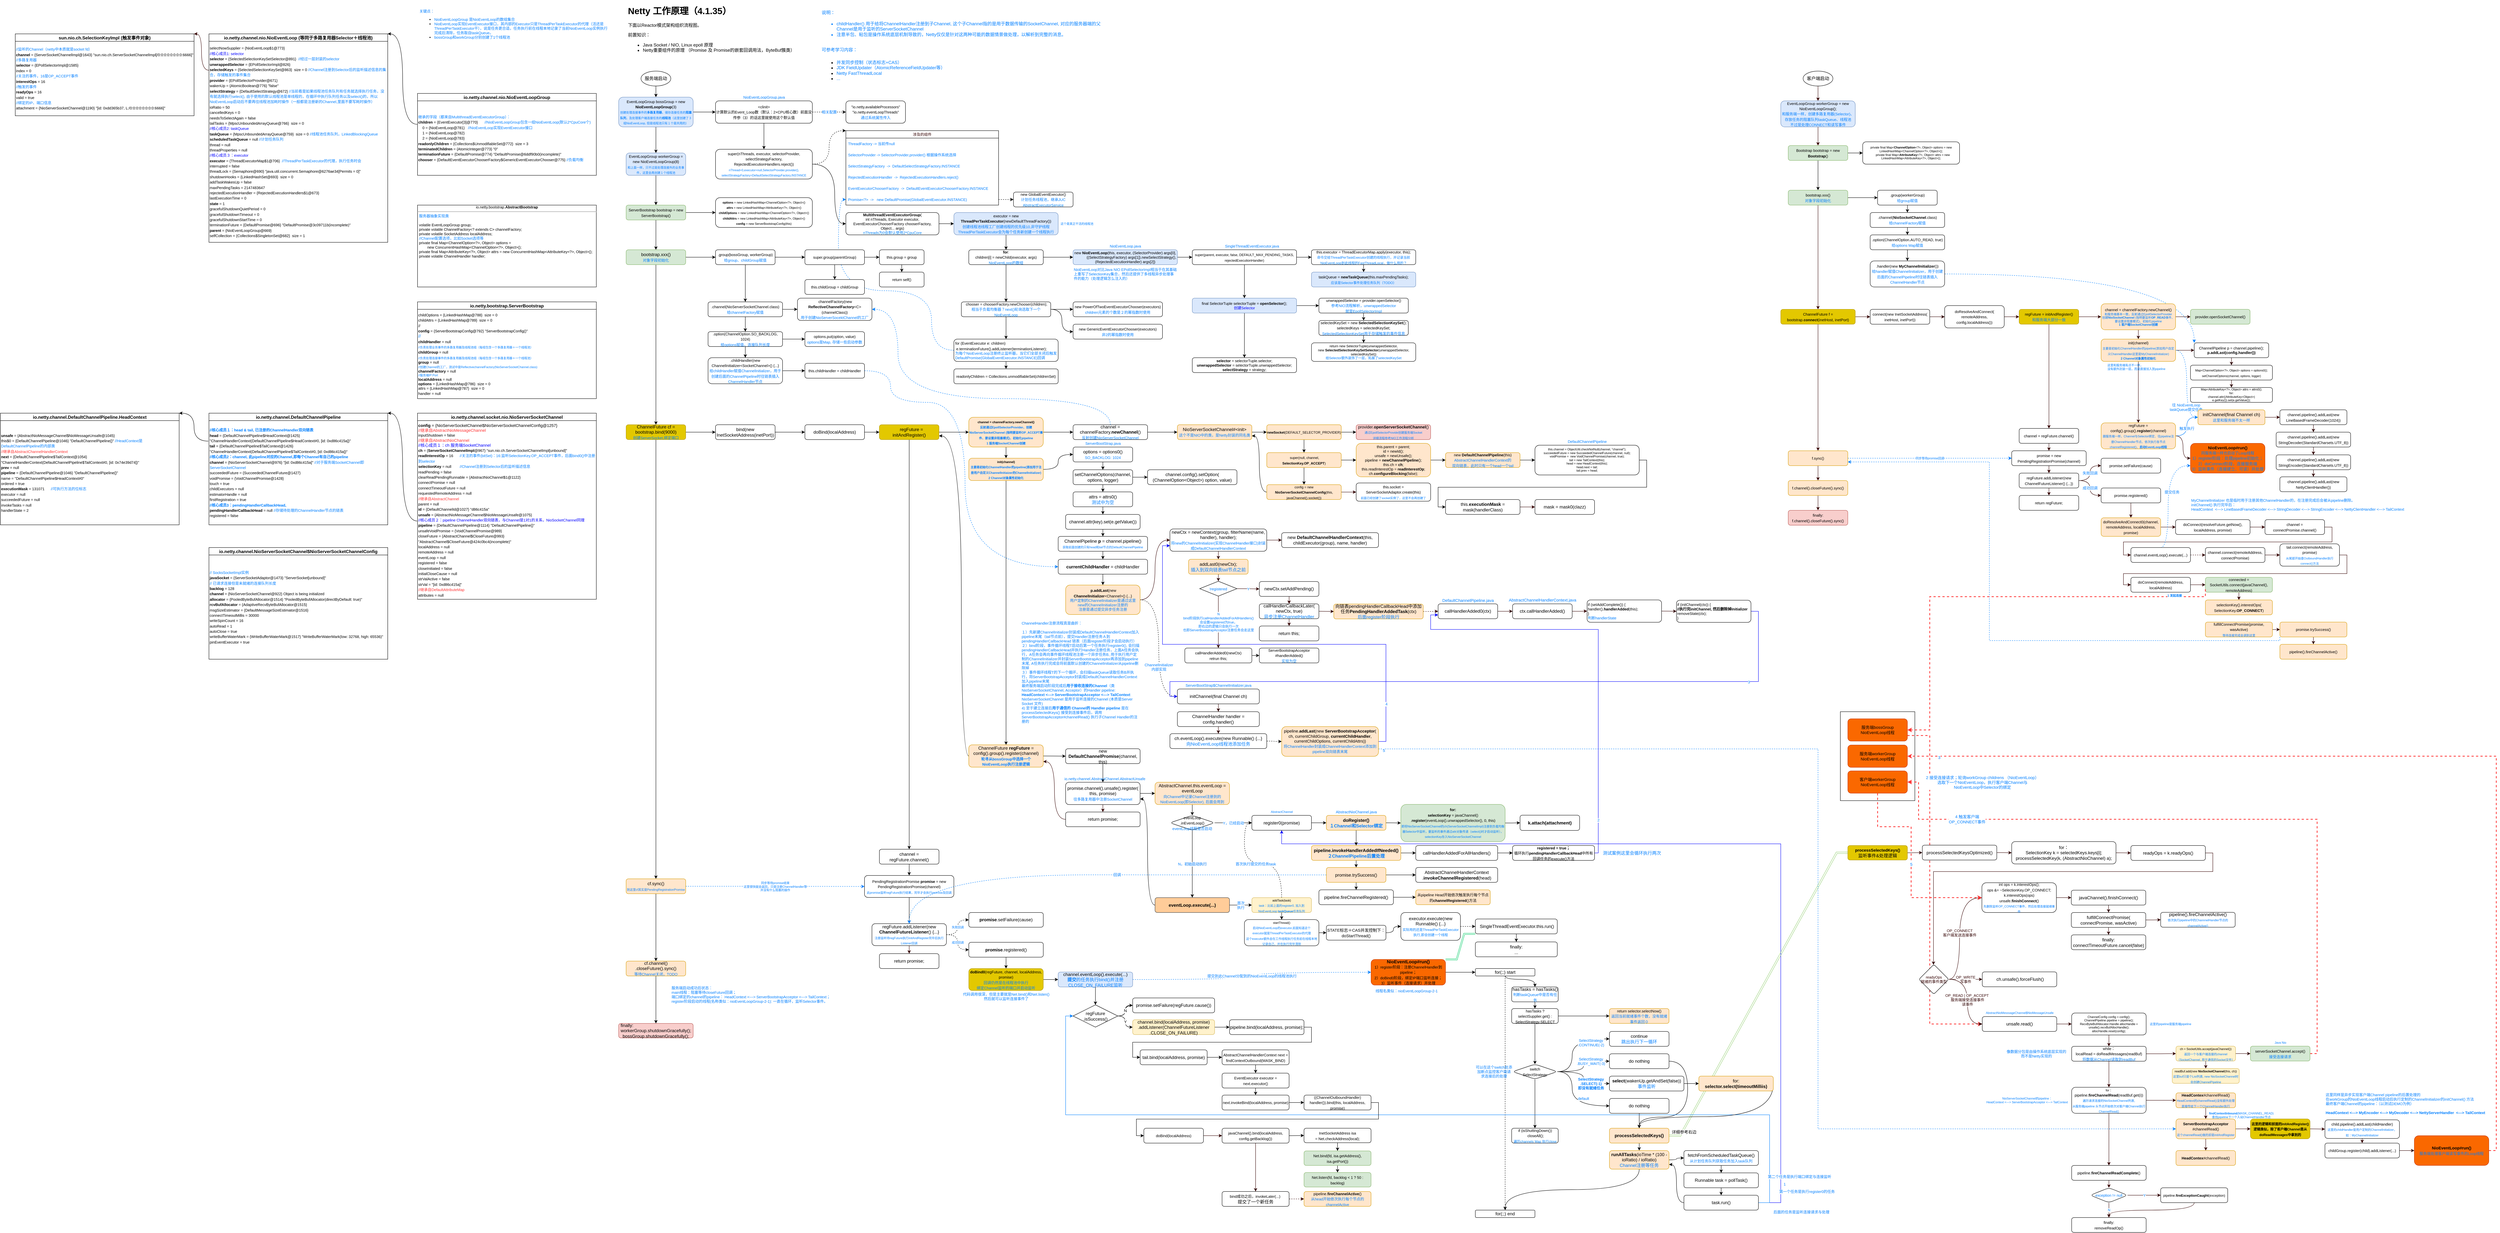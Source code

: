 <mxfile version="21.6.5" type="device" pages="2">
  <diagram id="imtYsyNTNiav8lWfhS-_" name="Netty工作流程">
    <mxGraphModel dx="4025" dy="1034" grid="1" gridSize="10" guides="1" tooltips="1" connect="1" arrows="0" fold="1" page="1" pageScale="1" pageWidth="1169" pageHeight="827" math="0" shadow="0">
      <root>
        <mxCell id="0" />
        <mxCell id="1" parent="0" />
        <mxCell id="n1ujcnIcw7S-2mcdyPi6-194" value="" style="rounded=0;whiteSpace=wrap;html=1;align=center;" parent="1" vertex="1">
          <mxGeometry x="3300" y="1921" width="200" height="239" as="geometry" />
        </mxCell>
        <mxCell id="n1ujcnIcw7S-2mcdyPi6-199" style="edgeStyle=orthogonalEdgeStyle;rounded=0;orthogonalLoop=1;jettySize=auto;html=1;exitX=1;exitY=0.75;exitDx=0;exitDy=0;entryX=0;entryY=0.5;entryDx=0;entryDy=0;fontSize=11;fontColor=#007FFF;strokeColor=#FF3333;strokeWidth=2;dashed=1;" parent="1" source="n1ujcnIcw7S-2mcdyPi6-195" target="n1ujcnIcw7S-2mcdyPi6-143" edge="1">
          <mxGeometry relative="1" as="geometry">
            <Array as="points">
              <mxPoint x="3540" y="1985" />
              <mxPoint x="3540" y="2760" />
            </Array>
          </mxGeometry>
        </mxCell>
        <mxCell id="n1ujcnIcw7S-2mcdyPi6-200" value="2 接受连接请求；轮询workGroup childrens （NioEventLoop）&lt;br&gt;选取下一个NioEventLoop，执行客户端Channel与&lt;br&gt;NioEventLoop中Selector的绑定" style="edgeLabel;html=1;align=center;verticalAlign=middle;resizable=0;points=[];fontSize=11;fontColor=#007FFF;" parent="n1ujcnIcw7S-2mcdyPi6-199" vertex="1" connectable="0">
          <mxGeometry x="-0.647" y="5" relative="1" as="geometry">
            <mxPoint x="136" y="13" as="offset" />
          </mxGeometry>
        </mxCell>
        <mxCell id="KdEMvQ3-G0uXt4LS4QWu-5" style="edgeStyle=orthogonalEdgeStyle;curved=1;rounded=0;orthogonalLoop=1;jettySize=auto;html=1;exitX=0;exitY=0.5;exitDx=0;exitDy=0;entryX=0;entryY=0.5;entryDx=0;entryDy=0;fontSize=10;fontColor=#007FFF;dashed=1;strokeColor=#007FFF;" parent="1" source="HtaHdFhjI1Y0VL2FBTaY-73" target="HtaHdFhjI1Y0VL2FBTaY-24" edge="1">
          <mxGeometry relative="1" as="geometry">
            <Array as="points">
              <mxPoint x="860" y="950" />
              <mxPoint x="860" y="790" />
              <mxPoint x="610" y="790" />
              <mxPoint x="610" y="545" />
            </Array>
          </mxGeometry>
        </mxCell>
        <mxCell id="DHawYOpzunJhD3Rds1HB-26" style="edgeStyle=orthogonalEdgeStyle;rounded=0;orthogonalLoop=1;jettySize=auto;html=1;exitX=1;exitY=0.5;exitDx=0;exitDy=0;fontSize=10;fontColor=#007FFF;strokeColor=#0000FF;entryX=0.5;entryY=1;entryDx=0;entryDy=0;" parent="1" source="n0XTbSt1qkMDTzajxwat-94" target="n0XTbSt1qkMDTzajxwat-31" edge="1">
          <mxGeometry relative="1" as="geometry">
            <mxPoint x="1800" y="2246" as="targetPoint" />
            <Array as="points">
              <mxPoint x="3140" y="3240" />
              <mxPoint x="3140" y="2276" />
              <mxPoint x="1800" y="2276" />
            </Array>
            <mxPoint x="3080" y="3246.0" as="sourcePoint" />
          </mxGeometry>
        </mxCell>
        <mxCell id="DHawYOpzunJhD3Rds1HB-27" value="第一个任务是执行register0的任务" style="edgeLabel;html=1;align=center;verticalAlign=middle;resizable=0;points=[];fontSize=10;fontColor=#007FFF;" parent="DHawYOpzunJhD3Rds1HB-26" vertex="1" connectable="0">
          <mxGeometry x="-0.853" y="10" relative="1" as="geometry">
            <mxPoint x="80" y="86" as="offset" />
          </mxGeometry>
        </mxCell>
        <mxCell id="DHawYOpzunJhD3Rds1HB-28" value="1" style="edgeLabel;html=1;align=center;verticalAlign=middle;resizable=0;points=[];fontSize=10;fontColor=#007FFF;" parent="DHawYOpzunJhD3Rds1HB-26" vertex="1" connectable="0">
          <mxGeometry x="-0.846" y="8" relative="1" as="geometry">
            <mxPoint x="18" y="75" as="offset" />
          </mxGeometry>
        </mxCell>
        <mxCell id="HtaHdFhjI1Y0VL2FBTaY-1" value="&lt;h1&gt;Netty 工作原理（4.1.35）&lt;br&gt;&lt;/h1&gt;&lt;div&gt;下面以Reactor模式架构组织流程图。&lt;/div&gt;&lt;p&gt;前置知识：&lt;br&gt;&lt;/p&gt;&lt;ul&gt;&lt;li&gt;Java Socket / NIO, Linux epoll 原理&lt;/li&gt;&lt;li&gt;Netty重要组件的原理 （Promise 及 Promise的嵌套回调用法，ByteBuf簇类）&lt;br&gt;&lt;br&gt;&lt;/li&gt;&lt;/ul&gt;&lt;p&gt;&lt;/p&gt;" style="text;html=1;strokeColor=none;fillColor=none;spacing=5;spacingTop=-20;whiteSpace=wrap;overflow=hidden;rounded=0;" parent="1" vertex="1">
          <mxGeometry x="40" y="19" width="520" height="161" as="geometry" />
        </mxCell>
        <mxCell id="HtaHdFhjI1Y0VL2FBTaY-4" style="edgeStyle=orthogonalEdgeStyle;rounded=0;orthogonalLoop=1;jettySize=auto;html=1;exitX=0.5;exitY=1;exitDx=0;exitDy=0;entryX=0.5;entryY=0;entryDx=0;entryDy=0;curved=1;" parent="1" source="HtaHdFhjI1Y0VL2FBTaY-2" target="HtaHdFhjI1Y0VL2FBTaY-3" edge="1">
          <mxGeometry relative="1" as="geometry" />
        </mxCell>
        <mxCell id="HtaHdFhjI1Y0VL2FBTaY-2" value="服务端启动" style="ellipse;whiteSpace=wrap;html=1;" parent="1" vertex="1">
          <mxGeometry x="80" y="200" width="80" height="40" as="geometry" />
        </mxCell>
        <mxCell id="HtaHdFhjI1Y0VL2FBTaY-10" value="" style="edgeStyle=orthogonalEdgeStyle;curved=1;rounded=0;orthogonalLoop=1;jettySize=auto;html=1;fontSize=10;" parent="1" source="HtaHdFhjI1Y0VL2FBTaY-3" target="HtaHdFhjI1Y0VL2FBTaY-9" edge="1">
          <mxGeometry relative="1" as="geometry" />
        </mxCell>
        <mxCell id="KdEMvQ3-G0uXt4LS4QWu-9" value="" style="edgeStyle=orthogonalEdgeStyle;curved=1;rounded=0;orthogonalLoop=1;jettySize=auto;html=1;fontSize=10;fontColor=#007FFF;" parent="1" source="HtaHdFhjI1Y0VL2FBTaY-3" target="KdEMvQ3-G0uXt4LS4QWu-8" edge="1">
          <mxGeometry relative="1" as="geometry" />
        </mxCell>
        <mxCell id="HtaHdFhjI1Y0VL2FBTaY-3" value="&lt;font&gt;&lt;span style=&quot;font-size: 10px&quot;&gt;EventLoopGroup bossGroup = new &lt;b&gt;NioEventLoopGroup&lt;/b&gt;(3)&lt;/span&gt;&lt;br&gt;&lt;font color=&quot;#007fff&quot; style=&quot;font-size: 8px&quot;&gt;创建处理连接事件的&lt;b&gt;多路复用器&lt;/b&gt;，储存连接任务的&lt;b&gt;阻塞队列&lt;/b&gt;，及处理客户端连接任务的&lt;b&gt;线程池&lt;/b&gt;（这里创建了３组NioEventLoop, 但是线程池只有１个是共用的）&lt;/font&gt;&lt;br&gt;&lt;/font&gt;" style="rounded=1;whiteSpace=wrap;html=1;fillColor=#dae8fc;strokeColor=#6c8ebf;" parent="1" vertex="1">
          <mxGeometry x="20" y="270" width="200" height="80" as="geometry" />
        </mxCell>
        <mxCell id="n1ujcnIcw7S-2mcdyPi6-16" style="edgeStyle=orthogonalEdgeStyle;rounded=0;orthogonalLoop=1;jettySize=auto;html=1;exitX=0.5;exitY=1;exitDx=0;exitDy=0;fontSize=10;fontColor=#007FFF;strokeColor=#330000;" parent="1" source="HtaHdFhjI1Y0VL2FBTaY-5" target="HtaHdFhjI1Y0VL2FBTaY-6" edge="1">
          <mxGeometry relative="1" as="geometry" />
        </mxCell>
        <mxCell id="HtaHdFhjI1Y0VL2FBTaY-5" value="客户端启动" style="ellipse;whiteSpace=wrap;html=1;" parent="1" vertex="1">
          <mxGeometry x="3200" y="200" width="80" height="40" as="geometry" />
        </mxCell>
        <mxCell id="n1ujcnIcw7S-2mcdyPi6-18" style="edgeStyle=orthogonalEdgeStyle;rounded=0;orthogonalLoop=1;jettySize=auto;html=1;exitX=0.5;exitY=1;exitDx=0;exitDy=0;entryX=0.5;entryY=0;entryDx=0;entryDy=0;fontSize=10;fontColor=#007FFF;strokeColor=#330000;" parent="1" source="HtaHdFhjI1Y0VL2FBTaY-6" target="n1ujcnIcw7S-2mcdyPi6-21" edge="1">
          <mxGeometry relative="1" as="geometry">
            <mxPoint x="3240" y="360" as="targetPoint" />
          </mxGeometry>
        </mxCell>
        <mxCell id="HtaHdFhjI1Y0VL2FBTaY-6" value="&lt;font style=&quot;font-size: 10px&quot;&gt;EventLoopGroup workerGroup = new NioEventLoopGroup();&lt;br&gt;&lt;font color=&quot;#007fff&quot;&gt;和服务端一样，创建多路复用器(Selector)、存放任务的阻塞队列taskQueue、线程池&lt;br&gt;不过是处理CONNECT和读写事件&lt;/font&gt;&lt;br&gt;&lt;/font&gt;" style="rounded=1;whiteSpace=wrap;html=1;fillColor=#dae8fc;strokeColor=#6c8ebf;" parent="1" vertex="1">
          <mxGeometry x="3140" y="280" width="200" height="70" as="geometry" />
        </mxCell>
        <mxCell id="HtaHdFhjI1Y0VL2FBTaY-7" value="io.netty.channel.nio.NioEventLoopGroup" style="swimlane;startSize=20;" parent="1" vertex="1">
          <mxGeometry x="-520" y="260" width="480" height="220" as="geometry" />
        </mxCell>
        <mxCell id="HtaHdFhjI1Y0VL2FBTaY-8" value="&lt;div&gt;&lt;span style=&quot;font-size: 10px&quot;&gt;&lt;font color=&quot;#007fff&quot;&gt;继承的字段（都来自MultithreadEventExecutorGroup）：&lt;/font&gt;&lt;/span&gt;&lt;/div&gt;&lt;div&gt;&lt;span style=&quot;font-size: 10px&quot;&gt;&lt;b&gt;children&lt;/b&gt; = {EventExecutor[3]@770}&amp;nbsp;&lt;span style=&quot;white-space: pre&quot;&gt;&#x9;&lt;/span&gt;&lt;font color=&quot;#007fff&quot;&gt;//NioEventLoopGroup包含一组NioEventLoop(默认2*CpuCore个)&lt;/font&gt;&lt;/span&gt;&lt;/div&gt;&lt;div&gt;&lt;span style=&quot;font-size: 10px&quot;&gt;&amp;nbsp; &amp;nbsp; 0 = {NioEventLoop@781}&amp;nbsp;&lt;span style=&quot;white-space: pre&quot;&gt;&#x9;&lt;/span&gt;&lt;font color=&quot;#007fff&quot;&gt;//NioEventLoop实现EventExecutor接口&lt;/font&gt;&lt;/span&gt;&lt;/div&gt;&lt;div&gt;&lt;span style=&quot;font-size: 10px&quot;&gt;&amp;nbsp; &amp;nbsp; 1 = {NioEventLoop@782}&amp;nbsp;&lt;/span&gt;&lt;/div&gt;&lt;div&gt;&lt;span style=&quot;font-size: 10px&quot;&gt;&amp;nbsp; &amp;nbsp; 2 = {NioEventLoop@783}&amp;nbsp;&lt;/span&gt;&lt;/div&gt;&lt;div&gt;&lt;span style=&quot;font-size: 10px&quot;&gt;&lt;b&gt;readonlyChildren&lt;/b&gt; = {Collections$UnmodifiableSet@772}&amp;nbsp; size = 3&lt;/span&gt;&lt;/div&gt;&lt;div&gt;&lt;span style=&quot;font-size: 10px&quot;&gt;&lt;b&gt;terminatedChildren&lt;/b&gt; = {AtomicInteger@773} &quot;0&quot;&lt;/span&gt;&lt;/div&gt;&lt;div&gt;&lt;span style=&quot;font-size: 10px&quot;&gt;&lt;b&gt;terminationFuture&lt;/b&gt; = {DefaultPromise@774} &quot;DefaultPromise@6ddf90b0(incomplete)&quot;&lt;/span&gt;&lt;/div&gt;&lt;div&gt;&lt;span style=&quot;font-size: 10px&quot;&gt;&lt;b&gt;chooser&lt;/b&gt; = {DefaultEventExecutorChooserFactory$GenericEventExecutorChooser@775} &lt;font color=&quot;#007fff&quot;&gt;//负载均衡&lt;/font&gt;&lt;/span&gt;&lt;/div&gt;" style="text;html=1;strokeColor=none;fillColor=none;align=left;verticalAlign=middle;whiteSpace=wrap;rounded=0;" parent="HtaHdFhjI1Y0VL2FBTaY-7" vertex="1">
          <mxGeometry y="20" width="480" height="200" as="geometry" />
        </mxCell>
        <mxCell id="HtaHdFhjI1Y0VL2FBTaY-12" value="&lt;font color=&quot;#007fff&quot;&gt;相关配置&lt;/font&gt;" style="edgeStyle=orthogonalEdgeStyle;curved=1;rounded=0;orthogonalLoop=1;jettySize=auto;html=1;fontSize=10;dashed=1;" parent="1" source="HtaHdFhjI1Y0VL2FBTaY-9" target="HtaHdFhjI1Y0VL2FBTaY-11" edge="1">
          <mxGeometry relative="1" as="geometry" />
        </mxCell>
        <mxCell id="HtaHdFhjI1Y0VL2FBTaY-14" value="" style="edgeStyle=orthogonalEdgeStyle;curved=1;rounded=0;orthogonalLoop=1;jettySize=auto;html=1;fontSize=10;fontColor=#007FFF;" parent="1" source="HtaHdFhjI1Y0VL2FBTaY-9" target="HtaHdFhjI1Y0VL2FBTaY-13" edge="1">
          <mxGeometry relative="1" as="geometry" />
        </mxCell>
        <mxCell id="HtaHdFhjI1Y0VL2FBTaY-9" value="&lt;font style=&quot;font-size: 10px&quot;&gt;&amp;lt;clinit&amp;gt;&lt;br&gt;计算默认的Event_Loop数（默认：2×CPU核心数）前面没传参（3）的话这里就使用这个默认值&lt;br&gt;&lt;/font&gt;" style="rounded=1;whiteSpace=wrap;html=1;" parent="1" vertex="1">
          <mxGeometry x="280" y="280" width="260" height="60" as="geometry" />
        </mxCell>
        <mxCell id="HtaHdFhjI1Y0VL2FBTaY-11" value="&lt;font&gt;&lt;span style=&quot;font-size: 10px&quot;&gt;&quot;io.netty.availableProcessors&quot;&lt;/span&gt;&lt;br&gt;&lt;span style=&quot;font-size: 10px&quot;&gt;&quot;io.netty.eventLoopThreads&quot;&lt;/span&gt;&lt;br&gt;&lt;font style=&quot;font-size: 10px&quot; color=&quot;#007fff&quot;&gt;通过系统属性传入&lt;/font&gt;&lt;br&gt;&lt;/font&gt;" style="rounded=1;whiteSpace=wrap;html=1;" parent="1" vertex="1">
          <mxGeometry x="630" y="280" width="160" height="60" as="geometry" />
        </mxCell>
        <mxCell id="HtaHdFhjI1Y0VL2FBTaY-21" style="edgeStyle=orthogonalEdgeStyle;curved=1;rounded=0;orthogonalLoop=1;jettySize=auto;html=1;exitX=1;exitY=0.5;exitDx=0;exitDy=0;entryX=0;entryY=0;entryDx=0;entryDy=0;dashed=1;fontSize=10;fontColor=#007FFF;" parent="1" source="HtaHdFhjI1Y0VL2FBTaY-13" target="HtaHdFhjI1Y0VL2FBTaY-17" edge="1">
          <mxGeometry relative="1" as="geometry">
            <Array as="points">
              <mxPoint x="585" y="450" />
              <mxPoint x="585" y="360" />
            </Array>
          </mxGeometry>
        </mxCell>
        <mxCell id="HtaHdFhjI1Y0VL2FBTaY-34" style="edgeStyle=orthogonalEdgeStyle;curved=1;rounded=0;orthogonalLoop=1;jettySize=auto;html=1;exitX=1;exitY=0.5;exitDx=0;exitDy=0;entryX=0;entryY=0.5;entryDx=0;entryDy=0;fontSize=10;fontColor=#007FFF;" parent="1" source="HtaHdFhjI1Y0VL2FBTaY-13" target="HtaHdFhjI1Y0VL2FBTaY-33" edge="1">
          <mxGeometry relative="1" as="geometry">
            <Array as="points">
              <mxPoint x="600" y="450" />
              <mxPoint x="600" y="610" />
            </Array>
          </mxGeometry>
        </mxCell>
        <mxCell id="HtaHdFhjI1Y0VL2FBTaY-13" value="&lt;font&gt;&lt;span style=&quot;font-size: 10px&quot;&gt;super(nThreads, executor, selectorProvider, selectStrategyFactory, RejectedExecutionHandlers.reject())&lt;br&gt;&lt;/span&gt;&lt;font style=&quot;font-size: 8px&quot; color=&quot;#007fff&quot;&gt;nThread=0,executor=null,SelectorProvider.provider(),&lt;br&gt;selectStrategyFactory=DefaultSelectStrategyFactory.INSTANCE&lt;/font&gt;&lt;br&gt;&lt;/font&gt;" style="rounded=1;whiteSpace=wrap;html=1;" parent="1" vertex="1">
          <mxGeometry x="280" y="410" width="260" height="80" as="geometry" />
        </mxCell>
        <mxCell id="HtaHdFhjI1Y0VL2FBTaY-17" value="涉及的组件" style="swimlane;fontStyle=0;childLayout=stackLayout;horizontal=1;startSize=20;horizontalStack=0;resizeParent=1;resizeParentMax=0;resizeLast=0;collapsible=1;marginBottom=0;fontSize=10;fontColor=#330000;" parent="1" vertex="1">
          <mxGeometry x="630" y="360" width="410" height="200" as="geometry" />
        </mxCell>
        <mxCell id="HtaHdFhjI1Y0VL2FBTaY-18" value="ThreadFactory -&gt; 当前传null" style="text;strokeColor=none;fillColor=none;align=left;verticalAlign=middle;spacingLeft=4;spacingRight=4;overflow=hidden;points=[[0,0.5],[1,0.5]];portConstraint=eastwest;rotatable=0;fontSize=10;fontColor=#007FFF;" parent="HtaHdFhjI1Y0VL2FBTaY-17" vertex="1">
          <mxGeometry y="20" width="410" height="30" as="geometry" />
        </mxCell>
        <mxCell id="HtaHdFhjI1Y0VL2FBTaY-19" value="SelectorProvider -&gt; SelectorProvider.provider() 根据操作系统选择" style="text;strokeColor=none;fillColor=none;align=left;verticalAlign=middle;spacingLeft=4;spacingRight=4;overflow=hidden;points=[[0,0.5],[1,0.5]];portConstraint=eastwest;rotatable=0;fontSize=10;fontColor=#007FFF;" parent="HtaHdFhjI1Y0VL2FBTaY-17" vertex="1">
          <mxGeometry y="50" width="410" height="30" as="geometry" />
        </mxCell>
        <mxCell id="HtaHdFhjI1Y0VL2FBTaY-20" value="SelectStrategyFactory  -&gt;  DefaultSelectStrategyFactory.INSTANCE" style="text;strokeColor=none;fillColor=none;align=left;verticalAlign=middle;spacingLeft=4;spacingRight=4;overflow=hidden;points=[[0,0.5],[1,0.5]];portConstraint=eastwest;rotatable=0;fontSize=10;fontColor=#007FFF;" parent="HtaHdFhjI1Y0VL2FBTaY-17" vertex="1">
          <mxGeometry y="80" width="410" height="30" as="geometry" />
        </mxCell>
        <mxCell id="HtaHdFhjI1Y0VL2FBTaY-22" value="RejectedExecutionHandler  -&gt;  RejectedExecutionHandlers.reject()" style="text;strokeColor=none;fillColor=none;align=left;verticalAlign=middle;spacingLeft=4;spacingRight=4;overflow=hidden;points=[[0,0.5],[1,0.5]];portConstraint=eastwest;rotatable=0;fontSize=10;fontColor=#007FFF;" parent="HtaHdFhjI1Y0VL2FBTaY-17" vertex="1">
          <mxGeometry y="110" width="410" height="30" as="geometry" />
        </mxCell>
        <mxCell id="HtaHdFhjI1Y0VL2FBTaY-23" value="EventExecutorChooserFactory  -&gt;  DefaultEventExecutorChooserFactory.INSTANCE" style="text;strokeColor=none;fillColor=none;align=left;verticalAlign=middle;spacingLeft=4;spacingRight=4;overflow=hidden;points=[[0,0.5],[1,0.5]];portConstraint=eastwest;rotatable=0;fontSize=10;fontColor=#007FFF;" parent="HtaHdFhjI1Y0VL2FBTaY-17" vertex="1">
          <mxGeometry y="140" width="410" height="30" as="geometry" />
        </mxCell>
        <mxCell id="HtaHdFhjI1Y0VL2FBTaY-24" value="Promise&lt;?&gt;  -&gt;   new DefaultPromise(GlobalEventExecutor.INSTANCE)" style="text;strokeColor=none;fillColor=none;align=left;verticalAlign=middle;spacingLeft=4;spacingRight=4;overflow=hidden;points=[[0,0.5],[1,0.5]];portConstraint=eastwest;rotatable=0;fontSize=10;fontColor=#007FFF;" parent="HtaHdFhjI1Y0VL2FBTaY-17" vertex="1">
          <mxGeometry y="170" width="410" height="30" as="geometry" />
        </mxCell>
        <mxCell id="HtaHdFhjI1Y0VL2FBTaY-29" value="&lt;font style=&quot;font-size: 10px&quot;&gt;new GlobalEventExecutor()&lt;br&gt;&lt;font color=&quot;#007fff&quot; style=&quot;font-size: 10px&quot;&gt;计划任务线程池，继承JUC AbstractExecutorService&lt;/font&gt;&lt;/font&gt;" style="rounded=1;whiteSpace=wrap;html=1;" parent="1" vertex="1">
          <mxGeometry x="1080" y="525" width="160" height="40" as="geometry" />
        </mxCell>
        <mxCell id="HtaHdFhjI1Y0VL2FBTaY-30" style="edgeStyle=orthogonalEdgeStyle;curved=1;rounded=0;orthogonalLoop=1;jettySize=auto;html=1;exitX=1;exitY=0.5;exitDx=0;exitDy=0;entryX=0;entryY=0.5;entryDx=0;entryDy=0;dashed=1;fontSize=10;fontColor=#007FFF;" parent="1" source="HtaHdFhjI1Y0VL2FBTaY-24" target="HtaHdFhjI1Y0VL2FBTaY-29" edge="1">
          <mxGeometry relative="1" as="geometry" />
        </mxCell>
        <mxCell id="HtaHdFhjI1Y0VL2FBTaY-31" value="NioEventLoopGroup.java" style="text;html=1;align=center;verticalAlign=middle;resizable=0;points=[];autosize=1;strokeColor=none;fillColor=none;fontSize=10;fontColor=#007FFF;" parent="1" vertex="1">
          <mxGeometry x="345" y="260" width="130" height="20" as="geometry" />
        </mxCell>
        <mxCell id="HtaHdFhjI1Y0VL2FBTaY-40" value="" style="edgeStyle=orthogonalEdgeStyle;curved=1;rounded=0;orthogonalLoop=1;jettySize=auto;html=1;fontSize=10;fontColor=#007FFF;" parent="1" source="HtaHdFhjI1Y0VL2FBTaY-33" target="HtaHdFhjI1Y0VL2FBTaY-39" edge="1">
          <mxGeometry relative="1" as="geometry" />
        </mxCell>
        <mxCell id="HtaHdFhjI1Y0VL2FBTaY-33" value="&lt;font style=&quot;font-size: 10px&quot;&gt;&lt;div&gt;&lt;b&gt;MultithreadEventExecutorGroup&lt;/b&gt;(&lt;br&gt;int nThreads, Executor executor,&lt;/div&gt;&lt;div&gt;EventExecutorChooserFactory chooserFactory, Object... args)&lt;br&gt;&lt;/div&gt;&lt;div&gt;&lt;font color=&quot;#007fff&quot;&gt;nThreads为0会默认使用2*CpuCore&lt;/font&gt;&lt;/div&gt;&lt;/font&gt;" style="rounded=1;whiteSpace=wrap;html=1;" parent="1" vertex="1">
          <mxGeometry x="630" y="580" width="250" height="60" as="geometry" />
        </mxCell>
        <mxCell id="HtaHdFhjI1Y0VL2FBTaY-35" value="io.netty.channel.nio.NioEventLoop (等同于多路复用器Selector＋线程池)" style="swimlane;startSize=20;" parent="1" vertex="1">
          <mxGeometry x="-1080" y="100" width="480" height="560" as="geometry" />
        </mxCell>
        <mxCell id="HtaHdFhjI1Y0VL2FBTaY-36" value="&lt;div&gt;&lt;span style=&quot;font-size: 10px&quot;&gt;selectNowSupplier = {NioEventLoop$1@773}&amp;nbsp;&lt;/span&gt;&lt;/div&gt;&lt;div&gt;&lt;span style=&quot;font-size: 10px&quot;&gt;&lt;font color=&quot;#0000ff&quot;&gt;//核心成员1: selector&lt;/font&gt;&lt;/span&gt;&lt;/div&gt;&lt;div&gt;&lt;span style=&quot;font-size: 10px&quot;&gt;&lt;b&gt;selector&lt;/b&gt; = {SelectedSelectionKeySetSelector@891}&amp;nbsp;&lt;span&gt;&#x9;&lt;/span&gt;&lt;font color=&quot;#007fff&quot;&gt;//经过一层封装的selector&lt;/font&gt;&lt;/span&gt;&lt;/div&gt;&lt;div&gt;&lt;span style=&quot;font-size: 10px&quot;&gt;&lt;b&gt;unwrappedSelector&lt;/b&gt; = {EPollSelectorImpl@826}&amp;nbsp;&lt;/span&gt;&lt;/div&gt;&lt;div&gt;&lt;span style=&quot;font-size: 10px&quot;&gt;&lt;b&gt;selectedKeys&lt;/b&gt; = {SelectedSelectionKeySet@863}&amp;nbsp; size = 0&lt;span&gt;&#x9;&lt;/span&gt;&lt;font color=&quot;#007fff&quot;&gt;//Channel注册到Selector后的监听描述信息的集合，存储触发的事件集合&lt;/font&gt;&lt;/span&gt;&lt;/div&gt;&lt;div&gt;&lt;span style=&quot;font-size: 10px&quot;&gt;&lt;b&gt;provider&lt;/b&gt; = {EPollSelectorProvider@671}&amp;nbsp;&lt;/span&gt;&lt;/div&gt;&lt;div&gt;&lt;span style=&quot;font-size: 10px&quot;&gt;wakenUp = {AtomicBoolean@776} &quot;false&quot;&lt;/span&gt;&lt;/div&gt;&lt;div&gt;&lt;span style=&quot;font-size: 10px&quot;&gt;&lt;b&gt;selectStrategy&lt;/b&gt; = {DefaultSelectStrategy@672}&lt;/span&gt;&lt;font style=&quot;font-size: 10px&quot; color=&quot;#007fff&quot;&gt; //当前看是如果线程池任务队列有任务就选择执行任务，没有就选择执行select(), 由于使用的默认线程池是单线程的，在循环中执行队列任务以及select()的，所以NioEventLoop启动后不要再往线程池加耗时操作（一般都是注册新的Channel,里面不要写耗时操作）&lt;/font&gt;&lt;/div&gt;&lt;div&gt;&lt;span style=&quot;font-size: 10px&quot;&gt;ioRatio = 50&lt;/span&gt;&lt;/div&gt;&lt;div&gt;&lt;span style=&quot;font-size: 10px&quot;&gt;cancelledKeys = 0&lt;/span&gt;&lt;/div&gt;&lt;div&gt;&lt;span style=&quot;font-size: 10px&quot;&gt;needsToSelectAgain = false&lt;/span&gt;&lt;/div&gt;&lt;div&gt;&lt;span style=&quot;font-size: 10px&quot;&gt;tailTasks = {MpscUnboundedArrayQueue@766}&amp;nbsp; size = 0&lt;/span&gt;&lt;/div&gt;&lt;span style=&quot;font-size: 10px&quot;&gt;&lt;font color=&quot;#0000ff&quot;&gt;//核心成员2: taskQueue&lt;/font&gt;&lt;/span&gt;&lt;div&gt;&lt;span style=&quot;font-size: 10px&quot;&gt;&lt;b&gt;taskQueue&lt;/b&gt; = {MpscUnboundedArrayQueue@759}&amp;nbsp; size = 0 &lt;font color=&quot;#007fff&quot;&gt;//线程池任务队列，LinkedBlockingQueue&lt;/font&gt;&lt;/span&gt;&lt;/div&gt;&lt;div&gt;&lt;span style=&quot;font-size: 10px&quot;&gt;&lt;b&gt;scheduledTaskQueue&lt;/b&gt; = null&lt;span&gt;&#x9;&lt;/span&gt;&lt;font color=&quot;#007fff&quot;&gt;//计划任务队列&lt;/font&gt;&lt;/span&gt;&lt;span style=&quot;font-size: 10px&quot;&gt;&lt;font color=&quot;#007fff&quot;&gt;&lt;br&gt;&lt;/font&gt;&lt;/span&gt;&lt;/div&gt;&lt;div&gt;&lt;span style=&quot;font-size: 10px&quot;&gt;thread = null&lt;/span&gt;&lt;/div&gt;&lt;div&gt;&lt;span style=&quot;font-size: 10px&quot;&gt;threadProperties = null&lt;br&gt;&lt;font color=&quot;#0000ff&quot;&gt;//核心成员３：executor&lt;/font&gt;&lt;/span&gt;&lt;/div&gt;&lt;div&gt;&lt;span style=&quot;font-size: 10px&quot;&gt;&lt;b&gt;executor&lt;/b&gt; = {ThreadExecutorMap$1@706}&amp;nbsp;&lt;span&gt;&#x9;&lt;/span&gt;&lt;font color=&quot;#007fff&quot;&gt;//ThreadPerTaskExecutor的代理，执行任务时会&lt;/font&gt;&lt;/span&gt;&lt;/div&gt;&lt;div&gt;&lt;span style=&quot;font-size: 10px&quot;&gt;interrupted = false&lt;/span&gt;&lt;/div&gt;&lt;div&gt;&lt;span style=&quot;font-size: 10px&quot;&gt;threadLock = {Semaphore@690} &quot;java.util.concurrent.Semaphore@6276ae34[Permits = 0]&quot;&lt;/span&gt;&lt;/div&gt;&lt;div&gt;&lt;span style=&quot;font-size: 10px&quot;&gt;shutdownHooks = {LinkedHashSet@693}&amp;nbsp; size = 0&lt;/span&gt;&lt;/div&gt;&lt;div&gt;&lt;span style=&quot;font-size: 10px&quot;&gt;addTaskWakesUp = false&lt;/span&gt;&lt;/div&gt;&lt;div&gt;&lt;span style=&quot;font-size: 10px&quot;&gt;maxPendingTasks = 2147483647&lt;/span&gt;&lt;/div&gt;&lt;div&gt;&lt;span style=&quot;font-size: 10px&quot;&gt;rejectedExecutionHandler = {RejectedExecutionHandlers$1@673}&amp;nbsp;&lt;/span&gt;&lt;/div&gt;&lt;div&gt;&lt;span style=&quot;font-size: 10px&quot;&gt;lastExecutionTime = 0&lt;/span&gt;&lt;/div&gt;&lt;div&gt;&lt;span style=&quot;font-size: 10px&quot;&gt;&lt;b&gt;state&lt;/b&gt; = 1&lt;/span&gt;&lt;/div&gt;&lt;div&gt;&lt;span style=&quot;font-size: 10px&quot;&gt;gracefulShutdownQuietPeriod = 0&lt;/span&gt;&lt;/div&gt;&lt;div&gt;&lt;span style=&quot;font-size: 10px&quot;&gt;gracefulShutdownTimeout = 0&lt;/span&gt;&lt;/div&gt;&lt;div&gt;&lt;span style=&quot;font-size: 10px&quot;&gt;gracefulShutdownStartTime = 0&lt;/span&gt;&lt;/div&gt;&lt;div&gt;&lt;span style=&quot;font-size: 10px&quot;&gt;terminationFuture = {DefaultPromise@696} &quot;DefaultPromise@3c09711b(incomplete)&quot;&lt;/span&gt;&lt;/div&gt;&lt;div&gt;&lt;span style=&quot;font-size: 10px&quot;&gt;&lt;b&gt;parent&lt;/b&gt; = {NioEventLoopGroup@669}&amp;nbsp;&lt;/span&gt;&lt;/div&gt;&lt;div&gt;&lt;span style=&quot;font-size: 10px&quot;&gt;selfCollection = {Collections$SingletonSet@682}&amp;nbsp; size = 1&lt;/span&gt;&lt;/div&gt;" style="text;html=1;strokeColor=none;fillColor=none;align=left;verticalAlign=middle;whiteSpace=wrap;rounded=0;" parent="HtaHdFhjI1Y0VL2FBTaY-35" vertex="1">
          <mxGeometry y="20" width="480" height="540" as="geometry" />
        </mxCell>
        <mxCell id="HtaHdFhjI1Y0VL2FBTaY-69" value="" style="edgeStyle=orthogonalEdgeStyle;curved=1;rounded=0;orthogonalLoop=1;jettySize=auto;html=1;fontSize=9;fontColor=#007FFF;" parent="1" source="HtaHdFhjI1Y0VL2FBTaY-39" target="HtaHdFhjI1Y0VL2FBTaY-68" edge="1">
          <mxGeometry relative="1" as="geometry" />
        </mxCell>
        <mxCell id="HtaHdFhjI1Y0VL2FBTaY-39" value="&lt;font&gt;&lt;span style=&quot;font-size: 10px&quot;&gt;executor = new &lt;b&gt;ThreadPerTaskExecutor&lt;/b&gt;(newDefaultThreadFactory())&lt;/span&gt;&lt;br&gt;&lt;font color=&quot;#007fff&quot;&gt;&lt;span style=&quot;font-size: 10px&quot;&gt;创建线程池线程工厂创建线程的优先级10,非守护线程&lt;/span&gt;&lt;br&gt;&lt;span style=&quot;font-size: 10px&quot;&gt;ThreadPerTaskExecutor会为每个任务新创建一个线程执行&lt;/span&gt;&lt;/font&gt;&lt;br&gt;&lt;/font&gt;" style="rounded=1;whiteSpace=wrap;html=1;fillColor=#dae8fc;strokeColor=#6c8ebf;" parent="1" vertex="1">
          <mxGeometry x="920" y="580" width="280" height="60" as="geometry" />
        </mxCell>
        <mxCell id="HtaHdFhjI1Y0VL2FBTaY-52" style="edgeStyle=orthogonalEdgeStyle;curved=1;rounded=0;orthogonalLoop=1;jettySize=auto;html=1;exitX=1;exitY=0.5;exitDx=0;exitDy=0;entryX=0;entryY=0.5;entryDx=0;entryDy=0;fontSize=10;fontColor=#007FFF;" parent="1" source="HtaHdFhjI1Y0VL2FBTaY-41" target="HtaHdFhjI1Y0VL2FBTaY-51" edge="1">
          <mxGeometry relative="1" as="geometry" />
        </mxCell>
        <mxCell id="HtaHdFhjI1Y0VL2FBTaY-41" value="&lt;font style=&quot;font-size: 10px&quot;&gt;&lt;div&gt;new &lt;b&gt;NioEventLoop&lt;/b&gt;(this, executor, (SelectorProvider) args[0],&lt;/div&gt;&lt;div&gt;&amp;nbsp; &amp;nbsp; &amp;nbsp; &amp;nbsp; &amp;nbsp; &amp;nbsp; ((SelectStrategyFactory) args[1]).newSelectStrategy(), (RejectedExecutionHandler) args[2])&lt;/div&gt;&lt;/font&gt;" style="rounded=1;whiteSpace=wrap;html=1;fillColor=#dae8fc;strokeColor=#6c8ebf;" parent="1" vertex="1">
          <mxGeometry x="1240" y="680" width="280" height="40" as="geometry" />
        </mxCell>
        <mxCell id="HtaHdFhjI1Y0VL2FBTaY-43" style="edgeStyle=orthogonalEdgeStyle;curved=1;rounded=0;orthogonalLoop=1;jettySize=auto;html=1;exitX=-0.002;exitY=0.315;exitDx=0;exitDy=0;entryX=1;entryY=0;entryDx=0;entryDy=0;fontSize=10;fontColor=#007FFF;exitPerimeter=0;" parent="1" source="HtaHdFhjI1Y0VL2FBTaY-8" target="HtaHdFhjI1Y0VL2FBTaY-35" edge="1">
          <mxGeometry relative="1" as="geometry">
            <Array as="points">
              <mxPoint x="-560" y="343" />
              <mxPoint x="-560" y="100" />
            </Array>
          </mxGeometry>
        </mxCell>
        <mxCell id="HtaHdFhjI1Y0VL2FBTaY-48" value="" style="edgeStyle=orthogonalEdgeStyle;curved=1;rounded=0;orthogonalLoop=1;jettySize=auto;html=1;fontSize=10;fontColor=#007FFF;" parent="1" source="HtaHdFhjI1Y0VL2FBTaY-44" target="HtaHdFhjI1Y0VL2FBTaY-47" edge="1">
          <mxGeometry relative="1" as="geometry" />
        </mxCell>
        <mxCell id="HtaHdFhjI1Y0VL2FBTaY-44" value="&lt;font&gt;&lt;span style=&quot;font-size: 10px&quot;&gt;this.executor = ThreadExecutorMap.apply(executor, this);&lt;br&gt;&lt;/span&gt;&lt;font color=&quot;#007fff&quot; style=&quot;font-size: 9px&quot;&gt;命令交给ThreadPerTaskExecutor创建的线程执行，并记录当前NioEventLoop到此线程的FastThreadLocal，做什么用的？&lt;/font&gt;&lt;br&gt;&lt;/font&gt;" style="rounded=1;whiteSpace=wrap;html=1;" parent="1" vertex="1">
          <mxGeometry x="1880" y="680" width="280" height="40" as="geometry" />
        </mxCell>
        <mxCell id="HtaHdFhjI1Y0VL2FBTaY-46" value="SingleThreadEventExecutor.java" style="text;html=1;align=center;verticalAlign=middle;resizable=0;points=[];autosize=1;strokeColor=none;fillColor=none;fontSize=10;fontColor=#007FFF;" parent="1" vertex="1">
          <mxGeometry x="1635" y="660" width="170" height="20" as="geometry" />
        </mxCell>
        <mxCell id="HtaHdFhjI1Y0VL2FBTaY-47" value="&lt;font&gt;&lt;span style=&quot;font-size: 10px&quot;&gt;taskQueue = &lt;/span&gt;&lt;b style=&quot;font-size: 10px&quot;&gt;newTaskQueue&lt;/b&gt;&lt;span style=&quot;font-size: 10px&quot;&gt;(this.maxPendingTasks);&lt;/span&gt;&lt;br&gt;&lt;font style=&quot;font-size: 9px&quot; color=&quot;#007fff&quot;&gt;应该是Selector事件处理任务队列（TODO）&lt;/font&gt;&lt;br&gt;&lt;/font&gt;" style="rounded=1;whiteSpace=wrap;html=1;fillColor=#dae8fc;strokeColor=#6c8ebf;" parent="1" vertex="1">
          <mxGeometry x="1880" y="740" width="280" height="40" as="geometry" />
        </mxCell>
        <mxCell id="HtaHdFhjI1Y0VL2FBTaY-57" value="" style="edgeStyle=orthogonalEdgeStyle;curved=1;rounded=0;orthogonalLoop=1;jettySize=auto;html=1;fontSize=10;fontColor=#007FFF;" parent="1" source="HtaHdFhjI1Y0VL2FBTaY-49" target="HtaHdFhjI1Y0VL2FBTaY-56" edge="1">
          <mxGeometry relative="1" as="geometry" />
        </mxCell>
        <mxCell id="HtaHdFhjI1Y0VL2FBTaY-63" value="" style="edgeStyle=orthogonalEdgeStyle;curved=1;rounded=0;orthogonalLoop=1;jettySize=auto;html=1;fontSize=9;fontColor=#007FFF;" parent="1" source="HtaHdFhjI1Y0VL2FBTaY-49" target="HtaHdFhjI1Y0VL2FBTaY-62" edge="1">
          <mxGeometry relative="1" as="geometry" />
        </mxCell>
        <mxCell id="HtaHdFhjI1Y0VL2FBTaY-49" value="&lt;font style=&quot;font-size: 10px&quot;&gt;&lt;div&gt;final SelectorTuple selectorTuple = &lt;b&gt;openSelector&lt;/b&gt;();&lt;/div&gt;&lt;div&gt;&lt;font color=&quot;#0000ff&quot;&gt;创建Selector&lt;/font&gt;&lt;/div&gt;&lt;/font&gt;" style="rounded=1;whiteSpace=wrap;html=1;fillColor=#dae8fc;strokeColor=#6c8ebf;" parent="1" vertex="1">
          <mxGeometry x="1560" y="810" width="280" height="40" as="geometry" />
        </mxCell>
        <mxCell id="HtaHdFhjI1Y0VL2FBTaY-54" style="edgeStyle=orthogonalEdgeStyle;curved=1;rounded=0;orthogonalLoop=1;jettySize=auto;html=1;exitX=1;exitY=0.5;exitDx=0;exitDy=0;fontSize=10;fontColor=#007FFF;" parent="1" source="HtaHdFhjI1Y0VL2FBTaY-51" target="HtaHdFhjI1Y0VL2FBTaY-44" edge="1">
          <mxGeometry relative="1" as="geometry" />
        </mxCell>
        <mxCell id="HtaHdFhjI1Y0VL2FBTaY-55" style="edgeStyle=orthogonalEdgeStyle;curved=1;rounded=0;orthogonalLoop=1;jettySize=auto;html=1;exitX=0.5;exitY=1;exitDx=0;exitDy=0;fontSize=10;fontColor=#007FFF;" parent="1" source="HtaHdFhjI1Y0VL2FBTaY-51" target="HtaHdFhjI1Y0VL2FBTaY-49" edge="1">
          <mxGeometry relative="1" as="geometry" />
        </mxCell>
        <mxCell id="HtaHdFhjI1Y0VL2FBTaY-51" value="&lt;font&gt;&lt;font style=&quot;font-size: 9px&quot;&gt;super(parent, executor, false, DEFAULT_MAX_PENDING_TASKS, rejectedExecutionHandler)&lt;/font&gt;&lt;br&gt;&lt;/font&gt;" style="rounded=1;whiteSpace=wrap;html=1;" parent="1" vertex="1">
          <mxGeometry x="1560" y="680" width="280" height="40" as="geometry" />
        </mxCell>
        <mxCell id="HtaHdFhjI1Y0VL2FBTaY-59" value="" style="edgeStyle=orthogonalEdgeStyle;curved=1;rounded=0;orthogonalLoop=1;jettySize=auto;html=1;fontSize=10;fontColor=#007FFF;" parent="1" source="HtaHdFhjI1Y0VL2FBTaY-56" target="HtaHdFhjI1Y0VL2FBTaY-58" edge="1">
          <mxGeometry relative="1" as="geometry" />
        </mxCell>
        <mxCell id="HtaHdFhjI1Y0VL2FBTaY-56" value="&lt;font&gt;&lt;font&gt;&lt;span style=&quot;font-size: 10px&quot;&gt;unwrappedSelector = provider.openSelector()&lt;br&gt;&lt;/span&gt;&lt;font color=&quot;#007fff&quot;&gt;&lt;font size=&quot;1&quot;&gt;参考NIO流程解析，unwrappedSelector&lt;/font&gt;&lt;br&gt;&lt;font size=&quot;1&quot;&gt;就是EpollSelectorImpl&lt;/font&gt;&lt;/font&gt;&lt;/font&gt;&lt;br&gt;&lt;/font&gt;" style="rounded=1;whiteSpace=wrap;html=1;" parent="1" vertex="1">
          <mxGeometry x="1900" y="810" width="240" height="40" as="geometry" />
        </mxCell>
        <mxCell id="HtaHdFhjI1Y0VL2FBTaY-61" value="" style="edgeStyle=orthogonalEdgeStyle;curved=1;rounded=0;orthogonalLoop=1;jettySize=auto;html=1;fontSize=10;fontColor=#007FFF;" parent="1" source="HtaHdFhjI1Y0VL2FBTaY-58" target="HtaHdFhjI1Y0VL2FBTaY-60" edge="1">
          <mxGeometry relative="1" as="geometry" />
        </mxCell>
        <mxCell id="HtaHdFhjI1Y0VL2FBTaY-58" value="&lt;font&gt;&lt;span style=&quot;font-size: 10px&quot;&gt;selectedKeySet = new &lt;b&gt;SelectedSelectionKeySet&lt;/b&gt;();&lt;/span&gt;&lt;br&gt;&lt;span style=&quot;font-size: 10px&quot;&gt;selectedKeys = selectedKeySet;&lt;br&gt;&lt;/span&gt;&lt;font style=&quot;font-size: 10px&quot; color=&quot;#007fff&quot;&gt;SelectedSelectionKeySet用于存储触发的事件信息&lt;/font&gt;&lt;br&gt;&lt;/font&gt;" style="rounded=1;whiteSpace=wrap;html=1;" parent="1" vertex="1">
          <mxGeometry x="1900" y="870" width="240" height="40" as="geometry" />
        </mxCell>
        <mxCell id="HtaHdFhjI1Y0VL2FBTaY-60" value="&lt;font style=&quot;font-size: 9px&quot;&gt;&lt;div&gt;return new SelectorTuple(unwrappedSelector,&lt;/div&gt;&lt;div&gt;new &lt;b&gt;SelectedSelectionKeySetSelector&lt;/b&gt;(unwrappedSelector, selectedKeySet))&lt;br&gt;&lt;font color=&quot;#007fff&quot;&gt;给Selector额外装饰了一层，拓展了selectedKeySet&lt;/font&gt;&lt;/div&gt;&lt;/font&gt;" style="rounded=1;whiteSpace=wrap;html=1;" parent="1" vertex="1">
          <mxGeometry x="1880" y="930" width="280" height="50" as="geometry" />
        </mxCell>
        <mxCell id="HtaHdFhjI1Y0VL2FBTaY-62" value="&lt;font&gt;&lt;div style=&quot;font-size: 10px&quot;&gt;&lt;div&gt;&lt;b&gt;selector&lt;/b&gt; = selectorTuple.selector;&lt;/div&gt;&lt;div&gt;&lt;b&gt;unwrappedSelector&lt;/b&gt; = selectorTuple.unwrappedSelector;&lt;/div&gt;&lt;div&gt;&lt;b&gt;selectStrategy&lt;/b&gt; = strategy;&lt;/div&gt;&lt;/div&gt;&lt;/font&gt;" style="rounded=1;whiteSpace=wrap;html=1;" parent="1" vertex="1">
          <mxGeometry x="1560" y="970" width="280" height="40" as="geometry" />
        </mxCell>
        <mxCell id="HtaHdFhjI1Y0VL2FBTaY-66" value="NioEventLoop.java" style="text;html=1;align=center;verticalAlign=middle;resizable=0;points=[];autosize=1;strokeColor=none;fillColor=none;fontSize=10;fontColor=#007FFF;" parent="1" vertex="1">
          <mxGeometry x="1330" y="660" width="100" height="20" as="geometry" />
        </mxCell>
        <mxCell id="HtaHdFhjI1Y0VL2FBTaY-67" value="NioEventLoop对比Java NIO EPollSelectorImpl相当于在其基础上重写了SelectionKey集合，然后还提供了多线程异步处理事件的能力（处理逻辑怎么注入的）" style="text;html=1;strokeColor=none;fillColor=none;align=left;verticalAlign=middle;whiteSpace=wrap;rounded=0;fontSize=10;fontColor=#007FFF;" parent="1" vertex="1">
          <mxGeometry x="1240" y="720" width="280" height="50" as="geometry" />
        </mxCell>
        <mxCell id="HtaHdFhjI1Y0VL2FBTaY-70" style="edgeStyle=orthogonalEdgeStyle;curved=1;rounded=0;orthogonalLoop=1;jettySize=auto;html=1;exitX=1;exitY=0.5;exitDx=0;exitDy=0;entryX=0;entryY=0.5;entryDx=0;entryDy=0;fontSize=9;fontColor=#007FFF;" parent="1" source="HtaHdFhjI1Y0VL2FBTaY-68" target="HtaHdFhjI1Y0VL2FBTaY-41" edge="1">
          <mxGeometry relative="1" as="geometry" />
        </mxCell>
        <mxCell id="HtaHdFhjI1Y0VL2FBTaY-72" value="" style="edgeStyle=orthogonalEdgeStyle;curved=1;rounded=0;orthogonalLoop=1;jettySize=auto;html=1;fontSize=9;fontColor=#007FFF;" parent="1" source="HtaHdFhjI1Y0VL2FBTaY-68" target="HtaHdFhjI1Y0VL2FBTaY-71" edge="1">
          <mxGeometry relative="1" as="geometry" />
        </mxCell>
        <mxCell id="HtaHdFhjI1Y0VL2FBTaY-68" value="&lt;font&gt;&lt;span style=&quot;font-size: 10px&quot;&gt;&lt;b&gt;for&lt;/b&gt;:&lt;br&gt;children[i] = newChild(executor, args)&lt;br&gt;&lt;/span&gt;&lt;font color=&quot;#007fff&quot; style=&quot;font-size: 10px&quot;&gt;NioEventLoop的数组&lt;/font&gt;&lt;br&gt;&lt;/font&gt;" style="rounded=1;whiteSpace=wrap;html=1;" parent="1" vertex="1">
          <mxGeometry x="960" y="680" width="200" height="40" as="geometry" />
        </mxCell>
        <mxCell id="HtaHdFhjI1Y0VL2FBTaY-74" value="" style="edgeStyle=orthogonalEdgeStyle;curved=1;rounded=0;orthogonalLoop=1;jettySize=auto;html=1;fontSize=9;fontColor=#007FFF;" parent="1" source="HtaHdFhjI1Y0VL2FBTaY-71" target="HtaHdFhjI1Y0VL2FBTaY-73" edge="1">
          <mxGeometry relative="1" as="geometry" />
        </mxCell>
        <mxCell id="KdEMvQ3-G0uXt4LS4QWu-2" value="" style="edgeStyle=orthogonalEdgeStyle;rounded=0;orthogonalLoop=1;jettySize=auto;html=1;" parent="1" source="HtaHdFhjI1Y0VL2FBTaY-71" target="KdEMvQ3-G0uXt4LS4QWu-1" edge="1">
          <mxGeometry relative="1" as="geometry" />
        </mxCell>
        <mxCell id="KdEMvQ3-G0uXt4LS4QWu-4" style="edgeStyle=orthogonalEdgeStyle;rounded=0;orthogonalLoop=1;jettySize=auto;html=1;exitX=1;exitY=0.5;exitDx=0;exitDy=0;entryX=0;entryY=0.5;entryDx=0;entryDy=0;curved=1;" parent="1" source="HtaHdFhjI1Y0VL2FBTaY-71" target="KdEMvQ3-G0uXt4LS4QWu-3" edge="1">
          <mxGeometry relative="1" as="geometry" />
        </mxCell>
        <mxCell id="HtaHdFhjI1Y0VL2FBTaY-71" value="&lt;font&gt;&lt;span style=&quot;font-size: 10px&quot;&gt;&amp;nbsp;chooser = chooserFactory.newChooser(children);&lt;br&gt;&lt;/span&gt;&lt;font style=&quot;font-size: 10px&quot; color=&quot;#007fff&quot;&gt;相当于负载均衡器？next()轮询选取下一个NioEventLoop&lt;/font&gt;&lt;br&gt;&lt;/font&gt;" style="rounded=1;whiteSpace=wrap;html=1;" parent="1" vertex="1">
          <mxGeometry x="940" y="820" width="240" height="40" as="geometry" />
        </mxCell>
        <mxCell id="KdEMvQ3-G0uXt4LS4QWu-7" value="" style="edgeStyle=orthogonalEdgeStyle;curved=1;rounded=0;orthogonalLoop=1;jettySize=auto;html=1;fontSize=10;fontColor=#007FFF;" parent="1" source="HtaHdFhjI1Y0VL2FBTaY-73" target="KdEMvQ3-G0uXt4LS4QWu-6" edge="1">
          <mxGeometry relative="1" as="geometry" />
        </mxCell>
        <mxCell id="HtaHdFhjI1Y0VL2FBTaY-73" value="&lt;font&gt;&lt;div&gt;&lt;div style=&quot;text-align: left&quot;&gt;&lt;span style=&quot;font-size: 10px&quot;&gt;for (EventExecutor e: children)&lt;/span&gt;&lt;/div&gt;&lt;div style=&quot;text-align: left&quot;&gt;&lt;span style=&quot;font-size: 10px&quot;&gt;&amp;nbsp;e.terminationFuture().addListener(terminationListener);&lt;/span&gt;&lt;/div&gt;&lt;/div&gt;&lt;div style=&quot;text-align: left ; font-size: 10px&quot;&gt;&lt;font color=&quot;#007fff&quot; style=&quot;font-size: 10px&quot;&gt;&lt;span&gt;为每个NioEventLoop注册终止监听器，当它们全部关闭后触发&lt;/span&gt;&lt;br&gt;&lt;span&gt;DefaultPromise(GlobalEventExecutor.INSTANCE)回调&lt;/span&gt;&lt;/font&gt;&lt;br&gt;&lt;/div&gt;&lt;/font&gt;" style="rounded=1;whiteSpace=wrap;html=1;" parent="1" vertex="1">
          <mxGeometry x="920" y="920" width="280" height="60" as="geometry" />
        </mxCell>
        <mxCell id="KdEMvQ3-G0uXt4LS4QWu-1" value="&lt;font&gt;&lt;span style=&quot;font-size: 10px&quot;&gt;new PowerOfTwoEventExecutorChooser(executors)&lt;br&gt;&lt;/span&gt;&lt;font color=&quot;#007fff&quot; style=&quot;font-size: 10px&quot;&gt;children元素的个数是２的幂指数时使用&lt;/font&gt;&lt;br&gt;&lt;/font&gt;" style="rounded=1;whiteSpace=wrap;html=1;" parent="1" vertex="1">
          <mxGeometry x="1240" y="820" width="240" height="40" as="geometry" />
        </mxCell>
        <mxCell id="KdEMvQ3-G0uXt4LS4QWu-3" value="&lt;font&gt;&lt;span style=&quot;font-size: 10px&quot;&gt;new GenericEventExecutorChooser(executors)&lt;br&gt;&lt;/span&gt;&lt;font color=&quot;#007fff&quot; style=&quot;font-size: 10px&quot;&gt;非2的幂指数时使用&lt;/font&gt;&lt;br&gt;&lt;/font&gt;" style="rounded=1;whiteSpace=wrap;html=1;" parent="1" vertex="1">
          <mxGeometry x="1240" y="880" width="240" height="40" as="geometry" />
        </mxCell>
        <mxCell id="KdEMvQ3-G0uXt4LS4QWu-6" value="&lt;font&gt;&lt;div&gt;&lt;div style=&quot;text-align: left&quot;&gt;&lt;span style=&quot;font-size: 10px&quot;&gt;readonlyChildren = Collections.unmodifiableSet(childrenSet)&lt;/span&gt;&lt;br&gt;&lt;/div&gt;&lt;/div&gt;&lt;/font&gt;" style="rounded=1;whiteSpace=wrap;html=1;" parent="1" vertex="1">
          <mxGeometry x="920" y="1000" width="280" height="40" as="geometry" />
        </mxCell>
        <mxCell id="KdEMvQ3-G0uXt4LS4QWu-11" value="" style="edgeStyle=orthogonalEdgeStyle;curved=1;rounded=0;orthogonalLoop=1;jettySize=auto;html=1;fontSize=10;fontColor=#007FFF;" parent="1" source="KdEMvQ3-G0uXt4LS4QWu-8" target="KdEMvQ3-G0uXt4LS4QWu-10" edge="1">
          <mxGeometry relative="1" as="geometry" />
        </mxCell>
        <mxCell id="KdEMvQ3-G0uXt4LS4QWu-8" value="&lt;font&gt;&lt;span style=&quot;font-size: 10px&quot;&gt;EventLoopGroup workerGroup = new NioEventLoopGroup(8)&lt;/span&gt;&lt;br&gt;&lt;font color=&quot;#007fff&quot; style=&quot;font-size: 8px&quot;&gt;和上面一样，只不过是处理连接外的业务事件，这里会再创建１个线程池&lt;/font&gt;&lt;br&gt;&lt;/font&gt;" style="rounded=1;whiteSpace=wrap;html=1;fillColor=#dae8fc;strokeColor=#6c8ebf;" parent="1" vertex="1">
          <mxGeometry x="40" y="420" width="160" height="60" as="geometry" />
        </mxCell>
        <mxCell id="YDD_5_pZ5HoN9TGWr4Hb-4" value="" style="edgeStyle=orthogonalEdgeStyle;rounded=0;orthogonalLoop=1;jettySize=auto;html=1;curved=1;" parent="1" source="KdEMvQ3-G0uXt4LS4QWu-10" target="YDD_5_pZ5HoN9TGWr4Hb-3" edge="1">
          <mxGeometry relative="1" as="geometry" />
        </mxCell>
        <mxCell id="YDD_5_pZ5HoN9TGWr4Hb-22" value="" style="edgeStyle=orthogonalEdgeStyle;curved=1;rounded=0;orthogonalLoop=1;jettySize=auto;html=1;fontSize=8;fontColor=#007FFF;" parent="1" source="KdEMvQ3-G0uXt4LS4QWu-10" target="YDD_5_pZ5HoN9TGWr4Hb-21" edge="1">
          <mxGeometry relative="1" as="geometry" />
        </mxCell>
        <mxCell id="KdEMvQ3-G0uXt4LS4QWu-10" value="&lt;font&gt;&lt;span style=&quot;font-size: 10px&quot;&gt;ServerBootstrap bootstrap = new ServerBootstrap()&lt;/span&gt;&lt;br&gt;&lt;/font&gt;" style="rounded=1;whiteSpace=wrap;html=1;fillColor=#d5e8d4;strokeColor=#82b366;" parent="1" vertex="1">
          <mxGeometry x="40" y="560" width="160" height="40" as="geometry" />
        </mxCell>
        <mxCell id="YDD_5_pZ5HoN9TGWr4Hb-8" value="" style="edgeStyle=orthogonalEdgeStyle;rounded=0;orthogonalLoop=1;jettySize=auto;html=1;fontSize=8;curved=1;" parent="1" source="YDD_5_pZ5HoN9TGWr4Hb-1" target="YDD_5_pZ5HoN9TGWr4Hb-7" edge="1">
          <mxGeometry relative="1" as="geometry" />
        </mxCell>
        <mxCell id="YDD_5_pZ5HoN9TGWr4Hb-16" value="" style="edgeStyle=orthogonalEdgeStyle;rounded=0;orthogonalLoop=1;jettySize=auto;html=1;fontSize=8;fontColor=#007FFF;curved=1;" parent="1" source="YDD_5_pZ5HoN9TGWr4Hb-1" target="YDD_5_pZ5HoN9TGWr4Hb-15" edge="1">
          <mxGeometry relative="1" as="geometry" />
        </mxCell>
        <mxCell id="YDD_5_pZ5HoN9TGWr4Hb-1" value="&lt;font&gt;&lt;div&gt;&lt;span style=&quot;font-size: 10px&quot;&gt;.group(bossGroup, workerGroup)&lt;/span&gt;&lt;/div&gt;&lt;div&gt;&lt;span style=&quot;color: rgb(0 , 127 , 255) ; font-size: 10px&quot;&gt;给group、childGroup赋值&lt;/span&gt;&lt;br&gt;&lt;/div&gt;&lt;/font&gt;" style="rounded=1;whiteSpace=wrap;html=1;" parent="1" vertex="1">
          <mxGeometry x="280" y="680" width="160" height="40" as="geometry" />
        </mxCell>
        <mxCell id="YDD_5_pZ5HoN9TGWr4Hb-3" value="&lt;font style=&quot;font-size: 8px&quot;&gt;&lt;font style=&quot;font-size: 8px&quot;&gt;&lt;b&gt;options&lt;/b&gt; = new LinkedHashMap&amp;lt;ChannelOption&amp;lt;?&amp;gt;, Object&amp;gt;()&lt;br&gt;&lt;/font&gt;&lt;b&gt;attrs&lt;/b&gt; = new LinkedHashMap&amp;lt;AttributeKey&amp;lt;?&amp;gt;, Object&amp;gt;()&lt;br&gt;&lt;b&gt;childOptions&lt;/b&gt; = new LinkedHashMap&amp;lt;ChannelOption&amp;lt;?&amp;gt;, Object&amp;gt;()&lt;br&gt;&lt;b&gt;childAttrs&lt;/b&gt; = new LinkedHashMap&amp;lt;AttributeKey&amp;lt;?&amp;gt;, Object&amp;gt;()&lt;br&gt;&lt;b&gt;config&lt;/b&gt; = new ServerBootstrapConfig(this)&lt;br&gt;&lt;/font&gt;" style="rounded=1;whiteSpace=wrap;html=1;" parent="1" vertex="1">
          <mxGeometry x="280" y="540" width="260" height="80" as="geometry" />
        </mxCell>
        <mxCell id="YDD_5_pZ5HoN9TGWr4Hb-10" value="" style="edgeStyle=orthogonalEdgeStyle;rounded=0;orthogonalLoop=1;jettySize=auto;html=1;fontSize=8;" parent="1" source="YDD_5_pZ5HoN9TGWr4Hb-7" target="YDD_5_pZ5HoN9TGWr4Hb-9" edge="1">
          <mxGeometry relative="1" as="geometry" />
        </mxCell>
        <mxCell id="YDD_5_pZ5HoN9TGWr4Hb-14" value="" style="edgeStyle=orthogonalEdgeStyle;rounded=0;orthogonalLoop=1;jettySize=auto;html=1;fontSize=8;" parent="1" source="YDD_5_pZ5HoN9TGWr4Hb-7" target="YDD_5_pZ5HoN9TGWr4Hb-13" edge="1">
          <mxGeometry relative="1" as="geometry" />
        </mxCell>
        <mxCell id="YDD_5_pZ5HoN9TGWr4Hb-7" value="&lt;font&gt;&lt;div&gt;&lt;span style=&quot;font-size: 10px&quot;&gt;super.group(parentGroup)&lt;/span&gt;&lt;br&gt;&lt;/div&gt;&lt;/font&gt;" style="rounded=1;whiteSpace=wrap;html=1;" parent="1" vertex="1">
          <mxGeometry x="520" y="680" width="160" height="40" as="geometry" />
        </mxCell>
        <mxCell id="YDD_5_pZ5HoN9TGWr4Hb-12" value="" style="edgeStyle=orthogonalEdgeStyle;rounded=0;orthogonalLoop=1;jettySize=auto;html=1;fontSize=8;" parent="1" source="YDD_5_pZ5HoN9TGWr4Hb-9" target="YDD_5_pZ5HoN9TGWr4Hb-11" edge="1">
          <mxGeometry relative="1" as="geometry" />
        </mxCell>
        <mxCell id="YDD_5_pZ5HoN9TGWr4Hb-9" value="&lt;font&gt;&lt;div&gt;&lt;span style=&quot;font-size: 10px&quot;&gt;this.group = group&lt;/span&gt;&lt;br&gt;&lt;/div&gt;&lt;/font&gt;" style="rounded=1;whiteSpace=wrap;html=1;" parent="1" vertex="1">
          <mxGeometry x="720" y="680" width="120" height="40" as="geometry" />
        </mxCell>
        <mxCell id="YDD_5_pZ5HoN9TGWr4Hb-11" value="&lt;font&gt;&lt;div&gt;&lt;span style=&quot;font-size: 10px&quot;&gt;return self()&lt;/span&gt;&lt;br&gt;&lt;/div&gt;&lt;/font&gt;" style="rounded=1;whiteSpace=wrap;html=1;" parent="1" vertex="1">
          <mxGeometry x="720" y="740" width="120" height="40" as="geometry" />
        </mxCell>
        <mxCell id="YDD_5_pZ5HoN9TGWr4Hb-13" value="&lt;font&gt;&lt;div&gt;&lt;span style=&quot;font-size: 10px&quot;&gt;this.childGroup = childGroup&lt;/span&gt;&lt;br&gt;&lt;/div&gt;&lt;/font&gt;" style="rounded=1;whiteSpace=wrap;html=1;" parent="1" vertex="1">
          <mxGeometry x="520" y="760" width="160" height="40" as="geometry" />
        </mxCell>
        <mxCell id="YDD_5_pZ5HoN9TGWr4Hb-18" value="" style="edgeStyle=orthogonalEdgeStyle;curved=1;rounded=0;orthogonalLoop=1;jettySize=auto;html=1;fontSize=8;fontColor=#007FFF;" parent="1" source="YDD_5_pZ5HoN9TGWr4Hb-15" target="YDD_5_pZ5HoN9TGWr4Hb-17" edge="1">
          <mxGeometry relative="1" as="geometry" />
        </mxCell>
        <mxCell id="YDD_5_pZ5HoN9TGWr4Hb-20" value="" style="edgeStyle=orthogonalEdgeStyle;curved=1;rounded=0;orthogonalLoop=1;jettySize=auto;html=1;fontSize=8;fontColor=#007FFF;" parent="1" source="YDD_5_pZ5HoN9TGWr4Hb-15" target="YDD_5_pZ5HoN9TGWr4Hb-19" edge="1">
          <mxGeometry relative="1" as="geometry" />
        </mxCell>
        <mxCell id="YDD_5_pZ5HoN9TGWr4Hb-15" value="&lt;font&gt;&lt;div&gt;&lt;/div&gt;&lt;span style=&quot;font-size: 10px&quot;&gt;.channel(NioServerSocketChannel.class)&lt;br&gt;&lt;/span&gt;&lt;font color=&quot;#007fff&quot;&gt;&lt;span style=&quot;font-size: 10px&quot;&gt;给channelFactory赋值&lt;/span&gt;&lt;/font&gt;&lt;span style=&quot;font-size: 10px&quot;&gt;&lt;br&gt;&lt;/span&gt;&lt;/font&gt;" style="rounded=1;whiteSpace=wrap;html=1;" parent="1" vertex="1">
          <mxGeometry x="260" y="820" width="200" height="40" as="geometry" />
        </mxCell>
        <mxCell id="YDD_5_pZ5HoN9TGWr4Hb-17" value="&lt;font&gt;&lt;span style=&quot;font-size: 10px&quot;&gt;&amp;nbsp;channelFactory(new &lt;b&gt;ReflectiveChannelFactory&lt;/b&gt;&amp;lt;C&amp;gt;(channelClass))&lt;br&gt;&lt;/span&gt;&lt;font style=&quot;font-size: 10px&quot; color=&quot;#007fff&quot;&gt;用于创建NioServerSocektChannel的工厂&lt;/font&gt;&lt;br&gt;&lt;/font&gt;" style="rounded=1;whiteSpace=wrap;html=1;" parent="1" vertex="1">
          <mxGeometry x="500" y="810" width="200" height="60" as="geometry" />
        </mxCell>
        <mxCell id="YDD_5_pZ5HoN9TGWr4Hb-25" value="" style="edgeStyle=orthogonalEdgeStyle;curved=1;rounded=0;orthogonalLoop=1;jettySize=auto;html=1;fontSize=12;fontColor=#007FFF;strokeColor=#000000;" parent="1" source="YDD_5_pZ5HoN9TGWr4Hb-19" target="YDD_5_pZ5HoN9TGWr4Hb-24" edge="1">
          <mxGeometry relative="1" as="geometry" />
        </mxCell>
        <mxCell id="YDD_5_pZ5HoN9TGWr4Hb-27" value="" style="edgeStyle=orthogonalEdgeStyle;curved=1;rounded=0;orthogonalLoop=1;jettySize=auto;html=1;fontSize=12;fontColor=#007FFF;strokeColor=#000000;" parent="1" source="YDD_5_pZ5HoN9TGWr4Hb-19" target="YDD_5_pZ5HoN9TGWr4Hb-26" edge="1">
          <mxGeometry relative="1" as="geometry" />
        </mxCell>
        <mxCell id="YDD_5_pZ5HoN9TGWr4Hb-19" value="&lt;font&gt;&lt;div&gt;&lt;/div&gt;&lt;span style=&quot;font-size: 10px&quot;&gt;.&lt;/span&gt;&lt;span style=&quot;font-size: 10px&quot;&gt;option(ChannelOption.SO_BACKLOG, 1024)&lt;/span&gt;&lt;div&gt;&lt;font color=&quot;#007fff&quot;&gt;&lt;span style=&quot;font-size: 10px&quot;&gt;给options赋值，连接队列长度&lt;/span&gt;&lt;/font&gt;&lt;/div&gt;&lt;/font&gt;" style="rounded=1;whiteSpace=wrap;html=1;" parent="1" vertex="1">
          <mxGeometry x="260" y="900" width="200" height="40" as="geometry" />
        </mxCell>
        <mxCell id="YDD_5_pZ5HoN9TGWr4Hb-23" style="edgeStyle=orthogonalEdgeStyle;curved=1;rounded=0;orthogonalLoop=1;jettySize=auto;html=1;exitX=1;exitY=0.5;exitDx=0;exitDy=0;fontSize=8;fontColor=#007FFF;" parent="1" source="YDD_5_pZ5HoN9TGWr4Hb-21" target="YDD_5_pZ5HoN9TGWr4Hb-1" edge="1">
          <mxGeometry relative="1" as="geometry" />
        </mxCell>
        <mxCell id="YDD_5_pZ5HoN9TGWr4Hb-31" value="" style="edgeStyle=orthogonalEdgeStyle;curved=1;rounded=0;orthogonalLoop=1;jettySize=auto;html=1;fontSize=10;fontColor=#007FFF;strokeColor=#000000;" parent="1" source="YDD_5_pZ5HoN9TGWr4Hb-21" target="YDD_5_pZ5HoN9TGWr4Hb-30" edge="1">
          <mxGeometry relative="1" as="geometry" />
        </mxCell>
        <mxCell id="YDD_5_pZ5HoN9TGWr4Hb-21" value="&lt;font style=&quot;font-size: 12px&quot;&gt;&lt;span&gt;bootstrap.xxx()&lt;br&gt;&lt;/span&gt;&lt;font color=&quot;#007fff&quot; style=&quot;font-size: 10px&quot;&gt;对象字段初始化&lt;/font&gt;&lt;br&gt;&lt;/font&gt;" style="rounded=1;whiteSpace=wrap;html=1;fillColor=#d5e8d4;strokeColor=#82b366;" parent="1" vertex="1">
          <mxGeometry x="40" y="680" width="160" height="40" as="geometry" />
        </mxCell>
        <mxCell id="YDD_5_pZ5HoN9TGWr4Hb-24" value="&lt;font&gt;&lt;div&gt;&lt;/div&gt;&lt;span style=&quot;font-size: 10px&quot;&gt;options.put(option, value)&lt;br&gt;&lt;/span&gt;&lt;font color=&quot;#007fff&quot; style=&quot;font-size: 10px&quot;&gt;options是Map, 存储一些启动参数&lt;/font&gt;&lt;br&gt;&lt;/font&gt;" style="rounded=1;whiteSpace=wrap;html=1;" parent="1" vertex="1">
          <mxGeometry x="520" y="900" width="160" height="40" as="geometry" />
        </mxCell>
        <mxCell id="YDD_5_pZ5HoN9TGWr4Hb-29" value="" style="edgeStyle=orthogonalEdgeStyle;curved=1;rounded=0;orthogonalLoop=1;jettySize=auto;html=1;fontSize=10;fontColor=#007FFF;strokeColor=#000000;" parent="1" source="YDD_5_pZ5HoN9TGWr4Hb-26" target="YDD_5_pZ5HoN9TGWr4Hb-28" edge="1">
          <mxGeometry relative="1" as="geometry" />
        </mxCell>
        <mxCell id="YDD_5_pZ5HoN9TGWr4Hb-26" value="&lt;font&gt;&lt;div style=&quot;font-size: 10px&quot;&gt;&lt;/div&gt;&lt;span style=&quot;font-size: 10px&quot;&gt;.childHandler(new ChannelInitializer&amp;lt;SocketChannel&amp;gt;() {...}&lt;br&gt;&lt;font color=&quot;#007fff&quot;&gt;给&lt;/font&gt;&lt;/span&gt;&lt;font color=&quot;#007fff&quot; style=&quot;font-size: 10px&quot;&gt;childHandler赋值&lt;/font&gt;&lt;font color=&quot;#007fff&quot;&gt;&lt;span style=&quot;font-size: 10px&quot;&gt;ChannelInitializer，用于创建后面的ChannelPipeline时往链表插入ChannelHandler节点&lt;/span&gt;&lt;/font&gt;&lt;br&gt;&lt;/font&gt;" style="rounded=1;whiteSpace=wrap;html=1;" parent="1" vertex="1">
          <mxGeometry x="260" y="970" width="200" height="70" as="geometry" />
        </mxCell>
        <mxCell id="DHawYOpzunJhD3Rds1HB-6" style="edgeStyle=orthogonalEdgeStyle;rounded=0;orthogonalLoop=1;jettySize=auto;html=1;exitX=1;exitY=0.5;exitDx=0;exitDy=0;entryX=0;entryY=0.5;entryDx=0;entryDy=0;fontSize=10;fontColor=#007FFF;strokeColor=#007FFF;dashed=1;curved=1;" parent="1" source="YDD_5_pZ5HoN9TGWr4Hb-28" target="DHawYOpzunJhD3Rds1HB-3" edge="1">
          <mxGeometry relative="1" as="geometry">
            <Array as="points">
              <mxPoint x="750" y="1005" />
              <mxPoint x="750" y="1090" />
              <mxPoint x="950" y="1090" />
              <mxPoint x="950" y="1532" />
            </Array>
          </mxGeometry>
        </mxCell>
        <mxCell id="YDD_5_pZ5HoN9TGWr4Hb-28" value="&lt;font&gt;&lt;div style=&quot;font-size: 10px&quot;&gt;&lt;/div&gt;&lt;span style=&quot;font-size: 10px&quot;&gt;this.childHandler = childHandler&lt;/span&gt;&lt;br&gt;&lt;/font&gt;" style="rounded=1;whiteSpace=wrap;html=1;" parent="1" vertex="1">
          <mxGeometry x="520" y="985" width="160" height="40" as="geometry" />
        </mxCell>
        <mxCell id="YDD_5_pZ5HoN9TGWr4Hb-35" value="" style="edgeStyle=orthogonalEdgeStyle;curved=1;rounded=0;orthogonalLoop=1;jettySize=auto;html=1;fontSize=10;fontColor=#007FFF;strokeColor=#000000;" parent="1" source="YDD_5_pZ5HoN9TGWr4Hb-30" target="YDD_5_pZ5HoN9TGWr4Hb-34" edge="1">
          <mxGeometry relative="1" as="geometry" />
        </mxCell>
        <mxCell id="YDD_5_pZ5HoN9TGWr4Hb-39" value="" style="edgeStyle=orthogonalEdgeStyle;curved=1;rounded=0;orthogonalLoop=1;jettySize=auto;html=1;fontSize=10;fontColor=#007FFF;strokeColor=#000000;" parent="1" source="YDD_5_pZ5HoN9TGWr4Hb-30" target="YDD_5_pZ5HoN9TGWr4Hb-38" edge="1">
          <mxGeometry relative="1" as="geometry" />
        </mxCell>
        <mxCell id="YDD_5_pZ5HoN9TGWr4Hb-30" value="&lt;font&gt;ChannelFuture cf =　bootstrap.bind(9000)&lt;br&gt;&lt;font style=&quot;font-size: 10px&quot; color=&quot;#007fff&quot;&gt;创建ServerSocket,绑定端口&lt;/font&gt;&lt;br&gt;&lt;/font&gt;" style="rounded=1;whiteSpace=wrap;html=1;fillColor=#e3c800;strokeColor=#B09500;fontColor=#000000;" parent="1" vertex="1">
          <mxGeometry x="40" y="1150" width="160" height="40" as="geometry" />
        </mxCell>
        <mxCell id="YDD_5_pZ5HoN9TGWr4Hb-37" value="" style="edgeStyle=orthogonalEdgeStyle;curved=1;rounded=0;orthogonalLoop=1;jettySize=auto;html=1;fontSize=10;fontColor=#007FFF;strokeColor=#000000;" parent="1" source="YDD_5_pZ5HoN9TGWr4Hb-34" target="YDD_5_pZ5HoN9TGWr4Hb-36" edge="1">
          <mxGeometry relative="1" as="geometry" />
        </mxCell>
        <mxCell id="YDD_5_pZ5HoN9TGWr4Hb-65" value="同步等待promise结束&lt;br&gt;这里很快就会返回，只是注册ChannelHandler等&lt;br&gt;并没有什么阻塞的操作" style="edgeStyle=orthogonalEdgeStyle;curved=1;rounded=0;orthogonalLoop=1;jettySize=auto;html=1;exitX=1;exitY=0.5;exitDx=0;exitDy=0;entryX=0;entryY=0.5;entryDx=0;entryDy=0;dashed=1;fontSize=8;fontColor=#007FFF;strokeColor=#007FFF;" parent="1" source="YDD_5_pZ5HoN9TGWr4Hb-34" target="YDD_5_pZ5HoN9TGWr4Hb-53" edge="1">
          <mxGeometry relative="1" as="geometry" />
        </mxCell>
        <mxCell id="YDD_5_pZ5HoN9TGWr4Hb-34" value="&lt;font&gt;&lt;span style=&quot;font-size: 12px&quot;&gt;cf.sync()&lt;/span&gt;&lt;br&gt;&lt;font color=&quot;#007fff&quot; style=&quot;font-size: 8px&quot;&gt;到这里cf其实是&lt;/font&gt;&lt;font color=&quot;#007fff&quot; style=&quot;font-size: 8px&quot;&gt;&lt;span&gt;PendingRegistrationPromise&lt;/span&gt;&lt;/font&gt;&lt;br&gt;&lt;/font&gt;" style="rounded=1;whiteSpace=wrap;html=1;fillColor=#ffe6cc;strokeColor=#d79b00;" parent="1" vertex="1">
          <mxGeometry x="40" y="2370" width="160" height="40" as="geometry" />
        </mxCell>
        <mxCell id="1IMWfKVCYPNeZjfGsvOy-26" style="edgeStyle=orthogonalEdgeStyle;curved=1;rounded=0;orthogonalLoop=1;jettySize=auto;html=1;exitX=0.5;exitY=1;exitDx=0;exitDy=0;entryX=0.5;entryY=0;entryDx=0;entryDy=0;fontSize=10;fontColor=#007FFF;strokeColor=#000000;" parent="1" source="YDD_5_pZ5HoN9TGWr4Hb-36" target="1IMWfKVCYPNeZjfGsvOy-25" edge="1">
          <mxGeometry relative="1" as="geometry" />
        </mxCell>
        <mxCell id="YDD_5_pZ5HoN9TGWr4Hb-36" value="&lt;font&gt;cf.channel()&lt;br&gt;.closeFuture().sync()&lt;br&gt;&lt;font color=&quot;#007fff&quot; style=&quot;font-size: 10px&quot;&gt;等待Channel关闭，TODO&lt;/font&gt;&lt;br&gt;&lt;/font&gt;" style="rounded=1;whiteSpace=wrap;html=1;fillColor=#ffe6cc;strokeColor=#d79b00;" parent="1" vertex="1">
          <mxGeometry x="40" y="2591" width="160" height="40" as="geometry" />
        </mxCell>
        <mxCell id="YDD_5_pZ5HoN9TGWr4Hb-41" value="" style="edgeStyle=orthogonalEdgeStyle;curved=1;rounded=0;orthogonalLoop=1;jettySize=auto;html=1;fontSize=10;fontColor=#007FFF;strokeColor=#000000;" parent="1" source="YDD_5_pZ5HoN9TGWr4Hb-38" target="YDD_5_pZ5HoN9TGWr4Hb-40" edge="1">
          <mxGeometry relative="1" as="geometry" />
        </mxCell>
        <mxCell id="YDD_5_pZ5HoN9TGWr4Hb-38" value="&lt;font&gt;bind(new InetSocketAddress(inetPort))&lt;br&gt;&lt;/font&gt;" style="rounded=1;whiteSpace=wrap;html=1;" parent="1" vertex="1">
          <mxGeometry x="280" y="1150" width="160" height="40" as="geometry" />
        </mxCell>
        <mxCell id="YDD_5_pZ5HoN9TGWr4Hb-43" value="" style="edgeStyle=orthogonalEdgeStyle;curved=1;rounded=0;orthogonalLoop=1;jettySize=auto;html=1;fontSize=10;fontColor=#007FFF;strokeColor=#000000;" parent="1" source="YDD_5_pZ5HoN9TGWr4Hb-40" target="YDD_5_pZ5HoN9TGWr4Hb-42" edge="1">
          <mxGeometry relative="1" as="geometry" />
        </mxCell>
        <mxCell id="YDD_5_pZ5HoN9TGWr4Hb-40" value="&lt;font&gt;doBind(localAddress)&lt;br&gt;&lt;/font&gt;" style="rounded=1;whiteSpace=wrap;html=1;" parent="1" vertex="1">
          <mxGeometry x="520" y="1150" width="160" height="40" as="geometry" />
        </mxCell>
        <mxCell id="YDD_5_pZ5HoN9TGWr4Hb-45" value="" style="edgeStyle=orthogonalEdgeStyle;curved=1;rounded=0;orthogonalLoop=1;jettySize=auto;html=1;fontSize=10;fontColor=#007FFF;strokeColor=#000000;" parent="1" source="YDD_5_pZ5HoN9TGWr4Hb-42" target="YDD_5_pZ5HoN9TGWr4Hb-44" edge="1">
          <mxGeometry relative="1" as="geometry" />
        </mxCell>
        <mxCell id="YDD_5_pZ5HoN9TGWr4Hb-51" value="" style="edgeStyle=orthogonalEdgeStyle;curved=1;rounded=0;orthogonalLoop=1;jettySize=auto;html=1;fontSize=10;fontColor=#007FFF;strokeColor=#000000;" parent="1" source="YDD_5_pZ5HoN9TGWr4Hb-42" target="YDD_5_pZ5HoN9TGWr4Hb-50" edge="1">
          <mxGeometry relative="1" as="geometry" />
        </mxCell>
        <mxCell id="YDD_5_pZ5HoN9TGWr4Hb-42" value="&lt;font&gt;　regFuture = initAndRegister()&lt;br&gt;&lt;/font&gt;" style="rounded=1;whiteSpace=wrap;html=1;fillColor=#e3c800;fontColor=#000000;strokeColor=#B09500;" parent="1" vertex="1">
          <mxGeometry x="720" y="1150" width="160" height="40" as="geometry" />
        </mxCell>
        <mxCell id="YDD_5_pZ5HoN9TGWr4Hb-47" value="" style="edgeStyle=orthogonalEdgeStyle;curved=1;rounded=0;orthogonalLoop=1;jettySize=auto;html=1;fontSize=10;fontColor=#007FFF;strokeColor=#000000;" parent="1" source="YDD_5_pZ5HoN9TGWr4Hb-44" target="YDD_5_pZ5HoN9TGWr4Hb-46" edge="1">
          <mxGeometry relative="1" as="geometry" />
        </mxCell>
        <mxCell id="YDD_5_pZ5HoN9TGWr4Hb-75" value="" style="edgeStyle=orthogonalEdgeStyle;curved=1;rounded=0;orthogonalLoop=1;jettySize=auto;html=1;fontSize=8;fontColor=#007FFF;strokeColor=#000000;elbow=vertical;" parent="1" source="YDD_5_pZ5HoN9TGWr4Hb-44" target="YDD_5_pZ5HoN9TGWr4Hb-74" edge="1">
          <mxGeometry relative="1" as="geometry" />
        </mxCell>
        <mxCell id="YDD_5_pZ5HoN9TGWr4Hb-44" value="&lt;font style=&quot;font-size: 8px&quot;&gt;&lt;b&gt;&lt;span&gt;channel = channelFactory.&lt;/span&gt;&lt;span&gt;newChannel&lt;/span&gt;&lt;span&gt;()&lt;br&gt;&lt;/span&gt;&lt;font color=&quot;#007fff&quot; style=&quot;font-size: 8px&quot;&gt;反射通过&lt;/font&gt;&lt;span style=&quot;color: rgb(0 , 127 , 255)&quot;&gt;EpollSelectorProvider、&lt;/span&gt;&lt;font color=&quot;#007fff&quot; style=&quot;font-size: 8px&quot;&gt;创建NioServerSocketChannel (指明要监听OP_ACCEPT事件、要设置非阻塞模式)、初始化pipeline&lt;br&gt;&lt;/font&gt;&lt;font color=&quot;#007fff&quot; style=&quot;font-size: 8px&quot;&gt;1 服务端SocketChannel创建&lt;/font&gt;&lt;/b&gt;&lt;br&gt;&lt;/font&gt;" style="rounded=1;whiteSpace=wrap;html=1;fillColor=#ffe6cc;strokeColor=#d79b00;" parent="1" vertex="1">
          <mxGeometry x="960" y="1130" width="200" height="80" as="geometry" />
        </mxCell>
        <mxCell id="YDD_5_pZ5HoN9TGWr4Hb-49" value="" style="edgeStyle=orthogonalEdgeStyle;curved=1;rounded=0;orthogonalLoop=1;jettySize=auto;html=1;fontSize=10;fontColor=#007FFF;strokeColor=#000000;" parent="1" source="YDD_5_pZ5HoN9TGWr4Hb-46" target="YDD_5_pZ5HoN9TGWr4Hb-48" edge="1">
          <mxGeometry relative="1" as="geometry" />
        </mxCell>
        <mxCell id="YDD_5_pZ5HoN9TGWr4Hb-71" value="" style="edgeStyle=orthogonalEdgeStyle;curved=1;rounded=0;orthogonalLoop=1;jettySize=auto;html=1;fontSize=8;fontColor=#007FFF;strokeColor=#000000;elbow=vertical;" parent="1" source="YDD_5_pZ5HoN9TGWr4Hb-46" target="YDD_5_pZ5HoN9TGWr4Hb-70" edge="1">
          <mxGeometry relative="1" as="geometry" />
        </mxCell>
        <mxCell id="YDD_5_pZ5HoN9TGWr4Hb-46" value="&lt;font style=&quot;font-size: 8px&quot;&gt;&lt;b&gt;init(channel)&lt;br&gt;&lt;font color=&quot;#007fff&quot; style=&quot;font-size: 8px&quot;&gt;主要是初始化ChannelHandler的pipeline(添加用于注册用户自定义ChannelInitiaizer的ChannelInitializer)&lt;br&gt;&lt;/font&gt;&lt;font color=&quot;#007fff&quot; style=&quot;font-size: 8px&quot;&gt;2 Channel对象属性初始化&lt;/font&gt;&lt;/b&gt;&lt;br&gt;&lt;/font&gt;" style="rounded=1;whiteSpace=wrap;html=1;fillColor=#ffe6cc;strokeColor=#d79b00;" parent="1" vertex="1">
          <mxGeometry x="960" y="1240" width="200" height="60" as="geometry" />
        </mxCell>
        <mxCell id="YDD_5_pZ5HoN9TGWr4Hb-52" style="edgeStyle=orthogonalEdgeStyle;curved=1;rounded=0;orthogonalLoop=1;jettySize=auto;html=1;exitX=0;exitY=0.5;exitDx=0;exitDy=0;entryX=1;entryY=0.75;entryDx=0;entryDy=0;fontSize=10;fontColor=#007FFF;strokeColor=#000000;" parent="1" source="YDD_5_pZ5HoN9TGWr4Hb-48" target="YDD_5_pZ5HoN9TGWr4Hb-42" edge="1">
          <mxGeometry relative="1" as="geometry">
            <Array as="points">
              <mxPoint x="940" y="2040" />
              <mxPoint x="940" y="1180" />
            </Array>
          </mxGeometry>
        </mxCell>
        <mxCell id="n0XTbSt1qkMDTzajxwat-26" value="" style="edgeStyle=orthogonalEdgeStyle;curved=1;rounded=0;orthogonalLoop=1;jettySize=auto;html=1;fontSize=10;fontColor=#007FFF;" parent="1" source="YDD_5_pZ5HoN9TGWr4Hb-48" target="n0XTbSt1qkMDTzajxwat-25" edge="1">
          <mxGeometry relative="1" as="geometry" />
        </mxCell>
        <mxCell id="YDD_5_pZ5HoN9TGWr4Hb-48" value="&lt;font&gt;ChannelFuture &lt;b&gt;regFuture&lt;/b&gt; = config().group().register(channel)&lt;br&gt;&lt;font style=&quot;font-size: 10px&quot; color=&quot;#007fff&quot;&gt;&lt;b&gt;轮寻从bossGroup中选择一个NioEventLoop执行注册逻辑&lt;/b&gt;&lt;/font&gt;&lt;br&gt;&lt;/font&gt;" style="rounded=1;whiteSpace=wrap;html=1;fillColor=#ffe6cc;strokeColor=#d79b00;" parent="1" vertex="1">
          <mxGeometry x="960" y="2010" width="200" height="60" as="geometry" />
        </mxCell>
        <mxCell id="YDD_5_pZ5HoN9TGWr4Hb-54" value="" style="edgeStyle=orthogonalEdgeStyle;curved=1;rounded=0;orthogonalLoop=1;jettySize=auto;html=1;fontSize=10;fontColor=#007FFF;strokeColor=#000000;" parent="1" source="YDD_5_pZ5HoN9TGWr4Hb-50" target="YDD_5_pZ5HoN9TGWr4Hb-53" edge="1">
          <mxGeometry relative="1" as="geometry" />
        </mxCell>
        <mxCell id="YDD_5_pZ5HoN9TGWr4Hb-50" value="&lt;font&gt;channel = regFuture.channel()&lt;br&gt;&lt;/font&gt;" style="rounded=1;whiteSpace=wrap;html=1;" parent="1" vertex="1">
          <mxGeometry x="720" y="2290.5" width="160" height="40" as="geometry" />
        </mxCell>
        <mxCell id="YDD_5_pZ5HoN9TGWr4Hb-56" value="" style="edgeStyle=orthogonalEdgeStyle;curved=1;rounded=0;orthogonalLoop=1;jettySize=auto;html=1;fontSize=10;fontColor=#007FFF;strokeColor=#000000;" parent="1" source="YDD_5_pZ5HoN9TGWr4Hb-53" target="YDD_5_pZ5HoN9TGWr4Hb-55" edge="1">
          <mxGeometry relative="1" as="geometry" />
        </mxCell>
        <mxCell id="YDD_5_pZ5HoN9TGWr4Hb-53" value="&lt;font style=&quot;font-size: 8px&quot;&gt;&lt;font style=&quot;font-size: 10px&quot;&gt;PendingRegistrationPromise &lt;b&gt;promise&lt;/b&gt; = new PendingRegistrationPromise(channel)&lt;br&gt;&lt;/font&gt;&lt;font color=&quot;#007fff&quot; style=&quot;font-size: 8px&quot;&gt;此promise&lt;font style=&quot;font-size: 8px&quot;&gt;监听regFuture执行结果，完毕才会执行promise及回调&lt;/font&gt;&lt;/font&gt;&lt;br&gt;&lt;/font&gt;" style="rounded=1;whiteSpace=wrap;html=1;" parent="1" vertex="1">
          <mxGeometry x="680" y="2361" width="240" height="59" as="geometry" />
        </mxCell>
        <mxCell id="YDD_5_pZ5HoN9TGWr4Hb-58" value="失败回调" style="edgeStyle=orthogonalEdgeStyle;curved=1;rounded=0;orthogonalLoop=1;jettySize=auto;html=1;fontSize=8;fontColor=#007FFF;strokeColor=#000000;dashed=1;entryX=0;entryY=0.5;entryDx=0;entryDy=0;" parent="1" source="YDD_5_pZ5HoN9TGWr4Hb-55" target="YDD_5_pZ5HoN9TGWr4Hb-57" edge="1">
          <mxGeometry relative="1" as="geometry">
            <Array as="points">
              <mxPoint x="930" y="2520.5" />
              <mxPoint x="930" y="2480.5" />
            </Array>
          </mxGeometry>
        </mxCell>
        <mxCell id="YDD_5_pZ5HoN9TGWr4Hb-60" value="成功回调" style="edgeStyle=orthogonalEdgeStyle;curved=1;rounded=0;orthogonalLoop=1;jettySize=auto;html=1;exitX=1;exitY=0.5;exitDx=0;exitDy=0;entryX=0;entryY=0.5;entryDx=0;entryDy=0;dashed=1;fontSize=8;fontColor=#007FFF;strokeColor=#000000;" parent="1" source="YDD_5_pZ5HoN9TGWr4Hb-55" target="YDD_5_pZ5HoN9TGWr4Hb-59" edge="1">
          <mxGeometry relative="1" as="geometry" />
        </mxCell>
        <mxCell id="HtaHdFhjI1Y0VL2FBTaY-107" style="edgeStyle=orthogonalEdgeStyle;curved=1;rounded=0;orthogonalLoop=1;jettySize=auto;html=1;exitX=0.5;exitY=1;exitDx=0;exitDy=0;fontSize=10;fontColor=#007FFF;strokeColor=#330000;" parent="1" source="YDD_5_pZ5HoN9TGWr4Hb-55" target="HtaHdFhjI1Y0VL2FBTaY-106" edge="1">
          <mxGeometry relative="1" as="geometry" />
        </mxCell>
        <mxCell id="YDD_5_pZ5HoN9TGWr4Hb-55" value="&lt;font&gt;regFuture.addListener(new &lt;b&gt;ChannelFutureListener&lt;/b&gt;() {...}&lt;br&gt;&lt;font color=&quot;#007fff&quot; style=&quot;font-size: 8px&quot;&gt;注册监听待regFuture执行initAndRegister完毕后执行Listener回调&lt;/font&gt;&lt;br&gt;&lt;/font&gt;" style="rounded=1;whiteSpace=wrap;html=1;" parent="1" vertex="1">
          <mxGeometry x="700" y="2490.5" width="200" height="59" as="geometry" />
        </mxCell>
        <mxCell id="YDD_5_pZ5HoN9TGWr4Hb-57" value="&lt;font&gt;&lt;b&gt;promise&lt;/b&gt;.setFailure(cause)&lt;br&gt;&lt;/font&gt;" style="rounded=1;whiteSpace=wrap;html=1;" parent="1" vertex="1">
          <mxGeometry x="960" y="2460.5" width="200" height="39.5" as="geometry" />
        </mxCell>
        <mxCell id="YDD_5_pZ5HoN9TGWr4Hb-63" value="" style="edgeStyle=orthogonalEdgeStyle;curved=1;rounded=0;orthogonalLoop=1;jettySize=auto;html=1;fontSize=8;fontColor=#007FFF;strokeColor=#000000;" parent="1" source="YDD_5_pZ5HoN9TGWr4Hb-59" target="YDD_5_pZ5HoN9TGWr4Hb-62" edge="1">
          <mxGeometry relative="1" as="geometry" />
        </mxCell>
        <mxCell id="YDD_5_pZ5HoN9TGWr4Hb-59" value="&lt;font&gt;&lt;b&gt;promise&lt;/b&gt;.registered()&lt;br&gt;&lt;/font&gt;" style="rounded=1;whiteSpace=wrap;html=1;" parent="1" vertex="1">
          <mxGeometry x="960" y="2540.5" width="200" height="40" as="geometry" />
        </mxCell>
        <mxCell id="Q0W_JhSwJ4xSzp8v3iTC-2" style="edgeStyle=orthogonalEdgeStyle;rounded=0;orthogonalLoop=1;jettySize=auto;html=1;exitX=1;exitY=0.5;exitDx=0;exitDy=0;entryX=0;entryY=0.5;entryDx=0;entryDy=0;" parent="1" source="YDD_5_pZ5HoN9TGWr4Hb-62" target="Q0W_JhSwJ4xSzp8v3iTC-1" edge="1">
          <mxGeometry relative="1" as="geometry" />
        </mxCell>
        <mxCell id="YDD_5_pZ5HoN9TGWr4Hb-62" value="&lt;font style=&quot;font-size: 10px&quot;&gt;&lt;b&gt;doBind0&lt;/b&gt;(regFuture, channel, localAddress, promise)&lt;br&gt;&lt;font color=&quot;#007fff&quot; style=&quot;font-size: 10px&quot;&gt;回调仍然是在线程池中执行&lt;br&gt;绑定Channel监听的端口并启动监听&lt;/font&gt;&lt;br&gt;&lt;/font&gt;" style="rounded=1;whiteSpace=wrap;html=1;fillColor=#e3c800;fontColor=#000000;strokeColor=#B09500;" parent="1" vertex="1">
          <mxGeometry x="960" y="2611" width="200" height="59" as="geometry" />
        </mxCell>
        <mxCell id="YDD_5_pZ5HoN9TGWr4Hb-73" value="" style="edgeStyle=orthogonalEdgeStyle;curved=1;rounded=0;orthogonalLoop=1;jettySize=auto;html=1;fontSize=8;fontColor=#007FFF;strokeColor=#000000;elbow=vertical;" parent="1" source="YDD_5_pZ5HoN9TGWr4Hb-70" target="YDD_5_pZ5HoN9TGWr4Hb-72" edge="1">
          <mxGeometry relative="1" as="geometry" />
        </mxCell>
        <mxCell id="YDD_5_pZ5HoN9TGWr4Hb-70" value="&lt;font&gt;options = options0()&lt;br&gt;&lt;font color=&quot;#007fff&quot; style=&quot;font-size: 10px&quot;&gt;SO_BACKLOG: 1024&lt;/font&gt;&lt;br&gt;&lt;/font&gt;" style="rounded=1;whiteSpace=wrap;html=1;" parent="1" vertex="1">
          <mxGeometry x="1240" y="1210" width="160" height="40" as="geometry" />
        </mxCell>
        <mxCell id="n0XTbSt1qkMDTzajxwat-2" value="" style="edgeStyle=orthogonalEdgeStyle;rounded=0;orthogonalLoop=1;jettySize=auto;html=1;" parent="1" source="YDD_5_pZ5HoN9TGWr4Hb-72" target="n0XTbSt1qkMDTzajxwat-1" edge="1">
          <mxGeometry relative="1" as="geometry" />
        </mxCell>
        <mxCell id="n0XTbSt1qkMDTzajxwat-5" value="" style="edgeStyle=orthogonalEdgeStyle;curved=1;rounded=0;orthogonalLoop=1;jettySize=auto;html=1;" parent="1" source="YDD_5_pZ5HoN9TGWr4Hb-72" target="n0XTbSt1qkMDTzajxwat-4" edge="1">
          <mxGeometry relative="1" as="geometry" />
        </mxCell>
        <mxCell id="YDD_5_pZ5HoN9TGWr4Hb-72" value="&lt;font&gt;setChannelOptions(channel, options, logger)&lt;br&gt;&lt;/font&gt;" style="rounded=1;whiteSpace=wrap;html=1;" parent="1" vertex="1">
          <mxGeometry x="1240" y="1271" width="160" height="40" as="geometry" />
        </mxCell>
        <mxCell id="YDD_5_pZ5HoN9TGWr4Hb-77" value="" style="edgeStyle=orthogonalEdgeStyle;curved=1;rounded=0;orthogonalLoop=1;jettySize=auto;html=1;fontSize=8;fontColor=#007FFF;strokeColor=#000000;elbow=vertical;" parent="1" source="YDD_5_pZ5HoN9TGWr4Hb-74" target="YDD_5_pZ5HoN9TGWr4Hb-76" edge="1">
          <mxGeometry relative="1" as="geometry" />
        </mxCell>
        <mxCell id="v9iovkMEOWd9lAaEUpA6-4" style="edgeStyle=orthogonalEdgeStyle;curved=1;rounded=0;orthogonalLoop=1;jettySize=auto;html=1;exitX=0.5;exitY=0;exitDx=0;exitDy=0;entryX=1;entryY=0.5;entryDx=0;entryDy=0;fontSize=10;fontColor=#007FFF;dashed=1;strokeColor=#007FFF;" parent="1" source="YDD_5_pZ5HoN9TGWr4Hb-74" target="YDD_5_pZ5HoN9TGWr4Hb-17" edge="1">
          <mxGeometry relative="1" as="geometry">
            <Array as="points">
              <mxPoint x="1340" y="1080" />
              <mxPoint x="770" y="1080" />
              <mxPoint x="770" y="840" />
            </Array>
          </mxGeometry>
        </mxCell>
        <mxCell id="YDD_5_pZ5HoN9TGWr4Hb-74" value="&lt;font&gt;channel = channelFactory.&lt;b&gt;newChannel&lt;/b&gt;()&lt;br&gt;&lt;font color=&quot;#007fff&quot; style=&quot;font-size: 10px&quot;&gt;反射创建NioServerSocketChannel&lt;/font&gt;&lt;br&gt;&lt;/font&gt;" style="rounded=1;whiteSpace=wrap;html=1;" parent="1" vertex="1">
          <mxGeometry x="1240" y="1150" width="200" height="40" as="geometry" />
        </mxCell>
        <mxCell id="YDD_5_pZ5HoN9TGWr4Hb-79" value="" style="edgeStyle=orthogonalEdgeStyle;curved=1;rounded=0;orthogonalLoop=1;jettySize=auto;html=1;fontSize=10;fontColor=#007FFF;strokeColor=#000000;elbow=vertical;" parent="1" source="YDD_5_pZ5HoN9TGWr4Hb-76" target="YDD_5_pZ5HoN9TGWr4Hb-78" edge="1">
          <mxGeometry relative="1" as="geometry" />
        </mxCell>
        <mxCell id="YDD_5_pZ5HoN9TGWr4Hb-76" value="&lt;font&gt;NioServerSocketChannel#&amp;lt;init&amp;gt;&lt;br&gt;&lt;font style=&quot;font-size: 10px&quot; color=&quot;#007fff&quot;&gt;这个不是NIO中的类，是Netty封装的同名类&lt;/font&gt;&lt;br&gt;&lt;/font&gt;" style="rounded=1;whiteSpace=wrap;html=1;fillColor=#ffe6cc;strokeColor=#d79b00;" parent="1" vertex="1">
          <mxGeometry x="1520" y="1150" width="200" height="40" as="geometry" />
        </mxCell>
        <mxCell id="YDD_5_pZ5HoN9TGWr4Hb-81" value="" style="edgeStyle=orthogonalEdgeStyle;curved=1;rounded=0;orthogonalLoop=1;jettySize=auto;html=1;fontSize=9;fontColor=#007FFF;strokeColor=#000000;elbow=vertical;" parent="1" source="YDD_5_pZ5HoN9TGWr4Hb-78" target="YDD_5_pZ5HoN9TGWr4Hb-80" edge="1">
          <mxGeometry relative="1" as="geometry" />
        </mxCell>
        <mxCell id="YDD_5_pZ5HoN9TGWr4Hb-85" value="" style="edgeStyle=orthogonalEdgeStyle;curved=1;rounded=0;orthogonalLoop=1;jettySize=auto;html=1;fontSize=9;fontColor=#007FFF;strokeColor=#000000;elbow=vertical;" parent="1" source="YDD_5_pZ5HoN9TGWr4Hb-78" target="YDD_5_pZ5HoN9TGWr4Hb-84" edge="1">
          <mxGeometry relative="1" as="geometry" />
        </mxCell>
        <mxCell id="YDD_5_pZ5HoN9TGWr4Hb-78" value="&lt;font&gt;&lt;font style=&quot;font-size: 9px&quot;&gt;&lt;b&gt;newSocket&lt;/b&gt;(DEFAULT_SELECTOR_PROVIDER)&lt;/font&gt;&lt;br&gt;&lt;/font&gt;" style="rounded=1;whiteSpace=wrap;html=1;fillColor=#ffe6cc;strokeColor=#d79b00;" parent="1" vertex="1">
          <mxGeometry x="1760" y="1150" width="200" height="40" as="geometry" />
        </mxCell>
        <mxCell id="YDD_5_pZ5HoN9TGWr4Hb-83" value="" style="edgeStyle=orthogonalEdgeStyle;curved=1;rounded=0;orthogonalLoop=1;jettySize=auto;html=1;fontSize=9;fontColor=#007FFF;strokeColor=#000000;elbow=vertical;" parent="1" source="YDD_5_pZ5HoN9TGWr4Hb-80" target="YDD_5_pZ5HoN9TGWr4Hb-82" edge="1">
          <mxGeometry relative="1" as="geometry" />
        </mxCell>
        <mxCell id="YDD_5_pZ5HoN9TGWr4Hb-87" value="" style="edgeStyle=orthogonalEdgeStyle;curved=1;rounded=0;orthogonalLoop=1;jettySize=auto;html=1;fontSize=8;fontColor=#007FFF;strokeColor=#000000;elbow=vertical;" parent="1" source="YDD_5_pZ5HoN9TGWr4Hb-80" target="YDD_5_pZ5HoN9TGWr4Hb-86" edge="1">
          <mxGeometry relative="1" as="geometry" />
        </mxCell>
        <mxCell id="YDD_5_pZ5HoN9TGWr4Hb-80" value="&lt;font&gt;&lt;font style=&quot;font-size: 9px&quot;&gt;&amp;nbsp;super(null, channel, &lt;b&gt;SelectionKey.OP_ACCEPT&lt;/b&gt;)&lt;/font&gt;&lt;br&gt;&lt;/font&gt;" style="rounded=1;whiteSpace=wrap;html=1;fillColor=#ffe6cc;strokeColor=#d79b00;" parent="1" vertex="1">
          <mxGeometry x="1760" y="1225" width="200" height="40" as="geometry" />
        </mxCell>
        <mxCell id="n0XTbSt1qkMDTzajxwat-3" style="edgeStyle=orthogonalEdgeStyle;rounded=0;orthogonalLoop=1;jettySize=auto;html=1;exitX=0;exitY=0.5;exitDx=0;exitDy=0;entryX=1;entryY=0.75;entryDx=0;entryDy=0;curved=1;" parent="1" source="YDD_5_pZ5HoN9TGWr4Hb-82" target="YDD_5_pZ5HoN9TGWr4Hb-76" edge="1">
          <mxGeometry relative="1" as="geometry" />
        </mxCell>
        <mxCell id="HtaHdFhjI1Y0VL2FBTaY-84" style="edgeStyle=orthogonalEdgeStyle;curved=1;rounded=0;orthogonalLoop=1;jettySize=auto;html=1;exitX=1;exitY=0.5;exitDx=0;exitDy=0;entryX=0;entryY=0.5;entryDx=0;entryDy=0;fontSize=10;fontColor=#007FFF;strokeColor=#330000;" parent="1" source="YDD_5_pZ5HoN9TGWr4Hb-82" target="HtaHdFhjI1Y0VL2FBTaY-83" edge="1">
          <mxGeometry relative="1" as="geometry" />
        </mxCell>
        <mxCell id="YDD_5_pZ5HoN9TGWr4Hb-82" value="&lt;font&gt;&lt;font style=&quot;font-size: 9px&quot;&gt;config = new &lt;b&gt;NioServerSocketChannelConfig&lt;/b&gt;(this, javaChannel().socket())&lt;/font&gt;&lt;br&gt;&lt;/font&gt;" style="rounded=1;whiteSpace=wrap;html=1;fillColor=#ffe6cc;strokeColor=#d79b00;" parent="1" vertex="1">
          <mxGeometry x="1760" y="1311" width="200" height="40" as="geometry" />
        </mxCell>
        <mxCell id="YDD_5_pZ5HoN9TGWr4Hb-84" value="&lt;font style=&quot;font-size: 8px&quot;&gt;&lt;font style=&quot;font-size: 11px&quot;&gt;provider.&lt;b&gt;openServerSocketChannel&lt;/b&gt;()&lt;br&gt;&lt;/font&gt;&lt;font color=&quot;#007fff&quot; style=&quot;font-size: 8px&quot;&gt;通过EpollSelectorProvide创建服务端Socket&lt;br&gt;&lt;/font&gt;&lt;font style=&quot;font-size: 8px&quot; color=&quot;#007fff&quot;&gt;详细流程参考NIO工作流程分析&lt;/font&gt;&lt;br&gt;&lt;/font&gt;" style="rounded=1;whiteSpace=wrap;html=1;fillColor=#f8cecc;strokeColor=#b85450;" parent="1" vertex="1">
          <mxGeometry x="2000" y="1150" width="200" height="40" as="geometry" />
        </mxCell>
        <mxCell id="n0XTbSt1qkMDTzajxwat-13" value="" style="edgeStyle=orthogonalEdgeStyle;curved=1;rounded=0;orthogonalLoop=1;jettySize=auto;html=1;" parent="1" source="YDD_5_pZ5HoN9TGWr4Hb-86" target="n0XTbSt1qkMDTzajxwat-12" edge="1">
          <mxGeometry relative="1" as="geometry" />
        </mxCell>
        <mxCell id="YDD_5_pZ5HoN9TGWr4Hb-86" value="&lt;font style=&quot;font-size: 10px;&quot;&gt;&lt;div style=&quot;font-size: 10px;&quot;&gt;&lt;div style=&quot;font-size: 10px;&quot;&gt;&lt;div style=&quot;font-size: 10px;&quot;&gt;this.parent = parent;&lt;/div&gt;&lt;div style=&quot;font-size: 10px;&quot;&gt;id = newId();&lt;/div&gt;&lt;div style=&quot;font-size: 10px;&quot;&gt;unsafe = newUnsafe();&lt;/div&gt;&lt;div style=&quot;font-size: 10px;&quot;&gt;pipeline = &lt;b style=&quot;font-size: 10px;&quot;&gt;newChannelPipeline&lt;/b&gt;();&lt;/div&gt;&lt;div style=&quot;font-size: 10px;&quot;&gt;this.ch = &lt;b style=&quot;font-size: 10px;&quot;&gt;ch&lt;/b&gt;;&lt;/div&gt;&lt;div style=&quot;font-size: 10px;&quot;&gt;this.readInterestOp = &lt;b style=&quot;font-size: 10px;&quot;&gt;readInterestOp&lt;/b&gt;;&lt;/div&gt;&lt;div style=&quot;font-size: 10px;&quot;&gt;ch.&lt;b style=&quot;font-size: 10px;&quot;&gt;configureBlocking&lt;/b&gt;(false);&lt;/div&gt;&lt;/div&gt;&lt;/div&gt;&lt;/font&gt;" style="rounded=1;whiteSpace=wrap;html=1;fontSize=10;fillColor=#ffe6cc;strokeColor=#d79b00;" parent="1" vertex="1">
          <mxGeometry x="2000" y="1200" width="200" height="90" as="geometry" />
        </mxCell>
        <mxCell id="YDD_5_pZ5HoN9TGWr4Hb-88" value="io.netty.channel.socket.nio.NioServerSocketChannel" style="swimlane;startSize=20;" parent="1" vertex="1">
          <mxGeometry x="-520" y="1119" width="480" height="500" as="geometry" />
        </mxCell>
        <mxCell id="YDD_5_pZ5HoN9TGWr4Hb-89" value="&lt;div style=&quot;font-size: 11px&quot;&gt;&lt;b&gt;config&lt;/b&gt;&amp;nbsp;= {NioServerSocketChannel$NioServerSocketChannelConfig@1257}&amp;nbsp;&lt;font style=&quot;font-size: 11px&quot; color=&quot;#ff3333&quot;&gt;&lt;br&gt;&lt;/font&gt;&lt;/div&gt;&lt;div style=&quot;font-size: 11px&quot;&gt;&lt;font style=&quot;font-size: 11px&quot; color=&quot;#ff3333&quot;&gt;//继承自AbstractNioMessageChannel&lt;br&gt;&lt;/font&gt;&lt;/div&gt;&lt;div style=&quot;font-size: 11px&quot;&gt;&lt;span style=&quot;font-size: 10px&quot;&gt;inputShutdown = false&lt;/span&gt;&lt;span&gt;&lt;b&gt;&lt;br&gt;&lt;/b&gt;&lt;/span&gt;&lt;/div&gt;&lt;div style=&quot;font-size: 11px&quot;&gt;&lt;font color=&quot;#ff3333&quot;&gt;//继承自AbstractNioChannel&lt;/font&gt;&lt;/div&gt;&lt;div style=&quot;font-size: 11px&quot;&gt;&lt;font color=&quot;#0000ff&quot;&gt;//核心成员１：ch 服务端SocketChannel&lt;/font&gt;&lt;/div&gt;&lt;div&gt;&lt;span style=&quot;font-size: 10px&quot;&gt;&lt;b&gt;ch&lt;/b&gt; = {&lt;b&gt;ServerSocketChannelImpl&lt;/b&gt;@967} &quot;sun.nio.ch.ServerSocketChannelImpl[unbound]&quot;&lt;/span&gt;&lt;/div&gt;&lt;div&gt;&lt;span style=&quot;font-size: 10px&quot;&gt;&lt;b&gt;readInterestOp&lt;/b&gt; = 16&lt;span&gt;&#x9;&lt;span style=&quot;white-space: pre&quot;&gt;&#x9;&lt;/span&gt;&lt;/span&gt;&lt;font color=&quot;#007fff&quot;&gt;//关注的事件(bitSet)：16:监听SelectionKey.OP_ACCEPT事件，后面bind0()中注册到selector&lt;/font&gt;&lt;/span&gt;&lt;/div&gt;&lt;div&gt;&lt;span style=&quot;font-size: 10px&quot;&gt;&lt;b&gt;selectionKey&lt;/b&gt; = null&lt;span&gt;&#x9;&lt;span style=&quot;white-space: pre&quot;&gt;&#x9;&lt;/span&gt;&lt;/span&gt;&lt;font color=&quot;#007fff&quot;&gt;//Channel注册到Selector后的监听描述信息&lt;/font&gt;&lt;/span&gt;&lt;/div&gt;&lt;div&gt;&lt;span style=&quot;font-size: 10px&quot;&gt;readPending = false&lt;/span&gt;&lt;/div&gt;&lt;div&gt;&lt;span style=&quot;font-size: 10px&quot;&gt;clearReadPendingRunnable = {AbstractNioChannel$1@1122}&amp;nbsp;&lt;/span&gt;&lt;/div&gt;&lt;div&gt;&lt;span style=&quot;font-size: 10px&quot;&gt;connectPromise = null&lt;/span&gt;&lt;/div&gt;&lt;div&gt;&lt;span style=&quot;font-size: 10px&quot;&gt;connectTimeoutFuture = null&lt;/span&gt;&lt;/div&gt;&lt;div&gt;&lt;span style=&quot;font-size: 10px&quot;&gt;requestedRemoteAddress = null&lt;/span&gt;&lt;/div&gt;&lt;div&gt;&lt;span style=&quot;font-size: 10px&quot;&gt;&lt;font color=&quot;#ff3333&quot;&gt;//继承自AbstractChannel&lt;/font&gt;&lt;/span&gt;&lt;br&gt;&lt;/div&gt;&lt;div&gt;&lt;span style=&quot;font-size: 10px&quot;&gt;parent = null&lt;/span&gt;&lt;/div&gt;&lt;div&gt;&lt;span style=&quot;font-size: 10px&quot;&gt;&lt;b&gt;id&lt;/b&gt; = {DefaultChannelId@1027} &quot;d86c415a&quot;&lt;/span&gt;&lt;/div&gt;&lt;div&gt;&lt;span style=&quot;font-size: 10px&quot;&gt;&lt;b&gt;unsafe&lt;/b&gt; = {AbstractNioMessageChannel$NioMessageUnsafe@1075}&amp;nbsp;&lt;/span&gt;&lt;/div&gt;&lt;div&gt;&lt;span style=&quot;font-size: 10px&quot;&gt;&lt;font color=&quot;#0000ff&quot;&gt;//核心成员２：pipeline ChannelHandler双向链表，与Channel是1对1的关系，NioSocketChannel同理&lt;/font&gt;&lt;/span&gt;&lt;/div&gt;&lt;div&gt;&lt;span style=&quot;font-size: 10px&quot;&gt;&lt;b&gt;pipeline&lt;/b&gt; = {DefaultChannelPipeline@1114} &quot;DefaultChannelPipeline{}&quot;&lt;/span&gt;&lt;/div&gt;&lt;div&gt;&lt;span style=&quot;font-size: 10px&quot;&gt;unsafeVoidPromise = {VoidChannelPromise@989}&amp;nbsp;&lt;/span&gt;&lt;/div&gt;&lt;div&gt;&lt;span style=&quot;font-size: 10px&quot;&gt;closeFuture = {AbstractChannel$CloseFuture@993} &quot;AbstractChannel$CloseFuture@424c0bc4(incomplete)&quot;&lt;/span&gt;&lt;/div&gt;&lt;div&gt;&lt;span style=&quot;font-size: 10px&quot;&gt;localAddress = null&lt;/span&gt;&lt;/div&gt;&lt;div&gt;&lt;span style=&quot;font-size: 10px&quot;&gt;remoteAddress = null&lt;/span&gt;&lt;/div&gt;&lt;div&gt;&lt;span style=&quot;font-size: 10px&quot;&gt;eventLoop = null&lt;/span&gt;&lt;/div&gt;&lt;div&gt;&lt;span style=&quot;font-size: 10px&quot;&gt;registered = false&lt;/span&gt;&lt;/div&gt;&lt;div&gt;&lt;span style=&quot;font-size: 10px&quot;&gt;closeInitiated = false&lt;/span&gt;&lt;/div&gt;&lt;div&gt;&lt;span style=&quot;font-size: 10px&quot;&gt;initialCloseCause = null&lt;/span&gt;&lt;/div&gt;&lt;div&gt;&lt;span style=&quot;font-size: 10px&quot;&gt;strValActive = false&lt;/span&gt;&lt;/div&gt;&lt;div&gt;&lt;span style=&quot;font-size: 10px&quot;&gt;strVal = &quot;[id: 0xd86c415a]&quot;&lt;/span&gt;&lt;br&gt;&lt;div&gt;&lt;font color=&quot;#ff3333&quot;&gt;&lt;span style=&quot;font-size: 10px&quot;&gt;//继承自&lt;/span&gt;&lt;span style=&quot;font-size: 10px&quot;&gt;DefaultAttributeMap&lt;/span&gt;&lt;/font&gt;&lt;/div&gt;&lt;/div&gt;&lt;div&gt;&lt;span style=&quot;font-size: 10px&quot;&gt;attributes = null&lt;/span&gt;&lt;/div&gt;" style="text;html=1;strokeColor=none;fillColor=none;align=left;verticalAlign=middle;whiteSpace=wrap;rounded=0;" parent="YDD_5_pZ5HoN9TGWr4Hb-88" vertex="1">
          <mxGeometry y="21" width="480" height="479" as="geometry" />
        </mxCell>
        <mxCell id="n0XTbSt1qkMDTzajxwat-1" value="&lt;font&gt;channel.config().setOption(&lt;br&gt;(ChannelOption&amp;lt;Object&amp;gt;) option, value)&lt;br&gt;&lt;/font&gt;" style="rounded=1;whiteSpace=wrap;html=1;" parent="1" vertex="1">
          <mxGeometry x="1440" y="1271" width="240" height="40" as="geometry" />
        </mxCell>
        <mxCell id="n0XTbSt1qkMDTzajxwat-7" value="" style="edgeStyle=orthogonalEdgeStyle;curved=1;rounded=0;orthogonalLoop=1;jettySize=auto;html=1;" parent="1" source="n0XTbSt1qkMDTzajxwat-4" target="n0XTbSt1qkMDTzajxwat-6" edge="1">
          <mxGeometry relative="1" as="geometry" />
        </mxCell>
        <mxCell id="n0XTbSt1qkMDTzajxwat-4" value="&lt;font&gt;attrs = attrs0()&lt;br&gt;&lt;font color=&quot;#007fff&quot;&gt;测试中为空&lt;/font&gt;&lt;br&gt;&lt;/font&gt;" style="rounded=1;whiteSpace=wrap;html=1;" parent="1" vertex="1">
          <mxGeometry x="1240" y="1330.5" width="160" height="40" as="geometry" />
        </mxCell>
        <mxCell id="n0XTbSt1qkMDTzajxwat-9" value="" style="edgeStyle=orthogonalEdgeStyle;curved=1;rounded=0;orthogonalLoop=1;jettySize=auto;html=1;" parent="1" source="n0XTbSt1qkMDTzajxwat-6" target="n0XTbSt1qkMDTzajxwat-8" edge="1">
          <mxGeometry relative="1" as="geometry" />
        </mxCell>
        <mxCell id="n0XTbSt1qkMDTzajxwat-6" value="&lt;font&gt;channel.attr(key).set(e.getValue())&lt;br&gt;&lt;/font&gt;" style="rounded=1;whiteSpace=wrap;html=1;" parent="1" vertex="1">
          <mxGeometry x="1220" y="1391" width="200" height="40" as="geometry" />
        </mxCell>
        <mxCell id="DHawYOpzunJhD3Rds1HB-4" style="edgeStyle=orthogonalEdgeStyle;rounded=0;orthogonalLoop=1;jettySize=auto;html=1;exitX=0.5;exitY=1;exitDx=0;exitDy=0;entryX=0.5;entryY=0;entryDx=0;entryDy=0;fontSize=10;fontColor=#007FFF;strokeColor=#000000;" parent="1" source="n0XTbSt1qkMDTzajxwat-8" target="DHawYOpzunJhD3Rds1HB-3" edge="1">
          <mxGeometry relative="1" as="geometry" />
        </mxCell>
        <mxCell id="n0XTbSt1qkMDTzajxwat-8" value="&lt;font&gt;ChannelPipeline &lt;b&gt;p&lt;/b&gt; = channel.pipeline()&lt;br&gt;&lt;font style=&quot;font-size: 8px&quot; color=&quot;#007fff&quot;&gt;获取前面创建的只有head和tail节点的DefaultChannelPipeline&lt;/font&gt;&lt;br&gt;&lt;/font&gt;" style="rounded=1;whiteSpace=wrap;html=1;" parent="1" vertex="1">
          <mxGeometry x="1200" y="1450" width="240" height="40" as="geometry" />
        </mxCell>
        <mxCell id="n0XTbSt1qkMDTzajxwat-117" value="ChannelInitializer&lt;br&gt;内部实现" style="edgeStyle=orthogonalEdgeStyle;curved=1;rounded=0;orthogonalLoop=1;jettySize=auto;html=1;exitX=1;exitY=0.5;exitDx=0;exitDy=0;entryX=0;entryY=0.5;entryDx=0;entryDy=0;fontSize=10;fontColor=#007FFF;strokeColor=#000000;dashed=1;" parent="1" source="n0XTbSt1qkMDTzajxwat-10" target="HtaHdFhjI1Y0VL2FBTaY-124" edge="1">
          <mxGeometry x="0.285" relative="1" as="geometry">
            <mxPoint as="offset" />
          </mxGeometry>
        </mxCell>
        <mxCell id="HtaHdFhjI1Y0VL2FBTaY-86" style="edgeStyle=orthogonalEdgeStyle;curved=1;rounded=0;orthogonalLoop=1;jettySize=auto;html=1;exitX=1;exitY=0.5;exitDx=0;exitDy=0;entryX=0;entryY=0.5;entryDx=0;entryDy=0;fontSize=10;fontColor=#007FFF;strokeColor=#330000;" parent="1" source="n0XTbSt1qkMDTzajxwat-10" target="HtaHdFhjI1Y0VL2FBTaY-85" edge="1">
          <mxGeometry relative="1" as="geometry" />
        </mxCell>
        <mxCell id="n0XTbSt1qkMDTzajxwat-10" value="&lt;font style=&quot;font-size: 10px&quot;&gt;&amp;nbsp;&lt;b&gt;p.addLast&lt;/b&gt;(new &lt;b&gt;ChannelInitializer&lt;/b&gt;&amp;lt;Channel&amp;gt;() {...}&lt;br&gt;&lt;div&gt;&lt;font color=&quot;#007fff&quot; style=&quot;font-size: 10px&quot;&gt;用户定制的ChannelInitializer是通过这里&lt;/font&gt;&lt;/div&gt;&lt;div&gt;&lt;font color=&quot;#007fff&quot; style=&quot;font-size: 10px&quot;&gt;new的ChannelInitializer注册的&lt;br&gt;注册是通过提交异步任务注册&lt;/font&gt;&lt;/div&gt;&lt;/font&gt;" style="rounded=1;whiteSpace=wrap;html=1;fillColor=#ffe6cc;strokeColor=#d79b00;" parent="1" vertex="1">
          <mxGeometry x="1220" y="1580.75" width="200" height="79.25" as="geometry" />
        </mxCell>
        <mxCell id="n0XTbSt1qkMDTzajxwat-18" value="" style="edgeStyle=orthogonalEdgeStyle;curved=1;rounded=0;orthogonalLoop=1;jettySize=auto;html=1;" parent="1" source="n0XTbSt1qkMDTzajxwat-12" target="n0XTbSt1qkMDTzajxwat-17" edge="1">
          <mxGeometry relative="1" as="geometry" />
        </mxCell>
        <mxCell id="n0XTbSt1qkMDTzajxwat-12" value="&lt;font style=&quot;font-size: 10px&quot;&gt;&lt;span&gt;new &lt;b&gt;DefaultChannelPipeline&lt;/b&gt;(this)&lt;br&gt;&lt;/span&gt;&lt;font color=&quot;#007fff&quot; style=&quot;font-size: 10px&quot;&gt;&lt;span&gt;AbstractChannelHandlerContext的&lt;br&gt;双向链表，此时只有一个head一个tail&lt;/span&gt;&lt;/font&gt;&lt;br&gt;&lt;/font&gt;" style="rounded=1;whiteSpace=wrap;html=1;fillColor=#ffe6cc;strokeColor=#d79b00;" parent="1" vertex="1">
          <mxGeometry x="2240" y="1225" width="200" height="40" as="geometry" />
        </mxCell>
        <mxCell id="n0XTbSt1qkMDTzajxwat-14" value="io.netty.channel.DefaultChannelPipeline" style="swimlane;startSize=20;" parent="1" vertex="1">
          <mxGeometry x="-1080" y="1119" width="480" height="300" as="geometry" />
        </mxCell>
        <mxCell id="n0XTbSt1qkMDTzajxwat-15" value="&lt;div&gt;&lt;span style=&quot;font-size: 10px&quot;&gt;&lt;b&gt;&lt;font color=&quot;#007fff&quot;&gt;//核心成员１：head &amp;amp; tail, 已注册的ChannelHandler双向链表&lt;/font&gt;&lt;/b&gt;&lt;/span&gt;&lt;/div&gt;&lt;div&gt;&lt;span style=&quot;font-size: 10px&quot;&gt;&lt;b&gt;head&lt;/b&gt; = {DefaultChannelPipeline$HeadContext@1425} &quot;ChannelHandlerContext(DefaultChannelPipeline$HeadContext#0, [id: 0xd86c415a])&quot;&lt;/span&gt;&lt;/div&gt;&lt;div&gt;&lt;span style=&quot;font-size: 10px&quot;&gt;&lt;b&gt;tail&lt;/b&gt; = {DefaultChannelPipeline$TailContext@1426} &quot;ChannelHandlerContext(DefaultChannelPipeline$TailContext#0, [id: 0xd86c415a])&quot;&lt;br&gt;&lt;/span&gt;&lt;div&gt;&lt;span style=&quot;font-size: 10px&quot;&gt;&lt;b&gt;&lt;font color=&quot;#007fff&quot;&gt;//核心成员2：channel, 此pipeline对应的Channel,即每个Channel有自己的pipeline&lt;/font&gt;&lt;/b&gt;&lt;/span&gt;&lt;/div&gt;&lt;/div&gt;&lt;div&gt;&lt;span style=&quot;font-size: 10px&quot;&gt;&lt;b&gt;channel&lt;/b&gt; = {NioServerSocketChannel@976} &quot;[id: 0xd86c415a]&quot; &lt;font color=&quot;#007fff&quot;&gt;//对于服务端SocketChannel即ServerSocketChannel&lt;/font&gt;&lt;/span&gt;&lt;/div&gt;&lt;div&gt;&lt;span style=&quot;font-size: 10px&quot;&gt;succeededFuture = {SucceededChannelFuture@1427}&amp;nbsp;&lt;/span&gt;&lt;/div&gt;&lt;div&gt;&lt;span style=&quot;font-size: 10px&quot;&gt;voidPromise = {VoidChannelPromise@1428}&amp;nbsp;&lt;/span&gt;&lt;/div&gt;&lt;div&gt;&lt;span style=&quot;font-size: 10px&quot;&gt;touch = true&lt;/span&gt;&lt;/div&gt;&lt;div&gt;&lt;span style=&quot;font-size: 10px&quot;&gt;childExecutors = null&lt;/span&gt;&lt;/div&gt;&lt;div&gt;&lt;span style=&quot;font-size: 10px&quot;&gt;estimatorHandle = null&lt;/span&gt;&lt;/div&gt;&lt;div&gt;&lt;span style=&quot;font-size: 10px&quot;&gt;firstRegistration = true&lt;/span&gt;&lt;/div&gt;&lt;div&gt;&lt;div&gt;&lt;font color=&quot;#007fff&quot;&gt;&lt;b style=&quot;font-size: 10px&quot;&gt;//核心成员3：&lt;/b&gt;&lt;span style=&quot;font-size: 10px&quot;&gt;&lt;b&gt;pendingHandlerCallbackHead&lt;/b&gt;&lt;/span&gt;&lt;b style=&quot;font-size: 10px&quot;&gt;,&amp;nbsp;&lt;/b&gt;&lt;/font&gt;&lt;/div&gt;&lt;/div&gt;&lt;div&gt;&lt;span style=&quot;font-size: 10px&quot;&gt;&lt;b&gt;pendingHandlerCallbackHead&lt;/b&gt; = null&lt;span&gt;&#x9;&lt;/span&gt;&lt;font color=&quot;#007fff&quot;&gt;//存储待处理的ChannelHandler节点的链表&lt;/font&gt;&lt;/span&gt;&lt;/div&gt;&lt;div&gt;&lt;span style=&quot;font-size: 10px&quot;&gt;registered = false&lt;/span&gt;&lt;/div&gt;" style="text;html=1;strokeColor=none;fillColor=none;align=left;verticalAlign=middle;whiteSpace=wrap;rounded=0;" parent="n0XTbSt1qkMDTzajxwat-14" vertex="1">
          <mxGeometry y="20" width="480" height="280" as="geometry" />
        </mxCell>
        <mxCell id="n0XTbSt1qkMDTzajxwat-16" style="edgeStyle=orthogonalEdgeStyle;curved=1;rounded=0;orthogonalLoop=1;jettySize=auto;html=1;entryX=1;entryY=0;entryDx=0;entryDy=0;exitX=-0.002;exitY=0.561;exitDx=0;exitDy=0;exitPerimeter=0;" parent="1" source="YDD_5_pZ5HoN9TGWr4Hb-89" target="n0XTbSt1qkMDTzajxwat-14" edge="1">
          <mxGeometry relative="1" as="geometry">
            <mxPoint x="-520" y="1349" as="sourcePoint" />
            <mxPoint x="-600" y="1109" as="targetPoint" />
            <Array as="points">
              <mxPoint x="-560" y="1409" />
              <mxPoint x="-560" y="1119" />
            </Array>
          </mxGeometry>
        </mxCell>
        <mxCell id="HtaHdFhjI1Y0VL2FBTaY-78" style="edgeStyle=orthogonalEdgeStyle;rounded=0;orthogonalLoop=1;jettySize=auto;html=1;exitX=1;exitY=0.5;exitDx=0;exitDy=0;entryX=0;entryY=0.5;entryDx=0;entryDy=0;fontSize=8;fontColor=#FF3333;" parent="1" source="n0XTbSt1qkMDTzajxwat-17" target="HtaHdFhjI1Y0VL2FBTaY-77" edge="1">
          <mxGeometry relative="1" as="geometry" />
        </mxCell>
        <mxCell id="n0XTbSt1qkMDTzajxwat-17" value="&lt;font&gt;&lt;div style=&quot;font-size: 8px&quot;&gt;&lt;div&gt;&lt;div&gt;this.channel = ObjectUtil.checkNotNull(channel, &quot;channel&quot;);&lt;/div&gt;&lt;div&gt;succeededFuture = new SucceededChannelFuture(channel, null);&lt;/div&gt;&lt;div&gt;voidPromise =&amp;nbsp; new VoidChannelPromise(channel, true);&lt;/div&gt;&lt;div&gt;tail = new TailContext(this);&lt;/div&gt;&lt;div&gt;head = new HeadContext(this);&lt;/div&gt;&lt;div&gt;head.next = tail;&lt;/div&gt;&lt;div&gt;tail.prev = head;&lt;/div&gt;&lt;/div&gt;&lt;/div&gt;&lt;/font&gt;" style="rounded=1;whiteSpace=wrap;html=1;" parent="1" vertex="1">
          <mxGeometry x="2480" y="1205" width="280" height="80" as="geometry" />
        </mxCell>
        <mxCell id="HtaHdFhjI1Y0VL2FBTaY-109" style="edgeStyle=orthogonalEdgeStyle;rounded=0;orthogonalLoop=1;jettySize=auto;html=1;exitX=1;exitY=0.5;exitDx=0;exitDy=0;entryX=0;entryY=0.75;entryDx=0;entryDy=0;fontSize=11;fontColor=#007FFF;strokeColor=#0000FF;" parent="1" source="n0XTbSt1qkMDTzajxwat-19" target="HtaHdFhjI1Y0VL2FBTaY-85" edge="1">
          <mxGeometry relative="1" as="geometry">
            <Array as="points">
              <mxPoint x="2080" y="2001" />
              <mxPoint x="2080" y="1740" />
              <mxPoint x="1480" y="1740" />
              <mxPoint x="1480" y="1475" />
            </Array>
          </mxGeometry>
        </mxCell>
        <mxCell id="DHawYOpzunJhD3Rds1HB-31" value="4" style="edgeLabel;html=1;align=center;verticalAlign=middle;resizable=0;points=[];fontSize=10;fontColor=#007FFF;" parent="HtaHdFhjI1Y0VL2FBTaY-109" vertex="1" connectable="0">
          <mxGeometry x="-0.791" y="-1" relative="1" as="geometry">
            <mxPoint y="1" as="offset" />
          </mxGeometry>
        </mxCell>
        <mxCell id="SU1bIEB32mpXXK62h1h6-2" style="edgeStyle=orthogonalEdgeStyle;rounded=0;orthogonalLoop=1;jettySize=auto;html=1;exitX=1;exitY=0.75;exitDx=0;exitDy=0;entryX=0;entryY=0.5;entryDx=0;entryDy=0;fillColor=#dae8fc;strokeColor=#007FFF;dashed=1;" parent="1" source="n0XTbSt1qkMDTzajxwat-19" target="n1ujcnIcw7S-2mcdyPi6-173" edge="1">
          <mxGeometry relative="1" as="geometry">
            <Array as="points">
              <mxPoint x="3240" y="2021" />
              <mxPoint x="3240" y="3042" />
            </Array>
          </mxGeometry>
        </mxCell>
        <mxCell id="SU1bIEB32mpXXK62h1h6-3" value="5" style="edgeLabel;html=1;align=center;verticalAlign=middle;resizable=0;points=[];fontColor=#007FFF;" parent="SU1bIEB32mpXXK62h1h6-2" vertex="1" connectable="0">
          <mxGeometry x="-0.991" y="-4" relative="1" as="geometry">
            <mxPoint as="offset" />
          </mxGeometry>
        </mxCell>
        <mxCell id="n0XTbSt1qkMDTzajxwat-19" value="&lt;font style=&quot;font-size: 11px&quot;&gt;&lt;div&gt;&lt;div&gt;pipeline.&lt;b&gt;addLast&lt;/b&gt;(new &lt;b&gt;ServerBootstrapAcceptor&lt;/b&gt;(&lt;/div&gt;&lt;div&gt;ch, currentChildGroup, &lt;b&gt;currentChildHandler&lt;/b&gt;, currentChildOptions, currentChildAttrs))&lt;/div&gt;&lt;/div&gt;&lt;font color=&quot;#007fff&quot; style=&quot;font-size: 10px&quot;&gt;将ChannelHandler封装成ChannelHandlerContext添加到pipeline双向链表末尾&lt;/font&gt;&lt;br&gt;&lt;/font&gt;" style="rounded=1;whiteSpace=wrap;html=1;fillColor=#ffe6cc;strokeColor=#d79b00;" parent="1" vertex="1">
          <mxGeometry x="1800" y="1961" width="260" height="80" as="geometry" />
        </mxCell>
        <mxCell id="n0XTbSt1qkMDTzajxwat-28" value="" style="edgeStyle=orthogonalEdgeStyle;curved=1;rounded=0;orthogonalLoop=1;jettySize=auto;html=1;fontSize=10;fontColor=#007FFF;exitX=0.5;exitY=1;exitDx=0;exitDy=0;" parent="1" source="n0XTbSt1qkMDTzajxwat-25" target="n0XTbSt1qkMDTzajxwat-27" edge="1">
          <mxGeometry relative="1" as="geometry">
            <mxPoint x="1320" y="2100.5" as="sourcePoint" />
          </mxGeometry>
        </mxCell>
        <mxCell id="n0XTbSt1qkMDTzajxwat-25" value="&lt;font&gt;new &lt;b&gt;DefaultChannelPromise&lt;/b&gt;(channel, this)&lt;br&gt;&lt;/font&gt;" style="rounded=1;whiteSpace=wrap;html=1;" parent="1" vertex="1">
          <mxGeometry x="1220" y="2020.5" width="200" height="40" as="geometry" />
        </mxCell>
        <mxCell id="n0XTbSt1qkMDTzajxwat-30" value="" style="edgeStyle=orthogonalEdgeStyle;curved=1;rounded=0;orthogonalLoop=1;jettySize=auto;html=1;fontSize=10;fontColor=#007FFF;" parent="1" source="n0XTbSt1qkMDTzajxwat-27" target="n0XTbSt1qkMDTzajxwat-29" edge="1">
          <mxGeometry relative="1" as="geometry" />
        </mxCell>
        <mxCell id="HtaHdFhjI1Y0VL2FBTaY-103" style="edgeStyle=orthogonalEdgeStyle;curved=1;rounded=0;orthogonalLoop=1;jettySize=auto;html=1;exitX=0.5;exitY=1;exitDx=0;exitDy=0;fontSize=10;fontColor=#007FFF;strokeColor=#330000;" parent="1" source="n0XTbSt1qkMDTzajxwat-27" target="HtaHdFhjI1Y0VL2FBTaY-102" edge="1">
          <mxGeometry relative="1" as="geometry" />
        </mxCell>
        <mxCell id="n0XTbSt1qkMDTzajxwat-27" value="&lt;font&gt;promise.channel().unsafe().register(&lt;br&gt;this, promise)&lt;br&gt;&lt;font style=&quot;font-size: 10px&quot; color=&quot;#007fff&quot;&gt;往多路复用器中注册SocketChannel&lt;/font&gt;&lt;br&gt;&lt;/font&gt;" style="rounded=1;whiteSpace=wrap;html=1;" parent="1" vertex="1">
          <mxGeometry x="1220" y="2110.5" width="200" height="60" as="geometry" />
        </mxCell>
        <mxCell id="n0XTbSt1qkMDTzajxwat-34" value="" style="edgeStyle=orthogonalEdgeStyle;curved=1;rounded=0;orthogonalLoop=1;jettySize=auto;html=1;fontSize=10;fontColor=#007FFF;" parent="1" source="n0XTbSt1qkMDTzajxwat-29" target="n0XTbSt1qkMDTzajxwat-33" edge="1">
          <mxGeometry relative="1" as="geometry" />
        </mxCell>
        <mxCell id="n0XTbSt1qkMDTzajxwat-29" value="&lt;font&gt;AbstractChannel.this.eventLoop = eventLoop&lt;br&gt;&lt;font color=&quot;#007fff&quot; style=&quot;font-size: 10px&quot;&gt;向Channel中记录Channel注册到的NioEventLoop(即Selector), 后面会用到&lt;/font&gt;&lt;br&gt;&lt;/font&gt;" style="rounded=1;whiteSpace=wrap;html=1;fillColor=#ffe6cc;strokeColor=#d79b00;" parent="1" vertex="1">
          <mxGeometry x="1460" y="2110.5" width="200" height="60" as="geometry" />
        </mxCell>
        <mxCell id="n0XTbSt1qkMDTzajxwat-48" value="" style="edgeStyle=orthogonalEdgeStyle;curved=1;rounded=0;orthogonalLoop=1;jettySize=auto;html=1;fontSize=10;fontColor=#007FFF;" parent="1" source="n0XTbSt1qkMDTzajxwat-31" target="n0XTbSt1qkMDTzajxwat-47" edge="1">
          <mxGeometry relative="1" as="geometry" />
        </mxCell>
        <mxCell id="n0XTbSt1qkMDTzajxwat-31" value="&lt;font&gt;register0(promise)&lt;br&gt;&lt;/font&gt;" style="rounded=1;whiteSpace=wrap;html=1;" parent="1" vertex="1">
          <mxGeometry x="1720" y="2199.5" width="160" height="40" as="geometry" />
        </mxCell>
        <mxCell id="n0XTbSt1qkMDTzajxwat-35" value="Y，已经启动" style="edgeStyle=orthogonalEdgeStyle;curved=1;rounded=0;orthogonalLoop=1;jettySize=auto;html=1;exitX=1;exitY=0.5;exitDx=0;exitDy=0;fontSize=10;fontColor=#007FFF;" parent="1" source="n0XTbSt1qkMDTzajxwat-33" target="n0XTbSt1qkMDTzajxwat-31" edge="1">
          <mxGeometry relative="1" as="geometry" />
        </mxCell>
        <mxCell id="n0XTbSt1qkMDTzajxwat-39" value="&lt;font style=&quot;font-size: 10px&quot;&gt;N，&lt;span style=&quot;background-color: rgb(248 , 249 , 250)&quot;&gt;初始启动执行&lt;/span&gt;&lt;/font&gt;" style="edgeStyle=orthogonalEdgeStyle;curved=1;rounded=0;orthogonalLoop=1;jettySize=auto;html=1;exitX=0.5;exitY=1;exitDx=0;exitDy=0;fontSize=10;fontColor=#007FFF;" parent="1" source="n0XTbSt1qkMDTzajxwat-33" target="n0XTbSt1qkMDTzajxwat-38" edge="1">
          <mxGeometry relative="1" as="geometry">
            <mxPoint x="1560" y="2379.5" as="sourcePoint" />
          </mxGeometry>
        </mxCell>
        <mxCell id="n0XTbSt1qkMDTzajxwat-33" value="&lt;font style=&quot;font-size: 10px&quot;&gt;eventLoop&lt;br&gt;.inEventLoop()&lt;br&gt;&lt;font color=&quot;#007fff&quot;&gt;eventLoop线程是否启动&lt;/font&gt;&lt;br&gt;&lt;/font&gt;" style="rhombus;whiteSpace=wrap;html=1;rounded=1;" parent="1" vertex="1">
          <mxGeometry x="1500" y="2199.5" width="120" height="40" as="geometry" />
        </mxCell>
        <mxCell id="n0XTbSt1qkMDTzajxwat-43" style="edgeStyle=orthogonalEdgeStyle;curved=1;rounded=0;orthogonalLoop=1;jettySize=auto;html=1;exitX=0;exitY=0.5;exitDx=0;exitDy=0;entryX=1;entryY=0.75;entryDx=0;entryDy=0;fontSize=10;fontColor=#007FFF;" parent="1" source="n0XTbSt1qkMDTzajxwat-38" target="n0XTbSt1qkMDTzajxwat-27" edge="1">
          <mxGeometry relative="1" as="geometry" />
        </mxCell>
        <mxCell id="n0XTbSt1qkMDTzajxwat-53" value="首次&lt;br&gt;执行" style="edgeStyle=orthogonalEdgeStyle;curved=1;rounded=0;orthogonalLoop=1;jettySize=auto;html=1;fontSize=10;fontColor=#007FFF;" parent="1" source="n0XTbSt1qkMDTzajxwat-38" target="n0XTbSt1qkMDTzajxwat-52" edge="1">
          <mxGeometry relative="1" as="geometry" />
        </mxCell>
        <mxCell id="n0XTbSt1qkMDTzajxwat-38" value="&lt;font&gt;&lt;b&gt;eventLoop.execute(...)&lt;/b&gt;&lt;br&gt;&lt;/font&gt;" style="rounded=1;whiteSpace=wrap;html=1;fillColor=#ffcc99;strokeColor=#36393d;" parent="1" vertex="1">
          <mxGeometry x="1460" y="2420.5" width="200" height="40" as="geometry" />
        </mxCell>
        <mxCell id="n0XTbSt1qkMDTzajxwat-42" value="首次执行提交的任务task" style="edgeStyle=orthogonalEdgeStyle;curved=1;rounded=0;orthogonalLoop=1;jettySize=auto;html=1;exitX=0.5;exitY=0;exitDx=0;exitDy=0;entryX=0;entryY=0.5;entryDx=0;entryDy=0;fontSize=10;fontColor=#007FFF;dashed=1;" parent="1" source="n0XTbSt1qkMDTzajxwat-52" target="n0XTbSt1qkMDTzajxwat-31" edge="1">
          <mxGeometry relative="1" as="geometry">
            <mxPoint x="1900" y="2300.5" as="sourcePoint" />
          </mxGeometry>
        </mxCell>
        <mxCell id="n0XTbSt1qkMDTzajxwat-104" value="" style="edgeStyle=orthogonalEdgeStyle;curved=1;rounded=0;orthogonalLoop=1;jettySize=auto;html=1;fontSize=10;fontColor=#007FFF;strokeColor=#000000;" parent="1" source="n0XTbSt1qkMDTzajxwat-47" target="n0XTbSt1qkMDTzajxwat-103" edge="1">
          <mxGeometry relative="1" as="geometry" />
        </mxCell>
        <mxCell id="n0XTbSt1qkMDTzajxwat-109" style="edgeStyle=orthogonalEdgeStyle;curved=1;rounded=0;orthogonalLoop=1;jettySize=auto;html=1;exitX=0.5;exitY=1;exitDx=0;exitDy=0;entryX=0.5;entryY=0;entryDx=0;entryDy=0;fontSize=10;fontColor=#007FFF;strokeColor=#000000;" parent="1" source="n0XTbSt1qkMDTzajxwat-47" target="n0XTbSt1qkMDTzajxwat-108" edge="1">
          <mxGeometry relative="1" as="geometry">
            <mxPoint x="2000" y="2379.5" as="sourcePoint" />
          </mxGeometry>
        </mxCell>
        <mxCell id="n0XTbSt1qkMDTzajxwat-47" value="&lt;font&gt;&lt;b&gt;doRegister()&lt;br&gt;&lt;font color=&quot;#007fff&quot;&gt;１Channel和Selector绑定&lt;/font&gt;&lt;/b&gt;&lt;br&gt;&lt;/font&gt;" style="rounded=1;whiteSpace=wrap;html=1;fillColor=#ffe6cc;strokeColor=#d79b00;" parent="1" vertex="1">
          <mxGeometry x="1920" y="2199.5" width="160" height="40" as="geometry" />
        </mxCell>
        <mxCell id="n0XTbSt1qkMDTzajxwat-49" value="io.netty.channel.AbstractChannel.AbstractUnsafe" style="text;html=1;align=center;verticalAlign=middle;resizable=0;points=[];autosize=1;strokeColor=none;fillColor=none;fontSize=10;fontColor=#007FFF;" parent="1" vertex="1">
          <mxGeometry x="1210" y="2090.5" width="230" height="20" as="geometry" />
        </mxCell>
        <mxCell id="n0XTbSt1qkMDTzajxwat-55" value="" style="edgeStyle=orthogonalEdgeStyle;curved=1;rounded=0;orthogonalLoop=1;jettySize=auto;html=1;fontSize=10;fontColor=#007FFF;" parent="1" source="n0XTbSt1qkMDTzajxwat-52" target="n0XTbSt1qkMDTzajxwat-54" edge="1">
          <mxGeometry relative="1" as="geometry" />
        </mxCell>
        <mxCell id="n0XTbSt1qkMDTzajxwat-52" value="&lt;font style=&quot;font-size: 8px&quot;&gt;addTask(task)&lt;br&gt;&lt;font color=&quot;#007fff&quot; style=&quot;font-size: 8px&quot;&gt;task：比如上面的register0, 加入到NioEventLoop &lt;b&gt;taskQueue&lt;/b&gt;任务队列&lt;/font&gt;&lt;br&gt;&lt;/font&gt;" style="rounded=1;whiteSpace=wrap;html=1;fillColor=#fff2cc;strokeColor=#d6b656;" parent="1" vertex="1">
          <mxGeometry x="1720" y="2420.5" width="160" height="40" as="geometry" />
        </mxCell>
        <mxCell id="n0XTbSt1qkMDTzajxwat-59" value="" style="edgeStyle=orthogonalEdgeStyle;curved=1;rounded=0;orthogonalLoop=1;jettySize=auto;html=1;fontSize=10;fontColor=#007FFF;" parent="1" source="n0XTbSt1qkMDTzajxwat-54" target="n0XTbSt1qkMDTzajxwat-58" edge="1">
          <mxGeometry relative="1" as="geometry" />
        </mxCell>
        <mxCell id="n0XTbSt1qkMDTzajxwat-54" value="&lt;font style=&quot;font-size: 8px&quot;&gt;startThread()&lt;br&gt;&lt;font style=&quot;font-size: 8px&quot; color=&quot;#007fff&quot;&gt;启动NioEventLoop的executor,前面知道这个&lt;br&gt;&lt;/font&gt;&lt;font color=&quot;#007fff&quot; style=&quot;font-size: 8px&quot;&gt;executor就是ThreadPerTaskExecutor的代理&lt;br&gt;这个executor额外会在工作线程执行任务前在线程本地记录自己，并在执行完毕清除&lt;/font&gt;&lt;br&gt;&lt;/font&gt;" style="rounded=1;whiteSpace=wrap;html=1;" parent="1" vertex="1">
          <mxGeometry x="1700" y="2479.5" width="200" height="70.5" as="geometry" />
        </mxCell>
        <mxCell id="n0XTbSt1qkMDTzajxwat-57" value="&lt;h1&gt;&lt;span style=&quot;font-size: 12px ; font-weight: 400&quot;&gt;&lt;font color=&quot;#007fff&quot;&gt;说明：&lt;br&gt;&lt;ul&gt;&lt;li&gt;childHandler() 用于给将ChannelHandler注册到子Channel, 这个子Channel指的是用于数据传输的SocketChannel, 对应的服务器端的父Channel是用于监听的ServerSocketChannel&lt;/li&gt;&lt;li&gt;注意半包、粘包是操作系统底层机制导致的，Netty仅仅是针对这两种可能的数据情景做处理，以解析到完整的消息。&lt;/li&gt;&lt;/ul&gt;&lt;/font&gt;&lt;/span&gt;&lt;/h1&gt;&lt;h1&gt;&lt;span style=&quot;font-size: 12px ; font-weight: 400&quot;&gt;&lt;font color=&quot;#007fff&quot;&gt;可参考学习内容：&lt;/font&gt;&lt;/span&gt;&lt;/h1&gt;&lt;ul&gt;&lt;li&gt;&lt;font color=&quot;#007fff&quot;&gt;并发同步控制（状态标志+CAS）&lt;/font&gt;&lt;/li&gt;&lt;li&gt;&lt;font color=&quot;#007fff&quot;&gt;JDK FieldUpdater（AtomicReferenceFieldUpdater等）&lt;br&gt;&lt;/font&gt;&lt;/li&gt;&lt;li&gt;&lt;font color=&quot;#007fff&quot;&gt;Netty FastThreadLocal&lt;/font&gt;&lt;/li&gt;&lt;li&gt;&lt;font color=&quot;#007fff&quot;&gt;...&lt;/font&gt;&lt;/li&gt;&lt;/ul&gt;&lt;p&gt;&lt;/p&gt;" style="text;html=1;strokeColor=none;fillColor=none;spacing=5;spacingTop=-20;whiteSpace=wrap;overflow=hidden;rounded=0;" parent="1" vertex="1">
          <mxGeometry x="560" y="19" width="760" height="221" as="geometry" />
        </mxCell>
        <mxCell id="n0XTbSt1qkMDTzajxwat-61" value="" style="edgeStyle=orthogonalEdgeStyle;curved=1;rounded=0;orthogonalLoop=1;jettySize=auto;html=1;fontSize=10;fontColor=#007FFF;" parent="1" source="n0XTbSt1qkMDTzajxwat-58" target="n0XTbSt1qkMDTzajxwat-60" edge="1">
          <mxGeometry relative="1" as="geometry" />
        </mxCell>
        <mxCell id="n0XTbSt1qkMDTzajxwat-58" value="&lt;font style=&quot;font-size: 11px&quot;&gt;STATE标志＋CAS并发控制下：&lt;br&gt;doStartThread()&lt;br&gt;&lt;/font&gt;" style="rounded=1;whiteSpace=wrap;html=1;" parent="1" vertex="1">
          <mxGeometry x="1920" y="2494.75" width="160" height="40" as="geometry" />
        </mxCell>
        <mxCell id="n0XTbSt1qkMDTzajxwat-63" value="" style="edgeStyle=orthogonalEdgeStyle;curved=1;rounded=0;orthogonalLoop=1;jettySize=auto;html=1;fontSize=10;fontColor=#007FFF;dashed=1;" parent="1" source="n0XTbSt1qkMDTzajxwat-60" target="n0XTbSt1qkMDTzajxwat-62" edge="1">
          <mxGeometry relative="1" as="geometry" />
        </mxCell>
        <mxCell id="n0XTbSt1qkMDTzajxwat-60" value="&lt;font&gt;executor.execute(new Runnable() {...}&lt;br&gt;&lt;font color=&quot;#007fff&quot; style=&quot;font-size: 9px&quot;&gt;实际用的还是ThreadPerTaskExecutor执行,即会创建一个线程&lt;/font&gt;&lt;br&gt;&lt;/font&gt;" style="rounded=1;whiteSpace=wrap;html=1;" parent="1" vertex="1">
          <mxGeometry x="2120" y="2460.5" width="160" height="74.75" as="geometry" />
        </mxCell>
        <mxCell id="n0XTbSt1qkMDTzajxwat-65" value="" style="edgeStyle=orthogonalEdgeStyle;curved=1;rounded=0;orthogonalLoop=1;jettySize=auto;html=1;fontSize=10;fontColor=#007FFF;" parent="1" source="n0XTbSt1qkMDTzajxwat-62" target="n0XTbSt1qkMDTzajxwat-64" edge="1">
          <mxGeometry relative="1" as="geometry" />
        </mxCell>
        <mxCell id="n0XTbSt1qkMDTzajxwat-67" style="edgeStyle=entityRelationEdgeStyle;rounded=0;orthogonalLoop=1;jettySize=auto;html=1;exitX=0;exitY=1;exitDx=0;exitDy=0;entryX=1;entryY=0;entryDx=0;entryDy=0;fontSize=10;fontColor=#007FFF;shape=link;width=3.333;strokeColor=#00CC66;" parent="1" source="n0XTbSt1qkMDTzajxwat-62" target="n0XTbSt1qkMDTzajxwat-66" edge="1">
          <mxGeometry relative="1" as="geometry" />
        </mxCell>
        <mxCell id="n0XTbSt1qkMDTzajxwat-62" value="&lt;font&gt;&amp;nbsp;SingleThreadEventExecutor.this.run()&lt;br&gt;&lt;/font&gt;" style="rounded=1;whiteSpace=wrap;html=1;" parent="1" vertex="1">
          <mxGeometry x="2320" y="2477.88" width="220" height="40" as="geometry" />
        </mxCell>
        <mxCell id="n0XTbSt1qkMDTzajxwat-64" value="&lt;font&gt;finally:&lt;br&gt;...&lt;br&gt;&lt;/font&gt;" style="rounded=1;whiteSpace=wrap;html=1;" parent="1" vertex="1">
          <mxGeometry x="2320" y="2539.5" width="220" height="40" as="geometry" />
        </mxCell>
        <mxCell id="n0XTbSt1qkMDTzajxwat-69" value="" style="edgeStyle=orthogonalEdgeStyle;rounded=0;orthogonalLoop=1;jettySize=auto;html=1;fontSize=10;fontColor=#007FFF;strokeColor=#000000;curved=1;" parent="1" source="n0XTbSt1qkMDTzajxwat-66" target="n0XTbSt1qkMDTzajxwat-68" edge="1">
          <mxGeometry relative="1" as="geometry" />
        </mxCell>
        <mxCell id="n0XTbSt1qkMDTzajxwat-66" value="&lt;div style=&quot;&quot;&gt;&lt;b style=&quot;&quot;&gt;NioEventLoop#run()&lt;/b&gt;&lt;/div&gt;&lt;div style=&quot;&quot;&gt;&lt;span style=&quot;font-size: 10px;&quot;&gt;1）register阶段：注册ChannelHandler到pipeline；&lt;/span&gt;&lt;/div&gt;&lt;div style=&quot;&quot;&gt;&lt;span style=&quot;font-size: 10px;&quot;&gt;2）doBind0阶段，绑定IP端口监听连接；&lt;/span&gt;&lt;/div&gt;&lt;div style=&quot;&quot;&gt;&lt;span style=&quot;font-size: 10px;&quot;&gt;3）监听事件（连接请求）并处理&lt;/span&gt;&lt;/div&gt;" style="rounded=1;whiteSpace=wrap;html=1;fillColor=#fa6800;strokeColor=#C73500;fontColor=#000000;" parent="1" vertex="1">
          <mxGeometry x="2040" y="2586.5" width="200" height="69" as="geometry" />
        </mxCell>
        <mxCell id="n0XTbSt1qkMDTzajxwat-96" style="edgeStyle=orthogonalEdgeStyle;curved=1;rounded=0;orthogonalLoop=1;jettySize=auto;html=1;exitX=0.5;exitY=1;exitDx=0;exitDy=0;entryX=0.5;entryY=0;entryDx=0;entryDy=0;fontSize=10;fontColor=#007FFF;strokeColor=#000000;dashed=1;" parent="1" source="n0XTbSt1qkMDTzajxwat-68" target="n0XTbSt1qkMDTzajxwat-70" edge="1">
          <mxGeometry relative="1" as="geometry" />
        </mxCell>
        <mxCell id="DHawYOpzunJhD3Rds1HB-17" style="edgeStyle=orthogonalEdgeStyle;curved=1;rounded=0;orthogonalLoop=1;jettySize=auto;html=1;exitX=0.5;exitY=1;exitDx=0;exitDy=0;entryX=0.5;entryY=0;entryDx=0;entryDy=0;fontSize=9;fontColor=#007FFF;strokeColor=#000000;" parent="1" source="n0XTbSt1qkMDTzajxwat-68" target="DHawYOpzunJhD3Rds1HB-16" edge="1">
          <mxGeometry relative="1" as="geometry">
            <Array as="points">
              <mxPoint x="2400" y="2640" />
              <mxPoint x="2480" y="2640" />
            </Array>
          </mxGeometry>
        </mxCell>
        <mxCell id="n0XTbSt1qkMDTzajxwat-68" value="&lt;font&gt;for(;;) start&lt;br&gt;&lt;/font&gt;" style="rounded=1;whiteSpace=wrap;html=1;" parent="1" vertex="1">
          <mxGeometry x="2320" y="2611" width="160" height="20" as="geometry" />
        </mxCell>
        <mxCell id="n0XTbSt1qkMDTzajxwat-70" value="&lt;font&gt;for(;;) end&lt;br&gt;&lt;/font&gt;" style="rounded=1;whiteSpace=wrap;html=1;" parent="1" vertex="1">
          <mxGeometry x="2320" y="3260" width="160" height="20" as="geometry" />
        </mxCell>
        <mxCell id="n0XTbSt1qkMDTzajxwat-76" value="SelectStrategy&lt;br&gt;.CONTINUE(-2)" style="edgeStyle=orthogonalEdgeStyle;curved=1;rounded=0;orthogonalLoop=1;jettySize=auto;html=1;exitX=1;exitY=0.5;exitDx=0;exitDy=0;entryX=0;entryY=0.5;entryDx=0;entryDy=0;fontSize=10;fontColor=#007FFF;strokeColor=#000000;" parent="1" source="n0XTbSt1qkMDTzajxwat-73" target="n0XTbSt1qkMDTzajxwat-75" edge="1">
          <mxGeometry x="0.561" y="-10" relative="1" as="geometry">
            <Array as="points">
              <mxPoint x="2580" y="2888" />
              <mxPoint x="2580" y="2800" />
            </Array>
            <mxPoint as="offset" />
          </mxGeometry>
        </mxCell>
        <mxCell id="n0XTbSt1qkMDTzajxwat-77" value="SelectStrategy&lt;br&gt;.BUSY_WAIT(-3)" style="edgeStyle=orthogonalEdgeStyle;curved=1;rounded=0;orthogonalLoop=1;jettySize=auto;html=1;exitX=1;exitY=0.5;exitDx=0;exitDy=0;fontSize=10;fontColor=#007FFF;strokeColor=#000000;entryX=0;entryY=0.5;entryDx=0;entryDy=0;" parent="1" source="n0XTbSt1qkMDTzajxwat-73" target="n0XTbSt1qkMDTzajxwat-78" edge="1">
          <mxGeometry x="0.405" relative="1" as="geometry">
            <mxPoint x="2559.889" y="2840" as="targetPoint" />
            <mxPoint as="offset" />
          </mxGeometry>
        </mxCell>
        <mxCell id="n0XTbSt1qkMDTzajxwat-81" value="SelectStrategy&lt;br&gt;.SELECT(-1)&lt;br&gt;即没有就绪任务" style="edgeStyle=orthogonalEdgeStyle;curved=1;rounded=0;orthogonalLoop=1;jettySize=auto;html=1;exitX=1;exitY=0.5;exitDx=0;exitDy=0;fontSize=10;fontColor=#007FFF;strokeColor=#000000;fontStyle=1" parent="1" source="n0XTbSt1qkMDTzajxwat-73" target="n0XTbSt1qkMDTzajxwat-79" edge="1">
          <mxGeometry x="0.419" relative="1" as="geometry">
            <mxPoint as="offset" />
          </mxGeometry>
        </mxCell>
        <mxCell id="n0XTbSt1qkMDTzajxwat-82" value="default" style="edgeStyle=orthogonalEdgeStyle;curved=1;rounded=0;orthogonalLoop=1;jettySize=auto;html=1;exitX=1;exitY=0.5;exitDx=0;exitDy=0;entryX=0;entryY=0.5;entryDx=0;entryDy=0;fontSize=10;fontColor=#007FFF;strokeColor=#000000;" parent="1" source="n0XTbSt1qkMDTzajxwat-73" target="n0XTbSt1qkMDTzajxwat-80" edge="1">
          <mxGeometry x="0.397" y="20" relative="1" as="geometry">
            <Array as="points">
              <mxPoint x="2580" y="2888" />
              <mxPoint x="2580" y="2980" />
            </Array>
            <mxPoint as="offset" />
          </mxGeometry>
        </mxCell>
        <mxCell id="PHfMGQpCaa9Q0VLSc77i-2" style="edgeStyle=orthogonalEdgeStyle;rounded=0;orthogonalLoop=1;jettySize=auto;html=1;exitX=0.5;exitY=1;exitDx=0;exitDy=0;" parent="1" source="n0XTbSt1qkMDTzajxwat-73" target="PHfMGQpCaa9Q0VLSc77i-1" edge="1">
          <mxGeometry relative="1" as="geometry" />
        </mxCell>
        <mxCell id="n0XTbSt1qkMDTzajxwat-73" value="&lt;span style=&quot;font-size: 10px&quot;&gt;switch &lt;br&gt;SelectStrategy&lt;/span&gt;" style="rhombus;whiteSpace=wrap;html=1;rounded=1;" parent="1" vertex="1">
          <mxGeometry x="2420" y="2868" width="120" height="40" as="geometry" />
        </mxCell>
        <mxCell id="n0XTbSt1qkMDTzajxwat-75" value="&lt;font&gt;continue&lt;br&gt;&lt;font color=&quot;#007fff&quot;&gt;跳出执行下一循环&lt;/font&gt;&lt;br&gt;&lt;/font&gt;" style="rounded=1;whiteSpace=wrap;html=1;" parent="1" vertex="1">
          <mxGeometry x="2680" y="2780" width="160" height="40" as="geometry" />
        </mxCell>
        <mxCell id="n0XTbSt1qkMDTzajxwat-85" style="edgeStyle=orthogonalEdgeStyle;curved=1;rounded=0;orthogonalLoop=1;jettySize=auto;html=1;exitX=1;exitY=0.5;exitDx=0;exitDy=0;entryX=0.5;entryY=0;entryDx=0;entryDy=0;fontSize=10;fontColor=#007FFF;strokeColor=#000000;" parent="1" source="n0XTbSt1qkMDTzajxwat-78" target="n0XTbSt1qkMDTzajxwat-83" edge="1">
          <mxGeometry relative="1" as="geometry">
            <Array as="points">
              <mxPoint x="2890" y="2860" />
              <mxPoint x="2890" y="3010" />
              <mxPoint x="2760" y="3010" />
            </Array>
          </mxGeometry>
        </mxCell>
        <mxCell id="n0XTbSt1qkMDTzajxwat-78" value="&lt;font&gt;do nothing&lt;br&gt;&lt;/font&gt;" style="rounded=1;whiteSpace=wrap;html=1;" parent="1" vertex="1">
          <mxGeometry x="2680" y="2840" width="160" height="40" as="geometry" />
        </mxCell>
        <mxCell id="DHawYOpzunJhD3Rds1HB-13" style="edgeStyle=orthogonalEdgeStyle;rounded=0;orthogonalLoop=1;jettySize=auto;html=1;exitX=1;exitY=0.5;exitDx=0;exitDy=0;entryX=0;entryY=0.5;entryDx=0;entryDy=0;fontSize=11;fontColor=#007FFF;strokeColor=#000000;" parent="1" source="n0XTbSt1qkMDTzajxwat-79" target="DHawYOpzunJhD3Rds1HB-12" edge="1">
          <mxGeometry relative="1" as="geometry" />
        </mxCell>
        <mxCell id="n0XTbSt1qkMDTzajxwat-79" value="&lt;font&gt;&lt;b&gt;select&lt;/b&gt;(wakenUp.getAndSet(false))&lt;br&gt;&lt;font color=&quot;#007fff&quot;&gt;事件监听&lt;/font&gt;&lt;br&gt;&lt;/font&gt;" style="rounded=1;whiteSpace=wrap;html=1;" parent="1" vertex="1">
          <mxGeometry x="2680" y="2900" width="200" height="40" as="geometry" />
        </mxCell>
        <mxCell id="n0XTbSt1qkMDTzajxwat-84" value="" style="edgeStyle=orthogonalEdgeStyle;curved=1;rounded=0;orthogonalLoop=1;jettySize=auto;html=1;fontSize=10;fontColor=#007FFF;strokeColor=#000000;" parent="1" source="n0XTbSt1qkMDTzajxwat-80" target="n0XTbSt1qkMDTzajxwat-83" edge="1">
          <mxGeometry relative="1" as="geometry" />
        </mxCell>
        <mxCell id="n0XTbSt1qkMDTzajxwat-80" value="&lt;font&gt;do nothing&lt;br&gt;&lt;/font&gt;" style="rounded=1;whiteSpace=wrap;html=1;" parent="1" vertex="1">
          <mxGeometry x="2680" y="2960" width="160" height="40" as="geometry" />
        </mxCell>
        <mxCell id="n0XTbSt1qkMDTzajxwat-88" value="" style="edgeStyle=orthogonalEdgeStyle;curved=1;rounded=0;orthogonalLoop=1;jettySize=auto;html=1;fontSize=10;fontColor=#007FFF;strokeColor=#000000;" parent="1" source="n0XTbSt1qkMDTzajxwat-83" target="n0XTbSt1qkMDTzajxwat-87" edge="1">
          <mxGeometry relative="1" as="geometry" />
        </mxCell>
        <mxCell id="n1ujcnIcw7S-2mcdyPi6-191" style="edgeStyle=entityRelationEdgeStyle;rounded=0;orthogonalLoop=1;jettySize=auto;html=1;exitX=1;exitY=0.5;exitDx=0;exitDy=0;entryX=0;entryY=0.5;entryDx=0;entryDy=0;fontSize=10;fontColor=#007FFF;strokeColor=#97D077;strokeWidth=1;shape=link;" parent="1" source="n0XTbSt1qkMDTzajxwat-83" target="n1ujcnIcw7S-2mcdyPi6-128" edge="1">
          <mxGeometry relative="1" as="geometry" />
        </mxCell>
        <mxCell id="SU1bIEB32mpXXK62h1h6-1" value="详细参考右边" style="edgeLabel;html=1;align=center;verticalAlign=middle;resizable=0;points=[];" parent="n1ujcnIcw7S-2mcdyPi6-191" vertex="1" connectable="0">
          <mxGeometry x="-0.933" y="-2" relative="1" as="geometry">
            <mxPoint x="8" y="-10" as="offset" />
          </mxGeometry>
        </mxCell>
        <mxCell id="n0XTbSt1qkMDTzajxwat-83" value="&lt;font&gt;&lt;b&gt;processSelectedKeys()&lt;/b&gt;&lt;br&gt;&lt;/font&gt;" style="rounded=1;whiteSpace=wrap;html=1;fillColor=#ffe6cc;strokeColor=#d79b00;" parent="1" vertex="1">
          <mxGeometry x="2680" y="3040" width="160" height="40" as="geometry" />
        </mxCell>
        <mxCell id="n0XTbSt1qkMDTzajxwat-90" value="" style="edgeStyle=orthogonalEdgeStyle;curved=1;rounded=0;orthogonalLoop=1;jettySize=auto;html=1;fontSize=10;fontColor=#007FFF;strokeColor=#000000;" parent="1" source="n0XTbSt1qkMDTzajxwat-87" target="n0XTbSt1qkMDTzajxwat-89" edge="1">
          <mxGeometry relative="1" as="geometry" />
        </mxCell>
        <mxCell id="n0XTbSt1qkMDTzajxwat-99" style="edgeStyle=orthogonalEdgeStyle;curved=1;rounded=0;orthogonalLoop=1;jettySize=auto;html=1;exitX=0.5;exitY=1;exitDx=0;exitDy=0;entryX=0.5;entryY=0;entryDx=0;entryDy=0;fontSize=10;fontColor=#007FFF;strokeColor=#000000;" parent="1" source="n0XTbSt1qkMDTzajxwat-87" target="n0XTbSt1qkMDTzajxwat-70" edge="1">
          <mxGeometry relative="1" as="geometry" />
        </mxCell>
        <mxCell id="n0XTbSt1qkMDTzajxwat-87" value="&lt;font&gt;&lt;b&gt;runAllTasks&lt;/b&gt;(ioTime * (100 - ioRatio) / ioRatio)&lt;br&gt;&lt;font color=&quot;#007fff&quot;&gt;Channel注册等任务&lt;/font&gt;&lt;br&gt;&lt;/font&gt;" style="rounded=1;whiteSpace=wrap;html=1;fillColor=#ffe6cc;strokeColor=#d79b00;" parent="1" vertex="1">
          <mxGeometry x="2680" y="3100" width="160" height="50" as="geometry" />
        </mxCell>
        <mxCell id="n0XTbSt1qkMDTzajxwat-92" value="" style="edgeStyle=orthogonalEdgeStyle;curved=1;rounded=0;orthogonalLoop=1;jettySize=auto;html=1;fontSize=10;fontColor=#007FFF;strokeColor=#000000;" parent="1" source="n0XTbSt1qkMDTzajxwat-89" target="n0XTbSt1qkMDTzajxwat-91" edge="1">
          <mxGeometry relative="1" as="geometry" />
        </mxCell>
        <mxCell id="n0XTbSt1qkMDTzajxwat-89" value="&lt;font&gt;fetchFromScheduledTaskQueue()&lt;br&gt;&lt;font color=&quot;#007fff&quot; style=&quot;font-size: 10px&quot;&gt;从计划任务队列获取任务加入task队列&lt;/font&gt;&lt;br&gt;&lt;/font&gt;" style="rounded=1;whiteSpace=wrap;html=1;" parent="1" vertex="1">
          <mxGeometry x="2880" y="3100" width="200" height="40" as="geometry" />
        </mxCell>
        <mxCell id="DHawYOpzunJhD3Rds1HB-25" style="edgeStyle=orthogonalEdgeStyle;curved=1;rounded=0;orthogonalLoop=1;jettySize=auto;html=1;exitX=0.5;exitY=1;exitDx=0;exitDy=0;fontSize=10;fontColor=#007FFF;strokeColor=#000000;" parent="1" source="n0XTbSt1qkMDTzajxwat-91" target="n0XTbSt1qkMDTzajxwat-94" edge="1">
          <mxGeometry relative="1" as="geometry" />
        </mxCell>
        <mxCell id="n0XTbSt1qkMDTzajxwat-91" value="&lt;font&gt;Runnable task = pollTask()&lt;br&gt;&lt;/font&gt;" style="rounded=1;whiteSpace=wrap;html=1;" parent="1" vertex="1">
          <mxGeometry x="2880" y="3160" width="200" height="40" as="geometry" />
        </mxCell>
        <mxCell id="n0XTbSt1qkMDTzajxwat-98" style="edgeStyle=orthogonalEdgeStyle;curved=1;rounded=0;orthogonalLoop=1;jettySize=auto;html=1;exitX=0;exitY=0.5;exitDx=0;exitDy=0;entryX=1;entryY=0.75;entryDx=0;entryDy=0;fontSize=10;fontColor=#007FFF;strokeColor=#000000;" parent="1" source="n0XTbSt1qkMDTzajxwat-94" target="n0XTbSt1qkMDTzajxwat-87" edge="1">
          <mxGeometry relative="1" as="geometry" />
        </mxCell>
        <mxCell id="n1ujcnIcw7S-2mcdyPi6-3" style="edgeStyle=orthogonalEdgeStyle;rounded=0;orthogonalLoop=1;jettySize=auto;html=1;exitX=1;exitY=0.5;exitDx=0;exitDy=0;entryX=0;entryY=0.5;entryDx=0;entryDy=0;fontSize=10;strokeColor=#007FFF;" parent="1" source="n0XTbSt1qkMDTzajxwat-94" target="Q0W_JhSwJ4xSzp8v3iTC-5" edge="1">
          <mxGeometry relative="1" as="geometry">
            <mxPoint x="3080" y="3244.0" as="sourcePoint" />
            <mxPoint x="1240" y="2742.5" as="targetPoint" />
            <Array as="points">
              <mxPoint x="3110" y="3240" />
              <mxPoint x="3110" y="3004" />
              <mxPoint x="1220" y="3004" />
              <mxPoint x="1220" y="2739" />
            </Array>
          </mxGeometry>
        </mxCell>
        <mxCell id="SU1bIEB32mpXXK62h1h6-4" value="&lt;font style=&quot;font-size: 10px;&quot; color=&quot;#007fff&quot;&gt;第二个任务是执行端口绑定与连接监听&lt;/font&gt;" style="edgeLabel;html=1;align=center;verticalAlign=middle;resizable=0;points=[];" parent="n1ujcnIcw7S-2mcdyPi6-3" vertex="1" connectable="0">
          <mxGeometry x="-0.962" y="1" relative="1" as="geometry">
            <mxPoint x="81" y="-54" as="offset" />
          </mxGeometry>
        </mxCell>
        <mxCell id="n0XTbSt1qkMDTzajxwat-94" value="&lt;font&gt;task.run()&lt;br&gt;&lt;/font&gt;" style="rounded=1;whiteSpace=wrap;html=1;" parent="1" vertex="1">
          <mxGeometry x="2880" y="3220" width="200" height="40" as="geometry" />
        </mxCell>
        <mxCell id="n0XTbSt1qkMDTzajxwat-102" value="AbstractNioChannel.java" style="text;html=1;align=center;verticalAlign=middle;resizable=0;points=[];autosize=1;strokeColor=none;fillColor=none;fontSize=10;fontColor=#007FFF;" parent="1" vertex="1">
          <mxGeometry x="1935" y="2179.5" width="130" height="20" as="geometry" />
        </mxCell>
        <mxCell id="n0XTbSt1qkMDTzajxwat-106" value="" style="edgeStyle=orthogonalEdgeStyle;curved=1;rounded=0;orthogonalLoop=1;jettySize=auto;html=1;fontSize=10;fontColor=#007FFF;strokeColor=#000000;" parent="1" source="n0XTbSt1qkMDTzajxwat-103" target="n0XTbSt1qkMDTzajxwat-105" edge="1">
          <mxGeometry relative="1" as="geometry" />
        </mxCell>
        <mxCell id="n0XTbSt1qkMDTzajxwat-103" value="&lt;font style=&quot;font-size: 10px&quot;&gt;&lt;b&gt;for:&lt;br&gt;selectionKey&lt;/b&gt; = javaChannel()&lt;br&gt;.&lt;b&gt;register&lt;/b&gt;(eventLoop().unwrappedSelector(), 0, this)&lt;br&gt;&lt;font color=&quot;#007fff&quot; style=&quot;font-size: 8px&quot;&gt;即将NioServerSocketChannel的ch(ServerSocketChannelImpl)注册到负载均衡器Selector中监听，要监听的事件通过attr对象传递（select()时才启动监听），selectionKey存入&lt;/font&gt;&lt;font color=&quot;#007fff&quot; style=&quot;font-size: 8px&quot;&gt;&lt;span&gt;NioServerSocketChannel&lt;/span&gt;&lt;/font&gt;&lt;br&gt;&lt;/font&gt;" style="rounded=1;whiteSpace=wrap;html=1;fillColor=#d5e8d4;strokeColor=#82b366;" parent="1" vertex="1">
          <mxGeometry x="2120" y="2170" width="280" height="100" as="geometry" />
        </mxCell>
        <mxCell id="n0XTbSt1qkMDTzajxwat-105" value="&lt;font&gt;&lt;b&gt;k.attach(attachment)&lt;/b&gt;&lt;br&gt;&lt;/font&gt;" style="rounded=1;whiteSpace=wrap;html=1;" parent="1" vertex="1">
          <mxGeometry x="2440" y="2199" width="160" height="41" as="geometry" />
        </mxCell>
        <mxCell id="n0XTbSt1qkMDTzajxwat-112" value="" style="edgeStyle=orthogonalEdgeStyle;curved=1;rounded=0;orthogonalLoop=1;jettySize=auto;html=1;fontSize=10;fontColor=#007FFF;strokeColor=#000000;" parent="1" source="n0XTbSt1qkMDTzajxwat-108" target="n0XTbSt1qkMDTzajxwat-111" edge="1">
          <mxGeometry relative="1" as="geometry" />
        </mxCell>
        <mxCell id="n0XTbSt1qkMDTzajxwat-120" value="" style="edgeStyle=orthogonalEdgeStyle;curved=1;rounded=0;orthogonalLoop=1;jettySize=auto;html=1;fontSize=10;fontColor=#007FFF;strokeColor=#000000;" parent="1" source="n0XTbSt1qkMDTzajxwat-108" target="n0XTbSt1qkMDTzajxwat-119" edge="1">
          <mxGeometry relative="1" as="geometry" />
        </mxCell>
        <mxCell id="n0XTbSt1qkMDTzajxwat-108" value="&lt;font&gt;&lt;b&gt;pipeline.invokeHandlerAddedIfNeeded()&lt;br&gt;&lt;font color=&quot;#007fff&quot;&gt;２ChannelPipeline后置处理&lt;/font&gt;&lt;/b&gt;&lt;br&gt;&lt;/font&gt;" style="rounded=1;whiteSpace=wrap;html=1;fillColor=#ffe6cc;strokeColor=#d79b00;" parent="1" vertex="1">
          <mxGeometry x="1880" y="2280.5" width="240" height="40" as="geometry" />
        </mxCell>
        <mxCell id="n0XTbSt1qkMDTzajxwat-110" value="ServerBootStrap.java" style="text;html=1;align=center;verticalAlign=middle;resizable=0;points=[];autosize=1;strokeColor=none;fillColor=none;fontSize=10;fontColor=#007FFF;" parent="1" vertex="1">
          <mxGeometry x="1265" y="1190" width="110" height="20" as="geometry" />
        </mxCell>
        <mxCell id="n0XTbSt1qkMDTzajxwat-114" value="" style="edgeStyle=orthogonalEdgeStyle;curved=1;rounded=0;orthogonalLoop=1;jettySize=auto;html=1;fontSize=10;fontColor=#007FFF;strokeColor=#000000;" parent="1" source="n0XTbSt1qkMDTzajxwat-111" target="n0XTbSt1qkMDTzajxwat-113" edge="1">
          <mxGeometry relative="1" as="geometry" />
        </mxCell>
        <mxCell id="n0XTbSt1qkMDTzajxwat-111" value="&lt;font&gt;callHandlerAddedForAllHandlers()&lt;br&gt;&lt;/font&gt;" style="rounded=1;whiteSpace=wrap;html=1;" parent="1" vertex="1">
          <mxGeometry x="2160" y="2280.5" width="220" height="40" as="geometry" />
        </mxCell>
        <mxCell id="HtaHdFhjI1Y0VL2FBTaY-113" style="edgeStyle=orthogonalEdgeStyle;rounded=0;orthogonalLoop=1;jettySize=auto;html=1;exitX=1;exitY=0.5;exitDx=0;exitDy=0;fontSize=11;fontColor=#007FFF;strokeColor=#0000FF;" parent="1" source="n0XTbSt1qkMDTzajxwat-113" target="HtaHdFhjI1Y0VL2FBTaY-114" edge="1">
          <mxGeometry relative="1" as="geometry">
            <Array as="points">
              <mxPoint x="2650" y="2301" />
              <mxPoint x="2650" y="1700" />
              <mxPoint x="2200" y="1700" />
              <mxPoint x="2200" y="1661" />
            </Array>
          </mxGeometry>
        </mxCell>
        <mxCell id="DHawYOpzunJhD3Rds1HB-29" value="2" style="edgeLabel;html=1;align=center;verticalAlign=middle;resizable=0;points=[];fontSize=10;fontColor=#007FFF;" parent="HtaHdFhjI1Y0VL2FBTaY-113" vertex="1" connectable="0">
          <mxGeometry x="-0.823" relative="1" as="geometry">
            <mxPoint as="offset" />
          </mxGeometry>
        </mxCell>
        <mxCell id="n0XTbSt1qkMDTzajxwat-113" value="&lt;font style=&quot;font-size: 10px&quot;&gt;&lt;b&gt;registered = true；&lt;br&gt;&lt;/b&gt;循环执行&lt;b&gt;pendingHandlerCallbackHead&lt;/b&gt;中所有回调任务的execute()方法&lt;br&gt;&lt;/font&gt;" style="rounded=1;whiteSpace=wrap;html=1;" parent="1" vertex="1">
          <mxGeometry x="2420" y="2280.5" width="220" height="40" as="geometry" />
        </mxCell>
        <mxCell id="n0XTbSt1qkMDTzajxwat-118" style="edgeStyle=orthogonalEdgeStyle;curved=1;rounded=0;orthogonalLoop=1;jettySize=auto;html=1;exitX=1;exitY=0.5;exitDx=0;exitDy=0;fontSize=10;fontColor=#007FFF;strokeColor=#000000;dashed=1;" parent="1" source="n0XTbSt1qkMDTzajxwat-115" target="n0XTbSt1qkMDTzajxwat-19" edge="1">
          <mxGeometry relative="1" as="geometry">
            <mxPoint x="1800" y="2000.5" as="targetPoint" />
          </mxGeometry>
        </mxCell>
        <mxCell id="n0XTbSt1qkMDTzajxwat-115" value="&lt;font&gt;ch.eventLoop().execute(new Runnable() {...}&lt;br&gt;&lt;font color=&quot;#007fff&quot;&gt;向NioEventLoop线程池添加任务&lt;/font&gt;&lt;br&gt;&lt;/font&gt;" style="rounded=1;whiteSpace=wrap;html=1;" parent="1" vertex="1">
          <mxGeometry x="1500" y="1980" width="260" height="40" as="geometry" />
        </mxCell>
        <mxCell id="n0XTbSt1qkMDTzajxwat-121" value="回调" style="edgeStyle=orthogonalEdgeStyle;curved=1;rounded=0;orthogonalLoop=1;jettySize=auto;html=1;exitX=0;exitY=0.5;exitDx=0;exitDy=0;fontSize=10;fontColor=#007FFF;strokeColor=#007FFF;dashed=1;entryX=0.5;entryY=0;entryDx=0;entryDy=0;" parent="1" source="n0XTbSt1qkMDTzajxwat-119" target="YDD_5_pZ5HoN9TGWr4Hb-55" edge="1">
          <mxGeometry x="-0.101" relative="1" as="geometry">
            <Array as="points">
              <mxPoint x="1780" y="2360" />
              <mxPoint x="800" y="2359" />
            </Array>
            <mxPoint as="offset" />
          </mxGeometry>
        </mxCell>
        <mxCell id="n0XTbSt1qkMDTzajxwat-124" style="edgeStyle=orthogonalEdgeStyle;curved=1;rounded=0;orthogonalLoop=1;jettySize=auto;html=1;exitX=0.5;exitY=1;exitDx=0;exitDy=0;entryX=0.5;entryY=0;entryDx=0;entryDy=0;fontSize=10;fontColor=#007FFF;strokeColor=#000000;" parent="1" source="n0XTbSt1qkMDTzajxwat-119" target="n0XTbSt1qkMDTzajxwat-123" edge="1">
          <mxGeometry relative="1" as="geometry" />
        </mxCell>
        <mxCell id="n0XTbSt1qkMDTzajxwat-128" style="edgeStyle=orthogonalEdgeStyle;curved=1;rounded=0;orthogonalLoop=1;jettySize=auto;html=1;exitX=1;exitY=0.5;exitDx=0;exitDy=0;entryX=0;entryY=0.5;entryDx=0;entryDy=0;fontSize=10;fontColor=#007FFF;strokeColor=#000000;" parent="1" source="n0XTbSt1qkMDTzajxwat-119" target="n0XTbSt1qkMDTzajxwat-127" edge="1">
          <mxGeometry relative="1" as="geometry" />
        </mxCell>
        <mxCell id="n0XTbSt1qkMDTzajxwat-119" value="&lt;font&gt;promise.trySuccess()&lt;br&gt;&lt;/font&gt;" style="rounded=1;whiteSpace=wrap;html=1;fillColor=#ffe6cc;strokeColor=#d79b00;" parent="1" vertex="1">
          <mxGeometry x="1920" y="2339.5" width="160" height="40" as="geometry" />
        </mxCell>
        <mxCell id="n1ujcnIcw7S-2mcdyPi6-2" style="edgeStyle=orthogonalEdgeStyle;rounded=0;orthogonalLoop=1;jettySize=auto;html=1;exitX=1;exitY=0.5;exitDx=0;exitDy=0;entryX=0;entryY=0.5;entryDx=0;entryDy=0;fontSize=10;" parent="1" source="n0XTbSt1qkMDTzajxwat-123" target="n1ujcnIcw7S-2mcdyPi6-1" edge="1">
          <mxGeometry relative="1" as="geometry" />
        </mxCell>
        <mxCell id="n0XTbSt1qkMDTzajxwat-123" value="&lt;font&gt;pipeline.fireChannelRegistered()&lt;br&gt;&lt;/font&gt;" style="rounded=1;whiteSpace=wrap;html=1;" parent="1" vertex="1">
          <mxGeometry x="1900" y="2399.5" width="200" height="40" as="geometry" />
        </mxCell>
        <mxCell id="n0XTbSt1qkMDTzajxwat-127" value="&lt;font&gt;AbstractChannelHandlerContext&lt;br&gt;.&lt;b&gt;invokeChannelRegistered&lt;/b&gt;(head)&lt;br&gt;&lt;/font&gt;" style="rounded=1;whiteSpace=wrap;html=1;" parent="1" vertex="1">
          <mxGeometry x="2160" y="2339.5" width="220" height="40" as="geometry" />
        </mxCell>
        <mxCell id="HtaHdFhjI1Y0VL2FBTaY-75" value="io.netty.channel.DefaultChannelPipeline.HeadContext" style="swimlane;startSize=20;" parent="1" vertex="1">
          <mxGeometry x="-1640" y="1119" width="480" height="300" as="geometry" />
        </mxCell>
        <mxCell id="HtaHdFhjI1Y0VL2FBTaY-76" value="&lt;div&gt;&lt;span style=&quot;font-size: 10px&quot;&gt;&lt;b&gt;unsafe&lt;/b&gt; = {AbstractNioMessageChannel$NioMessageUnsafe@1045}&amp;nbsp;&lt;/span&gt;&lt;/div&gt;&lt;div&gt;&lt;span style=&quot;font-size: 10px&quot;&gt;this$0 = {DefaultChannelPipeline@1046} &quot;DefaultChannelPipeline{}&quot; &lt;font color=&quot;#007fff&quot;&gt;//HeadContext是DefaultChannelPipeline的内部类&lt;/font&gt;&lt;/span&gt;&lt;/div&gt;&lt;font color=&quot;#ff3333&quot;&gt;&lt;span style=&quot;font-size: 10px&quot;&gt;//继承自&lt;/span&gt;&lt;span style=&quot;font-size: 10px&quot;&gt;AbstractChannelHandlerContext&lt;/span&gt;&lt;br&gt;&lt;/font&gt;&lt;div&gt;&lt;span style=&quot;font-size: 10px&quot;&gt;&lt;b&gt;next&lt;/b&gt; = {DefaultChannelPipeline$TailContext@1054} &quot;ChannelHandlerContext(DefaultChannelPipeline$TailContext#0, [id: 0x74e39d74])&quot;&lt;/span&gt;&lt;/div&gt;&lt;div&gt;&lt;span style=&quot;font-size: 10px&quot;&gt;&lt;b&gt;prev&lt;/b&gt; = null&lt;/span&gt;&lt;/div&gt;&lt;div&gt;&lt;span style=&quot;font-size: 10px&quot;&gt;&lt;b&gt;pipeline&lt;/b&gt; = {DefaultChannelPipeline@1046} &quot;DefaultChannelPipeline{}&quot;&lt;/span&gt;&lt;/div&gt;&lt;div&gt;&lt;span style=&quot;font-size: 10px&quot;&gt;name = &quot;DefaultChannelPipeline$HeadContext#0&quot;&lt;/span&gt;&lt;/div&gt;&lt;div&gt;&lt;span style=&quot;font-size: 10px&quot;&gt;ordered = true&lt;/span&gt;&lt;/div&gt;&lt;div&gt;&lt;span style=&quot;font-size: 10px&quot;&gt;&lt;b&gt;executionMask&lt;/b&gt; = 131071&lt;span style=&quot;white-space: pre&quot;&gt;&#x9;&lt;/span&gt;&lt;font color=&quot;#007fff&quot;&gt;//可执行方法的位标志&lt;/font&gt;&lt;/span&gt;&lt;/div&gt;&lt;div&gt;&lt;span style=&quot;font-size: 10px&quot;&gt;executor = null&lt;/span&gt;&lt;/div&gt;&lt;div&gt;&lt;span style=&quot;font-size: 10px&quot;&gt;succeededFuture = null&lt;/span&gt;&lt;/div&gt;&lt;div&gt;&lt;span style=&quot;font-size: 10px&quot;&gt;invokeTasks = null&lt;/span&gt;&lt;/div&gt;&lt;div&gt;&lt;span style=&quot;font-size: 10px&quot;&gt;handlerState = 2&lt;/span&gt;&lt;/div&gt;" style="text;html=1;strokeColor=none;fillColor=none;align=left;verticalAlign=middle;whiteSpace=wrap;rounded=0;" parent="HtaHdFhjI1Y0VL2FBTaY-75" vertex="1">
          <mxGeometry y="20" width="480" height="280" as="geometry" />
        </mxCell>
        <mxCell id="HtaHdFhjI1Y0VL2FBTaY-80" style="edgeStyle=orthogonalEdgeStyle;curved=1;rounded=0;orthogonalLoop=1;jettySize=auto;html=1;exitX=1;exitY=0.5;exitDx=0;exitDy=0;entryX=0;entryY=0.5;entryDx=0;entryDy=0;fontSize=8;fontColor=#FF3333;strokeColor=#330000;" parent="1" source="HtaHdFhjI1Y0VL2FBTaY-77" target="HtaHdFhjI1Y0VL2FBTaY-79" edge="1">
          <mxGeometry relative="1" as="geometry" />
        </mxCell>
        <mxCell id="HtaHdFhjI1Y0VL2FBTaY-77" value="&lt;font style=&quot;font-size: 12px&quot;&gt;&lt;div style=&quot;font-size: 12px&quot;&gt;&lt;span style=&quot;font-size: 12px&quot;&gt;this.&lt;b&gt;executionMask&lt;/b&gt; = mask(handlerClass)&lt;/span&gt;&lt;br style=&quot;font-size: 12px&quot;&gt;&lt;/div&gt;&lt;/font&gt;" style="rounded=1;whiteSpace=wrap;html=1;fontSize=12;" parent="1" vertex="1">
          <mxGeometry x="2240" y="1351" width="200" height="40" as="geometry" />
        </mxCell>
        <mxCell id="HtaHdFhjI1Y0VL2FBTaY-79" value="&lt;font style=&quot;font-size: 12px;&quot;&gt;&lt;div style=&quot;font-size: 12px;&quot;&gt;&lt;span style=&quot;font-size: 12px;&quot;&gt;mask = mask0(clazz)&lt;/span&gt;&lt;br style=&quot;font-size: 12px;&quot;&gt;&lt;/div&gt;&lt;/font&gt;" style="rounded=1;whiteSpace=wrap;html=1;fontSize=12;" parent="1" vertex="1">
          <mxGeometry x="2480" y="1351" width="160" height="40" as="geometry" />
        </mxCell>
        <mxCell id="HtaHdFhjI1Y0VL2FBTaY-81" value="io.netty.channel.NioServerSocketChannel$NioServerSocketChannelConfig" style="swimlane;startSize=20;" parent="1" vertex="1">
          <mxGeometry x="-1080" y="1480" width="480" height="300" as="geometry" />
        </mxCell>
        <mxCell id="HtaHdFhjI1Y0VL2FBTaY-82" value="&lt;div&gt;&lt;span style=&quot;font-size: 10px&quot;&gt;&lt;font color=&quot;#007fff&quot;&gt;// SocksSocketImpl实例&lt;/font&gt;&lt;br&gt;&lt;b&gt;javaSocket&lt;/b&gt; = {ServerSocketAdaptor@1473} &quot;ServerSocket[unbound]&quot;&lt;/span&gt;&lt;/div&gt;&lt;div&gt;&lt;span style=&quot;font-size: 10px&quot;&gt;&lt;font color=&quot;#007fff&quot;&gt;// 已请求连接但是未就绪的连接队列长度&lt;/font&gt;&lt;/span&gt;&lt;/div&gt;&lt;div&gt;&lt;span style=&quot;font-size: 10px&quot;&gt;&lt;b&gt;backlog&lt;/b&gt; = 128&lt;/span&gt;&lt;/div&gt;&lt;div&gt;&lt;span style=&quot;font-size: 10px&quot;&gt;&lt;b&gt;channel&lt;/b&gt; = {NioServerSocketChannel@922} Object is being initialized&lt;/span&gt;&lt;/div&gt;&lt;div&gt;&lt;span style=&quot;font-size: 10px&quot;&gt;&lt;b&gt;allocator&lt;/b&gt; = {PooledByteBufAllocator@1514} &quot;PooledByteBufAllocator(directByDefault: true)&quot;&lt;/span&gt;&lt;/div&gt;&lt;div&gt;&lt;span style=&quot;font-size: 10px&quot;&gt;&lt;b&gt;rcvBufAllocator&lt;/b&gt; = {AdaptiveRecvByteBufAllocator@1515}&amp;nbsp;&lt;/span&gt;&lt;/div&gt;&lt;div&gt;&lt;span style=&quot;font-size: 10px&quot;&gt;msgSizeEstimator = {DefaultMessageSizeEstimator@1516}&amp;nbsp;&lt;/span&gt;&lt;/div&gt;&lt;div&gt;&lt;span style=&quot;font-size: 10px&quot;&gt;connectTimeoutMillis = 30000&lt;/span&gt;&lt;/div&gt;&lt;div&gt;&lt;span style=&quot;font-size: 10px&quot;&gt;writeSpinCount = 16&lt;/span&gt;&lt;/div&gt;&lt;div&gt;&lt;span style=&quot;font-size: 10px&quot;&gt;autoRead = 1&lt;/span&gt;&lt;/div&gt;&lt;div&gt;&lt;span style=&quot;font-size: 10px&quot;&gt;autoClose = true&lt;/span&gt;&lt;/div&gt;&lt;div&gt;&lt;span style=&quot;font-size: 10px&quot;&gt;writeBufferWaterMark = {WriteBufferWaterMark@1517} &quot;WriteBufferWaterMark(low: 32768, high: 65536)&quot;&lt;/span&gt;&lt;/div&gt;&lt;div&gt;&lt;span style=&quot;font-size: 10px&quot;&gt;pinEventExecutor = true&lt;/span&gt;&lt;/div&gt;" style="text;html=1;strokeColor=none;fillColor=none;align=left;verticalAlign=middle;whiteSpace=wrap;rounded=0;" parent="HtaHdFhjI1Y0VL2FBTaY-81" vertex="1">
          <mxGeometry y="20" width="480" height="280" as="geometry" />
        </mxCell>
        <mxCell id="HtaHdFhjI1Y0VL2FBTaY-83" value="&lt;font&gt;&lt;font size=&quot;1&quot;&gt;this.socket = ServerSocketAdaptor.create(this)&lt;br&gt;&lt;/font&gt;&lt;font color=&quot;#007fff&quot; style=&quot;font-size: 8px&quot;&gt;前面已经创建了socket实例了，这里不会再创建了&lt;/font&gt;&lt;br&gt;&lt;/font&gt;" style="rounded=1;whiteSpace=wrap;html=1;" parent="1" vertex="1">
          <mxGeometry x="2000" y="1306.5" width="200" height="49" as="geometry" />
        </mxCell>
        <mxCell id="HtaHdFhjI1Y0VL2FBTaY-88" style="edgeStyle=orthogonalEdgeStyle;curved=1;rounded=0;orthogonalLoop=1;jettySize=auto;html=1;exitX=0.5;exitY=1;exitDx=0;exitDy=0;entryX=0.5;entryY=0;entryDx=0;entryDy=0;fontSize=10;fontColor=#007FFF;strokeColor=#330000;" parent="1" source="HtaHdFhjI1Y0VL2FBTaY-85" target="HtaHdFhjI1Y0VL2FBTaY-87" edge="1">
          <mxGeometry relative="1" as="geometry" />
        </mxCell>
        <mxCell id="HtaHdFhjI1Y0VL2FBTaY-111" style="edgeStyle=orthogonalEdgeStyle;curved=1;rounded=0;orthogonalLoop=1;jettySize=auto;html=1;exitX=1;exitY=0.5;exitDx=0;exitDy=0;entryX=0;entryY=0.5;entryDx=0;entryDy=0;fontSize=11;fontColor=#007FFF;strokeColor=#330000;" parent="1" source="HtaHdFhjI1Y0VL2FBTaY-85" target="HtaHdFhjI1Y0VL2FBTaY-110" edge="1">
          <mxGeometry relative="1" as="geometry" />
        </mxCell>
        <mxCell id="HtaHdFhjI1Y0VL2FBTaY-85" value="&lt;font&gt;newCtx = newContext(group, filterName(name, handler), handler);&lt;br&gt;&lt;font color=&quot;#007fff&quot; style=&quot;font-size: 10px&quot;&gt;将new的ChannelInitializer(实现ChannelHandler接口)封装成DefaultChannelHandlerContext&lt;/font&gt;&lt;br&gt;&lt;/font&gt;" style="rounded=1;whiteSpace=wrap;html=1;" parent="1" vertex="1">
          <mxGeometry x="1500" y="1430" width="260" height="60" as="geometry" />
        </mxCell>
        <mxCell id="HtaHdFhjI1Y0VL2FBTaY-90" style="edgeStyle=orthogonalEdgeStyle;curved=1;rounded=0;orthogonalLoop=1;jettySize=auto;html=1;exitX=0.5;exitY=1;exitDx=0;exitDy=0;entryX=0.5;entryY=0;entryDx=0;entryDy=0;fontSize=10;fontColor=#007FFF;strokeColor=#330000;" parent="1" source="HtaHdFhjI1Y0VL2FBTaY-87" target="HtaHdFhjI1Y0VL2FBTaY-89" edge="1">
          <mxGeometry relative="1" as="geometry" />
        </mxCell>
        <mxCell id="HtaHdFhjI1Y0VL2FBTaY-87" value="&lt;font&gt;addLast0(newCtx);&lt;br&gt;&lt;font color=&quot;#007fff&quot;&gt;插入到双向链表tail节点之前&lt;/font&gt;&lt;br&gt;&lt;/font&gt;" style="rounded=1;whiteSpace=wrap;html=1;fillColor=#ffe6cc;strokeColor=#d79b00;" parent="1" vertex="1">
          <mxGeometry x="1550" y="1511.5" width="160" height="40" as="geometry" />
        </mxCell>
        <mxCell id="HtaHdFhjI1Y0VL2FBTaY-92" value="Y" style="edgeStyle=orthogonalEdgeStyle;curved=1;rounded=0;orthogonalLoop=1;jettySize=auto;html=1;exitX=1;exitY=0.5;exitDx=0;exitDy=0;entryX=0;entryY=0.5;entryDx=0;entryDy=0;fontSize=10;fontColor=#007FFF;strokeColor=#330000;" parent="1" source="HtaHdFhjI1Y0VL2FBTaY-89" target="HtaHdFhjI1Y0VL2FBTaY-91" edge="1">
          <mxGeometry relative="1" as="geometry" />
        </mxCell>
        <mxCell id="HtaHdFhjI1Y0VL2FBTaY-96" value="&lt;font style=&quot;font-size: 9px;&quot;&gt;N&lt;br&gt;&lt;/font&gt;&lt;div style=&quot;font-size: 9px;&quot;&gt;&lt;font style=&quot;font-size: 9px;&quot;&gt;bind阶段执行callHandlerAddedForAllHandlers()&lt;/font&gt;&lt;/div&gt;&lt;div style=&quot;font-size: 9px;&quot;&gt;&lt;font style=&quot;font-size: 9px;&quot;&gt;会设置registered为true，&lt;br&gt;即右边的逻辑只会执行一次&lt;/font&gt;&lt;/div&gt;&lt;div style=&quot;font-size: 9px;&quot;&gt;&lt;font style=&quot;font-size: 9px;&quot;&gt;也即ServerBootstrapAcceptor注册任务会走这里&lt;/font&gt;&lt;/div&gt;" style="edgeStyle=orthogonalEdgeStyle;curved=1;rounded=0;orthogonalLoop=1;jettySize=auto;html=1;exitX=0.5;exitY=1;exitDx=0;exitDy=0;fontSize=10;fontColor=#007FFF;strokeColor=#330000;entryX=0.5;entryY=0;entryDx=0;entryDy=0;" parent="1" source="HtaHdFhjI1Y0VL2FBTaY-89" target="HtaHdFhjI1Y0VL2FBTaY-99" edge="1">
          <mxGeometry x="-0.003" relative="1" as="geometry">
            <mxPoint x="1630" y="1670.5" as="targetPoint" />
            <mxPoint as="offset" />
          </mxGeometry>
        </mxCell>
        <mxCell id="HtaHdFhjI1Y0VL2FBTaY-89" value="!registered" style="rhombus;whiteSpace=wrap;html=1;fontSize=10;fontColor=#007FFF;" parent="1" vertex="1">
          <mxGeometry x="1580" y="1570.5" width="100" height="40" as="geometry" />
        </mxCell>
        <mxCell id="HtaHdFhjI1Y0VL2FBTaY-94" style="edgeStyle=orthogonalEdgeStyle;curved=1;rounded=0;orthogonalLoop=1;jettySize=auto;html=1;exitX=0.5;exitY=1;exitDx=0;exitDy=0;entryX=0.5;entryY=0;entryDx=0;entryDy=0;fontSize=10;fontColor=#007FFF;strokeColor=#330000;" parent="1" source="HtaHdFhjI1Y0VL2FBTaY-91" target="HtaHdFhjI1Y0VL2FBTaY-93" edge="1">
          <mxGeometry relative="1" as="geometry" />
        </mxCell>
        <mxCell id="HtaHdFhjI1Y0VL2FBTaY-91" value="&lt;font&gt;newCtx.setAddPending()&lt;br&gt;&lt;/font&gt;" style="rounded=1;whiteSpace=wrap;html=1;" parent="1" vertex="1">
          <mxGeometry x="1740" y="1571.25" width="160" height="40" as="geometry" />
        </mxCell>
        <mxCell id="HtaHdFhjI1Y0VL2FBTaY-98" style="edgeStyle=orthogonalEdgeStyle;curved=1;rounded=0;orthogonalLoop=1;jettySize=auto;html=1;exitX=1;exitY=0.5;exitDx=0;exitDy=0;fontSize=10;fontColor=#007FFF;strokeColor=#330000;" parent="1" source="HtaHdFhjI1Y0VL2FBTaY-93" target="HtaHdFhjI1Y0VL2FBTaY-97" edge="1">
          <mxGeometry relative="1" as="geometry" />
        </mxCell>
        <mxCell id="HtaHdFhjI1Y0VL2FBTaY-101" style="edgeStyle=orthogonalEdgeStyle;curved=1;rounded=0;orthogonalLoop=1;jettySize=auto;html=1;exitX=0.5;exitY=1;exitDx=0;exitDy=0;entryX=0.5;entryY=0;entryDx=0;entryDy=0;fontSize=10;fontColor=#007FFF;strokeColor=#330000;" parent="1" source="HtaHdFhjI1Y0VL2FBTaY-93" target="HtaHdFhjI1Y0VL2FBTaY-100" edge="1">
          <mxGeometry relative="1" as="geometry" />
        </mxCell>
        <mxCell id="HtaHdFhjI1Y0VL2FBTaY-93" value="&lt;font&gt;callHandlerCallbackLater(&lt;br&gt;newCtx, true)&lt;br&gt;&lt;font color=&quot;#007fff&quot;&gt;异步注册ChannelHandler&lt;/font&gt;&lt;br&gt;&lt;/font&gt;" style="rounded=1;whiteSpace=wrap;html=1;" parent="1" vertex="1">
          <mxGeometry x="1740" y="1631.25" width="160" height="40" as="geometry" />
        </mxCell>
        <mxCell id="HtaHdFhjI1Y0VL2FBTaY-115" style="edgeStyle=orthogonalEdgeStyle;curved=1;rounded=0;orthogonalLoop=1;jettySize=auto;html=1;exitX=1;exitY=0.5;exitDx=0;exitDy=0;entryX=0;entryY=0.5;entryDx=0;entryDy=0;fontSize=11;fontColor=#007FFF;strokeColor=#330000;dashed=1;" parent="1" source="HtaHdFhjI1Y0VL2FBTaY-97" target="HtaHdFhjI1Y0VL2FBTaY-114" edge="1">
          <mxGeometry relative="1" as="geometry" />
        </mxCell>
        <mxCell id="HtaHdFhjI1Y0VL2FBTaY-97" value="&lt;font&gt;向链表pendingHandlerCallbackHead中添加任务&lt;b&gt;PendingHandlerAddedTask&lt;/b&gt;(ctx)&lt;br&gt;&lt;font color=&quot;#007fff&quot;&gt;后面register阶段执行&lt;/font&gt;&lt;br&gt;&lt;/font&gt;" style="rounded=1;whiteSpace=wrap;html=1;fillColor=#ffe6cc;strokeColor=#d79b00;" parent="1" vertex="1">
          <mxGeometry x="1940" y="1631.75" width="240" height="40" as="geometry" />
        </mxCell>
        <mxCell id="SU1bIEB32mpXXK62h1h6-9" style="edgeStyle=orthogonalEdgeStyle;rounded=0;orthogonalLoop=1;jettySize=auto;html=1;exitX=1;exitY=0.5;exitDx=0;exitDy=0;" parent="1" source="HtaHdFhjI1Y0VL2FBTaY-99" target="SU1bIEB32mpXXK62h1h6-7" edge="1">
          <mxGeometry relative="1" as="geometry" />
        </mxCell>
        <mxCell id="HtaHdFhjI1Y0VL2FBTaY-99" value="&lt;font&gt;&lt;span style=&quot;font-size: 10px&quot;&gt;callHandlerAdded0(newCtx)&lt;/span&gt;&lt;br&gt;&lt;span style=&quot;font-size: 10px&quot;&gt;retrun this;&lt;/span&gt;&lt;br&gt;&lt;/font&gt;" style="rounded=1;whiteSpace=wrap;html=1;" parent="1" vertex="1">
          <mxGeometry x="1540" y="1750" width="180" height="40" as="geometry" />
        </mxCell>
        <mxCell id="HtaHdFhjI1Y0VL2FBTaY-100" value="&lt;font&gt;return this;&lt;br&gt;&lt;/font&gt;" style="rounded=1;whiteSpace=wrap;html=1;" parent="1" vertex="1">
          <mxGeometry x="1740" y="1690.75" width="160" height="40" as="geometry" />
        </mxCell>
        <mxCell id="HtaHdFhjI1Y0VL2FBTaY-104" style="edgeStyle=orthogonalEdgeStyle;curved=1;rounded=0;orthogonalLoop=1;jettySize=auto;html=1;exitX=0;exitY=0.5;exitDx=0;exitDy=0;entryX=1;entryY=0.75;entryDx=0;entryDy=0;fontSize=10;fontColor=#007FFF;strokeColor=#330000;" parent="1" source="HtaHdFhjI1Y0VL2FBTaY-102" target="YDD_5_pZ5HoN9TGWr4Hb-48" edge="1">
          <mxGeometry relative="1" as="geometry" />
        </mxCell>
        <mxCell id="HtaHdFhjI1Y0VL2FBTaY-102" value="&lt;font&gt;return promise;&lt;br&gt;&lt;/font&gt;" style="rounded=1;whiteSpace=wrap;html=1;" parent="1" vertex="1">
          <mxGeometry x="1220" y="2190.5" width="200" height="39.5" as="geometry" />
        </mxCell>
        <mxCell id="HtaHdFhjI1Y0VL2FBTaY-106" value="&lt;font&gt;return promise;&lt;br&gt;&lt;/font&gt;" style="rounded=1;whiteSpace=wrap;html=1;" parent="1" vertex="1">
          <mxGeometry x="720" y="2571" width="160" height="40" as="geometry" />
        </mxCell>
        <mxCell id="HtaHdFhjI1Y0VL2FBTaY-110" value="&lt;font&gt;new &lt;b&gt;DefaultChannelHandlerContext&lt;/b&gt;(this, childExecutor(group), name, handler)&lt;br&gt;&lt;/font&gt;" style="rounded=1;whiteSpace=wrap;html=1;" parent="1" vertex="1">
          <mxGeometry x="1800" y="1440" width="260" height="40" as="geometry" />
        </mxCell>
        <mxCell id="HtaHdFhjI1Y0VL2FBTaY-117" style="edgeStyle=orthogonalEdgeStyle;curved=1;rounded=0;orthogonalLoop=1;jettySize=auto;html=1;exitX=1;exitY=0.5;exitDx=0;exitDy=0;entryX=0;entryY=0.5;entryDx=0;entryDy=0;fontSize=11;fontColor=#007FFF;strokeColor=#330000;" parent="1" source="HtaHdFhjI1Y0VL2FBTaY-114" target="HtaHdFhjI1Y0VL2FBTaY-116" edge="1">
          <mxGeometry relative="1" as="geometry" />
        </mxCell>
        <mxCell id="HtaHdFhjI1Y0VL2FBTaY-114" value="&lt;font&gt;callHandlerAdded0(ctx)&lt;br&gt;&lt;/font&gt;" style="rounded=1;whiteSpace=wrap;html=1;" parent="1" vertex="1">
          <mxGeometry x="2220" y="1631.25" width="160" height="40" as="geometry" />
        </mxCell>
        <mxCell id="HtaHdFhjI1Y0VL2FBTaY-119" style="edgeStyle=orthogonalEdgeStyle;curved=1;rounded=0;orthogonalLoop=1;jettySize=auto;html=1;exitX=1;exitY=0.5;exitDx=0;exitDy=0;fontSize=11;fontColor=#007FFF;strokeColor=#330000;" parent="1" source="HtaHdFhjI1Y0VL2FBTaY-116" target="HtaHdFhjI1Y0VL2FBTaY-118" edge="1">
          <mxGeometry relative="1" as="geometry" />
        </mxCell>
        <mxCell id="HtaHdFhjI1Y0VL2FBTaY-116" value="&lt;font&gt;ctx.callHandlerAdded()&lt;br&gt;&lt;/font&gt;" style="rounded=1;whiteSpace=wrap;html=1;" parent="1" vertex="1">
          <mxGeometry x="2420" y="1631.25" width="160" height="40" as="geometry" />
        </mxCell>
        <mxCell id="HtaHdFhjI1Y0VL2FBTaY-123" style="edgeStyle=orthogonalEdgeStyle;curved=1;rounded=0;orthogonalLoop=1;jettySize=auto;html=1;exitX=1;exitY=0.5;exitDx=0;exitDy=0;entryX=0;entryY=0.5;entryDx=0;entryDy=0;fontSize=10;fontColor=#007FFF;strokeColor=#330000;" parent="1" source="HtaHdFhjI1Y0VL2FBTaY-118" target="HtaHdFhjI1Y0VL2FBTaY-122" edge="1">
          <mxGeometry relative="1" as="geometry" />
        </mxCell>
        <mxCell id="HtaHdFhjI1Y0VL2FBTaY-118" value="&lt;font style=&quot;font-size: 10px&quot;&gt;&lt;div&gt;if (setAddComplete()) {&lt;/div&gt;&lt;div&gt;handler().&lt;b&gt;handlerAdded&lt;/b&gt;(this);&lt;/div&gt;&lt;div&gt;}&lt;/div&gt;&lt;div&gt;&lt;font color=&quot;#007fff&quot;&gt;判断handlerState&lt;/font&gt;&lt;/div&gt;&lt;/font&gt;" style="rounded=1;whiteSpace=wrap;html=1;align=left;" parent="1" vertex="1">
          <mxGeometry x="2620" y="1620.75" width="200" height="60" as="geometry" />
        </mxCell>
        <mxCell id="HtaHdFhjI1Y0VL2FBTaY-120" value="DefaultChannelPipeline.java" style="text;html=1;align=center;verticalAlign=middle;resizable=0;points=[];autosize=1;strokeColor=none;fillColor=none;fontSize=11;fontColor=#007FFF;" parent="1" vertex="1">
          <mxGeometry x="2220" y="1611.75" width="160" height="20" as="geometry" />
        </mxCell>
        <mxCell id="HtaHdFhjI1Y0VL2FBTaY-121" value="AbstractChannelHandlerContext.java" style="text;html=1;align=center;verticalAlign=middle;resizable=0;points=[];autosize=1;strokeColor=none;fillColor=none;fontSize=11;fontColor=#007FFF;" parent="1" vertex="1">
          <mxGeometry x="2395" y="1611.25" width="210" height="20" as="geometry" />
        </mxCell>
        <mxCell id="HtaHdFhjI1Y0VL2FBTaY-128" style="edgeStyle=orthogonalEdgeStyle;rounded=0;orthogonalLoop=1;jettySize=auto;html=1;exitX=1;exitY=0.5;exitDx=0;exitDy=0;entryX=0;entryY=0.5;entryDx=0;entryDy=0;fontSize=10;fontColor=#007FFF;strokeColor=#0000FF;" parent="1" source="HtaHdFhjI1Y0VL2FBTaY-122" target="HtaHdFhjI1Y0VL2FBTaY-124" edge="1">
          <mxGeometry relative="1" as="geometry">
            <Array as="points">
              <mxPoint x="3080" y="1651" />
              <mxPoint x="3080" y="1840" />
              <mxPoint x="1500" y="1840" />
              <mxPoint x="1500" y="1880" />
            </Array>
          </mxGeometry>
        </mxCell>
        <mxCell id="DHawYOpzunJhD3Rds1HB-30" value="3" style="edgeLabel;html=1;align=center;verticalAlign=middle;resizable=0;points=[];fontSize=10;fontColor=#007FFF;" parent="HtaHdFhjI1Y0VL2FBTaY-128" vertex="1" connectable="0">
          <mxGeometry x="-0.746" y="1" relative="1" as="geometry">
            <mxPoint as="offset" />
          </mxGeometry>
        </mxCell>
        <mxCell id="HtaHdFhjI1Y0VL2FBTaY-122" value="&lt;font style=&quot;font-size: 10px&quot;&gt;&lt;div&gt;if (initChannel(ctx)) {&lt;/div&gt;&lt;div&gt;&lt;b&gt;//执行完initChannel, 然后删除掉Initializer&lt;/b&gt;&lt;/div&gt;&lt;div&gt;removeState(ctx);&lt;/div&gt;&lt;div&gt;}&lt;/div&gt;&lt;/font&gt;" style="rounded=1;whiteSpace=wrap;html=1;align=left;" parent="1" vertex="1">
          <mxGeometry x="2860" y="1621.5" width="200" height="59.5" as="geometry" />
        </mxCell>
        <mxCell id="HtaHdFhjI1Y0VL2FBTaY-127" style="edgeStyle=orthogonalEdgeStyle;curved=1;rounded=0;orthogonalLoop=1;jettySize=auto;html=1;exitX=0.5;exitY=1;exitDx=0;exitDy=0;fontSize=10;fontColor=#007FFF;strokeColor=#330000;" parent="1" source="HtaHdFhjI1Y0VL2FBTaY-124" target="HtaHdFhjI1Y0VL2FBTaY-125" edge="1">
          <mxGeometry relative="1" as="geometry" />
        </mxCell>
        <mxCell id="HtaHdFhjI1Y0VL2FBTaY-124" value="&lt;font&gt;initChannel(final Channel ch)&lt;br&gt;&lt;/font&gt;" style="rounded=1;whiteSpace=wrap;html=1;" parent="1" vertex="1">
          <mxGeometry x="1520" y="1860" width="220" height="40" as="geometry" />
        </mxCell>
        <mxCell id="HtaHdFhjI1Y0VL2FBTaY-126" style="edgeStyle=orthogonalEdgeStyle;curved=1;rounded=0;orthogonalLoop=1;jettySize=auto;html=1;exitX=0.5;exitY=1;exitDx=0;exitDy=0;fontSize=10;fontColor=#007FFF;strokeColor=#330000;" parent="1" source="HtaHdFhjI1Y0VL2FBTaY-125" target="n0XTbSt1qkMDTzajxwat-115" edge="1">
          <mxGeometry relative="1" as="geometry" />
        </mxCell>
        <mxCell id="HtaHdFhjI1Y0VL2FBTaY-125" value="&lt;font&gt;ChannelHandler handler = config.handler()&lt;br&gt;&lt;/font&gt;" style="rounded=1;whiteSpace=wrap;html=1;" parent="1" vertex="1">
          <mxGeometry x="1520" y="1921" width="220" height="40" as="geometry" />
        </mxCell>
        <mxCell id="HtaHdFhjI1Y0VL2FBTaY-129" value="ServerBootStrap$ChannelInitializer.java" style="text;html=1;align=center;verticalAlign=middle;resizable=0;points=[];autosize=1;strokeColor=none;fillColor=none;fontSize=10;fontColor=#007FFF;" parent="1" vertex="1">
          <mxGeometry x="1530" y="1840" width="200" height="20" as="geometry" />
        </mxCell>
        <mxCell id="Q0W_JhSwJ4xSzp8v3iTC-6" style="edgeStyle=orthogonalEdgeStyle;rounded=0;orthogonalLoop=1;jettySize=auto;html=1;exitX=0.5;exitY=1;exitDx=0;exitDy=0;curved=1;" parent="1" source="Q0W_JhSwJ4xSzp8v3iTC-1" target="Q0W_JhSwJ4xSzp8v3iTC-5" edge="1">
          <mxGeometry relative="1" as="geometry" />
        </mxCell>
        <mxCell id="1IMWfKVCYPNeZjfGsvOy-23" value="&lt;font color=&quot;#007fff&quot;&gt;提交到此Channel分配到的NioEventLoop的线程池执行&lt;/font&gt;" style="edgeStyle=orthogonalEdgeStyle;curved=1;rounded=0;orthogonalLoop=1;jettySize=auto;html=1;exitX=1;exitY=0.5;exitDx=0;exitDy=0;entryX=0;entryY=0.5;entryDx=0;entryDy=0;fontSize=10;dashed=1;strokeColor=#007FFF;" parent="1" source="Q0W_JhSwJ4xSzp8v3iTC-1" target="n0XTbSt1qkMDTzajxwat-66" edge="1">
          <mxGeometry relative="1" as="geometry" />
        </mxCell>
        <mxCell id="Q0W_JhSwJ4xSzp8v3iTC-1" value="&lt;font&gt;channel.eventLoop().execute(...)&lt;br&gt;&lt;font color=&quot;#007fff&quot;&gt;&lt;b&gt;提交&lt;/b&gt;的任务执行bind()并注册CLOSE_ON_FAILURE监听&lt;/font&gt;&lt;br&gt;&lt;/font&gt;" style="rounded=1;whiteSpace=wrap;html=1;fillColor=#dae8fc;strokeColor=#6c8ebf;" parent="1" vertex="1">
          <mxGeometry x="1200" y="2620.5" width="200" height="40" as="geometry" />
        </mxCell>
        <mxCell id="Q0W_JhSwJ4xSzp8v3iTC-10" style="edgeStyle=orthogonalEdgeStyle;curved=1;rounded=0;orthogonalLoop=1;jettySize=auto;html=1;exitX=1;exitY=0.5;exitDx=0;exitDy=0;entryX=0;entryY=0.5;entryDx=0;entryDy=0;" parent="1" source="Q0W_JhSwJ4xSzp8v3iTC-5" target="Q0W_JhSwJ4xSzp8v3iTC-9" edge="1">
          <mxGeometry relative="1" as="geometry" />
        </mxCell>
        <mxCell id="Q0W_JhSwJ4xSzp8v3iTC-12" value="Y" style="edgeStyle=orthogonalEdgeStyle;curved=1;rounded=0;orthogonalLoop=1;jettySize=auto;html=1;exitX=1;exitY=0.5;exitDx=0;exitDy=0;entryX=0;entryY=0.5;entryDx=0;entryDy=0;" parent="1" source="Q0W_JhSwJ4xSzp8v3iTC-5" target="Q0W_JhSwJ4xSzp8v3iTC-7" edge="1">
          <mxGeometry relative="1" as="geometry" />
        </mxCell>
        <mxCell id="Q0W_JhSwJ4xSzp8v3iTC-5" value="regFuture&lt;br&gt;.isSuccess()" style="rhombus;whiteSpace=wrap;html=1;" parent="1" vertex="1">
          <mxGeometry x="1240" y="2708.5" width="120" height="60" as="geometry" />
        </mxCell>
        <mxCell id="H4OvdQoWyoAmilvTNFpG-2" style="edgeStyle=orthogonalEdgeStyle;rounded=0;orthogonalLoop=1;jettySize=auto;html=1;exitX=1;exitY=0.5;exitDx=0;exitDy=0;entryX=0;entryY=0.5;entryDx=0;entryDy=0;curved=1;" parent="1" source="Q0W_JhSwJ4xSzp8v3iTC-7" target="H4OvdQoWyoAmilvTNFpG-1" edge="1">
          <mxGeometry relative="1" as="geometry" />
        </mxCell>
        <mxCell id="Q0W_JhSwJ4xSzp8v3iTC-7" value="&lt;font&gt;channel.bind(localAddress, promise)&lt;br&gt;.addListener(ChannelFutureListener&lt;br&gt;.CLOSE_ON_FAILURE)&lt;br&gt;&lt;/font&gt;" style="rounded=1;whiteSpace=wrap;html=1;fillColor=#fff2cc;strokeColor=#d6b656;" parent="1" vertex="1">
          <mxGeometry x="1400" y="2748.5" width="220" height="40" as="geometry" />
        </mxCell>
        <mxCell id="Q0W_JhSwJ4xSzp8v3iTC-9" value="&lt;font&gt;promise.setFailure(regFuture.cause())&lt;br&gt;&lt;/font&gt;" style="rounded=1;whiteSpace=wrap;html=1;" parent="1" vertex="1">
          <mxGeometry x="1400" y="2690" width="220" height="40" as="geometry" />
        </mxCell>
        <mxCell id="Q0W_JhSwJ4xSzp8v3iTC-11" value="N" style="edgeStyle=orthogonalEdgeStyle;curved=1;rounded=0;orthogonalLoop=1;jettySize=auto;html=1;exitX=1;exitY=0.5;exitDx=0;exitDy=0;endArrow=none;" parent="1" source="Q0W_JhSwJ4xSzp8v3iTC-5" target="Q0W_JhSwJ4xSzp8v3iTC-9" edge="1">
          <mxGeometry relative="1" as="geometry">
            <mxPoint x="1360" y="2710" as="sourcePoint" />
            <mxPoint x="1500" y="2820" as="targetPoint" />
          </mxGeometry>
        </mxCell>
        <mxCell id="1IMWfKVCYPNeZjfGsvOy-2" style="edgeStyle=orthogonalEdgeStyle;rounded=0;orthogonalLoop=1;jettySize=auto;html=1;exitX=1;exitY=0.5;exitDx=0;exitDy=0;entryX=0;entryY=0.5;entryDx=0;entryDy=0;" parent="1" source="H4OvdQoWyoAmilvTNFpG-1" target="1IMWfKVCYPNeZjfGsvOy-1" edge="1">
          <mxGeometry relative="1" as="geometry" />
        </mxCell>
        <mxCell id="H4OvdQoWyoAmilvTNFpG-1" value="&lt;font&gt;pipeline.bind(localAddress, promise);&lt;br&gt;&lt;/font&gt;" style="rounded=1;whiteSpace=wrap;html=1;" parent="1" vertex="1">
          <mxGeometry x="1660" y="2748.5" width="200" height="40" as="geometry" />
        </mxCell>
        <mxCell id="1IMWfKVCYPNeZjfGsvOy-4" style="edgeStyle=orthogonalEdgeStyle;rounded=0;orthogonalLoop=1;jettySize=auto;html=1;exitX=1;exitY=0.5;exitDx=0;exitDy=0;entryX=0;entryY=0.5;entryDx=0;entryDy=0;" parent="1" source="1IMWfKVCYPNeZjfGsvOy-1" target="1IMWfKVCYPNeZjfGsvOy-3" edge="1">
          <mxGeometry relative="1" as="geometry" />
        </mxCell>
        <mxCell id="1IMWfKVCYPNeZjfGsvOy-1" value="&lt;font&gt;tail.bind(localAddress, promise)&lt;br&gt;&lt;/font&gt;" style="rounded=1;whiteSpace=wrap;html=1;" parent="1" vertex="1">
          <mxGeometry x="1420" y="2829.5" width="180" height="40" as="geometry" />
        </mxCell>
        <mxCell id="1IMWfKVCYPNeZjfGsvOy-6" style="edgeStyle=orthogonalEdgeStyle;rounded=0;orthogonalLoop=1;jettySize=auto;html=1;exitX=0.5;exitY=1;exitDx=0;exitDy=0;fontSize=10;" parent="1" source="1IMWfKVCYPNeZjfGsvOy-3" target="1IMWfKVCYPNeZjfGsvOy-5" edge="1">
          <mxGeometry relative="1" as="geometry" />
        </mxCell>
        <mxCell id="1IMWfKVCYPNeZjfGsvOy-3" value="&lt;font&gt;&lt;font style=&quot;font-size: 10px&quot;&gt;AbstractChannelHandlerContext next = findContextOutbound(MASK_BIND)&lt;/font&gt;&lt;br&gt;&lt;/font&gt;" style="rounded=1;whiteSpace=wrap;html=1;" parent="1" vertex="1">
          <mxGeometry x="1640" y="2829.5" width="180" height="40" as="geometry" />
        </mxCell>
        <mxCell id="1IMWfKVCYPNeZjfGsvOy-8" style="edgeStyle=orthogonalEdgeStyle;rounded=0;orthogonalLoop=1;jettySize=auto;html=1;exitX=0.5;exitY=1;exitDx=0;exitDy=0;fontSize=10;" parent="1" source="1IMWfKVCYPNeZjfGsvOy-5" target="1IMWfKVCYPNeZjfGsvOy-7" edge="1">
          <mxGeometry relative="1" as="geometry" />
        </mxCell>
        <mxCell id="1IMWfKVCYPNeZjfGsvOy-5" value="&lt;font&gt;&lt;font style=&quot;font-size: 10px&quot;&gt;EventExecutor executor = next.executor()&lt;/font&gt;&lt;br&gt;&lt;/font&gt;" style="rounded=1;whiteSpace=wrap;html=1;" parent="1" vertex="1">
          <mxGeometry x="1640" y="2892" width="180" height="40" as="geometry" />
        </mxCell>
        <mxCell id="1IMWfKVCYPNeZjfGsvOy-10" style="edgeStyle=orthogonalEdgeStyle;rounded=0;orthogonalLoop=1;jettySize=auto;html=1;exitX=1;exitY=0.5;exitDx=0;exitDy=0;entryX=0;entryY=0.5;entryDx=0;entryDy=0;fontSize=10;" parent="1" source="1IMWfKVCYPNeZjfGsvOy-7" target="1IMWfKVCYPNeZjfGsvOy-9" edge="1">
          <mxGeometry relative="1" as="geometry" />
        </mxCell>
        <mxCell id="1IMWfKVCYPNeZjfGsvOy-7" value="&lt;font&gt;&lt;font style=&quot;font-size: 10px&quot;&gt;next.invokeBind(localAddress, promise)&lt;/font&gt;&lt;br&gt;&lt;/font&gt;" style="rounded=1;whiteSpace=wrap;html=1;" parent="1" vertex="1">
          <mxGeometry x="1640" y="2951" width="180" height="40" as="geometry" />
        </mxCell>
        <mxCell id="1IMWfKVCYPNeZjfGsvOy-12" style="edgeStyle=orthogonalEdgeStyle;rounded=0;orthogonalLoop=1;jettySize=auto;html=1;exitX=1;exitY=0.5;exitDx=0;exitDy=0;entryX=0;entryY=0.5;entryDx=0;entryDy=0;fontSize=10;" parent="1" source="1IMWfKVCYPNeZjfGsvOy-9" target="1IMWfKVCYPNeZjfGsvOy-11" edge="1">
          <mxGeometry relative="1" as="geometry" />
        </mxCell>
        <mxCell id="1IMWfKVCYPNeZjfGsvOy-9" value="&lt;font&gt;&lt;font style=&quot;font-size: 10px&quot;&gt;((ChannelOutboundHandler) handler()).bind(this, localAddress, promise)&lt;/font&gt;&lt;br&gt;&lt;/font&gt;" style="rounded=1;whiteSpace=wrap;html=1;" parent="1" vertex="1">
          <mxGeometry x="1860" y="2951" width="180" height="40" as="geometry" />
        </mxCell>
        <mxCell id="n1ujcnIcw7S-2mcdyPi6-4" style="edgeStyle=orthogonalEdgeStyle;rounded=0;orthogonalLoop=1;jettySize=auto;html=1;exitX=1;exitY=0.5;exitDx=0;exitDy=0;fontSize=10;fontColor=#007FFF;strokeColor=#330000;" parent="1" source="1IMWfKVCYPNeZjfGsvOy-11" target="1IMWfKVCYPNeZjfGsvOy-13" edge="1">
          <mxGeometry relative="1" as="geometry" />
        </mxCell>
        <mxCell id="1IMWfKVCYPNeZjfGsvOy-11" value="&lt;font&gt;&lt;font style=&quot;font-size: 10px&quot;&gt;doBind(localAddress)&lt;/font&gt;&lt;br&gt;&lt;/font&gt;" style="rounded=1;whiteSpace=wrap;html=1;" parent="1" vertex="1">
          <mxGeometry x="1430" y="3040" width="160" height="40" as="geometry" />
        </mxCell>
        <mxCell id="1IMWfKVCYPNeZjfGsvOy-16" style="edgeStyle=orthogonalEdgeStyle;rounded=0;orthogonalLoop=1;jettySize=auto;html=1;exitX=1;exitY=0.5;exitDx=0;exitDy=0;fontSize=10;curved=1;" parent="1" source="1IMWfKVCYPNeZjfGsvOy-13" target="1IMWfKVCYPNeZjfGsvOy-15" edge="1">
          <mxGeometry relative="1" as="geometry" />
        </mxCell>
        <mxCell id="n1ujcnIcw7S-2mcdyPi6-6" style="edgeStyle=orthogonalEdgeStyle;rounded=0;orthogonalLoop=1;jettySize=auto;html=1;exitX=0.5;exitY=1;exitDx=0;exitDy=0;fontSize=10;fontColor=#007FFF;strokeColor=#330000;" parent="1" source="1IMWfKVCYPNeZjfGsvOy-13" target="n1ujcnIcw7S-2mcdyPi6-5" edge="1">
          <mxGeometry relative="1" as="geometry" />
        </mxCell>
        <mxCell id="1IMWfKVCYPNeZjfGsvOy-13" value="&lt;font&gt;&lt;font style=&quot;font-size: 10px&quot;&gt;javaChannel().bind(localAddress, config.getBacklog())&lt;/font&gt;&lt;br&gt;&lt;/font&gt;" style="rounded=1;whiteSpace=wrap;html=1;" parent="1" vertex="1">
          <mxGeometry x="1640" y="3040" width="180" height="40" as="geometry" />
        </mxCell>
        <mxCell id="1IMWfKVCYPNeZjfGsvOy-20" style="edgeStyle=orthogonalEdgeStyle;curved=1;rounded=0;orthogonalLoop=1;jettySize=auto;html=1;exitX=0.5;exitY=1;exitDx=0;exitDy=0;fontSize=10;" parent="1" source="1IMWfKVCYPNeZjfGsvOy-15" target="1IMWfKVCYPNeZjfGsvOy-17" edge="1">
          <mxGeometry relative="1" as="geometry" />
        </mxCell>
        <mxCell id="1IMWfKVCYPNeZjfGsvOy-15" value="&lt;font&gt;&lt;font style=&quot;font-size: 10px&quot;&gt;InetSocketAddress isa =&amp;nbsp;Net.checkAddress(local);&lt;/font&gt;&lt;br&gt;&lt;/font&gt;" style="rounded=1;whiteSpace=wrap;html=1;" parent="1" vertex="1">
          <mxGeometry x="1860" y="3040" width="180" height="39" as="geometry" />
        </mxCell>
        <mxCell id="1IMWfKVCYPNeZjfGsvOy-21" style="edgeStyle=orthogonalEdgeStyle;curved=1;rounded=0;orthogonalLoop=1;jettySize=auto;html=1;exitX=0.5;exitY=1;exitDx=0;exitDy=0;fontSize=10;" parent="1" source="1IMWfKVCYPNeZjfGsvOy-17" target="1IMWfKVCYPNeZjfGsvOy-18" edge="1">
          <mxGeometry relative="1" as="geometry" />
        </mxCell>
        <mxCell id="1IMWfKVCYPNeZjfGsvOy-17" value="&lt;font&gt;&lt;font style=&quot;font-size: 10px&quot;&gt;Net.bind(fd, isa.getAddress(), isa.getPort())&lt;/font&gt;&lt;br&gt;&lt;/font&gt;" style="rounded=1;whiteSpace=wrap;html=1;fillColor=#d5e8d4;strokeColor=#82b366;" parent="1" vertex="1">
          <mxGeometry x="1860" y="3101" width="180" height="39" as="geometry" />
        </mxCell>
        <mxCell id="1IMWfKVCYPNeZjfGsvOy-18" value="&lt;font&gt;&lt;font style=&quot;font-size: 10px&quot;&gt;Net.listen(fd, backlog &amp;lt; 1 ? 50 : backlog)&lt;/font&gt;&lt;br&gt;&lt;/font&gt;" style="rounded=1;whiteSpace=wrap;html=1;fillColor=#d5e8d4;strokeColor=#82b366;" parent="1" vertex="1">
          <mxGeometry x="1860" y="3159" width="180" height="39" as="geometry" />
        </mxCell>
        <mxCell id="1IMWfKVCYPNeZjfGsvOy-25" value="&lt;font&gt;&lt;div style=&quot;text-align: left&quot;&gt;finally:&lt;/div&gt;&lt;div&gt;workerGroup.shutdownGracefully();&lt;/div&gt;&lt;div&gt;bossGroup.shutdownGracefully();&lt;/div&gt;&lt;/font&gt;" style="rounded=1;whiteSpace=wrap;html=1;fillColor=#f8cecc;strokeColor=#b85450;" parent="1" vertex="1">
          <mxGeometry x="20" y="2758.5" width="200" height="39" as="geometry" />
        </mxCell>
        <mxCell id="v9iovkMEOWd9lAaEUpA6-1" style="edgeStyle=orthogonalEdgeStyle;rounded=0;orthogonalLoop=1;jettySize=auto;html=1;exitX=-0.004;exitY=0.197;exitDx=0;exitDy=0;entryX=1;entryY=0;entryDx=0;entryDy=0;curved=1;exitPerimeter=0;" parent="1" source="n0XTbSt1qkMDTzajxwat-15" target="HtaHdFhjI1Y0VL2FBTaY-75" edge="1">
          <mxGeometry relative="1" as="geometry">
            <Array as="points">
              <mxPoint x="-1120" y="1194" />
              <mxPoint x="-1120" y="1119" />
            </Array>
          </mxGeometry>
        </mxCell>
        <mxCell id="v9iovkMEOWd9lAaEUpA6-2" value="&lt;h1 style=&quot;font-size: 10px&quot;&gt;&lt;span style=&quot;font-size: 10px ; font-weight: 400&quot;&gt;&lt;font color=&quot;#007fff&quot; style=&quot;font-size: 10px&quot;&gt;&lt;br&gt;&lt;/font&gt;&lt;/span&gt;&lt;/h1&gt;&lt;h1 style=&quot;font-size: 10px&quot;&gt;&lt;span style=&quot;font-size: 10px ; font-weight: 400&quot;&gt;&lt;font color=&quot;#007fff&quot; style=&quot;font-size: 10px&quot;&gt;关键点：&lt;/font&gt;&lt;/span&gt;&lt;/h1&gt;&lt;ul style=&quot;font-size: 10px&quot;&gt;&lt;li style=&quot;font-size: 10px&quot;&gt;&lt;font color=&quot;#007fff&quot; style=&quot;font-size: 10px&quot;&gt;NioEventLoopGroup 是NioEventLoop的数组集合&lt;/font&gt;&lt;/li&gt;&lt;li style=&quot;font-size: 10px&quot;&gt;&lt;font color=&quot;#007fff&quot; style=&quot;font-size: 10px&quot;&gt;NioEventLoop实现EventExecutor接口，其内部的Executor只是ThreadPerTaskExecutor的代理（活还是ThreadPerTaskExecutor干），说是任务更合适，任务执行前在线程本地记录了当前NioEventLoop实例执行完成后清除，任务取自taskQueue。&lt;/font&gt;&lt;/li&gt;&lt;li style=&quot;font-size: 10px&quot;&gt;&lt;font color=&quot;#007fff&quot;&gt;bossGroup和workGroup分别创建了1个线程池&lt;/font&gt;&lt;/li&gt;&lt;/ul&gt;&lt;p style=&quot;font-size: 10px&quot;&gt;&lt;/p&gt;" style="text;html=1;strokeColor=none;fillColor=none;spacing=5;spacingTop=-20;whiteSpace=wrap;overflow=hidden;rounded=0;fontSize=10;" parent="1" vertex="1">
          <mxGeometry x="-520" y="19" width="520" height="161" as="geometry" />
        </mxCell>
        <mxCell id="v9iovkMEOWd9lAaEUpA6-3" value="这个是真正干活的线程池" style="text;html=1;align=center;verticalAlign=middle;resizable=0;points=[];autosize=1;strokeColor=none;fillColor=none;fontSize=8;fontColor=#007FFF;" parent="1" vertex="1">
          <mxGeometry x="1200" y="600" width="100" height="20" as="geometry" />
        </mxCell>
        <mxCell id="DHawYOpzunJhD3Rds1HB-1" value="代码调用很深，但是主要就是Net.bind()和Net.listen()&lt;br&gt;然后就可以监听连接事件了" style="text;html=1;align=center;verticalAlign=middle;resizable=0;points=[];autosize=1;strokeColor=none;fillColor=none;fontSize=10;fontColor=#007FFF;" parent="1" vertex="1">
          <mxGeometry x="935" y="2671" width="250" height="30" as="geometry" />
        </mxCell>
        <mxCell id="DHawYOpzunJhD3Rds1HB-2" value="&lt;font color=&quot;#007fff&quot;&gt;DefaultChannelPipeline&lt;/font&gt;" style="text;html=1;align=center;verticalAlign=middle;resizable=0;points=[];autosize=1;strokeColor=none;fillColor=none;fontSize=10;fontColor=#0000FF;" parent="1" vertex="1">
          <mxGeometry x="2560" y="1185" width="120" height="20" as="geometry" />
        </mxCell>
        <mxCell id="DHawYOpzunJhD3Rds1HB-5" style="edgeStyle=orthogonalEdgeStyle;rounded=0;orthogonalLoop=1;jettySize=auto;html=1;exitX=0.5;exitY=1;exitDx=0;exitDy=0;entryX=0.5;entryY=0;entryDx=0;entryDy=0;fontSize=10;fontColor=#007FFF;strokeColor=#000000;" parent="1" source="DHawYOpzunJhD3Rds1HB-3" target="n0XTbSt1qkMDTzajxwat-10" edge="1">
          <mxGeometry relative="1" as="geometry" />
        </mxCell>
        <mxCell id="DHawYOpzunJhD3Rds1HB-3" value="&lt;font&gt;&lt;b&gt;currentChildHandler&lt;/b&gt; = childHandler&lt;br&gt;&lt;/font&gt;" style="rounded=1;whiteSpace=wrap;html=1;" parent="1" vertex="1">
          <mxGeometry x="1200" y="1511.5" width="240" height="40" as="geometry" />
        </mxCell>
        <mxCell id="DHawYOpzunJhD3Rds1HB-10" value="&lt;div&gt;ChannelHandler注册流程真是曲折：&lt;/div&gt;&lt;div&gt;&lt;br&gt;&lt;/div&gt;&lt;div&gt;１）先新建ChannelInitializer封装成DefaultChannelHandlerContext加入pipeline末尾（tail节点前），提交Handler注册任务Ａ到 pendingHandlerCallbackHead 链表（后面register阶段才会启动执行）&lt;/div&gt;&lt;div&gt;２）bind阶段，事件循环线程T启动后第一个任务执行register0(), 会扫描pendingHandlerCallbackHead并执行Handler注册任务，上面A任务会执行，A任务会再向事件循环线程池注册一个异步任务B, 用于执行用户定制的ChannelInitializer并封装ServerBootstrapAcceptor再添加到pipeline末尾, A任务执行完成会将前面默认创建的ChannelInitializer从pipeline删除掉&lt;/div&gt;&lt;div&gt;３）事件循环线程T的下一个循环，会扫描taskQueue读取任务B并执行，将ServerBootstrapAcceptor封装成DefaultChannelHandlerContext加入pipeline末尾&lt;/div&gt;&lt;div&gt;最终服务端启动阶段完成后&lt;b&gt;用于接收连接的Channel&lt;/b&gt;（类NioServerSocketChannel, Acceptor）的Handler pipeline:&lt;br&gt;&lt;b&gt;HeadContext &amp;lt;---&amp;gt;&amp;nbsp;ServerBootstrapAcceptor &amp;lt;---&amp;gt; TailContext&lt;/b&gt;&lt;/div&gt;&lt;div&gt;&lt;span style=&quot;background-color: initial;&quot;&gt;NioServerSocketChannel 是用于监听连接的Channel (本质是Server Socket 文件)&lt;/span&gt;&lt;br&gt;&lt;/div&gt;&lt;div&gt;4)&amp;nbsp;至于建立连接后&lt;b&gt;用于通信的 Channel的 Handler pipeline&lt;/b&gt; 是在processSelectedKeys()&amp;nbsp;&lt;span style=&quot;background-color: initial;&quot;&gt;接受到连接事件后，调用&lt;/span&gt;ServerBootstrapAcceptor&lt;span style=&quot;background-color: initial;&quot;&gt;#channelRead() 执行子Channel Handler的注册的&lt;/span&gt;&lt;/div&gt;" style="text;html=1;strokeColor=none;fillColor=none;align=left;verticalAlign=top;whiteSpace=wrap;rounded=0;fontSize=10;fontColor=#007FFF;" parent="1" vertex="1">
          <mxGeometry x="1100" y="1670.5" width="320" height="289.5" as="geometry" />
        </mxCell>
        <mxCell id="DHawYOpzunJhD3Rds1HB-14" style="edgeStyle=orthogonalEdgeStyle;rounded=0;orthogonalLoop=1;jettySize=auto;html=1;exitX=1;exitY=0.5;exitDx=0;exitDy=0;entryX=0.5;entryY=0;entryDx=0;entryDy=0;fontSize=11;fontColor=#007FFF;strokeColor=#000000;curved=1;" parent="1" source="DHawYOpzunJhD3Rds1HB-12" target="n0XTbSt1qkMDTzajxwat-83" edge="1">
          <mxGeometry relative="1" as="geometry">
            <Array as="points">
              <mxPoint x="3120" y="3009" />
              <mxPoint x="2760" y="3009" />
            </Array>
          </mxGeometry>
        </mxCell>
        <mxCell id="DHawYOpzunJhD3Rds1HB-12" value="&lt;font&gt;for:&lt;br&gt;&lt;b&gt;selector.select(timeoutMilliis)&lt;/b&gt;&lt;br&gt;&lt;/font&gt;" style="rounded=1;whiteSpace=wrap;html=1;fillColor=#ffe6cc;strokeColor=#d79b00;" parent="1" vertex="1">
          <mxGeometry x="2920" y="2900" width="200" height="40" as="geometry" />
        </mxCell>
        <mxCell id="DHawYOpzunJhD3Rds1HB-19" style="edgeStyle=orthogonalEdgeStyle;curved=1;rounded=0;orthogonalLoop=1;jettySize=auto;html=1;exitX=0.5;exitY=1;exitDx=0;exitDy=0;entryX=0.5;entryY=0;entryDx=0;entryDy=0;fontSize=10;fontColor=#007FFF;strokeColor=#000000;" parent="1" source="DHawYOpzunJhD3Rds1HB-16" target="DHawYOpzunJhD3Rds1HB-18" edge="1">
          <mxGeometry relative="1" as="geometry" />
        </mxCell>
        <mxCell id="DHawYOpzunJhD3Rds1HB-16" value="&lt;font&gt;hasTasks = hasTasks()&lt;br&gt;&lt;font style=&quot;font-size: 10px&quot; color=&quot;#007fff&quot;&gt;判断taskQueue中是否有任务&lt;/font&gt;&lt;br&gt;&lt;/font&gt;" style="rounded=1;whiteSpace=wrap;html=1;" parent="1" vertex="1">
          <mxGeometry x="2417.5" y="2660.5" width="125" height="40" as="geometry" />
        </mxCell>
        <mxCell id="DHawYOpzunJhD3Rds1HB-20" style="edgeStyle=orthogonalEdgeStyle;curved=1;rounded=0;orthogonalLoop=1;jettySize=auto;html=1;exitX=0.5;exitY=1;exitDx=0;exitDy=0;entryX=0.5;entryY=0;entryDx=0;entryDy=0;fontSize=10;fontColor=#007FFF;strokeColor=#000000;" parent="1" source="DHawYOpzunJhD3Rds1HB-18" target="n0XTbSt1qkMDTzajxwat-73" edge="1">
          <mxGeometry relative="1" as="geometry">
            <mxPoint x="2480" y="2858.5" as="sourcePoint" />
          </mxGeometry>
        </mxCell>
        <mxCell id="DHawYOpzunJhD3Rds1HB-24" style="edgeStyle=orthogonalEdgeStyle;curved=1;rounded=0;orthogonalLoop=1;jettySize=auto;html=1;exitX=1;exitY=0.5;exitDx=0;exitDy=0;entryX=0;entryY=0.5;entryDx=0;entryDy=0;fontSize=10;fontColor=#007FFF;strokeColor=#000000;" parent="1" source="DHawYOpzunJhD3Rds1HB-18" target="DHawYOpzunJhD3Rds1HB-23" edge="1">
          <mxGeometry relative="1" as="geometry" />
        </mxCell>
        <mxCell id="DHawYOpzunJhD3Rds1HB-18" value="&lt;font&gt;&lt;font style=&quot;font-size: 10px&quot;&gt;hasTasks ? selectSupplier.get() : SelectStrategy.SELECT&lt;/font&gt;&lt;br&gt;&lt;/font&gt;" style="rounded=1;whiteSpace=wrap;html=1;" parent="1" vertex="1">
          <mxGeometry x="2417.5" y="2718.5" width="125" height="40" as="geometry" />
        </mxCell>
        <mxCell id="DHawYOpzunJhD3Rds1HB-23" value="&lt;font&gt;&lt;font style=&quot;font-size: 10px&quot;&gt;return selector.selectNow()&lt;br&gt;&lt;/font&gt;&lt;font style=&quot;font-size: 10px&quot; color=&quot;#007fff&quot;&gt;返回当前就绪事件个数，没有就绪事件返回０&lt;/font&gt;&lt;br&gt;&lt;/font&gt;" style="rounded=1;whiteSpace=wrap;html=1;fillColor=#ffe6cc;strokeColor=#d79b00;" parent="1" vertex="1">
          <mxGeometry x="2680" y="2718.5" width="160" height="40" as="geometry" />
        </mxCell>
        <mxCell id="n1ujcnIcw7S-2mcdyPi6-1" value="&lt;font&gt;&lt;font style=&quot;font-size: 10px&quot;&gt;从pipeline Head开始依次触发执行每个节点的&lt;b&gt;channelRegistered&lt;/b&gt;()方法&lt;/font&gt;&lt;br&gt;&lt;/font&gt;" style="rounded=1;whiteSpace=wrap;html=1;fillColor=#ffe6cc;strokeColor=#d79b00;" parent="1" vertex="1">
          <mxGeometry x="2160" y="2399.5" width="200" height="40" as="geometry" />
        </mxCell>
        <mxCell id="n1ujcnIcw7S-2mcdyPi6-8" style="edgeStyle=orthogonalEdgeStyle;rounded=0;orthogonalLoop=1;jettySize=auto;html=1;exitX=1;exitY=0.5;exitDx=0;exitDy=0;fontSize=10;fontColor=#007FFF;strokeColor=#330000;dashed=1;" parent="1" source="n1ujcnIcw7S-2mcdyPi6-5" target="n1ujcnIcw7S-2mcdyPi6-7" edge="1">
          <mxGeometry relative="1" as="geometry" />
        </mxCell>
        <mxCell id="n1ujcnIcw7S-2mcdyPi6-5" value="&lt;font&gt;&lt;span style=&quot;font-size: 10px&quot;&gt;bind成功之后，invokeLater(...)&amp;nbsp;&lt;br&gt;&lt;/span&gt;提交了一个新任务&lt;br&gt;&lt;/font&gt;" style="rounded=1;whiteSpace=wrap;html=1;" parent="1" vertex="1">
          <mxGeometry x="1640" y="3210" width="180" height="40" as="geometry" />
        </mxCell>
        <mxCell id="n1ujcnIcw7S-2mcdyPi6-7" value="&lt;font style=&quot;font-size: 10px&quot;&gt;pipeline.&lt;b&gt;fireChannelActive&lt;/b&gt;()&lt;br&gt;&lt;font color=&quot;#007fff&quot;&gt;从head开始依次执行每个节点的channelActive&lt;/font&gt;&lt;br&gt;&lt;/font&gt;" style="rounded=1;whiteSpace=wrap;html=1;fillColor=#ffe6cc;strokeColor=#d79b00;" parent="1" vertex="1">
          <mxGeometry x="1860" y="3210" width="180" height="40" as="geometry" />
        </mxCell>
        <mxCell id="n1ujcnIcw7S-2mcdyPi6-9" value="线程名类似：nioEventLoopGroup-2-1" style="text;html=1;align=center;verticalAlign=middle;resizable=0;points=[];autosize=1;strokeColor=none;fillColor=none;fontSize=10;fontColor=#007FFF;" parent="1" vertex="1">
          <mxGeometry x="2040" y="2660.5" width="190" height="20" as="geometry" />
        </mxCell>
        <mxCell id="n1ujcnIcw7S-2mcdyPi6-14" value="服务端启动成功后状态：&lt;br&gt;main线程：阻塞等待closeFuture回调；&lt;br&gt;端口绑定的channel的pipeline：&amp;nbsp;HeadContext &amp;lt;---&amp;gt; ServerBootstrapAcceptor &amp;lt;---&amp;gt; TailContext；&lt;br&gt;register阶段启动的线程(名称类似：nioEventLoopGroup-2-1): 一直在循环，监听Selector事件。" style="text;html=1;strokeColor=none;fillColor=none;align=left;verticalAlign=middle;whiteSpace=wrap;rounded=0;fontSize=10;fontColor=#007FFF;" parent="1" vertex="1">
          <mxGeometry x="160" y="2641" width="480" height="79" as="geometry" />
        </mxCell>
        <mxCell id="n1ujcnIcw7S-2mcdyPi6-15" value="可以在这个switch处添加断点监控客户端请求连接后的处理" style="text;html=1;strokeColor=none;fillColor=none;align=center;verticalAlign=middle;whiteSpace=wrap;rounded=0;fontSize=10;fontColor=#007FFF;" parent="1" vertex="1">
          <mxGeometry x="2320" y="2871.5" width="100" height="33" as="geometry" />
        </mxCell>
        <mxCell id="n1ujcnIcw7S-2mcdyPi6-19" value="" style="edgeStyle=orthogonalEdgeStyle;rounded=0;orthogonalLoop=1;jettySize=auto;html=1;curved=1;" parent="1" source="n1ujcnIcw7S-2mcdyPi6-21" target="n1ujcnIcw7S-2mcdyPi6-25" edge="1">
          <mxGeometry relative="1" as="geometry" />
        </mxCell>
        <mxCell id="n1ujcnIcw7S-2mcdyPi6-20" value="" style="edgeStyle=orthogonalEdgeStyle;curved=1;rounded=0;orthogonalLoop=1;jettySize=auto;html=1;fontSize=8;fontColor=#007FFF;" parent="1" source="n1ujcnIcw7S-2mcdyPi6-21" target="n1ujcnIcw7S-2mcdyPi6-33" edge="1">
          <mxGeometry relative="1" as="geometry" />
        </mxCell>
        <mxCell id="n1ujcnIcw7S-2mcdyPi6-21" value="&lt;font&gt;&lt;span style=&quot;font-size: 10px&quot;&gt;Bootstrap bootstrap = new &lt;b&gt;Bootstrap&lt;/b&gt;()&lt;/span&gt;&lt;br&gt;&lt;/font&gt;" style="rounded=1;whiteSpace=wrap;html=1;fillColor=#d5e8d4;strokeColor=#82b366;" parent="1" vertex="1">
          <mxGeometry x="3160" y="400" width="160" height="40" as="geometry" />
        </mxCell>
        <mxCell id="n1ujcnIcw7S-2mcdyPi6-23" value="" style="edgeStyle=orthogonalEdgeStyle;rounded=0;orthogonalLoop=1;jettySize=auto;html=1;fontSize=8;fontColor=#007FFF;curved=1;" parent="1" source="n1ujcnIcw7S-2mcdyPi6-24" target="n1ujcnIcw7S-2mcdyPi6-28" edge="1">
          <mxGeometry relative="1" as="geometry" />
        </mxCell>
        <mxCell id="n1ujcnIcw7S-2mcdyPi6-24" value="&lt;font&gt;&lt;div&gt;&lt;span style=&quot;font-size: 10px&quot;&gt;.group(workerGroup)&lt;/span&gt;&lt;/div&gt;&lt;div&gt;&lt;span style=&quot;color: rgb(0 , 127 , 255) ; font-size: 10px&quot;&gt;给group赋值&lt;/span&gt;&lt;br&gt;&lt;/div&gt;&lt;/font&gt;" style="rounded=1;whiteSpace=wrap;html=1;" parent="1" vertex="1">
          <mxGeometry x="3400" y="520" width="160" height="40" as="geometry" />
        </mxCell>
        <mxCell id="n1ujcnIcw7S-2mcdyPi6-25" value="&lt;font style=&quot;font-size: 8px&quot;&gt;&lt;div&gt;private final Map&amp;lt;&lt;b&gt;ChannelOption&lt;/b&gt;&amp;lt;?&amp;gt;, Object&amp;gt; options = new LinkedHashMap&amp;lt;ChannelOption&amp;lt;?&amp;gt;, Object&amp;gt;();&lt;/div&gt;&lt;div&gt;&amp;nbsp; &amp;nbsp; private final Map&amp;lt;&lt;b&gt;AttributeKey&lt;/b&gt;&amp;lt;?&amp;gt;, Object&amp;gt; attrs = new LinkedHashMap&amp;lt;AttributeKey&amp;lt;?&amp;gt;, Object&amp;gt;();&lt;/div&gt;&lt;/font&gt;" style="rounded=1;whiteSpace=wrap;html=1;" parent="1" vertex="1">
          <mxGeometry x="3360" y="390" width="260" height="60" as="geometry" />
        </mxCell>
        <mxCell id="n1ujcnIcw7S-2mcdyPi6-27" value="" style="edgeStyle=orthogonalEdgeStyle;curved=1;rounded=0;orthogonalLoop=1;jettySize=auto;html=1;fontSize=8;fontColor=#007FFF;" parent="1" source="n1ujcnIcw7S-2mcdyPi6-28" target="n1ujcnIcw7S-2mcdyPi6-31" edge="1">
          <mxGeometry relative="1" as="geometry" />
        </mxCell>
        <mxCell id="n1ujcnIcw7S-2mcdyPi6-28" value="&lt;font&gt;&lt;div&gt;&lt;/div&gt;&lt;span style=&quot;font-size: 10px&quot;&gt;.channel(&lt;b&gt;NioSocketChannel&lt;/b&gt;.class)&lt;br&gt;&lt;/span&gt;&lt;font color=&quot;#007fff&quot;&gt;&lt;span style=&quot;font-size: 10px&quot;&gt;给channelFactory赋值&lt;/span&gt;&lt;/font&gt;&lt;span style=&quot;font-size: 10px&quot;&gt;&lt;br&gt;&lt;/span&gt;&lt;/font&gt;" style="rounded=1;whiteSpace=wrap;html=1;" parent="1" vertex="1">
          <mxGeometry x="3380" y="580" width="200" height="40" as="geometry" />
        </mxCell>
        <mxCell id="n1ujcnIcw7S-2mcdyPi6-30" value="" style="edgeStyle=orthogonalEdgeStyle;curved=1;rounded=0;orthogonalLoop=1;jettySize=auto;html=1;fontSize=12;fontColor=#007FFF;strokeColor=#000000;" parent="1" source="n1ujcnIcw7S-2mcdyPi6-31" target="n1ujcnIcw7S-2mcdyPi6-35" edge="1">
          <mxGeometry relative="1" as="geometry" />
        </mxCell>
        <mxCell id="n1ujcnIcw7S-2mcdyPi6-31" value="&lt;font&gt;&lt;div&gt;&lt;/div&gt;&lt;span style=&quot;font-size: 10px&quot;&gt;.option(ChannelOption.AUTO_READ, true)&lt;/span&gt;&lt;br&gt;&lt;div&gt;&lt;font color=&quot;#007fff&quot;&gt;&lt;span style=&quot;font-size: 10px&quot;&gt;给options Map赋值&lt;/span&gt;&lt;/font&gt;&lt;/div&gt;&lt;/font&gt;" style="rounded=1;whiteSpace=wrap;html=1;" parent="1" vertex="1">
          <mxGeometry x="3380" y="640" width="200" height="40" as="geometry" />
        </mxCell>
        <mxCell id="n1ujcnIcw7S-2mcdyPi6-32" style="edgeStyle=orthogonalEdgeStyle;curved=1;rounded=0;orthogonalLoop=1;jettySize=auto;html=1;exitX=1;exitY=0.5;exitDx=0;exitDy=0;fontSize=8;fontColor=#007FFF;" parent="1" source="n1ujcnIcw7S-2mcdyPi6-33" target="n1ujcnIcw7S-2mcdyPi6-24" edge="1">
          <mxGeometry relative="1" as="geometry" />
        </mxCell>
        <mxCell id="n1ujcnIcw7S-2mcdyPi6-37" style="edgeStyle=orthogonalEdgeStyle;rounded=0;orthogonalLoop=1;jettySize=auto;html=1;exitX=0.5;exitY=1;exitDx=0;exitDy=0;fontSize=10;fontColor=#007FFF;strokeColor=#330000;" parent="1" source="n1ujcnIcw7S-2mcdyPi6-33" target="n1ujcnIcw7S-2mcdyPi6-36" edge="1">
          <mxGeometry relative="1" as="geometry" />
        </mxCell>
        <mxCell id="n1ujcnIcw7S-2mcdyPi6-33" value="&lt;font style=&quot;font-size: 10px&quot;&gt;&lt;span&gt;bootstrap.xxx()&lt;br&gt;&lt;/span&gt;&lt;font color=&quot;#007fff&quot; style=&quot;font-size: 10px&quot;&gt;对象字段初始化&lt;/font&gt;&lt;br&gt;&lt;/font&gt;" style="rounded=1;whiteSpace=wrap;html=1;fillColor=#d5e8d4;strokeColor=#82b366;" parent="1" vertex="1">
          <mxGeometry x="3160" y="520" width="160" height="40" as="geometry" />
        </mxCell>
        <mxCell id="n1ujcnIcw7S-2mcdyPi6-78" style="edgeStyle=orthogonalEdgeStyle;curved=1;rounded=0;orthogonalLoop=1;jettySize=auto;html=1;exitX=1;exitY=0.5;exitDx=0;exitDy=0;entryX=0;entryY=0;entryDx=0;entryDy=0;fontSize=8;fontColor=#007FFF;strokeColor=#007FFF;dashed=1;" parent="1" source="n1ujcnIcw7S-2mcdyPi6-35" target="n1ujcnIcw7S-2mcdyPi6-71" edge="1">
          <mxGeometry relative="1" as="geometry" />
        </mxCell>
        <mxCell id="n1ujcnIcw7S-2mcdyPi6-35" value="&lt;font&gt;&lt;div style=&quot;font-size: 10px&quot;&gt;&lt;/div&gt;&lt;span style=&quot;font-size: 10px&quot;&gt;.handler(new &lt;b&gt;MyChannelInitializer&lt;/b&gt;())&lt;/span&gt;&lt;br&gt;&lt;font color=&quot;#007fff&quot; style=&quot;font-size: 10px&quot;&gt;给&lt;/font&gt;&lt;font color=&quot;#007fff&quot; style=&quot;font-size: 10px&quot;&gt;handler赋值&lt;/font&gt;&lt;font color=&quot;#007fff&quot;&gt;&lt;span style=&quot;font-size: 10px&quot;&gt;ChannelInitializer，用于创建后面的ChannelPipeline时往链表插入ChannelHandler节点&lt;/span&gt;&lt;/font&gt;&lt;br&gt;&lt;/font&gt;" style="rounded=1;whiteSpace=wrap;html=1;" parent="1" vertex="1">
          <mxGeometry x="3380" y="710" width="200" height="70" as="geometry" />
        </mxCell>
        <mxCell id="n1ujcnIcw7S-2mcdyPi6-39" style="edgeStyle=orthogonalEdgeStyle;rounded=0;orthogonalLoop=1;jettySize=auto;html=1;exitX=0.5;exitY=1;exitDx=0;exitDy=0;fontSize=10;fontColor=#007FFF;strokeColor=#330000;" parent="1" source="n1ujcnIcw7S-2mcdyPi6-36" target="n1ujcnIcw7S-2mcdyPi6-38" edge="1">
          <mxGeometry relative="1" as="geometry" />
        </mxCell>
        <mxCell id="n1ujcnIcw7S-2mcdyPi6-45" style="edgeStyle=orthogonalEdgeStyle;rounded=0;orthogonalLoop=1;jettySize=auto;html=1;exitX=1;exitY=0.5;exitDx=0;exitDy=0;entryX=0;entryY=0.5;entryDx=0;entryDy=0;fontSize=10;fontColor=#007FFF;strokeColor=#330000;" parent="1" source="n1ujcnIcw7S-2mcdyPi6-36" target="n1ujcnIcw7S-2mcdyPi6-44" edge="1">
          <mxGeometry relative="1" as="geometry" />
        </mxCell>
        <mxCell id="n1ujcnIcw7S-2mcdyPi6-36" value="&lt;font&gt;&lt;font style=&quot;font-size: 10px&quot;&gt;ChannelFuture f = bootstrap.&lt;b&gt;connect&lt;/b&gt;(inetHost, inetPort)&lt;/font&gt;&lt;br&gt;&lt;/font&gt;" style="rounded=1;whiteSpace=wrap;html=1;fillColor=#e3c800;strokeColor=#B09500;fontColor=#000000;" parent="1" vertex="1">
          <mxGeometry x="3140" y="840" width="200" height="40" as="geometry" />
        </mxCell>
        <mxCell id="n1ujcnIcw7S-2mcdyPi6-41" style="edgeStyle=orthogonalEdgeStyle;rounded=0;orthogonalLoop=1;jettySize=auto;html=1;exitX=0.5;exitY=1;exitDx=0;exitDy=0;fontSize=10;fontColor=#007FFF;strokeColor=#330000;" parent="1" source="n1ujcnIcw7S-2mcdyPi6-38" target="n1ujcnIcw7S-2mcdyPi6-40" edge="1">
          <mxGeometry relative="1" as="geometry" />
        </mxCell>
        <mxCell id="n1ujcnIcw7S-2mcdyPi6-113" value="同步等待promise回调" style="edgeStyle=orthogonalEdgeStyle;rounded=0;orthogonalLoop=1;jettySize=auto;html=1;exitX=1;exitY=0.5;exitDx=0;exitDy=0;entryX=0;entryY=0.5;entryDx=0;entryDy=0;fontSize=8;fontColor=#007FFF;strokeColor=#007FFF;dashed=1;" parent="1" source="n1ujcnIcw7S-2mcdyPi6-38" target="n1ujcnIcw7S-2mcdyPi6-51" edge="1">
          <mxGeometry relative="1" as="geometry" />
        </mxCell>
        <mxCell id="n1ujcnIcw7S-2mcdyPi6-38" value="&lt;font&gt;&lt;font style=&quot;font-size: 10px&quot;&gt;f.sync()&lt;/font&gt;&lt;br&gt;&lt;/font&gt;" style="rounded=1;whiteSpace=wrap;html=1;fillColor=#ffe6cc;strokeColor=#d79b00;" parent="1" vertex="1">
          <mxGeometry x="3160" y="1220" width="160" height="40" as="geometry" />
        </mxCell>
        <mxCell id="n1ujcnIcw7S-2mcdyPi6-43" style="edgeStyle=orthogonalEdgeStyle;rounded=0;orthogonalLoop=1;jettySize=auto;html=1;exitX=0.5;exitY=1;exitDx=0;exitDy=0;fontSize=10;fontColor=#007FFF;strokeColor=#330000;" parent="1" source="n1ujcnIcw7S-2mcdyPi6-40" target="n1ujcnIcw7S-2mcdyPi6-42" edge="1">
          <mxGeometry relative="1" as="geometry" />
        </mxCell>
        <mxCell id="n1ujcnIcw7S-2mcdyPi6-40" value="&lt;font&gt;&lt;font style=&quot;font-size: 10px&quot;&gt;f.channel().closeFuture().sync()&lt;/font&gt;&lt;br&gt;&lt;/font&gt;" style="rounded=1;whiteSpace=wrap;html=1;fillColor=#ffe6cc;strokeColor=#d79b00;" parent="1" vertex="1">
          <mxGeometry x="3160" y="1300" width="160" height="40" as="geometry" />
        </mxCell>
        <mxCell id="n1ujcnIcw7S-2mcdyPi6-42" value="&lt;font&gt;&lt;font style=&quot;font-size: 10px&quot;&gt;finally:&lt;br&gt;f.channel().closeFuture().sync()&lt;/font&gt;&lt;br&gt;&lt;/font&gt;" style="rounded=1;whiteSpace=wrap;html=1;fillColor=#f8cecc;strokeColor=#b85450;" parent="1" vertex="1">
          <mxGeometry x="3160" y="1380" width="160" height="40" as="geometry" />
        </mxCell>
        <mxCell id="n1ujcnIcw7S-2mcdyPi6-47" style="edgeStyle=orthogonalEdgeStyle;rounded=0;orthogonalLoop=1;jettySize=auto;html=1;exitX=1;exitY=0.5;exitDx=0;exitDy=0;fontSize=10;fontColor=#007FFF;strokeColor=#330000;" parent="1" source="n1ujcnIcw7S-2mcdyPi6-44" target="n1ujcnIcw7S-2mcdyPi6-46" edge="1">
          <mxGeometry relative="1" as="geometry" />
        </mxCell>
        <mxCell id="n1ujcnIcw7S-2mcdyPi6-44" value="&lt;font&gt;&lt;span style=&quot;font-size: 10px&quot;&gt;connect(new InetSocketAddress(&lt;br&gt;inetHost, inetPort))&lt;/span&gt;&lt;br&gt;&lt;/font&gt;" style="rounded=1;whiteSpace=wrap;html=1;" parent="1" vertex="1">
          <mxGeometry x="3380" y="840" width="160" height="40" as="geometry" />
        </mxCell>
        <mxCell id="n1ujcnIcw7S-2mcdyPi6-49" style="edgeStyle=orthogonalEdgeStyle;rounded=0;orthogonalLoop=1;jettySize=auto;html=1;exitX=1;exitY=0.5;exitDx=0;exitDy=0;fontSize=10;fontColor=#007FFF;strokeColor=#330000;" parent="1" source="n1ujcnIcw7S-2mcdyPi6-46" target="n1ujcnIcw7S-2mcdyPi6-48" edge="1">
          <mxGeometry relative="1" as="geometry" />
        </mxCell>
        <mxCell id="n1ujcnIcw7S-2mcdyPi6-46" value="&lt;font&gt;&lt;span style=&quot;font-size: 10px&quot;&gt;doResolveAndConnect(&lt;br&gt;remoteAddress, config.localAddress())&lt;/span&gt;&lt;br&gt;&lt;/font&gt;" style="rounded=1;whiteSpace=wrap;html=1;" parent="1" vertex="1">
          <mxGeometry x="3580" y="830" width="160" height="60" as="geometry" />
        </mxCell>
        <mxCell id="n1ujcnIcw7S-2mcdyPi6-57" style="edgeStyle=orthogonalEdgeStyle;curved=1;rounded=0;orthogonalLoop=1;jettySize=auto;html=1;exitX=0.5;exitY=1;exitDx=0;exitDy=0;fontSize=10;fontColor=#007FFF;strokeColor=#330000;" parent="1" source="n1ujcnIcw7S-2mcdyPi6-48" target="n1ujcnIcw7S-2mcdyPi6-50" edge="1">
          <mxGeometry relative="1" as="geometry" />
        </mxCell>
        <mxCell id="n1ujcnIcw7S-2mcdyPi6-63" style="edgeStyle=orthogonalEdgeStyle;curved=1;rounded=0;orthogonalLoop=1;jettySize=auto;html=1;exitX=1;exitY=0.5;exitDx=0;exitDy=0;fontSize=10;fontColor=#007FFF;strokeColor=#330000;" parent="1" source="n1ujcnIcw7S-2mcdyPi6-48" target="n1ujcnIcw7S-2mcdyPi6-62" edge="1">
          <mxGeometry relative="1" as="geometry" />
        </mxCell>
        <mxCell id="n1ujcnIcw7S-2mcdyPi6-48" value="&lt;font&gt;&lt;span style=&quot;font-size: 10px&quot;&gt;regFuture = initAndRegister()&lt;br&gt;&lt;/span&gt;&lt;font style=&quot;font-size: 10px&quot; color=&quot;#007fff&quot;&gt;和服务端大部分一致&lt;/font&gt;&lt;br&gt;&lt;/font&gt;" style="rounded=1;whiteSpace=wrap;html=1;fillColor=#e3c800;fontColor=#000000;strokeColor=#B09500;" parent="1" vertex="1">
          <mxGeometry x="3780" y="840" width="160" height="40" as="geometry" />
        </mxCell>
        <mxCell id="n1ujcnIcw7S-2mcdyPi6-58" style="edgeStyle=orthogonalEdgeStyle;curved=1;rounded=0;orthogonalLoop=1;jettySize=auto;html=1;exitX=0.5;exitY=1;exitDx=0;exitDy=0;fontSize=10;fontColor=#007FFF;strokeColor=#330000;" parent="1" source="n1ujcnIcw7S-2mcdyPi6-50" target="n1ujcnIcw7S-2mcdyPi6-51" edge="1">
          <mxGeometry relative="1" as="geometry" />
        </mxCell>
        <mxCell id="n1ujcnIcw7S-2mcdyPi6-50" value="&lt;font&gt;&lt;span style=&quot;font-size: 10px&quot;&gt;channel = regFuture.channel()&lt;/span&gt;&lt;br&gt;&lt;/font&gt;" style="rounded=1;whiteSpace=wrap;html=1;" parent="1" vertex="1">
          <mxGeometry x="3780" y="1160" width="160" height="40" as="geometry" />
        </mxCell>
        <mxCell id="n1ujcnIcw7S-2mcdyPi6-59" style="edgeStyle=orthogonalEdgeStyle;curved=1;rounded=0;orthogonalLoop=1;jettySize=auto;html=1;exitX=0.5;exitY=1;exitDx=0;exitDy=0;fontSize=10;fontColor=#007FFF;strokeColor=#330000;" parent="1" source="n1ujcnIcw7S-2mcdyPi6-51" target="n1ujcnIcw7S-2mcdyPi6-52" edge="1">
          <mxGeometry relative="1" as="geometry" />
        </mxCell>
        <mxCell id="n1ujcnIcw7S-2mcdyPi6-51" value="&lt;font&gt;&lt;span style=&quot;font-size: 10px&quot;&gt;promise = new PendingRegistrationPromise(channel)&lt;/span&gt;&lt;br&gt;&lt;/font&gt;" style="rounded=1;whiteSpace=wrap;html=1;" parent="1" vertex="1">
          <mxGeometry x="3760" y="1220" width="200" height="40" as="geometry" />
        </mxCell>
        <mxCell id="n1ujcnIcw7S-2mcdyPi6-54" value="失败回调" style="edgeStyle=orthogonalEdgeStyle;rounded=0;orthogonalLoop=1;jettySize=auto;html=1;exitX=1;exitY=0.5;exitDx=0;exitDy=0;fontSize=10;fontColor=#007FFF;strokeColor=#330000;curved=1;" parent="1" source="n1ujcnIcw7S-2mcdyPi6-52" target="n1ujcnIcw7S-2mcdyPi6-53" edge="1">
          <mxGeometry relative="1" as="geometry" />
        </mxCell>
        <mxCell id="n1ujcnIcw7S-2mcdyPi6-56" value="成功回调" style="edgeStyle=orthogonalEdgeStyle;curved=1;rounded=0;orthogonalLoop=1;jettySize=auto;html=1;exitX=1;exitY=0.5;exitDx=0;exitDy=0;fontSize=10;fontColor=#007FFF;strokeColor=#330000;" parent="1" source="n1ujcnIcw7S-2mcdyPi6-52" target="n1ujcnIcw7S-2mcdyPi6-55" edge="1">
          <mxGeometry relative="1" as="geometry" />
        </mxCell>
        <mxCell id="n1ujcnIcw7S-2mcdyPi6-117" style="edgeStyle=orthogonalEdgeStyle;rounded=0;orthogonalLoop=1;jettySize=auto;html=1;exitX=0.5;exitY=1;exitDx=0;exitDy=0;fontSize=8;fontColor=#007FFF;strokeColor=#330000;" parent="1" source="n1ujcnIcw7S-2mcdyPi6-52" target="n1ujcnIcw7S-2mcdyPi6-116" edge="1">
          <mxGeometry relative="1" as="geometry" />
        </mxCell>
        <mxCell id="n1ujcnIcw7S-2mcdyPi6-52" value="&lt;font&gt;&lt;span style=&quot;font-size: 10px&quot;&gt;regFuture.addListener(new ChannelFutureListener() {...&lt;/span&gt;&lt;span style=&quot;font-size: 10px&quot;&gt;})&lt;/span&gt;&lt;br&gt;&lt;/font&gt;" style="rounded=1;whiteSpace=wrap;html=1;" parent="1" vertex="1">
          <mxGeometry x="3780" y="1280" width="160" height="40" as="geometry" />
        </mxCell>
        <mxCell id="n1ujcnIcw7S-2mcdyPi6-53" value="&lt;font&gt;&lt;span style=&quot;font-size: 10px&quot;&gt;promise.setFailure(cause)&lt;/span&gt;&lt;br&gt;&lt;/font&gt;" style="rounded=1;whiteSpace=wrap;html=1;" parent="1" vertex="1">
          <mxGeometry x="4000" y="1240" width="160" height="40" as="geometry" />
        </mxCell>
        <mxCell id="n1ujcnIcw7S-2mcdyPi6-61" style="edgeStyle=orthogonalEdgeStyle;curved=1;rounded=0;orthogonalLoop=1;jettySize=auto;html=1;exitX=0.5;exitY=1;exitDx=0;exitDy=0;fontSize=10;fontColor=#007FFF;strokeColor=#330000;" parent="1" source="n1ujcnIcw7S-2mcdyPi6-55" target="n1ujcnIcw7S-2mcdyPi6-60" edge="1">
          <mxGeometry relative="1" as="geometry" />
        </mxCell>
        <mxCell id="n1ujcnIcw7S-2mcdyPi6-55" value="&lt;font&gt;&lt;span style=&quot;font-size: 10px&quot;&gt;promise.registered()&lt;/span&gt;&lt;br&gt;&lt;/font&gt;" style="rounded=1;whiteSpace=wrap;html=1;" parent="1" vertex="1">
          <mxGeometry x="4000" y="1320" width="160" height="40" as="geometry" />
        </mxCell>
        <mxCell id="n1ujcnIcw7S-2mcdyPi6-93" style="edgeStyle=orthogonalEdgeStyle;curved=1;rounded=0;orthogonalLoop=1;jettySize=auto;html=1;exitX=1;exitY=0.5;exitDx=0;exitDy=0;fontSize=10;fontColor=#330000;strokeColor=#330000;" parent="1" source="n1ujcnIcw7S-2mcdyPi6-60" target="n1ujcnIcw7S-2mcdyPi6-92" edge="1">
          <mxGeometry relative="1" as="geometry" />
        </mxCell>
        <mxCell id="n1ujcnIcw7S-2mcdyPi6-60" value="&lt;font&gt;&lt;span style=&quot;font-size: 10px&quot;&gt;doResolveAndConnect0(channel, remoteAddress, localAddress, promise)&lt;/span&gt;&lt;br&gt;&lt;/font&gt;" style="rounded=1;whiteSpace=wrap;html=1;fillColor=#ffe6cc;strokeColor=#d79b00;" parent="1" vertex="1">
          <mxGeometry x="4000" y="1400" width="160" height="50" as="geometry" />
        </mxCell>
        <mxCell id="n1ujcnIcw7S-2mcdyPi6-66" style="edgeStyle=orthogonalEdgeStyle;curved=1;rounded=0;orthogonalLoop=1;jettySize=auto;html=1;exitX=0.5;exitY=1;exitDx=0;exitDy=0;fontSize=10;fontColor=#007FFF;strokeColor=#330000;" parent="1" source="n1ujcnIcw7S-2mcdyPi6-62" target="n1ujcnIcw7S-2mcdyPi6-64" edge="1">
          <mxGeometry relative="1" as="geometry" />
        </mxCell>
        <mxCell id="n1ujcnIcw7S-2mcdyPi6-69" style="edgeStyle=orthogonalEdgeStyle;curved=1;rounded=0;orthogonalLoop=1;jettySize=auto;html=1;exitX=1;exitY=0.5;exitDx=0;exitDy=0;entryX=0;entryY=0.5;entryDx=0;entryDy=0;fontSize=10;fontColor=#007FFF;strokeColor=#330000;" parent="1" source="n1ujcnIcw7S-2mcdyPi6-62" target="n1ujcnIcw7S-2mcdyPi6-68" edge="1">
          <mxGeometry relative="1" as="geometry" />
        </mxCell>
        <mxCell id="n1ujcnIcw7S-2mcdyPi6-62" value="&lt;font style=&quot;font-size: 8px&quot;&gt;&lt;span style=&quot;font-size: 10px&quot;&gt;channel = channelFactory.newChannel()&lt;br&gt;&lt;/span&gt;&lt;div&gt;&lt;font color=&quot;#007fff&quot; style=&quot;font-size: 8px&quot;&gt;&lt;span&gt;和服务端基本一致，反射通过EpollSelectorProvider&lt;/span&gt;&lt;/font&gt;&lt;/div&gt;&lt;div&gt;&lt;font color=&quot;#007fff&quot; style=&quot;font-size: 8px&quot;&gt;创建&lt;b&gt;NioSocketChannel&lt;/b&gt; (指明要监听&lt;b&gt;OP_READ&lt;/b&gt;事件、要设置非阻塞模式)、初始化pipeline&lt;/font&gt;&lt;/div&gt;&lt;div&gt;&lt;font color=&quot;#007fff&quot; style=&quot;font-size: 8px&quot;&gt;&lt;span&gt;&lt;b&gt;1 客户端SocketChannel创建&lt;/b&gt;&lt;/span&gt;&lt;/font&gt;&lt;/div&gt;&lt;/font&gt;" style="rounded=1;whiteSpace=wrap;html=1;fillColor=#ffe6cc;strokeColor=#d79b00;" parent="1" vertex="1">
          <mxGeometry x="4000" y="825" width="200" height="70" as="geometry" />
        </mxCell>
        <mxCell id="n1ujcnIcw7S-2mcdyPi6-67" style="edgeStyle=orthogonalEdgeStyle;curved=1;rounded=0;orthogonalLoop=1;jettySize=auto;html=1;exitX=0.5;exitY=1;exitDx=0;exitDy=0;fontSize=10;fontColor=#007FFF;strokeColor=#330000;" parent="1" source="n1ujcnIcw7S-2mcdyPi6-64" target="n1ujcnIcw7S-2mcdyPi6-65" edge="1">
          <mxGeometry relative="1" as="geometry">
            <mxPoint x="4100.0" y="960" as="sourcePoint" />
          </mxGeometry>
        </mxCell>
        <mxCell id="n1ujcnIcw7S-2mcdyPi6-72" style="edgeStyle=orthogonalEdgeStyle;curved=1;rounded=0;orthogonalLoop=1;jettySize=auto;html=1;exitX=1;exitY=0.5;exitDx=0;exitDy=0;entryX=0;entryY=0.5;entryDx=0;entryDy=0;fontSize=8;fontColor=#007FFF;strokeColor=#330000;" parent="1" source="n1ujcnIcw7S-2mcdyPi6-64" target="n1ujcnIcw7S-2mcdyPi6-71" edge="1">
          <mxGeometry relative="1" as="geometry" />
        </mxCell>
        <mxCell id="n1ujcnIcw7S-2mcdyPi6-80" style="edgeStyle=orthogonalEdgeStyle;curved=1;rounded=0;orthogonalLoop=1;jettySize=auto;html=1;exitX=1;exitY=0.5;exitDx=0;exitDy=0;entryX=0;entryY=0.5;entryDx=0;entryDy=0;dashed=1;fontSize=8;fontColor=#007FFF;strokeColor=#007FFF;" parent="1" source="n1ujcnIcw7S-2mcdyPi6-64" target="n1ujcnIcw7S-2mcdyPi6-79" edge="1">
          <mxGeometry relative="1" as="geometry" />
        </mxCell>
        <mxCell id="n1ujcnIcw7S-2mcdyPi6-81" value="往 NioEventLoop&lt;br&gt;taskQueue提交任务" style="edgeLabel;html=1;align=center;verticalAlign=middle;resizable=0;points=[];fontSize=10;fontColor=#007FFF;" parent="n1ujcnIcw7S-2mcdyPi6-80" vertex="1" connectable="0">
          <mxGeometry x="0.267" y="-2" relative="1" as="geometry">
            <mxPoint y="31" as="offset" />
          </mxGeometry>
        </mxCell>
        <mxCell id="n1ujcnIcw7S-2mcdyPi6-64" value="&lt;font&gt;&lt;span style=&quot;font-size: 10px&quot;&gt;init(channel)&lt;br&gt;&lt;/span&gt;&lt;div&gt;&lt;div&gt;&lt;font color=&quot;#007fff&quot;&gt;&lt;span style=&quot;font-size: 8px&quot;&gt;主要是初始化ChannelHandler的pipeline(添加用户自定义ChannelHandler这里是&lt;/span&gt;&lt;/font&gt;&lt;span style=&quot;font-size: 8px ; color: rgb(0 , 127 , 255)&quot;&gt;MyChannelInitializer&lt;/span&gt;&lt;span style=&quot;font-size: 8px ; color: rgb(0 , 127 , 255)&quot;&gt;)&lt;/span&gt;&lt;/div&gt;&lt;/div&gt;&lt;div style=&quot;font-size: 10px&quot;&gt;&lt;font color=&quot;#007fff&quot; style=&quot;font-size: 8px&quot;&gt;&lt;b&gt;2 Channel对象属性初始化&lt;/b&gt;&lt;/font&gt;&lt;/div&gt;&lt;/font&gt;" style="rounded=1;whiteSpace=wrap;html=1;fillColor=#ffe6cc;strokeColor=#d79b00;" parent="1" vertex="1">
          <mxGeometry x="4000" y="920" width="200" height="60" as="geometry" />
        </mxCell>
        <mxCell id="n1ujcnIcw7S-2mcdyPi6-90" value="触发执行" style="edgeStyle=orthogonalEdgeStyle;curved=1;rounded=0;orthogonalLoop=1;jettySize=auto;html=1;exitX=1;exitY=0.5;exitDx=0;exitDy=0;entryX=0;entryY=0.5;entryDx=0;entryDy=0;fontSize=10;fontColor=#007FFF;strokeColor=#007FFF;" parent="1" source="n1ujcnIcw7S-2mcdyPi6-65" target="n1ujcnIcw7S-2mcdyPi6-79" edge="1">
          <mxGeometry x="-0.091" relative="1" as="geometry">
            <mxPoint as="offset" />
          </mxGeometry>
        </mxCell>
        <mxCell id="n1ujcnIcw7S-2mcdyPi6-123" style="edgeStyle=orthogonalEdgeStyle;rounded=0;orthogonalLoop=1;jettySize=auto;html=1;exitX=1;exitY=0.5;exitDx=0;exitDy=0;fontSize=10;fontColor=#007FFF;strokeColor=#330000;strokeWidth=1;curved=1;" parent="1" source="n1ujcnIcw7S-2mcdyPi6-65" target="n1ujcnIcw7S-2mcdyPi6-122" edge="1">
          <mxGeometry relative="1" as="geometry" />
        </mxCell>
        <mxCell id="n1ujcnIcw7S-2mcdyPi6-65" value="&lt;font&gt;&lt;span style=&quot;font-size: 10px&quot;&gt;regFuture = config().group().&lt;b&gt;register&lt;/b&gt;(channel)&lt;br&gt;&lt;/span&gt;&lt;font style=&quot;font-size: 8px&quot; color=&quot;#007fff&quot;&gt;跟服务端一样，Channel与Selector绑定、往pipeline注册ChannelHandler节点、依次执行各节点&lt;/font&gt;&lt;font color=&quot;#007fff&quot;&gt;&lt;span style=&quot;font-size: 8px&quot;&gt;channelRegistered()、&lt;b&gt;启动EventLoop线程&lt;/b&gt;&lt;/span&gt;&lt;/font&gt;&lt;br&gt;&lt;/font&gt;" style="rounded=1;whiteSpace=wrap;html=1;fillColor=#ffe6cc;strokeColor=#d79b00;" parent="1" vertex="1">
          <mxGeometry x="4000" y="1145" width="200" height="70" as="geometry" />
        </mxCell>
        <mxCell id="n1ujcnIcw7S-2mcdyPi6-68" value="&lt;font&gt;&lt;span style=&quot;font-size: 10px&quot;&gt;provider.openSocketChannel()&lt;/span&gt;&lt;br&gt;&lt;/font&gt;" style="rounded=1;whiteSpace=wrap;html=1;fillColor=#d5e8d4;strokeColor=#82b366;" parent="1" vertex="1">
          <mxGeometry x="4240" y="840" width="160" height="40" as="geometry" />
        </mxCell>
        <mxCell id="n1ujcnIcw7S-2mcdyPi6-70" value="这里和服务端有点不一样，&lt;br&gt;没有额外封装一层，而是直接加入到pipeline" style="text;html=1;align=left;verticalAlign=middle;resizable=0;points=[];autosize=1;strokeColor=none;fillColor=none;fontSize=8;fontColor=#007FFF;" parent="1" vertex="1">
          <mxGeometry x="4015" y="980" width="170" height="30" as="geometry" />
        </mxCell>
        <mxCell id="n1ujcnIcw7S-2mcdyPi6-75" style="edgeStyle=orthogonalEdgeStyle;curved=1;rounded=0;orthogonalLoop=1;jettySize=auto;html=1;exitX=0.5;exitY=1;exitDx=0;exitDy=0;entryX=0.5;entryY=0;entryDx=0;entryDy=0;fontSize=8;fontColor=#007FFF;strokeColor=#330000;" parent="1" source="n1ujcnIcw7S-2mcdyPi6-71" target="n1ujcnIcw7S-2mcdyPi6-73" edge="1">
          <mxGeometry relative="1" as="geometry" />
        </mxCell>
        <mxCell id="n1ujcnIcw7S-2mcdyPi6-71" value="&lt;font style=&quot;font-size: 10px&quot;&gt;&lt;div&gt;ChannelPipeline p = channel.pipeline();&lt;/div&gt;&lt;div&gt;&lt;b&gt;p.addLast(config.handler())&lt;/b&gt;&lt;/div&gt;&lt;/font&gt;" style="rounded=1;whiteSpace=wrap;html=1;" parent="1" vertex="1">
          <mxGeometry x="4250" y="930" width="200" height="40" as="geometry" />
        </mxCell>
        <mxCell id="n1ujcnIcw7S-2mcdyPi6-77" style="edgeStyle=orthogonalEdgeStyle;curved=1;rounded=0;orthogonalLoop=1;jettySize=auto;html=1;exitX=0.5;exitY=1;exitDx=0;exitDy=0;entryX=0.5;entryY=0;entryDx=0;entryDy=0;fontSize=8;fontColor=#007FFF;strokeColor=#330000;" parent="1" source="n1ujcnIcw7S-2mcdyPi6-73" target="n1ujcnIcw7S-2mcdyPi6-76" edge="1">
          <mxGeometry relative="1" as="geometry" />
        </mxCell>
        <mxCell id="n1ujcnIcw7S-2mcdyPi6-73" value="&lt;font style=&quot;font-size: 8px&quot;&gt;&lt;span&gt;Map&amp;lt;ChannelOption&amp;lt;?&amp;gt;, Object&amp;gt; options = options0();&lt;/span&gt;&lt;br&gt;&lt;span&gt;setChannelOptions(channel, options, logger)&lt;/span&gt;&lt;br&gt;&lt;/font&gt;" style="rounded=1;whiteSpace=wrap;html=1;" parent="1" vertex="1">
          <mxGeometry x="4240" y="990" width="220" height="40" as="geometry" />
        </mxCell>
        <mxCell id="n1ujcnIcw7S-2mcdyPi6-76" value="&lt;font style=&quot;font-size: 8px&quot;&gt;&lt;div&gt;Map&amp;lt;AttributeKey&amp;lt;?&amp;gt;, Object&amp;gt; attrs = attrs0();&lt;/div&gt;&lt;div&gt;for:&lt;/div&gt;&lt;div&gt;channel.attr((AttributeKey&amp;lt;Object&amp;gt;) e.getKey()).set(e.getValue());&lt;/div&gt;&lt;/font&gt;" style="rounded=1;whiteSpace=wrap;html=1;" parent="1" vertex="1">
          <mxGeometry x="4240" y="1050" width="220" height="40" as="geometry" />
        </mxCell>
        <mxCell id="n1ujcnIcw7S-2mcdyPi6-86" style="edgeStyle=orthogonalEdgeStyle;curved=1;rounded=0;orthogonalLoop=1;jettySize=auto;html=1;exitX=1;exitY=0.5;exitDx=0;exitDy=0;entryX=0;entryY=0.5;entryDx=0;entryDy=0;fontSize=10;fontColor=#007FFF;strokeColor=#330000;" parent="1" source="n1ujcnIcw7S-2mcdyPi6-79" target="n1ujcnIcw7S-2mcdyPi6-82" edge="1">
          <mxGeometry relative="1" as="geometry" />
        </mxCell>
        <mxCell id="n1ujcnIcw7S-2mcdyPi6-79" value="&lt;font&gt;initChannel(final Channel ch)&lt;br&gt;&lt;font color=&quot;#007fff&quot; style=&quot;font-size: 10px&quot;&gt;这里和服务端不太一样&lt;/font&gt;&lt;br&gt;&lt;/font&gt;" style="rounded=1;whiteSpace=wrap;html=1;fillColor=#ffe6cc;strokeColor=#d79b00;" parent="1" vertex="1">
          <mxGeometry x="4260" y="1110" width="180" height="40" as="geometry" />
        </mxCell>
        <mxCell id="n1ujcnIcw7S-2mcdyPi6-87" style="edgeStyle=orthogonalEdgeStyle;curved=1;rounded=0;orthogonalLoop=1;jettySize=auto;html=1;exitX=0.5;exitY=1;exitDx=0;exitDy=0;fontSize=10;fontColor=#007FFF;strokeColor=#330000;" parent="1" source="n1ujcnIcw7S-2mcdyPi6-82" target="n1ujcnIcw7S-2mcdyPi6-83" edge="1">
          <mxGeometry relative="1" as="geometry" />
        </mxCell>
        <mxCell id="n1ujcnIcw7S-2mcdyPi6-82" value="&lt;font&gt;&lt;font style=&quot;font-size: 10px&quot;&gt;channel.pipeline().addLast(new LineBasedFrameDecoder(1024))&lt;/font&gt;&lt;br&gt;&lt;/font&gt;" style="rounded=1;whiteSpace=wrap;html=1;" parent="1" vertex="1">
          <mxGeometry x="4480" y="1110" width="180" height="40" as="geometry" />
        </mxCell>
        <mxCell id="n1ujcnIcw7S-2mcdyPi6-88" style="edgeStyle=orthogonalEdgeStyle;curved=1;rounded=0;orthogonalLoop=1;jettySize=auto;html=1;exitX=0.5;exitY=1;exitDx=0;exitDy=0;fontSize=10;fontColor=#007FFF;strokeColor=#330000;" parent="1" source="n1ujcnIcw7S-2mcdyPi6-83" target="n1ujcnIcw7S-2mcdyPi6-84" edge="1">
          <mxGeometry relative="1" as="geometry" />
        </mxCell>
        <mxCell id="n1ujcnIcw7S-2mcdyPi6-83" value="&lt;font&gt;&lt;font style=&quot;font-size: 10px&quot;&gt;channel.pipeline().addLast(new StringDecoder(StandardCharsets.UTF_8))&lt;/font&gt;&lt;br&gt;&lt;/font&gt;" style="rounded=1;whiteSpace=wrap;html=1;" parent="1" vertex="1">
          <mxGeometry x="4470" y="1170" width="200" height="40" as="geometry" />
        </mxCell>
        <mxCell id="n1ujcnIcw7S-2mcdyPi6-89" style="edgeStyle=orthogonalEdgeStyle;curved=1;rounded=0;orthogonalLoop=1;jettySize=auto;html=1;exitX=0.5;exitY=1;exitDx=0;exitDy=0;entryX=0.5;entryY=0;entryDx=0;entryDy=0;fontSize=10;fontColor=#007FFF;strokeColor=#330000;" parent="1" source="n1ujcnIcw7S-2mcdyPi6-84" target="n1ujcnIcw7S-2mcdyPi6-85" edge="1">
          <mxGeometry relative="1" as="geometry" />
        </mxCell>
        <mxCell id="n1ujcnIcw7S-2mcdyPi6-84" value="&lt;font&gt;&lt;font style=&quot;font-size: 10px&quot;&gt;channel.pipeline().addLast(new StringEncoder(StandardCharsets.UTF_8))&lt;/font&gt;&lt;br&gt;&lt;/font&gt;" style="rounded=1;whiteSpace=wrap;html=1;" parent="1" vertex="1">
          <mxGeometry x="4470" y="1231" width="200" height="40" as="geometry" />
        </mxCell>
        <mxCell id="n1ujcnIcw7S-2mcdyPi6-85" value="&lt;font&gt;&lt;font style=&quot;font-size: 10px&quot;&gt;channel.pipeline().addLast(new NettyClientHandler())&lt;/font&gt;&lt;br&gt;&lt;/font&gt;" style="rounded=1;whiteSpace=wrap;html=1;" parent="1" vertex="1">
          <mxGeometry x="4480" y="1290" width="180" height="40" as="geometry" />
        </mxCell>
        <mxCell id="n1ujcnIcw7S-2mcdyPi6-91" value="MyChannelInitializer 也是临时用于注册其他ChannelHandler的，在注册完成后会被从pipeline删除。&lt;br&gt;initChannel() 执行完毕后：&lt;br&gt;HeadContext&amp;nbsp; &amp;lt;---&amp;gt;&amp;nbsp;LineBasedFrameDecoder &amp;lt;---&amp;gt;&amp;nbsp;StringDecoder &amp;lt;---&amp;gt;&amp;nbsp;StringEncoder &amp;lt;---&amp;gt; NettyClientHandler &amp;lt;---&amp;gt; TailContext" style="text;html=1;strokeColor=none;fillColor=none;align=left;verticalAlign=top;whiteSpace=wrap;rounded=0;fontSize=10;fontColor=#007FFF;" parent="1" vertex="1">
          <mxGeometry x="4240" y="1341" width="610" height="59" as="geometry" />
        </mxCell>
        <mxCell id="n1ujcnIcw7S-2mcdyPi6-95" style="edgeStyle=orthogonalEdgeStyle;curved=1;rounded=0;orthogonalLoop=1;jettySize=auto;html=1;exitX=1;exitY=0.5;exitDx=0;exitDy=0;entryX=0;entryY=0.5;entryDx=0;entryDy=0;fontSize=10;fontColor=#330000;strokeColor=#330000;" parent="1" source="n1ujcnIcw7S-2mcdyPi6-92" target="n1ujcnIcw7S-2mcdyPi6-94" edge="1">
          <mxGeometry relative="1" as="geometry" />
        </mxCell>
        <mxCell id="n1ujcnIcw7S-2mcdyPi6-92" value="&lt;font&gt;&lt;span style=&quot;font-size: 10px&quot;&gt;doConnect(resolveFuture.getNow(), localAddress, promise)&lt;/span&gt;&lt;br&gt;&lt;/font&gt;" style="rounded=1;whiteSpace=wrap;html=1;" parent="1" vertex="1">
          <mxGeometry x="4200" y="1405" width="200" height="40" as="geometry" />
        </mxCell>
        <mxCell id="n1ujcnIcw7S-2mcdyPi6-97" style="edgeStyle=orthogonalEdgeStyle;rounded=0;orthogonalLoop=1;jettySize=auto;html=1;exitX=1;exitY=0.5;exitDx=0;exitDy=0;fontSize=10;fontColor=#330000;strokeColor=#330000;entryX=0;entryY=0.5;entryDx=0;entryDy=0;" parent="1" source="n1ujcnIcw7S-2mcdyPi6-94" target="n1ujcnIcw7S-2mcdyPi6-96" edge="1">
          <mxGeometry relative="1" as="geometry">
            <Array as="points">
              <mxPoint x="4620" y="1425" />
              <mxPoint x="4620" y="1465" />
              <mxPoint x="4060" y="1465" />
              <mxPoint x="4060" y="1500" />
            </Array>
          </mxGeometry>
        </mxCell>
        <mxCell id="n1ujcnIcw7S-2mcdyPi6-94" value="&lt;font&gt;&lt;span style=&quot;font-size: 10px&quot;&gt;channel = connectPromise.channel()&lt;/span&gt;&lt;br&gt;&lt;/font&gt;" style="rounded=1;whiteSpace=wrap;html=1;" parent="1" vertex="1">
          <mxGeometry x="4440" y="1405" width="160" height="40" as="geometry" />
        </mxCell>
        <mxCell id="n1ujcnIcw7S-2mcdyPi6-99" style="edgeStyle=orthogonalEdgeStyle;rounded=0;orthogonalLoop=1;jettySize=auto;html=1;exitX=1;exitY=0.5;exitDx=0;exitDy=0;fontSize=10;fontColor=#330000;strokeColor=#330000;dashed=1;" parent="1" source="n1ujcnIcw7S-2mcdyPi6-96" target="n1ujcnIcw7S-2mcdyPi6-98" edge="1">
          <mxGeometry relative="1" as="geometry" />
        </mxCell>
        <mxCell id="n1ujcnIcw7S-2mcdyPi6-124" style="edgeStyle=orthogonalEdgeStyle;curved=1;rounded=0;orthogonalLoop=1;jettySize=auto;html=1;exitX=0.5;exitY=0;exitDx=0;exitDy=0;entryX=0;entryY=0.75;entryDx=0;entryDy=0;fontSize=10;fontColor=#007FFF;strokeColor=#007FFF;strokeWidth=1;dashed=1;" parent="1" source="n1ujcnIcw7S-2mcdyPi6-96" target="n1ujcnIcw7S-2mcdyPi6-122" edge="1">
          <mxGeometry relative="1" as="geometry">
            <Array as="points">
              <mxPoint x="4180" y="1480" />
              <mxPoint x="4180" y="1260" />
            </Array>
          </mxGeometry>
        </mxCell>
        <mxCell id="n1ujcnIcw7S-2mcdyPi6-126" value="提交任务" style="edgeLabel;html=1;align=center;verticalAlign=middle;resizable=0;points=[];fontSize=10;fontColor=#007FFF;" parent="n1ujcnIcw7S-2mcdyPi6-124" vertex="1" connectable="0">
          <mxGeometry x="0.067" y="-18" relative="1" as="geometry">
            <mxPoint x="-8" y="-9" as="offset" />
          </mxGeometry>
        </mxCell>
        <mxCell id="n1ujcnIcw7S-2mcdyPi6-96" value="&lt;font&gt;&lt;span style=&quot;font-size: 10px&quot;&gt;channel.eventLoop().execute(...)&lt;/span&gt;&lt;br&gt;&lt;/font&gt;" style="rounded=1;whiteSpace=wrap;html=1;" parent="1" vertex="1">
          <mxGeometry x="4080" y="1480" width="160" height="40" as="geometry" />
        </mxCell>
        <mxCell id="n1ujcnIcw7S-2mcdyPi6-101" style="edgeStyle=orthogonalEdgeStyle;rounded=0;orthogonalLoop=1;jettySize=auto;html=1;exitX=1;exitY=0.5;exitDx=0;exitDy=0;fontSize=10;fontColor=#330000;strokeColor=#330000;" parent="1" source="n1ujcnIcw7S-2mcdyPi6-98" target="n1ujcnIcw7S-2mcdyPi6-100" edge="1">
          <mxGeometry relative="1" as="geometry" />
        </mxCell>
        <mxCell id="n1ujcnIcw7S-2mcdyPi6-98" value="&lt;font&gt;&lt;span style=&quot;font-size: 10px&quot;&gt;channel.connect(remoteAddress, connectPromise)&lt;/span&gt;&lt;br&gt;&lt;/font&gt;" style="rounded=1;whiteSpace=wrap;html=1;" parent="1" vertex="1">
          <mxGeometry x="4280" y="1480" width="160" height="40" as="geometry" />
        </mxCell>
        <mxCell id="n1ujcnIcw7S-2mcdyPi6-103" style="edgeStyle=orthogonalEdgeStyle;rounded=0;orthogonalLoop=1;jettySize=auto;html=1;exitX=1;exitY=0.5;exitDx=0;exitDy=0;entryX=0;entryY=0.5;entryDx=0;entryDy=0;fontSize=8;fontColor=#007FFF;strokeColor=#330000;" parent="1" source="n1ujcnIcw7S-2mcdyPi6-100" target="n1ujcnIcw7S-2mcdyPi6-102" edge="1">
          <mxGeometry relative="1" as="geometry">
            <Array as="points">
              <mxPoint x="4660" y="1500" />
              <mxPoint x="4660" y="1550" />
              <mxPoint x="4060" y="1550" />
              <mxPoint x="4060" y="1580" />
            </Array>
          </mxGeometry>
        </mxCell>
        <mxCell id="n1ujcnIcw7S-2mcdyPi6-100" value="&lt;font&gt;&lt;span style=&quot;font-size: 10px&quot;&gt;tail.connect(remoteAddress, promise)&lt;br&gt;&lt;/span&gt;&lt;font style=&quot;font-size: 8px&quot; color=&quot;#007fff&quot;&gt;从尾部开始查OutboundHandler执行connect()方法&lt;/font&gt;&lt;br&gt;&lt;/font&gt;" style="rounded=1;whiteSpace=wrap;html=1;" parent="1" vertex="1">
          <mxGeometry x="4480" y="1470" width="160" height="60" as="geometry" />
        </mxCell>
        <mxCell id="n1ujcnIcw7S-2mcdyPi6-106" style="edgeStyle=orthogonalEdgeStyle;rounded=0;orthogonalLoop=1;jettySize=auto;html=1;exitX=1;exitY=0.5;exitDx=0;exitDy=0;fontSize=8;fontColor=#007FFF;strokeColor=#330000;" parent="1" source="n1ujcnIcw7S-2mcdyPi6-102" target="n1ujcnIcw7S-2mcdyPi6-104" edge="1">
          <mxGeometry relative="1" as="geometry" />
        </mxCell>
        <mxCell id="n1ujcnIcw7S-2mcdyPi6-102" value="&lt;font&gt;&lt;span style=&quot;font-size: 10px&quot;&gt;doConnect(remoteAddress, localAddress)&lt;/span&gt;&lt;br&gt;&lt;/font&gt;" style="rounded=1;whiteSpace=wrap;html=1;" parent="1" vertex="1">
          <mxGeometry x="4080" y="1560" width="160" height="40" as="geometry" />
        </mxCell>
        <mxCell id="n1ujcnIcw7S-2mcdyPi6-107" style="edgeStyle=orthogonalEdgeStyle;rounded=0;orthogonalLoop=1;jettySize=auto;html=1;exitX=0.5;exitY=1;exitDx=0;exitDy=0;entryX=0.5;entryY=0;entryDx=0;entryDy=0;fontSize=8;fontColor=#007FFF;strokeColor=#330000;" parent="1" source="n1ujcnIcw7S-2mcdyPi6-104" target="n1ujcnIcw7S-2mcdyPi6-105" edge="1">
          <mxGeometry relative="1" as="geometry" />
        </mxCell>
        <mxCell id="n1ujcnIcw7S-2mcdyPi6-104" value="&lt;font&gt;&lt;span style=&quot;font-size: 10px&quot;&gt;connected = SocketUtils.connect(javaChannel(), remoteAddress)&lt;/span&gt;&lt;br&gt;&lt;/font&gt;" style="rounded=1;whiteSpace=wrap;html=1;fillColor=#d5e8d4;strokeColor=#82b366;" parent="1" vertex="1">
          <mxGeometry x="4280" y="1560" width="180" height="40" as="geometry" />
        </mxCell>
        <mxCell id="n1ujcnIcw7S-2mcdyPi6-105" value="&lt;font&gt;&lt;span style=&quot;font-size: 10px&quot;&gt;selectionKey().interestOps(&lt;br&gt;SelectionKey.&lt;b&gt;OP_CONNECT&lt;/b&gt;)&lt;/span&gt;&lt;br&gt;&lt;/font&gt;" style="rounded=1;whiteSpace=wrap;html=1;fillColor=#ffe6cc;strokeColor=#d79b00;" parent="1" vertex="1">
          <mxGeometry x="4280" y="1620.75" width="180" height="40" as="geometry" />
        </mxCell>
        <mxCell id="n1ujcnIcw7S-2mcdyPi6-110" style="edgeStyle=orthogonalEdgeStyle;rounded=0;orthogonalLoop=1;jettySize=auto;html=1;exitX=1;exitY=0.5;exitDx=0;exitDy=0;entryX=0;entryY=0.5;entryDx=0;entryDy=0;fontSize=8;fontColor=#007FFF;strokeColor=#330000;" parent="1" source="n1ujcnIcw7S-2mcdyPi6-108" target="n1ujcnIcw7S-2mcdyPi6-109" edge="1">
          <mxGeometry relative="1" as="geometry" />
        </mxCell>
        <mxCell id="n1ujcnIcw7S-2mcdyPi6-108" value="&lt;font&gt;&lt;span style=&quot;font-size: 10px&quot;&gt;fulfillConnectPromise(promise, wasActive)&lt;br&gt;&lt;/span&gt;&lt;font style=&quot;font-size: 8px&quot; color=&quot;#007fff&quot;&gt;等待连接完成会调到这里&lt;/font&gt;&lt;br&gt;&lt;/font&gt;" style="rounded=1;whiteSpace=wrap;html=1;fillColor=#ffe6cc;strokeColor=#d79b00;" parent="1" vertex="1">
          <mxGeometry x="4280" y="1680.25" width="180" height="40" as="geometry" />
        </mxCell>
        <mxCell id="n1ujcnIcw7S-2mcdyPi6-112" style="edgeStyle=orthogonalEdgeStyle;rounded=0;orthogonalLoop=1;jettySize=auto;html=1;exitX=0.5;exitY=1;exitDx=0;exitDy=0;entryX=0.5;entryY=0;entryDx=0;entryDy=0;fontSize=8;fontColor=#007FFF;strokeColor=#330000;" parent="1" source="n1ujcnIcw7S-2mcdyPi6-109" target="n1ujcnIcw7S-2mcdyPi6-111" edge="1">
          <mxGeometry relative="1" as="geometry" />
        </mxCell>
        <mxCell id="n1ujcnIcw7S-2mcdyPi6-115" style="edgeStyle=orthogonalEdgeStyle;rounded=0;orthogonalLoop=1;jettySize=auto;html=1;exitX=0;exitY=1;exitDx=0;exitDy=0;entryX=1;entryY=0.75;entryDx=0;entryDy=0;dashed=1;fontSize=8;fontColor=#007FFF;strokeColor=#007FFF;" parent="1" source="n1ujcnIcw7S-2mcdyPi6-109" target="n1ujcnIcw7S-2mcdyPi6-38" edge="1">
          <mxGeometry relative="1" as="geometry">
            <Array as="points">
              <mxPoint x="4480" y="1730" />
              <mxPoint x="3700" y="1730" />
              <mxPoint x="3700" y="1250" />
            </Array>
          </mxGeometry>
        </mxCell>
        <mxCell id="n1ujcnIcw7S-2mcdyPi6-109" value="&lt;font&gt;&lt;span style=&quot;font-size: 10px&quot;&gt;promise.trySuccess()&lt;/span&gt;&lt;br&gt;&lt;/font&gt;" style="rounded=1;whiteSpace=wrap;html=1;fillColor=#ffe6cc;strokeColor=#d79b00;" parent="1" vertex="1">
          <mxGeometry x="4480" y="1680.25" width="180" height="40" as="geometry" />
        </mxCell>
        <mxCell id="n1ujcnIcw7S-2mcdyPi6-111" value="&lt;font&gt;&lt;span style=&quot;font-size: 10px&quot;&gt;pipeline().fireChannelActive()&lt;/span&gt;&lt;br&gt;&lt;/font&gt;" style="rounded=1;whiteSpace=wrap;html=1;fillColor=#ffe6cc;strokeColor=#d79b00;" parent="1" vertex="1">
          <mxGeometry x="4480" y="1740" width="180" height="40" as="geometry" />
        </mxCell>
        <mxCell id="n1ujcnIcw7S-2mcdyPi6-116" value="&lt;font&gt;&lt;span style=&quot;font-size: 10px&quot;&gt;return regFuture;&lt;/span&gt;&lt;br&gt;&lt;/font&gt;" style="rounded=1;whiteSpace=wrap;html=1;" parent="1" vertex="1">
          <mxGeometry x="3780" y="1340" width="160" height="40" as="geometry" />
        </mxCell>
        <mxCell id="n1ujcnIcw7S-2mcdyPi6-122" value="&lt;font style=&quot;font-size: 11px&quot;&gt;&lt;b&gt;NioEventLoop#run()&lt;/b&gt;&lt;br&gt;&lt;font color=&quot;#007fff&quot; style=&quot;font-size: 11px&quot;&gt;&lt;font style=&quot;font-size: 10px&quot;&gt;同服务端一样也启动了Loop线程&lt;br&gt;&lt;/font&gt;1）register阶段：处理pipeline初始化；&lt;br&gt;2）doConnect阶段，连接服务端&lt;br&gt;3）监听事件（连接建立、可读）并处理&lt;/font&gt;&lt;br&gt;&lt;/font&gt;" style="rounded=1;whiteSpace=wrap;html=1;fillColor=#fa6800;strokeColor=#C73500;fontColor=#000000;" parent="1" vertex="1">
          <mxGeometry x="4240" y="1200" width="200" height="80" as="geometry" />
        </mxCell>
        <mxCell id="n1ujcnIcw7S-2mcdyPi6-130" style="edgeStyle=orthogonalEdgeStyle;curved=1;rounded=0;orthogonalLoop=1;jettySize=auto;html=1;exitX=1;exitY=0.5;exitDx=0;exitDy=0;fontSize=10;fontColor=#007FFF;strokeColor=#330000;strokeWidth=1;" parent="1" source="n1ujcnIcw7S-2mcdyPi6-128" target="n1ujcnIcw7S-2mcdyPi6-129" edge="1">
          <mxGeometry relative="1" as="geometry" />
        </mxCell>
        <mxCell id="n1ujcnIcw7S-2mcdyPi6-128" value="&lt;font&gt;&lt;span style=&quot;font-size: 11px&quot;&gt;&lt;b&gt;processSelectedKeys()&lt;br&gt;&lt;/b&gt;&lt;/span&gt;监听事件&amp;amp;处理逻辑&lt;br&gt;&lt;/font&gt;" style="rounded=1;whiteSpace=wrap;html=1;fillColor=#e3c800;strokeColor=#B09500;fontColor=#000000;" parent="1" vertex="1">
          <mxGeometry x="3320" y="2280.5" width="160" height="39" as="geometry" />
        </mxCell>
        <mxCell id="n1ujcnIcw7S-2mcdyPi6-135" style="edgeStyle=orthogonalEdgeStyle;curved=1;rounded=0;orthogonalLoop=1;jettySize=auto;html=1;exitX=1;exitY=0.5;exitDx=0;exitDy=0;fontSize=10;fontColor=#007FFF;strokeColor=#330000;strokeWidth=1;" parent="1" source="n1ujcnIcw7S-2mcdyPi6-129" target="n1ujcnIcw7S-2mcdyPi6-134" edge="1">
          <mxGeometry relative="1" as="geometry" />
        </mxCell>
        <mxCell id="n1ujcnIcw7S-2mcdyPi6-129" value="&lt;font&gt;processSelectedKeysOptimized()&lt;br&gt;&lt;/font&gt;" style="rounded=1;whiteSpace=wrap;html=1;" parent="1" vertex="1">
          <mxGeometry x="3520" y="2279.5" width="200" height="40" as="geometry" />
        </mxCell>
        <mxCell id="n1ujcnIcw7S-2mcdyPi6-131" value="sun.nio.ch.SelectionKeyImpl (触发事件对象)" style="swimlane;startSize=20;" parent="1" vertex="1">
          <mxGeometry x="-1600" y="100" width="480" height="220" as="geometry" />
        </mxCell>
        <mxCell id="n1ujcnIcw7S-2mcdyPi6-132" value="&lt;div&gt;&lt;span style=&quot;font-size: 10px&quot;&gt;&lt;font color=&quot;#007fff&quot;&gt;//监听的Channel（netty中本质就是socket fd）&lt;/font&gt;&lt;br&gt;&lt;b&gt;channel&lt;/b&gt; = {ServerSocketChannelImpl@1643} &quot;sun.nio.ch.ServerSocketChannelImpl[/0:0:0:0:0:0:0:0:6666]&quot;&lt;/span&gt;&lt;/div&gt;&lt;div&gt;&lt;span style=&quot;font-size: 10px&quot;&gt;&lt;font color=&quot;#007fff&quot;&gt;//多路复用器&lt;/font&gt;&lt;/span&gt;&lt;/div&gt;&lt;div&gt;&lt;span style=&quot;font-size: 10px&quot;&gt;&lt;b&gt;selector&lt;/b&gt; = {EPollSelectorImpl@1585}&amp;nbsp;&lt;/span&gt;&lt;/div&gt;&lt;div&gt;&lt;span style=&quot;font-size: 10px&quot;&gt;index = 0&lt;/span&gt;&lt;/div&gt;&lt;div&gt;&lt;span style=&quot;font-size: 10px&quot;&gt;&lt;font color=&quot;#007fff&quot;&gt;//关注的事件，16是OP_ACCEPT事件&lt;/font&gt;&lt;/span&gt;&lt;/div&gt;&lt;div&gt;&lt;span style=&quot;font-size: 10px&quot;&gt;&lt;b&gt;interestOps&lt;/b&gt; = 16&lt;/span&gt;&lt;/div&gt;&lt;div&gt;&lt;span style=&quot;font-size: 10px&quot;&gt;&lt;font color=&quot;#007fff&quot;&gt;//触发的事件&lt;/font&gt;&lt;/span&gt;&lt;/div&gt;&lt;div&gt;&lt;span style=&quot;font-size: 10px&quot;&gt;&lt;b&gt;readyOps&lt;/b&gt; = 16&lt;/span&gt;&lt;/div&gt;&lt;div&gt;&lt;span style=&quot;font-size: 10px&quot;&gt;valid = true&lt;/span&gt;&lt;/div&gt;&lt;div&gt;&lt;span style=&quot;font-size: 10px&quot;&gt;&lt;font color=&quot;#007fff&quot;&gt;//绑定的IP、端口信息&lt;/font&gt;&lt;/span&gt;&lt;/div&gt;&lt;div&gt;&lt;span style=&quot;font-size: 10px&quot;&gt;attachment = {NioServerSocketChannel@1190} &quot;[id: 0xdd365b37, L:/0:0:0:0:0:0:0:0:6666]&quot;&lt;/span&gt;&lt;/div&gt;" style="text;html=1;strokeColor=none;fillColor=none;align=left;verticalAlign=middle;whiteSpace=wrap;rounded=0;" parent="n1ujcnIcw7S-2mcdyPi6-131" vertex="1">
          <mxGeometry y="20" width="480" height="200" as="geometry" />
        </mxCell>
        <mxCell id="n1ujcnIcw7S-2mcdyPi6-133" style="edgeStyle=orthogonalEdgeStyle;curved=1;rounded=0;orthogonalLoop=1;jettySize=auto;html=1;exitX=0;exitY=0.144;exitDx=0;exitDy=0;entryX=1;entryY=0;entryDx=0;entryDy=0;fontSize=10;fontColor=#007FFF;strokeColor=#330000;strokeWidth=1;exitPerimeter=0;" parent="1" source="HtaHdFhjI1Y0VL2FBTaY-36" target="n1ujcnIcw7S-2mcdyPi6-131" edge="1">
          <mxGeometry relative="1" as="geometry">
            <Array as="points">
              <mxPoint x="-1100" y="198" />
              <mxPoint x="-1100" y="100" />
            </Array>
          </mxGeometry>
        </mxCell>
        <mxCell id="n1ujcnIcw7S-2mcdyPi6-138" style="edgeStyle=orthogonalEdgeStyle;curved=1;rounded=0;orthogonalLoop=1;jettySize=auto;html=1;exitX=1;exitY=0.5;exitDx=0;exitDy=0;entryX=0;entryY=0.5;entryDx=0;entryDy=0;fontSize=10;fontColor=#007FFF;strokeColor=#330000;strokeWidth=1;" parent="1" source="n1ujcnIcw7S-2mcdyPi6-134" target="n1ujcnIcw7S-2mcdyPi6-137" edge="1">
          <mxGeometry relative="1" as="geometry" />
        </mxCell>
        <mxCell id="n1ujcnIcw7S-2mcdyPi6-134" value="&lt;font&gt;for：&lt;br&gt;SelectionKey k = selectedKeys.keys[i];&lt;br&gt;processSelectedKey(k, (AbstractNioChannel) a);&lt;br&gt;&lt;/font&gt;" style="rounded=1;whiteSpace=wrap;html=1;" parent="1" vertex="1">
          <mxGeometry x="3760" y="2270" width="280" height="60" as="geometry" />
        </mxCell>
        <mxCell id="n1ujcnIcw7S-2mcdyPi6-140" style="edgeStyle=orthogonalEdgeStyle;rounded=0;orthogonalLoop=1;jettySize=auto;html=1;exitX=1;exitY=0.5;exitDx=0;exitDy=0;fontSize=10;fontColor=#330000;strokeColor=#330000;strokeWidth=1;" parent="1" source="n1ujcnIcw7S-2mcdyPi6-137" target="n1ujcnIcw7S-2mcdyPi6-139" edge="1">
          <mxGeometry relative="1" as="geometry">
            <Array as="points">
              <mxPoint x="4300" y="2300.5" />
              <mxPoint x="4300" y="2350.5" />
              <mxPoint x="3550" y="2350.5" />
            </Array>
          </mxGeometry>
        </mxCell>
        <mxCell id="n1ujcnIcw7S-2mcdyPi6-137" value="&lt;font&gt;readyOps = k.readyOps()&lt;br&gt;&lt;/font&gt;" style="rounded=1;whiteSpace=wrap;html=1;" parent="1" vertex="1">
          <mxGeometry x="4080" y="2280.5" width="200" height="40" as="geometry" />
        </mxCell>
        <mxCell id="n1ujcnIcw7S-2mcdyPi6-144" value="OP_CONNECT&lt;br&gt;客户端发送连接事件" style="edgeStyle=orthogonalEdgeStyle;rounded=0;orthogonalLoop=1;jettySize=auto;html=1;exitX=1;exitY=0.5;exitDx=0;exitDy=0;fontSize=10;fontColor=#330000;strokeColor=#330000;strokeWidth=1;curved=1;" parent="1" source="n1ujcnIcw7S-2mcdyPi6-139" target="n1ujcnIcw7S-2mcdyPi6-141" edge="1">
          <mxGeometry relative="1" as="geometry">
            <Array as="points">
              <mxPoint x="3620" y="2640" />
              <mxPoint x="3620" y="2421" />
            </Array>
          </mxGeometry>
        </mxCell>
        <mxCell id="n1ujcnIcw7S-2mcdyPi6-145" value="OP_WRITE&lt;br&gt;写事件" style="edgeStyle=orthogonalEdgeStyle;curved=1;rounded=0;orthogonalLoop=1;jettySize=auto;html=1;exitX=1;exitY=0.5;exitDx=0;exitDy=0;entryX=0;entryY=0.5;entryDx=0;entryDy=0;fontSize=10;fontColor=#330000;strokeColor=#330000;strokeWidth=1;" parent="1" source="n1ujcnIcw7S-2mcdyPi6-139" target="n1ujcnIcw7S-2mcdyPi6-142" edge="1">
          <mxGeometry relative="1" as="geometry" />
        </mxCell>
        <mxCell id="n1ujcnIcw7S-2mcdyPi6-146" value="OP_READ |&amp;nbsp;OP_ACCEPT&amp;nbsp;&lt;br&gt;服务端接受连接事件&lt;br&gt;读事件" style="edgeStyle=orthogonalEdgeStyle;curved=1;rounded=0;orthogonalLoop=1;jettySize=auto;html=1;exitX=1;exitY=0.5;exitDx=0;exitDy=0;fontSize=10;fontColor=#330000;strokeColor=#330000;strokeWidth=1;" parent="1" source="n1ujcnIcw7S-2mcdyPi6-139" edge="1">
          <mxGeometry relative="1" as="geometry">
            <mxPoint x="3681" y="2760" as="targetPoint" />
            <Array as="points">
              <mxPoint x="3641" y="2640" />
              <mxPoint x="3641" y="2760" />
            </Array>
          </mxGeometry>
        </mxCell>
        <mxCell id="n1ujcnIcw7S-2mcdyPi6-139" value="&lt;font color=&quot;#330000&quot;&gt;readyOps&lt;br&gt;就绪的事件类型&lt;br&gt;&lt;/font&gt;" style="rhombus;whiteSpace=wrap;html=1;fontSize=10;fontColor=#007FFF;rounded=1;arcSize=11;" parent="1" vertex="1">
          <mxGeometry x="3511" y="2600" width="80" height="80" as="geometry" />
        </mxCell>
        <mxCell id="n1ujcnIcw7S-2mcdyPi6-210" style="edgeStyle=orthogonalEdgeStyle;rounded=0;orthogonalLoop=1;jettySize=auto;html=1;exitX=1;exitY=0.5;exitDx=0;exitDy=0;fontSize=11;fontColor=#007FFF;strokeColor=#330000;strokeWidth=1;" parent="1" source="n1ujcnIcw7S-2mcdyPi6-141" target="n1ujcnIcw7S-2mcdyPi6-209" edge="1">
          <mxGeometry relative="1" as="geometry" />
        </mxCell>
        <mxCell id="n1ujcnIcw7S-2mcdyPi6-141" value="&lt;font&gt;&lt;div style=&quot;font-size: 10px&quot;&gt;&lt;/div&gt;&lt;div&gt;&lt;span style=&quot;font-size: 10px&quot;&gt;int ops = k.interestOps();&lt;/span&gt;&lt;/div&gt;&lt;div&gt;&lt;span style=&quot;font-size: 10px&quot;&gt;ops &amp;amp;= ~SelectionKey.OP_CONNECT;&lt;/span&gt;&lt;/div&gt;&lt;div&gt;&lt;span style=&quot;font-size: 10px&quot;&gt;k.interestOps(ops)&lt;/span&gt;&lt;/div&gt;&lt;div&gt;&lt;span style=&quot;font-size: 10px&quot;&gt;unsafe.&lt;b&gt;finishConnect&lt;/b&gt;()&lt;/span&gt;&lt;/div&gt;&lt;font style=&quot;font-size: 8px&quot; color=&quot;#007fff&quot;&gt;先删除监听OP_CONNECT事件，然后处理连接就绪事件&lt;/font&gt;&lt;br&gt;&lt;/font&gt;" style="rounded=1;whiteSpace=wrap;html=1;" parent="1" vertex="1">
          <mxGeometry x="3680" y="2380.5" width="200" height="80" as="geometry" />
        </mxCell>
        <mxCell id="n1ujcnIcw7S-2mcdyPi6-142" value="&lt;font&gt;&amp;nbsp;ch.unsafe().forceFlush()&lt;br&gt;&lt;/font&gt;" style="rounded=1;whiteSpace=wrap;html=1;" parent="1" vertex="1">
          <mxGeometry x="3681" y="2620" width="200" height="40" as="geometry" />
        </mxCell>
        <mxCell id="n1ujcnIcw7S-2mcdyPi6-148" style="edgeStyle=orthogonalEdgeStyle;curved=1;rounded=0;orthogonalLoop=1;jettySize=auto;html=1;exitX=1;exitY=0.5;exitDx=0;exitDy=0;entryX=0;entryY=0.5;entryDx=0;entryDy=0;fontSize=10;fontColor=#007FFF;strokeColor=#330000;strokeWidth=1;" parent="1" source="n1ujcnIcw7S-2mcdyPi6-143" target="n1ujcnIcw7S-2mcdyPi6-147" edge="1">
          <mxGeometry relative="1" as="geometry">
            <mxPoint x="3881" y="2760" as="sourcePoint" />
          </mxGeometry>
        </mxCell>
        <mxCell id="n1ujcnIcw7S-2mcdyPi6-143" value="&lt;font&gt;unsafe.read()&lt;br&gt;&lt;/font&gt;" style="rounded=1;whiteSpace=wrap;html=1;" parent="1" vertex="1">
          <mxGeometry x="3681" y="2740" width="200" height="40" as="geometry" />
        </mxCell>
        <mxCell id="n1ujcnIcw7S-2mcdyPi6-153" style="edgeStyle=orthogonalEdgeStyle;curved=1;rounded=0;orthogonalLoop=1;jettySize=auto;html=1;exitX=0.5;exitY=1;exitDx=0;exitDy=0;entryX=0.5;entryY=0;entryDx=0;entryDy=0;fontSize=8;fontColor=#007FFF;strokeColor=#330000;strokeWidth=1;" parent="1" source="n1ujcnIcw7S-2mcdyPi6-147" target="n1ujcnIcw7S-2mcdyPi6-149" edge="1">
          <mxGeometry relative="1" as="geometry" />
        </mxCell>
        <mxCell id="n1ujcnIcw7S-2mcdyPi6-147" value="&lt;font style=&quot;font-size: 8px&quot;&gt;&lt;div&gt;ChannelConfig config = config();&lt;/div&gt;&lt;div&gt;ChannelPipeline pipeline = pipeline();&lt;/div&gt;&lt;div&gt;RecvByteBufAllocator.Handle allocHandle = unsafe().recvBufAllocHandle();&lt;/div&gt;&lt;div&gt;allocHandle.reset(config);&lt;/div&gt;&lt;/font&gt;" style="rounded=1;whiteSpace=wrap;html=1;" parent="1" vertex="1">
          <mxGeometry x="3921" y="2730.5" width="200" height="59" as="geometry" />
        </mxCell>
        <mxCell id="n1ujcnIcw7S-2mcdyPi6-151" style="edgeStyle=orthogonalEdgeStyle;curved=1;rounded=0;orthogonalLoop=1;jettySize=auto;html=1;exitX=1;exitY=0.5;exitDx=0;exitDy=0;entryX=0;entryY=0.5;entryDx=0;entryDy=0;fontSize=8;fontColor=#007FFF;strokeColor=#330000;strokeWidth=1;" parent="1" source="n1ujcnIcw7S-2mcdyPi6-149" target="n1ujcnIcw7S-2mcdyPi6-150" edge="1">
          <mxGeometry relative="1" as="geometry" />
        </mxCell>
        <mxCell id="n1ujcnIcw7S-2mcdyPi6-160" style="edgeStyle=orthogonalEdgeStyle;curved=1;rounded=0;orthogonalLoop=1;jettySize=auto;html=1;exitX=0.5;exitY=1;exitDx=0;exitDy=0;fontSize=8;fontColor=#007FFF;strokeColor=#330000;strokeWidth=1;" parent="1" source="n1ujcnIcw7S-2mcdyPi6-149" target="n1ujcnIcw7S-2mcdyPi6-159" edge="1">
          <mxGeometry relative="1" as="geometry" />
        </mxCell>
        <mxCell id="n1ujcnIcw7S-2mcdyPi6-149" value="&lt;font style=&quot;font-size: 10px&quot;&gt;&lt;span&gt;while：&lt;br&gt;localRead = doReadMessages(readBuf)&lt;br&gt;&lt;/span&gt;&lt;font color=&quot;#007fff&quot;&gt;将数据从Channel读取到readBuf&lt;/font&gt;&lt;br&gt;&lt;/font&gt;" style="rounded=1;whiteSpace=wrap;html=1;" parent="1" vertex="1">
          <mxGeometry x="3921" y="2820" width="200" height="40" as="geometry" />
        </mxCell>
        <mxCell id="n1ujcnIcw7S-2mcdyPi6-155" style="edgeStyle=orthogonalEdgeStyle;curved=1;rounded=0;orthogonalLoop=1;jettySize=auto;html=1;exitX=0.5;exitY=1;exitDx=0;exitDy=0;entryX=0.5;entryY=0;entryDx=0;entryDy=0;fontSize=8;fontColor=#007FFF;strokeColor=#330000;strokeWidth=1;" parent="1" source="n1ujcnIcw7S-2mcdyPi6-150" target="n1ujcnIcw7S-2mcdyPi6-154" edge="1">
          <mxGeometry relative="1" as="geometry" />
        </mxCell>
        <mxCell id="n1ujcnIcw7S-2mcdyPi6-157" style="edgeStyle=orthogonalEdgeStyle;curved=1;rounded=0;orthogonalLoop=1;jettySize=auto;html=1;exitX=1;exitY=0.5;exitDx=0;exitDy=0;entryX=0;entryY=0.5;entryDx=0;entryDy=0;fontSize=8;fontColor=#007FFF;strokeColor=#330000;strokeWidth=1;" parent="1" source="n1ujcnIcw7S-2mcdyPi6-150" target="n1ujcnIcw7S-2mcdyPi6-156" edge="1">
          <mxGeometry relative="1" as="geometry" />
        </mxCell>
        <mxCell id="n1ujcnIcw7S-2mcdyPi6-150" value="&lt;font&gt;&lt;span style=&quot;font-size: 8px&quot;&gt;ch = SocketUtils.accept(javaChannel())&lt;br&gt;&lt;/span&gt;&lt;font style=&quot;font-size: 8px&quot; color=&quot;#007fff&quot;&gt;返回一个与客户端连接的channel （SocketChannel, 用于通信的Socket文件）&lt;/font&gt;&lt;br&gt;&lt;/font&gt;" style="rounded=1;whiteSpace=wrap;html=1;fillColor=#fff2cc;strokeColor=#d6b656;" parent="1" vertex="1">
          <mxGeometry x="4201" y="2819.5" width="160" height="40" as="geometry" />
        </mxCell>
        <mxCell id="n1ujcnIcw7S-2mcdyPi6-152" value="AbstractNioMesssageChannel$NioMessageUnsafe" style="text;html=1;align=center;verticalAlign=middle;resizable=0;points=[];autosize=1;strokeColor=none;fillColor=none;fontSize=8;fontColor=#007FFF;" parent="1" vertex="1">
          <mxGeometry x="3681" y="2720" width="200" height="20" as="geometry" />
        </mxCell>
        <mxCell id="n1ujcnIcw7S-2mcdyPi6-154" value="&lt;font&gt;&lt;span style=&quot;font-size: 8px&quot;&gt;readBuf.add(new &lt;b&gt;NioSocketChannel&lt;/b&gt;(this, ch))&lt;br&gt;&lt;/span&gt;&lt;font color=&quot;#007fff&quot; style=&quot;font-size: 8px&quot;&gt;这里buf只是个List列表, new NioSocketChannel时会创建ChannelPipeline&lt;/font&gt;&lt;br&gt;&lt;/font&gt;" style="rounded=1;whiteSpace=wrap;html=1;fillColor=#fff2cc;strokeColor=#d6b656;" parent="1" vertex="1">
          <mxGeometry x="4191" y="2879.5" width="180" height="40" as="geometry" />
        </mxCell>
        <mxCell id="n1ujcnIcw7S-2mcdyPi6-206" style="edgeStyle=orthogonalEdgeStyle;rounded=0;orthogonalLoop=1;jettySize=auto;html=1;exitX=1;exitY=0.5;exitDx=0;exitDy=0;dashed=1;fontSize=11;fontColor=#007FFF;strokeColor=#FF3333;strokeWidth=2;entryX=1;entryY=0.5;entryDx=0;entryDy=0;" parent="1" source="n1ujcnIcw7S-2mcdyPi6-156" target="n1ujcnIcw7S-2mcdyPi6-198" edge="1">
          <mxGeometry relative="1" as="geometry">
            <mxPoint x="4140" y="2220" as="targetPoint" />
            <Array as="points">
              <mxPoint x="4580" y="2840" />
              <mxPoint x="4580" y="2210" />
              <mxPoint x="3510" y="2210" />
              <mxPoint x="3510" y="2110" />
            </Array>
          </mxGeometry>
        </mxCell>
        <mxCell id="n1ujcnIcw7S-2mcdyPi6-207" value="&lt;div&gt;4 触发客户端&lt;/div&gt;&lt;div&gt;OP_CONNECT事件&lt;/div&gt;" style="edgeLabel;html=1;align=center;verticalAlign=middle;resizable=0;points=[];fontSize=11;fontColor=#007FFF;" parent="n1ujcnIcw7S-2mcdyPi6-206" vertex="1" connectable="0">
          <mxGeometry x="0.589" relative="1" as="geometry">
            <mxPoint x="-120" as="offset" />
          </mxGeometry>
        </mxCell>
        <mxCell id="n1ujcnIcw7S-2mcdyPi6-156" value="&lt;font style=&quot;font-size: 10px&quot;&gt;&lt;span&gt;serverSocketChannel.accept()&lt;br&gt;&lt;/span&gt;&lt;font style=&quot;font-size: 10px&quot; color=&quot;#007fff&quot;&gt;接受连接请求&lt;/font&gt;&lt;br&gt;&lt;/font&gt;" style="rounded=1;whiteSpace=wrap;html=1;fillColor=#d5e8d4;strokeColor=#82b366;" parent="1" vertex="1">
          <mxGeometry x="4401" y="2819.5" width="160" height="40" as="geometry" />
        </mxCell>
        <mxCell id="n1ujcnIcw7S-2mcdyPi6-158" value="Java Nio" style="text;html=1;align=center;verticalAlign=middle;resizable=0;points=[];autosize=1;strokeColor=none;fillColor=none;fontSize=8;fontColor=#007FFF;" parent="1" vertex="1">
          <mxGeometry x="4456" y="2799.5" width="50" height="20" as="geometry" />
        </mxCell>
        <mxCell id="n1ujcnIcw7S-2mcdyPi6-163" style="edgeStyle=orthogonalEdgeStyle;curved=1;rounded=0;orthogonalLoop=1;jettySize=auto;html=1;exitX=0.5;exitY=1;exitDx=0;exitDy=0;entryX=0.5;entryY=0;entryDx=0;entryDy=0;fontSize=8;fontColor=#007FFF;strokeColor=#330000;strokeWidth=1;" parent="1" source="n1ujcnIcw7S-2mcdyPi6-159" target="n1ujcnIcw7S-2mcdyPi6-162" edge="1">
          <mxGeometry relative="1" as="geometry" />
        </mxCell>
        <mxCell id="n1ujcnIcw7S-2mcdyPi6-172" style="edgeStyle=orthogonalEdgeStyle;curved=1;rounded=0;orthogonalLoop=1;jettySize=auto;html=1;exitX=1;exitY=0.5;exitDx=0;exitDy=0;entryX=0;entryY=0.5;entryDx=0;entryDy=0;fontSize=8;fontColor=#007FFF;strokeColor=#330000;strokeWidth=1;" parent="1" source="n1ujcnIcw7S-2mcdyPi6-159" target="n1ujcnIcw7S-2mcdyPi6-171" edge="1">
          <mxGeometry relative="1" as="geometry" />
        </mxCell>
        <mxCell id="n1ujcnIcw7S-2mcdyPi6-159" value="&lt;font&gt;&lt;span style=&quot;font-size: 8px&quot;&gt;for：&lt;br&gt;&lt;/span&gt;&lt;font style=&quot;font-size: 10px&quot;&gt;pipeline.&lt;b&gt;fireChannelRead&lt;/b&gt;(readBuf.get(i))&lt;br&gt;&lt;/font&gt;&lt;font style=&quot;font-size: 8px&quot; color=&quot;#007fff&quot;&gt;遍历请求连接的NioSocketChannel列表,&lt;br&gt;&lt;/font&gt;&lt;font style=&quot;font-size: 8px&quot; color=&quot;#007fff&quot;&gt;从服务端pipeline 头节点开始依次对客户端Channel执行ChannelRead()&lt;/font&gt;&lt;br&gt;&lt;/font&gt;" style="rounded=1;whiteSpace=wrap;html=1;" parent="1" vertex="1">
          <mxGeometry x="3921" y="2930" width="200" height="70" as="geometry" />
        </mxCell>
        <mxCell id="n1ujcnIcw7S-2mcdyPi6-161" value="这里的pipeline是服务端pipeline" style="text;html=1;align=center;verticalAlign=middle;resizable=0;points=[];autosize=1;strokeColor=none;fillColor=none;fontSize=8;fontColor=#007FFF;" parent="1" vertex="1">
          <mxGeometry x="4121" y="2750" width="130" height="20" as="geometry" />
        </mxCell>
        <mxCell id="n1ujcnIcw7S-2mcdyPi6-165" style="edgeStyle=orthogonalEdgeStyle;curved=1;rounded=0;orthogonalLoop=1;jettySize=auto;html=1;exitX=0.5;exitY=1;exitDx=0;exitDy=0;entryX=0.5;entryY=0;entryDx=0;entryDy=0;fontSize=10;fontColor=#007FFF;strokeColor=#330000;strokeWidth=1;" parent="1" source="n1ujcnIcw7S-2mcdyPi6-162" target="n1ujcnIcw7S-2mcdyPi6-164" edge="1">
          <mxGeometry relative="1" as="geometry" />
        </mxCell>
        <mxCell id="n1ujcnIcw7S-2mcdyPi6-162" value="&lt;font&gt;&lt;font style=&quot;font-size: 10px&quot;&gt;pipeline.&lt;b&gt;fireChannelReadComplete&lt;/b&gt;()&lt;/font&gt;&lt;br&gt;&lt;/font&gt;" style="rounded=1;whiteSpace=wrap;html=1;" parent="1" vertex="1">
          <mxGeometry x="3921" y="3140" width="200" height="40" as="geometry" />
        </mxCell>
        <mxCell id="n1ujcnIcw7S-2mcdyPi6-167" value="Y" style="edgeStyle=orthogonalEdgeStyle;curved=1;rounded=0;orthogonalLoop=1;jettySize=auto;html=1;exitX=1;exitY=0.5;exitDx=0;exitDy=0;fontSize=10;fontColor=#007FFF;strokeColor=#330000;strokeWidth=1;" parent="1" source="n1ujcnIcw7S-2mcdyPi6-164" target="n1ujcnIcw7S-2mcdyPi6-166" edge="1">
          <mxGeometry relative="1" as="geometry" />
        </mxCell>
        <mxCell id="n1ujcnIcw7S-2mcdyPi6-169" value="N" style="edgeStyle=orthogonalEdgeStyle;curved=1;rounded=0;orthogonalLoop=1;jettySize=auto;html=1;exitX=0.5;exitY=1;exitDx=0;exitDy=0;entryX=0.5;entryY=0;entryDx=0;entryDy=0;fontSize=9;fontColor=#007FFF;strokeColor=#330000;strokeWidth=1;" parent="1" source="n1ujcnIcw7S-2mcdyPi6-164" target="n1ujcnIcw7S-2mcdyPi6-168" edge="1">
          <mxGeometry relative="1" as="geometry" />
        </mxCell>
        <mxCell id="n1ujcnIcw7S-2mcdyPi6-164" value="exception != null" style="rhombus;whiteSpace=wrap;html=1;rounded=1;fontSize=10;fontColor=#007FFF;" parent="1" vertex="1">
          <mxGeometry x="3971" y="3200" width="100" height="40" as="geometry" />
        </mxCell>
        <mxCell id="n1ujcnIcw7S-2mcdyPi6-170" style="edgeStyle=orthogonalEdgeStyle;curved=1;rounded=0;orthogonalLoop=1;jettySize=auto;html=1;exitX=0.5;exitY=1;exitDx=0;exitDy=0;entryX=0.5;entryY=0;entryDx=0;entryDy=0;fontSize=9;fontColor=#007FFF;strokeColor=#330000;strokeWidth=1;" parent="1" source="n1ujcnIcw7S-2mcdyPi6-166" target="n1ujcnIcw7S-2mcdyPi6-168" edge="1">
          <mxGeometry relative="1" as="geometry" />
        </mxCell>
        <mxCell id="n1ujcnIcw7S-2mcdyPi6-166" value="&lt;font&gt;&lt;font style=&quot;font-size: 9px&quot;&gt;pipeline.&lt;b&gt;fireExceptionCaught&lt;/b&gt;(exception)&lt;/font&gt;&lt;br&gt;&lt;/font&gt;" style="rounded=1;whiteSpace=wrap;html=1;" parent="1" vertex="1">
          <mxGeometry x="4160" y="3200" width="180" height="40" as="geometry" />
        </mxCell>
        <mxCell id="n1ujcnIcw7S-2mcdyPi6-168" value="&lt;font&gt;&lt;span style=&quot;font-size: 10px&quot;&gt;finally:&lt;br&gt;&lt;/span&gt;&lt;font style=&quot;font-size: 10px&quot;&gt;removeReadOp()&lt;/font&gt;&lt;br&gt;&lt;/font&gt;" style="rounded=1;whiteSpace=wrap;html=1;" parent="1" vertex="1">
          <mxGeometry x="3921" y="3280" width="200" height="40" as="geometry" />
        </mxCell>
        <mxCell id="n1ujcnIcw7S-2mcdyPi6-180" style="edgeStyle=orthogonalEdgeStyle;curved=1;rounded=0;orthogonalLoop=1;jettySize=auto;html=1;exitX=0.5;exitY=1;exitDx=0;exitDy=0;entryX=0.5;entryY=0;entryDx=0;entryDy=0;fontSize=8;fontColor=#007FFF;strokeColor=#330000;strokeWidth=1;" parent="1" source="n1ujcnIcw7S-2mcdyPi6-171" target="n1ujcnIcw7S-2mcdyPi6-173" edge="1">
          <mxGeometry relative="1" as="geometry" />
        </mxCell>
        <mxCell id="n1ujcnIcw7S-2mcdyPi6-171" value="&lt;font&gt;&lt;span style=&quot;font-size: 10px&quot;&gt;&lt;b&gt;HeadContex&lt;/b&gt;#channelRead()&lt;br&gt;&lt;/span&gt;&lt;font style=&quot;font-size: 8px&quot; color=&quot;#007fff&quot;&gt;HeadContext的channelRead()没有额外处理直接传给下一个ChannelHandler执行&lt;/font&gt;&lt;br&gt;&lt;/font&gt;" style="rounded=1;whiteSpace=wrap;html=1;fillColor=#ffe6cc;strokeColor=#d79b00;" parent="1" vertex="1">
          <mxGeometry x="4201" y="2945" width="160" height="40" as="geometry" />
        </mxCell>
        <mxCell id="n1ujcnIcw7S-2mcdyPi6-182" style="edgeStyle=orthogonalEdgeStyle;curved=1;rounded=0;orthogonalLoop=1;jettySize=auto;html=1;exitX=0.5;exitY=1;exitDx=0;exitDy=0;fontSize=8;fontColor=#007FFF;strokeColor=#330000;strokeWidth=1;" parent="1" source="n1ujcnIcw7S-2mcdyPi6-173" target="n1ujcnIcw7S-2mcdyPi6-181" edge="1">
          <mxGeometry relative="1" as="geometry" />
        </mxCell>
        <mxCell id="n1ujcnIcw7S-2mcdyPi6-185" style="edgeStyle=orthogonalEdgeStyle;curved=1;rounded=0;orthogonalLoop=1;jettySize=auto;html=1;exitX=1;exitY=0.5;exitDx=0;exitDy=0;entryX=0;entryY=0.5;entryDx=0;entryDy=0;fontSize=8;fontColor=#007FFF;strokeColor=#330000;strokeWidth=1;" parent="1" source="n1ujcnIcw7S-2mcdyPi6-173" target="n1ujcnIcw7S-2mcdyPi6-184" edge="1">
          <mxGeometry relative="1" as="geometry" />
        </mxCell>
        <mxCell id="n1ujcnIcw7S-2mcdyPi6-173" value="&lt;font&gt;&lt;span style=&quot;font-size: 10px&quot;&gt;&lt;b&gt;ServerBootstrapAcceptor&lt;br&gt;&lt;/b&gt;#channelRead()&lt;br&gt;&lt;/span&gt;&lt;font style=&quot;font-size: 8px&quot; color=&quot;#007fff&quot;&gt;这个channelRead()做的却是initAndRegister&lt;/font&gt;&lt;br&gt;&lt;/font&gt;" style="rounded=1;whiteSpace=wrap;html=1;fillColor=#ffe6cc;strokeColor=#d79b00;" parent="1" vertex="1">
          <mxGeometry x="4201" y="3015" width="160" height="53.5" as="geometry" />
        </mxCell>
        <mxCell id="n1ujcnIcw7S-2mcdyPi6-175" value="&lt;div&gt;NioServerSocketChannel的pipeline：&lt;/div&gt;&lt;div&gt;HeadContext &amp;lt;---&amp;gt; ServerBootstrapAcceptor &amp;lt;---&amp;gt; TailContext&lt;/div&gt;" style="text;html=1;align=center;verticalAlign=middle;resizable=0;points=[];autosize=1;strokeColor=none;fillColor=none;fontSize=8;fontColor=#007FFF;" parent="1" vertex="1">
          <mxGeometry x="3681" y="2950" width="240" height="30" as="geometry" />
        </mxCell>
        <mxCell id="n1ujcnIcw7S-2mcdyPi6-178" value="&lt;b&gt;findContextInbound&lt;/b&gt;(MASK_CHANNEL_READ)&lt;br&gt;查找pipeline下一个入站ChannelHandler节点" style="text;html=1;align=center;verticalAlign=middle;resizable=0;points=[];autosize=1;strokeColor=none;fillColor=none;fontSize=8;fontColor=#007FFF;" parent="1" vertex="1">
          <mxGeometry x="4281" y="2990" width="190" height="30" as="geometry" />
        </mxCell>
        <mxCell id="n1ujcnIcw7S-2mcdyPi6-181" value="&lt;font&gt;&lt;div&gt;&lt;span style=&quot;font-size: 10px&quot;&gt;&lt;b&gt;HeadContex&lt;/b&gt;#channelRead()&lt;/span&gt;&lt;/div&gt;&lt;/font&gt;" style="rounded=1;whiteSpace=wrap;html=1;fillColor=#ffe6cc;strokeColor=#d79b00;" parent="1" vertex="1">
          <mxGeometry x="4201" y="3100" width="160" height="40" as="geometry" />
        </mxCell>
        <mxCell id="n1ujcnIcw7S-2mcdyPi6-187" style="edgeStyle=orthogonalEdgeStyle;curved=1;rounded=0;orthogonalLoop=1;jettySize=auto;html=1;exitX=1;exitY=0.5;exitDx=0;exitDy=0;fontSize=8;fontColor=#007FFF;strokeColor=#330000;strokeWidth=1;" parent="1" source="n1ujcnIcw7S-2mcdyPi6-184" target="n1ujcnIcw7S-2mcdyPi6-186" edge="1">
          <mxGeometry relative="1" as="geometry" />
        </mxCell>
        <mxCell id="n1ujcnIcw7S-2mcdyPi6-184" value="&lt;font style=&quot;font-size: 9px&quot;&gt;&lt;b&gt;&lt;span&gt;这里的逻辑和前面的initAndRegister()逻辑类似，&lt;/span&gt;&lt;font style=&quot;font-size: 9px&quot;&gt;除了客户端Channel是从doReadMessages中拿到的&lt;/font&gt;&lt;/b&gt;&lt;br&gt;&lt;/font&gt;" style="rounded=1;whiteSpace=wrap;html=1;fillColor=#e3c800;fontColor=#000000;strokeColor=#B09500;" parent="1" vertex="1">
          <mxGeometry x="4401" y="3015" width="160" height="53.5" as="geometry" />
        </mxCell>
        <mxCell id="n1ujcnIcw7S-2mcdyPi6-189" style="edgeStyle=orthogonalEdgeStyle;curved=1;rounded=0;orthogonalLoop=1;jettySize=auto;html=1;exitX=0.5;exitY=1;exitDx=0;exitDy=0;entryX=0.5;entryY=0;entryDx=0;entryDy=0;fontSize=8;fontColor=#007FFF;strokeColor=#330000;strokeWidth=1;" parent="1" source="n1ujcnIcw7S-2mcdyPi6-186" target="n1ujcnIcw7S-2mcdyPi6-188" edge="1">
          <mxGeometry relative="1" as="geometry" />
        </mxCell>
        <mxCell id="n1ujcnIcw7S-2mcdyPi6-186" value="&lt;font style=&quot;font-size: 8px&quot;&gt;&lt;span style=&quot;font-size: 10px&quot;&gt;child.pipeline().addLast(childHandler)&lt;br&gt;&lt;/span&gt;&lt;font style=&quot;font-size: 8px&quot; color=&quot;#007fff&quot;&gt;这里的childHandler是用户定制的ChannelInitializer，如：&lt;/font&gt;&lt;font color=&quot;#007fff&quot; style=&quot;font-size: 8px&quot;&gt;&lt;span&gt;MyChannelInitializer&lt;/span&gt;&lt;/font&gt;&lt;br&gt;&lt;/font&gt;" style="rounded=1;whiteSpace=wrap;html=1;" parent="1" vertex="1">
          <mxGeometry x="4601" y="3017.5" width="200" height="50" as="geometry" />
        </mxCell>
        <mxCell id="n1ujcnIcw7S-2mcdyPi6-193" style="edgeStyle=entityRelationEdgeStyle;rounded=0;orthogonalLoop=1;jettySize=auto;html=1;exitX=1;exitY=0.5;exitDx=0;exitDy=0;fontSize=10;fontColor=#007FFF;strokeColor=#330000;strokeWidth=1;" parent="1" source="n1ujcnIcw7S-2mcdyPi6-188" target="n1ujcnIcw7S-2mcdyPi6-192" edge="1">
          <mxGeometry relative="1" as="geometry" />
        </mxCell>
        <mxCell id="n1ujcnIcw7S-2mcdyPi6-188" value="&lt;font&gt;&lt;span style=&quot;font-size: 10px&quot;&gt;childGroup.register(child).addListener(...)&lt;/span&gt;&lt;br&gt;&lt;/font&gt;" style="rounded=1;whiteSpace=wrap;html=1;" parent="1" vertex="1">
          <mxGeometry x="4601" y="3080" width="200" height="40" as="geometry" />
        </mxCell>
        <mxCell id="n1ujcnIcw7S-2mcdyPi6-190" value="&lt;font style=&quot;font-size: 10px&quot;&gt;这里同样是异步实现客户端Channel pipeline的后置处理的&lt;br&gt;在workGroup的NioEventLoop线程启动后执行定制的ChannelInitializer的initChannel() 方法&lt;br&gt;最终客户端Channel的pipeline：（以测试DEMO为例）&lt;br&gt;&lt;br&gt;&lt;b&gt;HeadContext &amp;lt;---&amp;gt; MyEncoder &amp;lt;---&amp;gt; MyDecoder &amp;lt;---&amp;gt; NettyServerHandler&amp;nbsp; &amp;lt;---&amp;gt; TailContext&lt;/b&gt;&lt;br&gt;&lt;/font&gt;" style="text;html=1;align=left;verticalAlign=middle;resizable=0;points=[];autosize=1;strokeColor=none;fillColor=none;fontSize=8;fontColor=#007FFF;" parent="1" vertex="1">
          <mxGeometry x="4601" y="2943.5" width="460" height="60" as="geometry" />
        </mxCell>
        <mxCell id="n1ujcnIcw7S-2mcdyPi6-201" style="edgeStyle=orthogonalEdgeStyle;rounded=0;orthogonalLoop=1;jettySize=auto;html=1;exitX=1;exitY=0.5;exitDx=0;exitDy=0;entryX=1;entryY=0.5;entryDx=0;entryDy=0;dashed=1;fontSize=11;fontColor=#007FFF;strokeColor=#FF3333;strokeWidth=2;" parent="1" source="n1ujcnIcw7S-2mcdyPi6-192" target="n1ujcnIcw7S-2mcdyPi6-197" edge="1">
          <mxGeometry relative="1" as="geometry" />
        </mxCell>
        <mxCell id="n1ujcnIcw7S-2mcdyPi6-202" value="3" style="edgeLabel;html=1;align=center;verticalAlign=middle;resizable=0;points=[];fontSize=11;fontColor=#007FFF;" parent="n1ujcnIcw7S-2mcdyPi6-201" vertex="1" connectable="0">
          <mxGeometry x="0.936" y="3" relative="1" as="geometry">
            <mxPoint as="offset" />
          </mxGeometry>
        </mxCell>
        <mxCell id="n1ujcnIcw7S-2mcdyPi6-192" value="&lt;font&gt;&lt;b style=&quot;font-size: 11px&quot;&gt;NioEventLoop#run()&lt;/b&gt;&lt;br&gt;&lt;font color=&quot;#007fff&quot;&gt;&lt;span style=&quot;font-size: 10px&quot;&gt;服务端处理客户端读写事件的Loop线程&lt;/span&gt;&lt;/font&gt;&lt;br&gt;&lt;/font&gt;" style="rounded=1;whiteSpace=wrap;html=1;fillColor=#fa6800;strokeColor=#C73500;fontColor=#000000;" parent="1" vertex="1">
          <mxGeometry x="4841" y="3060" width="200" height="80" as="geometry" />
        </mxCell>
        <mxCell id="n1ujcnIcw7S-2mcdyPi6-195" value="&lt;font style=&quot;font-size: 11px&quot;&gt;服务端bossGroup NioEventLoop线程&lt;/font&gt;" style="rounded=1;whiteSpace=wrap;html=1;fontSize=8;fontColor=#000000;fillColor=#fa6800;strokeColor=#C73500;" parent="1" vertex="1">
          <mxGeometry x="3320" y="1940" width="160" height="60" as="geometry" />
        </mxCell>
        <mxCell id="n1ujcnIcw7S-2mcdyPi6-197" value="&lt;span style=&quot;font-size: 11px&quot;&gt;服务端workerGroup NioEventLoop线程&lt;/span&gt;" style="rounded=1;whiteSpace=wrap;html=1;fontSize=8;fontColor=#000000;fillColor=#fa6800;strokeColor=#C73500;" parent="1" vertex="1">
          <mxGeometry x="3320" y="2010.5" width="160" height="60" as="geometry" />
        </mxCell>
        <mxCell id="n1ujcnIcw7S-2mcdyPi6-208" value="5" style="edgeStyle=orthogonalEdgeStyle;rounded=0;orthogonalLoop=1;jettySize=auto;html=1;exitX=0.5;exitY=1;exitDx=0;exitDy=0;entryX=0;entryY=0.5;entryDx=0;entryDy=0;dashed=1;fontSize=11;fontColor=#007FFF;strokeColor=#FF3333;strokeWidth=2;" parent="1" source="n1ujcnIcw7S-2mcdyPi6-198" target="n1ujcnIcw7S-2mcdyPi6-141" edge="1">
          <mxGeometry relative="1" as="geometry">
            <Array as="points">
              <mxPoint x="3400" y="2230" />
              <mxPoint x="3490" y="2230" />
              <mxPoint x="3490" y="2421" />
            </Array>
          </mxGeometry>
        </mxCell>
        <mxCell id="n1ujcnIcw7S-2mcdyPi6-198" value="&lt;span style=&quot;font-size: 11px&quot;&gt;客户端workerGroup NioEventLoop线程&lt;/span&gt;" style="rounded=1;whiteSpace=wrap;html=1;fontSize=8;fontColor=#000000;fillColor=#fa6800;strokeColor=#C73500;" parent="1" vertex="1">
          <mxGeometry x="3320" y="2080" width="160" height="60" as="geometry" />
        </mxCell>
        <mxCell id="n1ujcnIcw7S-2mcdyPi6-118" style="edgeStyle=orthogonalEdgeStyle;rounded=0;orthogonalLoop=1;jettySize=auto;html=1;exitX=0;exitY=1;exitDx=0;exitDy=0;entryX=1;entryY=0.5;entryDx=0;entryDy=0;fontSize=8;fontColor=#007FFF;strokeColor=#FF3333;fillColor=#d5e8d4;strokeWidth=2;dashed=1;" parent="1" target="n1ujcnIcw7S-2mcdyPi6-195" edge="1">
          <mxGeometry relative="1" as="geometry">
            <mxPoint x="4280" y="1592" as="sourcePoint" />
            <mxPoint x="3120" y="2912" as="targetPoint" />
            <Array as="points">
              <mxPoint x="4280" y="1612" />
              <mxPoint x="3540" y="1612" />
              <mxPoint x="3540" y="1970" />
            </Array>
          </mxGeometry>
        </mxCell>
        <mxCell id="n1ujcnIcw7S-2mcdyPi6-119" value="&lt;b&gt;1 发起连接&lt;/b&gt;" style="edgeLabel;html=1;align=center;verticalAlign=middle;resizable=0;points=[];fontSize=8;fontColor=#007FFF;" parent="n1ujcnIcw7S-2mcdyPi6-118" vertex="1" connectable="0">
          <mxGeometry x="-0.825" y="-3" relative="1" as="geometry">
            <mxPoint as="offset" />
          </mxGeometry>
        </mxCell>
        <mxCell id="n1ujcnIcw7S-2mcdyPi6-212" style="edgeStyle=orthogonalEdgeStyle;rounded=0;orthogonalLoop=1;jettySize=auto;html=1;exitX=0.5;exitY=1;exitDx=0;exitDy=0;fontSize=11;fontColor=#007FFF;strokeColor=#330000;strokeWidth=1;" parent="1" source="n1ujcnIcw7S-2mcdyPi6-209" target="n1ujcnIcw7S-2mcdyPi6-211" edge="1">
          <mxGeometry relative="1" as="geometry" />
        </mxCell>
        <mxCell id="n1ujcnIcw7S-2mcdyPi6-209" value="&lt;font&gt;javaChannel().finishConnect()&lt;br&gt;&lt;/font&gt;" style="rounded=1;whiteSpace=wrap;html=1;" parent="1" vertex="1">
          <mxGeometry x="3920" y="2400.5" width="200" height="40" as="geometry" />
        </mxCell>
        <mxCell id="n1ujcnIcw7S-2mcdyPi6-214" style="edgeStyle=orthogonalEdgeStyle;rounded=0;orthogonalLoop=1;jettySize=auto;html=1;exitX=1;exitY=0.5;exitDx=0;exitDy=0;entryX=0;entryY=0.5;entryDx=0;entryDy=0;fontSize=11;fontColor=#007FFF;strokeColor=#330000;strokeWidth=1;" parent="1" source="n1ujcnIcw7S-2mcdyPi6-211" target="n1ujcnIcw7S-2mcdyPi6-213" edge="1">
          <mxGeometry relative="1" as="geometry" />
        </mxCell>
        <mxCell id="n1ujcnIcw7S-2mcdyPi6-216" style="edgeStyle=orthogonalEdgeStyle;rounded=0;orthogonalLoop=1;jettySize=auto;html=1;exitX=0.5;exitY=1;exitDx=0;exitDy=0;entryX=0.5;entryY=0;entryDx=0;entryDy=0;fontSize=8;fontColor=#007FFF;strokeColor=#330000;strokeWidth=1;" parent="1" target="n1ujcnIcw7S-2mcdyPi6-215" edge="1">
          <mxGeometry relative="1" as="geometry">
            <mxPoint x="4020" y="2500.5" as="sourcePoint" />
          </mxGeometry>
        </mxCell>
        <mxCell id="n1ujcnIcw7S-2mcdyPi6-211" value="&lt;font&gt;fulfillConnectPromise(&lt;br&gt;connectPromise, wasActive)&lt;br&gt;&lt;/font&gt;" style="rounded=1;whiteSpace=wrap;html=1;" parent="1" vertex="1">
          <mxGeometry x="3920" y="2460.5" width="200" height="40" as="geometry" />
        </mxCell>
        <mxCell id="n1ujcnIcw7S-2mcdyPi6-213" value="&lt;font&gt;pipeline().fireChannelActive()&lt;br&gt;&lt;font style=&quot;font-size: 8px&quot; color=&quot;#007fff&quot;&gt;依次执行pipeline中的ChannnelHandler节点的channelActive()&lt;/font&gt;&lt;br&gt;&lt;/font&gt;" style="rounded=1;whiteSpace=wrap;html=1;" parent="1" vertex="1">
          <mxGeometry x="4160" y="2460" width="200" height="40" as="geometry" />
        </mxCell>
        <mxCell id="n1ujcnIcw7S-2mcdyPi6-215" value="&lt;font&gt;finally:&lt;br&gt;connectTimeoutFuture.cancel(false)&lt;br&gt;&lt;/font&gt;" style="rounded=1;whiteSpace=wrap;html=1;" parent="1" vertex="1">
          <mxGeometry x="3920" y="2520.5" width="200" height="40" as="geometry" />
        </mxCell>
        <mxCell id="n1ujcnIcw7S-2mcdyPi6-217" value="AbstractChannel" style="text;html=1;align=center;verticalAlign=middle;resizable=0;points=[];autosize=1;strokeColor=none;fillColor=none;fontSize=8;fontColor=#007FFF;" parent="1" vertex="1">
          <mxGeometry x="1760" y="2180" width="80" height="20" as="geometry" />
        </mxCell>
        <mxCell id="yP6VWiIm5Xh2lBbPG2Jm-2" value="io.netty.bootstrap.ServerBootstrap" style="swimlane;startSize=20;" parent="1" vertex="1">
          <mxGeometry x="-520" y="820" width="480" height="260" as="geometry" />
        </mxCell>
        <mxCell id="yP6VWiIm5Xh2lBbPG2Jm-3" value="&lt;div&gt;&lt;span style=&quot;font-size: 10px&quot;&gt;childOptions = {LinkedHashMap@788}&amp;nbsp; size = 0&lt;/span&gt;&lt;/div&gt;&lt;div&gt;&lt;span style=&quot;font-size: 10px&quot;&gt;childAttrs = {LinkedHashMap@789}&amp;nbsp; size = 0&lt;/span&gt;&lt;/div&gt;&lt;div&gt;&lt;span style=&quot;font-size: 10px&quot;&gt;//&lt;/span&gt;&lt;/div&gt;&lt;div&gt;&lt;span style=&quot;font-size: 10px&quot;&gt;&lt;b&gt;config&lt;/b&gt; = {ServerBootstrapConfig@792} &quot;ServerBootstrapConfig()&quot;&lt;/span&gt;&lt;/div&gt;&lt;div&gt;&lt;font color=&quot;#007fff&quot;&gt;//&lt;/font&gt;&lt;/div&gt;&lt;div&gt;&lt;span style=&quot;font-size: 10px&quot;&gt;&lt;b&gt;childHandler&lt;/b&gt; = null&lt;/span&gt;&lt;/div&gt;&lt;div&gt;&lt;div&gt;&lt;font style=&quot;color: rgb(0 , 127 , 255) ; font-size: 8px&quot;&gt;//负责处理业务事件的多路复用器及线程池组（每组包含一个多路复用器＋一个线程池&lt;/font&gt;&lt;span style=&quot;color: rgb(0 , 127 , 255) ; font-size: 8px&quot;&gt;）&lt;/span&gt;&lt;span style=&quot;font-size: 10px&quot;&gt;&lt;b&gt;&lt;br&gt;&lt;/b&gt;&lt;/span&gt;&lt;/div&gt;&lt;div&gt;&lt;span style=&quot;font-size: 10px&quot;&gt;&lt;b&gt;childGroup&lt;/b&gt;&amp;nbsp;= null&lt;/span&gt;&lt;/div&gt;&lt;/div&gt;&lt;div&gt;&lt;font style=&quot;color: rgb(0 , 127 , 255) ; font-size: 8px&quot;&gt;//负责处理连接事件的多路复用器及线程池组（每组包含一个多路复用器＋一个线程池&lt;/font&gt;&lt;span style=&quot;color: rgb(0 , 127 , 255) ; font-size: 8px&quot;&gt;）&lt;/span&gt;&lt;span style=&quot;font-size: 10px&quot;&gt;&lt;br&gt;&lt;/span&gt;&lt;/div&gt;&lt;div style=&quot;font-size: 8px&quot;&gt;&lt;span style=&quot;font-size: 10px&quot;&gt;&lt;b&gt;group&lt;/b&gt; = null&lt;/span&gt;&lt;span style=&quot;font-size: 10px&quot;&gt;&#x9;&lt;/span&gt;&lt;/div&gt;&lt;div style=&quot;font-size: 8px&quot;&gt;&lt;span style=&quot;color: rgb(0 , 127 , 255)&quot;&gt;//创建Channel的工厂，测试中是ReflectivechannelFactory(NioServerSocketChannel.class)&lt;/span&gt;&lt;span style=&quot;font-size: 10px&quot;&gt;&lt;br&gt;&lt;/span&gt;&lt;/div&gt;&lt;div style=&quot;font-size: 8px&quot;&gt;&lt;b style=&quot;font-size: 10px&quot;&gt;channelFactory&lt;/b&gt;&lt;span style=&quot;font-size: 10px&quot;&gt; = null&lt;/span&gt;&lt;br&gt;&lt;font color=&quot;#007fff&quot; style=&quot;font-size: 8px&quot;&gt;//服务端IP:Port&lt;/font&gt;&lt;/div&gt;&lt;div style=&quot;font-size: 10px&quot;&gt;&lt;font style=&quot;font-size: 10px&quot;&gt;&lt;b&gt;localAddress&lt;/b&gt; = null&lt;/font&gt;&lt;/div&gt;&lt;div style=&quot;font-size: 10px&quot;&gt;&lt;span&gt;&lt;font style=&quot;font-size: 10px&quot;&gt;&lt;b&gt;options&lt;/b&gt; = {LinkedHashMap@786}&amp;nbsp; size = 0&lt;/font&gt;&lt;/span&gt;&lt;/div&gt;&lt;div style=&quot;font-size: 10px&quot;&gt;&lt;span style=&quot;font-size: 10px&quot;&gt;attrs = {LinkedHashMap@787}&amp;nbsp; size = 0&lt;/span&gt;&lt;/div&gt;&lt;div&gt;&lt;span style=&quot;font-size: 10px&quot;&gt;handler = null&lt;/span&gt;&lt;/div&gt;" style="text;html=1;strokeColor=none;fillColor=none;align=left;verticalAlign=middle;whiteSpace=wrap;rounded=0;" parent="yP6VWiIm5Xh2lBbPG2Jm-2" vertex="1">
          <mxGeometry y="20" width="480" height="240" as="geometry" />
        </mxCell>
        <mxCell id="yP6VWiIm5Xh2lBbPG2Jm-4" value="&lt;div style=&quot;text-align: center;&quot;&gt;&lt;font color=&quot;#000000&quot;&gt;io.netty.bootstrap.&lt;b&gt;AbstractBootstrap&lt;/b&gt;&lt;/font&gt;&lt;br&gt;&lt;/div&gt;&lt;hr style=&quot;font-size: 10px;&quot;&gt;&lt;p style=&quot;margin: 0px 0px 0px 4px; font-size: 10px;&quot;&gt;&lt;font style=&quot;font-size: 10px;&quot;&gt;服务器抽象实现类&lt;/font&gt;&lt;/p&gt;&lt;p style=&quot;margin: 0px 0px 0px 4px; font-size: 10px;&quot;&gt;&lt;font style=&quot;font-size: 10px;&quot; color=&quot;#000000&quot;&gt;&lt;br&gt;&lt;/font&gt;&lt;/p&gt;&lt;p style=&quot;margin: 0px 0px 0px 4px;&quot;&gt;&lt;font color=&quot;#000000&quot;&gt;volatile EventLoopGroup group;&lt;/font&gt;&lt;/p&gt;&lt;p style=&quot;margin: 0px 0px 0px 4px;&quot;&gt;&lt;font color=&quot;#000000&quot;&gt;private volatile ChannelFactory&amp;lt;? extends C&amp;gt; channelFactory;&lt;/font&gt;&lt;/p&gt;&lt;p style=&quot;margin: 0px 0px 0px 4px;&quot;&gt;&lt;font color=&quot;#000000&quot;&gt;private volatile SocketAddress localAddress;&lt;/font&gt;&lt;/p&gt;&lt;p style=&quot;margin: 0px 0px 0px 4px;&quot;&gt;//Channel配置选项，比如Socket选项等&lt;/p&gt;&lt;p style=&quot;margin: 0px 0px 0px 4px;&quot;&gt;&lt;font color=&quot;#000000&quot;&gt;private final Map&amp;lt;ChannelOption&amp;lt;?&amp;gt;, Object&amp;gt; options =&amp;nbsp;&lt;/font&gt;&lt;/p&gt;&lt;p style=&quot;margin: 0px 0px 0px 4px;&quot;&gt;&lt;font color=&quot;#000000&quot;&gt;&lt;span style=&quot;white-space: pre;&quot;&gt;&#x9;&lt;/span&gt;new ConcurrentHashMap&amp;lt;ChannelOption&amp;lt;?&amp;gt;, Object&amp;gt;();&lt;/font&gt;&lt;/p&gt;&lt;p style=&quot;margin: 0px 0px 0px 4px;&quot;&gt;&lt;font color=&quot;#000000&quot;&gt;private final Map&amp;lt;AttributeKey&amp;lt;?&amp;gt;, Object&amp;gt; attrs = new ConcurrentHashMap&amp;lt;AttributeKey&amp;lt;?&amp;gt;, Object&amp;gt;();&lt;/font&gt;&lt;/p&gt;&lt;p style=&quot;margin: 0px 0px 0px 4px;&quot;&gt;&lt;font color=&quot;#000000&quot;&gt;private volatile ChannelHandler handler;&lt;/font&gt;&lt;/p&gt;" style="verticalAlign=top;align=left;overflow=fill;fontSize=10;fontFamily=Helvetica;html=1;fontColor=#007FFF;" parent="1" vertex="1">
          <mxGeometry x="-520" y="560" width="480" height="220" as="geometry" />
        </mxCell>
        <mxCell id="SU1bIEB32mpXXK62h1h6-5" value="&lt;font color=&quot;#007fff&quot; style=&quot;font-size: 10px;&quot;&gt;后面的任务是监听连接请求与处理&lt;/font&gt;" style="text;html=1;align=center;verticalAlign=middle;resizable=0;points=[];autosize=1;strokeColor=none;fillColor=none;" parent="1" vertex="1">
          <mxGeometry x="3110" y="3250" width="170" height="30" as="geometry" />
        </mxCell>
        <mxCell id="SU1bIEB32mpXXK62h1h6-6" value="&lt;font color=&quot;#007fff&quot;&gt;测试案例这里会循环执行两次&lt;/font&gt;" style="text;html=1;align=center;verticalAlign=middle;resizable=0;points=[];autosize=1;strokeColor=none;fillColor=none;" parent="1" vertex="1">
          <mxGeometry x="2650" y="2285.5" width="180" height="30" as="geometry" />
        </mxCell>
        <mxCell id="SU1bIEB32mpXXK62h1h6-7" value="&lt;font style=&quot;font-size: 10px;&quot;&gt;ServerBootstrapAcceptor&lt;br&gt;#handlerAdded()&lt;br&gt;&lt;font color=&quot;#007fff&quot;&gt;实现为空&lt;/font&gt;&lt;br&gt;&lt;/font&gt;" style="rounded=1;whiteSpace=wrap;html=1;" parent="1" vertex="1">
          <mxGeometry x="1740" y="1750" width="160" height="40" as="geometry" />
        </mxCell>
        <mxCell id="PHfMGQpCaa9Q0VLSc77i-1" value="&lt;font style=&quot;&quot;&gt;&lt;font style=&quot;font-size: 10px;&quot;&gt;if (isShuttingDown())&lt;br&gt;&lt;/font&gt;&lt;span style=&quot;font-size: 10px;&quot;&gt;&amp;nbsp;closeAll();&lt;/span&gt;&lt;br&gt;&lt;font color=&quot;#007fff&quot; style=&quot;font-size: 9px;&quot;&gt;遍历channels Map 执行close&lt;/font&gt;&lt;br&gt;&lt;/font&gt;" style="rounded=1;whiteSpace=wrap;html=1;" parent="1" vertex="1">
          <mxGeometry x="2417.5" y="3040" width="125" height="40" as="geometry" />
        </mxCell>
        <mxCell id="zVjYL98j5o60fpObwo21-1" value="&lt;font style=&quot;font-size: 10px;&quot;&gt;&lt;font color=&quot;#007fff&quot;&gt;像数据分包是由操作系统底层实现的&lt;br style=&quot;font-size: 10px;&quot;&gt;而不是Netty实现的&lt;/font&gt;&lt;br style=&quot;font-size: 10px;&quot;&gt;&lt;/font&gt;" style="text;html=1;align=center;verticalAlign=middle;resizable=0;points=[];autosize=1;strokeColor=none;fillColor=none;fontSize=10;" parent="1" vertex="1">
          <mxGeometry x="3736" y="2819.5" width="180" height="40" as="geometry" />
        </mxCell>
      </root>
    </mxGraphModel>
  </diagram>
  <diagram id="1Bj1PAyk8Sx6_N2pJUJ7" name="ByteBuf实现原理">
    <mxGraphModel dx="2603" dy="879" grid="1" gridSize="10" guides="1" tooltips="1" connect="1" arrows="1" fold="1" page="1" pageScale="1" pageWidth="1169" pageHeight="827" math="0" shadow="0">
      <root>
        <mxCell id="oKPWLzEbPb163pztiOSI-0" />
        <mxCell id="oKPWLzEbPb163pztiOSI-1" parent="oKPWLzEbPb163pztiOSI-0" />
        <mxCell id="OfD6Csn-yZZ42Vhgxint-35" style="edgeStyle=orthogonalEdgeStyle;curved=1;rounded=0;orthogonalLoop=1;jettySize=auto;html=1;exitX=0.5;exitY=1;exitDx=0;exitDy=0;entryX=0.5;entryY=0;entryDx=0;entryDy=0;fontSize=10;fontColor=#007FFF;" parent="oKPWLzEbPb163pztiOSI-1" source="OfD6Csn-yZZ42Vhgxint-24" target="OfD6Csn-yZZ42Vhgxint-32" edge="1">
          <mxGeometry relative="1" as="geometry">
            <Array as="points">
              <mxPoint x="940" y="320" />
              <mxPoint x="940" y="460" />
            </Array>
          </mxGeometry>
        </mxCell>
        <mxCell id="OfD6Csn-yZZ42Vhgxint-0" value="&lt;h1&gt;Netty ByteBuf 工作原理（4.1.35）&lt;/h1&gt;&lt;p&gt;前置知识：&lt;br&gt;&lt;/p&gt;&lt;ul&gt;&lt;li&gt;Netty中创建ByteBuf的方式&lt;font color=&quot;#007fff&quot;&gt;&lt;font style=&quot;font-size: 10px&quot;&gt;（比如服务端NioEventLoop worker接收到读事件[客户端有写数据]，交给对应SocketChannel pipeline处理pipeline.fireChannelRead(byteBuf)之前，会获取RecvByteBufAllocator.Handle默认实例，创建PooledUnsafeDirectByteBuf, 并将数据读入此ByteBuf实例）&lt;/font&gt;&lt;br&gt;&lt;font style=&quot;font-size: 10px&quot;&gt;Netty推荐使用直接缓冲：We should always prefer direct buffers by default if we can use a Cleaner to release direct buffers.&lt;/font&gt;&lt;/font&gt;&lt;/li&gt;&lt;li&gt;&lt;font color=&quot;#330000&quot;&gt;位运算定律 参考《Bit Twiddling Hacks》http://graphics.stanford.edu/~seander/bithacks.html 有好多骚操作！&lt;/font&gt;&lt;br&gt;&lt;font color=&quot;#007fff&quot; style=&quot;font-size: 10px&quot;&gt;netty中用了好多位运算取代常规运算（比如：求某个int值的二进制最高位１后中有多少个０；求大于等于某个数的最小２次幂）&lt;/font&gt;&lt;/li&gt;&lt;li&gt;&lt;font color=&quot;#330000&quot;&gt;jemalloc Netty内存管理参考jemalloc实现的，了解jemalloc实现有助于理解Netty内存管理的实现源码&lt;/font&gt;&lt;/li&gt;&lt;li&gt;&lt;font color=&quot;#330000&quot;&gt;&lt;br&gt;&lt;/font&gt;&lt;br&gt;&lt;/li&gt;&lt;/ul&gt;&lt;p&gt;&lt;/p&gt;" style="text;html=1;strokeColor=none;fillColor=none;spacing=5;spacingTop=-20;whiteSpace=wrap;overflow=hidden;rounded=0;" parent="oKPWLzEbPb163pztiOSI-1" vertex="1">
          <mxGeometry x="40" y="19" width="760" height="181" as="geometry" />
        </mxCell>
        <mxCell id="OfD6Csn-yZZ42Vhgxint-3" value="" style="edgeStyle=orthogonalEdgeStyle;rounded=0;orthogonalLoop=1;jettySize=auto;html=1;curved=1;" parent="oKPWLzEbPb163pztiOSI-1" source="OfD6Csn-yZZ42Vhgxint-1" target="OfD6Csn-yZZ42Vhgxint-2" edge="1">
          <mxGeometry relative="1" as="geometry" />
        </mxCell>
        <mxCell id="OfD6Csn-yZZ42Vhgxint-1" value="start" style="ellipse;whiteSpace=wrap;html=1;" parent="oKPWLzEbPb163pztiOSI-1" vertex="1">
          <mxGeometry x="80" y="320" width="80" height="40" as="geometry" />
        </mxCell>
        <mxCell id="OfD6Csn-yZZ42Vhgxint-5" value="" style="edgeStyle=orthogonalEdgeStyle;curved=1;rounded=0;orthogonalLoop=1;jettySize=auto;html=1;fontSize=10;fontColor=#007FFF;" parent="oKPWLzEbPb163pztiOSI-1" source="OfD6Csn-yZZ42Vhgxint-2" target="OfD6Csn-yZZ42Vhgxint-4" edge="1">
          <mxGeometry relative="1" as="geometry" />
        </mxCell>
        <mxCell id="OfD6Csn-yZZ42Vhgxint-2" value="AbstractNioByteChannel&lt;br style=&quot;font-size: 10px;&quot;&gt;$NioByteUnsafe&lt;br style=&quot;font-size: 10px;&quot;&gt;read()" style="rounded=1;whiteSpace=wrap;html=1;fontSize=10;" parent="oKPWLzEbPb163pztiOSI-1" vertex="1">
          <mxGeometry x="40" y="400" width="160" height="40" as="geometry" />
        </mxCell>
        <mxCell id="OfD6Csn-yZZ42Vhgxint-15" style="edgeStyle=orthogonalEdgeStyle;curved=1;rounded=0;orthogonalLoop=1;jettySize=auto;html=1;exitX=0.5;exitY=1;exitDx=0;exitDy=0;entryX=0.5;entryY=0;entryDx=0;entryDy=0;fontSize=10;fontColor=#007FFF;" parent="oKPWLzEbPb163pztiOSI-1" source="OfD6Csn-yZZ42Vhgxint-4" target="OfD6Csn-yZZ42Vhgxint-13" edge="1">
          <mxGeometry relative="1" as="geometry" />
        </mxCell>
        <mxCell id="OfD6Csn-yZZ42Vhgxint-18" value="" style="edgeStyle=orthogonalEdgeStyle;curved=1;rounded=0;orthogonalLoop=1;jettySize=auto;html=1;fontSize=10;fontColor=#007FFF;" parent="oKPWLzEbPb163pztiOSI-1" source="OfD6Csn-yZZ42Vhgxint-4" target="OfD6Csn-yZZ42Vhgxint-17" edge="1">
          <mxGeometry relative="1" as="geometry" />
        </mxCell>
        <mxCell id="OfD6Csn-yZZ42Vhgxint-4" value="&lt;b&gt;ByteBufAllocator&lt;/b&gt; &lt;b&gt;allocator&lt;/b&gt; = config.getAllocator()" style="rounded=1;whiteSpace=wrap;html=1;fontSize=10;fillColor=#dae8fc;strokeColor=#6c8ebf;" parent="oKPWLzEbPb163pztiOSI-1" vertex="1">
          <mxGeometry x="240" y="400" width="240" height="40" as="geometry" />
        </mxCell>
        <mxCell id="OfD6Csn-yZZ42Vhgxint-9" value="" style="edgeStyle=orthogonalEdgeStyle;curved=1;rounded=0;orthogonalLoop=1;jettySize=auto;html=1;fontSize=10;fontColor=#007FFF;" parent="oKPWLzEbPb163pztiOSI-1" source="OfD6Csn-yZZ42Vhgxint-6" target="OfD6Csn-yZZ42Vhgxint-8" edge="1">
          <mxGeometry relative="1" as="geometry" />
        </mxCell>
        <mxCell id="OfD6Csn-yZZ42Vhgxint-6" value="allocHandle.reset(config)" style="rounded=1;whiteSpace=wrap;html=1;fontSize=10;" parent="oKPWLzEbPb163pztiOSI-1" vertex="1">
          <mxGeometry x="280" y="520" width="160" height="40" as="geometry" />
        </mxCell>
        <mxCell id="OfD6Csn-yZZ42Vhgxint-11" value="" style="edgeStyle=orthogonalEdgeStyle;curved=1;rounded=0;orthogonalLoop=1;jettySize=auto;html=1;fontSize=10;fontColor=#007FFF;" parent="oKPWLzEbPb163pztiOSI-1" source="OfD6Csn-yZZ42Vhgxint-8" target="OfD6Csn-yZZ42Vhgxint-10" edge="1">
          <mxGeometry relative="1" as="geometry" />
        </mxCell>
        <mxCell id="OfD6Csn-yZZ42Vhgxint-37" value="" style="edgeStyle=orthogonalEdgeStyle;curved=1;rounded=0;orthogonalLoop=1;jettySize=auto;html=1;fontSize=10;fontColor=#007FFF;" parent="oKPWLzEbPb163pztiOSI-1" source="OfD6Csn-yZZ42Vhgxint-8" target="OfD6Csn-yZZ42Vhgxint-36" edge="1">
          <mxGeometry relative="1" as="geometry" />
        </mxCell>
        <mxCell id="OfD6Csn-yZZ42Vhgxint-8" value="byteBuf = allocHandle.allocate(allocator)&lt;br&gt;&lt;font color=&quot;#ff3333&quot;&gt;看上去是从Chunk中按需要的大小选出一块映射到ByteBuf&lt;/font&gt;" style="rounded=1;whiteSpace=wrap;html=1;fontSize=10;" parent="oKPWLzEbPb163pztiOSI-1" vertex="1">
          <mxGeometry x="260" y="580" width="200" height="40" as="geometry" />
        </mxCell>
        <mxCell id="OfD6Csn-yZZ42Vhgxint-10" value="allocHandle.lastBytesRead(doReadBytes(byteBuf))" style="rounded=1;whiteSpace=wrap;html=1;fontSize=10;" parent="oKPWLzEbPb163pztiOSI-1" vertex="1">
          <mxGeometry x="240" y="640" width="240" height="40" as="geometry" />
        </mxCell>
        <mxCell id="OfD6Csn-yZZ42Vhgxint-16" style="edgeStyle=orthogonalEdgeStyle;curved=1;rounded=0;orthogonalLoop=1;jettySize=auto;html=1;exitX=0.5;exitY=1;exitDx=0;exitDy=0;entryX=0.5;entryY=0;entryDx=0;entryDy=0;fontSize=10;fontColor=#007FFF;" parent="oKPWLzEbPb163pztiOSI-1" source="OfD6Csn-yZZ42Vhgxint-13" target="OfD6Csn-yZZ42Vhgxint-6" edge="1">
          <mxGeometry relative="1" as="geometry" />
        </mxCell>
        <mxCell id="OfD6Csn-yZZ42Vhgxint-31" value="" style="edgeStyle=orthogonalEdgeStyle;curved=1;rounded=0;orthogonalLoop=1;jettySize=auto;html=1;fontSize=10;fontColor=#330000;" parent="oKPWLzEbPb163pztiOSI-1" source="OfD6Csn-yZZ42Vhgxint-13" target="OfD6Csn-yZZ42Vhgxint-30" edge="1">
          <mxGeometry relative="1" as="geometry" />
        </mxCell>
        <mxCell id="OfD6Csn-yZZ42Vhgxint-13" value="&lt;b&gt;RecvByteBufAllocator.Handle &lt;br&gt;allocHandle&lt;/b&gt; = recvBufAllocHandle()" style="rounded=1;whiteSpace=wrap;html=1;fontSize=10;" parent="oKPWLzEbPb163pztiOSI-1" vertex="1">
          <mxGeometry x="240" y="460" width="240" height="40" as="geometry" />
        </mxCell>
        <mxCell id="OfD6Csn-yZZ42Vhgxint-17" value="allocator = ByteBufAllocator.DEFAULT" style="rounded=1;whiteSpace=wrap;html=1;fontSize=10;" parent="oKPWLzEbPb163pztiOSI-1" vertex="1">
          <mxGeometry x="520" y="400" width="240" height="40" as="geometry" />
        </mxCell>
        <mxCell id="OfD6Csn-yZZ42Vhgxint-20" style="edgeStyle=orthogonalEdgeStyle;curved=1;rounded=0;orthogonalLoop=1;jettySize=auto;html=1;exitX=0;exitY=0.5;exitDx=0;exitDy=0;fontSize=10;fontColor=#007FFF;dashed=1;" parent="oKPWLzEbPb163pztiOSI-1" source="OfD6Csn-yZZ42Vhgxint-19" target="OfD6Csn-yZZ42Vhgxint-17" edge="1">
          <mxGeometry relative="1" as="geometry" />
        </mxCell>
        <mxCell id="OfD6Csn-yZZ42Vhgxint-19" value="PooledByteBufAllocator.DEFAULT" style="rounded=1;whiteSpace=wrap;html=1;fontSize=10;" parent="oKPWLzEbPb163pztiOSI-1" vertex="1">
          <mxGeometry x="800" y="400" width="240" height="40" as="geometry" />
        </mxCell>
        <mxCell id="OfD6Csn-yZZ42Vhgxint-22" style="edgeStyle=orthogonalEdgeStyle;curved=1;rounded=0;orthogonalLoop=1;jettySize=auto;html=1;exitX=0.5;exitY=1;exitDx=0;exitDy=0;fontSize=10;fontColor=#007FFF;" parent="oKPWLzEbPb163pztiOSI-1" source="OfD6Csn-yZZ42Vhgxint-21" target="OfD6Csn-yZZ42Vhgxint-19" edge="1">
          <mxGeometry relative="1" as="geometry" />
        </mxCell>
        <mxCell id="OfD6Csn-yZZ42Vhgxint-86" value="" style="edgeStyle=orthogonalEdgeStyle;curved=1;rounded=0;orthogonalLoop=1;jettySize=auto;html=1;fontSize=9;fontColor=#330000;" parent="oKPWLzEbPb163pztiOSI-1" source="OfD6Csn-yZZ42Vhgxint-21" target="OfD6Csn-yZZ42Vhgxint-85" edge="1">
          <mxGeometry relative="1" as="geometry" />
        </mxCell>
        <mxCell id="OfD6Csn-yZZ42Vhgxint-21" value="DEFAULT =&amp;nbsp;new &lt;b&gt;PooledByteBufAllocator&lt;/b&gt;(&lt;br&gt;PlatformDependent.directBufferPreferred())&lt;br&gt;&lt;font color=&quot;#007fff&quot;&gt;是个静态字段，公用的&lt;/font&gt;" style="rounded=1;whiteSpace=wrap;html=1;fontSize=10;fillColor=#dae8fc;strokeColor=#6c8ebf;" parent="oKPWLzEbPb163pztiOSI-1" vertex="1">
          <mxGeometry x="800" y="340" width="240" height="40" as="geometry" />
        </mxCell>
        <mxCell id="OfD6Csn-yZZ42Vhgxint-23" value="PooledByteBufAllocator" style="text;html=1;align=center;verticalAlign=middle;resizable=0;points=[];autosize=1;strokeColor=none;fillColor=none;fontSize=10;fontColor=#007FFF;" parent="oKPWLzEbPb163pztiOSI-1" vertex="1">
          <mxGeometry x="855" y="320" width="130" height="20" as="geometry" />
        </mxCell>
        <mxCell id="OfD6Csn-yZZ42Vhgxint-25" style="edgeStyle=orthogonalEdgeStyle;curved=1;rounded=0;orthogonalLoop=1;jettySize=auto;html=1;exitX=0.5;exitY=1;exitDx=0;exitDy=0;fontSize=10;fontColor=#007FFF;" parent="oKPWLzEbPb163pztiOSI-1" source="OfD6Csn-yZZ42Vhgxint-24" target="OfD6Csn-yZZ42Vhgxint-21" edge="1">
          <mxGeometry relative="1" as="geometry" />
        </mxCell>
        <mxCell id="OfD6Csn-yZZ42Vhgxint-24" value="&lt;font style=&quot;font-size: 10px&quot;&gt;创建客户端连接NioSocketChannel&lt;br&gt;时初始化&lt;/font&gt;" style="ellipse;whiteSpace=wrap;html=1;" parent="oKPWLzEbPb163pztiOSI-1" vertex="1">
          <mxGeometry x="860" y="280" width="120" height="40" as="geometry" />
        </mxCell>
        <mxCell id="OfD6Csn-yZZ42Vhgxint-29" style="edgeStyle=orthogonalEdgeStyle;curved=1;rounded=0;orthogonalLoop=1;jettySize=auto;html=1;exitX=0;exitY=0.5;exitDx=0;exitDy=0;entryX=0.75;entryY=0;entryDx=0;entryDy=0;fontSize=10;fontColor=#007FFF;" parent="oKPWLzEbPb163pztiOSI-1" source="OfD6Csn-yZZ42Vhgxint-26" target="OfD6Csn-yZZ42Vhgxint-21" edge="1">
          <mxGeometry relative="1" as="geometry" />
        </mxCell>
        <mxCell id="OfD6Csn-yZZ42Vhgxint-26" value="&lt;font color=&quot;#330000&quot;&gt;new CleanerJava6()&lt;/font&gt;" style="rounded=1;whiteSpace=wrap;html=1;fontSize=10;fontColor=#007FFF;" parent="oKPWLzEbPb163pztiOSI-1" vertex="1">
          <mxGeometry x="1080" y="280" width="160" height="40" as="geometry" />
        </mxCell>
        <mxCell id="OfD6Csn-yZZ42Vhgxint-30" value="config().getRecvByteBufAllocator().&lt;br&gt;newHandle()" style="rounded=1;whiteSpace=wrap;html=1;fontSize=10;" parent="oKPWLzEbPb163pztiOSI-1" vertex="1">
          <mxGeometry x="520" y="460" width="240" height="40" as="geometry" />
        </mxCell>
        <mxCell id="OfD6Csn-yZZ42Vhgxint-33" style="edgeStyle=orthogonalEdgeStyle;curved=1;rounded=0;orthogonalLoop=1;jettySize=auto;html=1;exitX=0;exitY=0.5;exitDx=0;exitDy=0;fontSize=10;fontColor=#330000;dashed=1;" parent="oKPWLzEbPb163pztiOSI-1" source="OfD6Csn-yZZ42Vhgxint-32" target="OfD6Csn-yZZ42Vhgxint-30" edge="1">
          <mxGeometry relative="1" as="geometry" />
        </mxCell>
        <mxCell id="OfD6Csn-yZZ42Vhgxint-32" value="new &lt;b&gt;AdaptiveRecvByteBufAllocator&lt;/b&gt;()&lt;br&gt;&lt;font color=&quot;#007fff&quot;&gt;创建NioSocketChannelConfig时创建&lt;/font&gt;" style="rounded=1;whiteSpace=wrap;html=1;fontSize=10;fillColor=#dae8fc;strokeColor=#6c8ebf;" parent="oKPWLzEbPb163pztiOSI-1" vertex="1">
          <mxGeometry x="800" y="460" width="240" height="40" as="geometry" />
        </mxCell>
        <mxCell id="OfD6Csn-yZZ42Vhgxint-39" value="" style="edgeStyle=orthogonalEdgeStyle;curved=1;rounded=0;orthogonalLoop=1;jettySize=auto;html=1;fontSize=10;fontColor=#007FFF;" parent="oKPWLzEbPb163pztiOSI-1" source="OfD6Csn-yZZ42Vhgxint-36" target="OfD6Csn-yZZ42Vhgxint-38" edge="1">
          <mxGeometry relative="1" as="geometry" />
        </mxCell>
        <mxCell id="OfD6Csn-yZZ42Vhgxint-126" style="edgeStyle=orthogonalEdgeStyle;curved=1;rounded=0;orthogonalLoop=1;jettySize=auto;html=1;exitX=1;exitY=0.5;exitDx=0;exitDy=0;entryX=0;entryY=0.5;entryDx=0;entryDy=0;fontSize=9;fontColor=#FF3333;" parent="oKPWLzEbPb163pztiOSI-1" source="OfD6Csn-yZZ42Vhgxint-36" target="OfD6Csn-yZZ42Vhgxint-125" edge="1">
          <mxGeometry relative="1" as="geometry" />
        </mxCell>
        <mxCell id="OfD6Csn-yZZ42Vhgxint-36" value="alloc.ioBuffer(guess())" style="rounded=1;whiteSpace=wrap;html=1;fontSize=10;fillColor=#dae8fc;strokeColor=#6c8ebf;" parent="oKPWLzEbPb163pztiOSI-1" vertex="1">
          <mxGeometry x="540" y="580" width="120" height="40" as="geometry" />
        </mxCell>
        <mxCell id="OfD6Csn-yZZ42Vhgxint-38" value="return nextReceiveBufferSize" style="rounded=1;whiteSpace=wrap;html=1;fontSize=10;" parent="oKPWLzEbPb163pztiOSI-1" vertex="1">
          <mxGeometry x="820" y="580" width="200" height="40" as="geometry" />
        </mxCell>
        <mxCell id="OfD6Csn-yZZ42Vhgxint-45" value="" style="edgeStyle=orthogonalEdgeStyle;curved=1;rounded=0;orthogonalLoop=1;jettySize=auto;html=1;fontSize=10;fontColor=#007FFF;" parent="oKPWLzEbPb163pztiOSI-1" source="OfD6Csn-yZZ42Vhgxint-40" target="OfD6Csn-yZZ42Vhgxint-44" edge="1">
          <mxGeometry relative="1" as="geometry" />
        </mxCell>
        <mxCell id="OfD6Csn-yZZ42Vhgxint-40" value="directBuffer(initialCapacity)" style="rounded=1;whiteSpace=wrap;html=1;fontSize=10;fillColor=#dae8fc;strokeColor=#6c8ebf;" parent="oKPWLzEbPb163pztiOSI-1" vertex="1">
          <mxGeometry x="820" y="640" width="200" height="40" as="geometry" />
        </mxCell>
        <mxCell id="OfD6Csn-yZZ42Vhgxint-47" value="" style="edgeStyle=orthogonalEdgeStyle;curved=1;rounded=0;orthogonalLoop=1;jettySize=auto;html=1;fontSize=10;fontColor=#007FFF;" parent="oKPWLzEbPb163pztiOSI-1" source="OfD6Csn-yZZ42Vhgxint-44" target="OfD6Csn-yZZ42Vhgxint-46" edge="1">
          <mxGeometry relative="1" as="geometry" />
        </mxCell>
        <mxCell id="OfD6Csn-yZZ42Vhgxint-44" value="newDirectBuffer(initialCapacity, maxCapacity)" style="rounded=1;whiteSpace=wrap;html=1;fontSize=10;" parent="oKPWLzEbPb163pztiOSI-1" vertex="1">
          <mxGeometry x="1060" y="640" width="200" height="40" as="geometry" />
        </mxCell>
        <mxCell id="OfD6Csn-yZZ42Vhgxint-90" style="edgeStyle=orthogonalEdgeStyle;curved=1;rounded=0;orthogonalLoop=1;jettySize=auto;html=1;exitX=0.5;exitY=1;exitDx=0;exitDy=0;fontSize=9;fontColor=#007FFF;" parent="oKPWLzEbPb163pztiOSI-1" source="OfD6Csn-yZZ42Vhgxint-46" target="OfD6Csn-yZZ42Vhgxint-89" edge="1">
          <mxGeometry relative="1" as="geometry" />
        </mxCell>
        <mxCell id="OfD6Csn-yZZ42Vhgxint-92" style="edgeStyle=orthogonalEdgeStyle;curved=1;rounded=0;orthogonalLoop=1;jettySize=auto;html=1;exitX=0.5;exitY=0;exitDx=0;exitDy=0;entryX=1;entryY=0.5;entryDx=0;entryDy=0;fontSize=9;fontColor=#007FFF;dashed=1;shape=link;fillColor=#d5e8d4;strokeColor=#82b366;" parent="oKPWLzEbPb163pztiOSI-1" source="OfD6Csn-yZZ42Vhgxint-46" target="OfD6Csn-yZZ42Vhgxint-85" edge="1">
          <mxGeometry relative="1" as="geometry" />
        </mxCell>
        <mxCell id="OfD6Csn-yZZ42Vhgxint-96" value="" style="edgeStyle=orthogonalEdgeStyle;curved=1;rounded=0;orthogonalLoop=1;jettySize=auto;html=1;fontSize=9;fontColor=#007FFF;" parent="oKPWLzEbPb163pztiOSI-1" source="OfD6Csn-yZZ42Vhgxint-46" target="OfD6Csn-yZZ42Vhgxint-95" edge="1">
          <mxGeometry relative="1" as="geometry" />
        </mxCell>
        <mxCell id="OfD6Csn-yZZ42Vhgxint-46" value="&lt;b&gt;PoolThreadCache&lt;/b&gt; cache = threadCache.get();&lt;br&gt;&lt;font color=&quot;#007fff&quot; style=&quot;font-size: 8px&quot;&gt;客户端连接Channel初始化时创建的&lt;br&gt;PoolThreadLocalCache&lt;br&gt;本地缓存中的PoolThreadCache是newDirectBuffer时创建&lt;br&gt;&lt;/font&gt;" style="rounded=1;whiteSpace=wrap;html=1;fontSize=10;" parent="oKPWLzEbPb163pztiOSI-1" vertex="1">
          <mxGeometry x="1300" y="630" width="240" height="60" as="geometry" />
        </mxCell>
        <mxCell id="OfD6Csn-yZZ42Vhgxint-51" value="" style="edgeStyle=orthogonalEdgeStyle;curved=1;rounded=0;orthogonalLoop=1;jettySize=auto;html=1;fontSize=10;fontColor=#007FFF;" parent="oKPWLzEbPb163pztiOSI-1" source="OfD6Csn-yZZ42Vhgxint-48" target="OfD6Csn-yZZ42Vhgxint-50" edge="1">
          <mxGeometry relative="1" as="geometry" />
        </mxCell>
        <mxCell id="OfD6Csn-yZZ42Vhgxint-48" value="buf = directArena.allocate(cache, initialCapacity, maxCapacity);" style="rounded=1;whiteSpace=wrap;html=1;fontSize=10;" parent="oKPWLzEbPb163pztiOSI-1" vertex="1">
          <mxGeometry x="1300" y="920" width="240" height="40" as="geometry" />
        </mxCell>
        <mxCell id="OfD6Csn-yZZ42Vhgxint-53" value="" style="edgeStyle=orthogonalEdgeStyle;curved=1;rounded=0;orthogonalLoop=1;jettySize=auto;html=1;fontSize=10;fontColor=#007FFF;" parent="oKPWLzEbPb163pztiOSI-1" source="OfD6Csn-yZZ42Vhgxint-50" target="OfD6Csn-yZZ42Vhgxint-52" edge="1">
          <mxGeometry relative="1" as="geometry" />
        </mxCell>
        <mxCell id="OfD6Csn-yZZ42Vhgxint-55" value="" style="edgeStyle=orthogonalEdgeStyle;curved=1;rounded=0;orthogonalLoop=1;jettySize=auto;html=1;fontSize=10;fontColor=#007FFF;" parent="oKPWLzEbPb163pztiOSI-1" source="OfD6Csn-yZZ42Vhgxint-50" target="OfD6Csn-yZZ42Vhgxint-54" edge="1">
          <mxGeometry relative="1" as="geometry" />
        </mxCell>
        <mxCell id="OfD6Csn-yZZ42Vhgxint-50" value="PooledByteBuf&amp;lt;T&amp;gt; buf = &lt;b&gt;newByteBuf&lt;/b&gt;(maxCapacity)&lt;br&gt;&lt;font color=&quot;#007fff&quot;&gt;只是建了个空壳ByteBuf&lt;/font&gt;" style="rounded=1;whiteSpace=wrap;html=1;fontSize=10;" parent="oKPWLzEbPb163pztiOSI-1" vertex="1">
          <mxGeometry x="1590" y="920" width="240" height="40" as="geometry" />
        </mxCell>
        <mxCell id="OfD6Csn-yZZ42Vhgxint-57" value="" style="edgeStyle=orthogonalEdgeStyle;curved=1;rounded=0;orthogonalLoop=1;jettySize=auto;html=1;fontSize=10;fontColor=#007FFF;" parent="oKPWLzEbPb163pztiOSI-1" source="OfD6Csn-yZZ42Vhgxint-52" target="OfD6Csn-yZZ42Vhgxint-56" edge="1">
          <mxGeometry relative="1" as="geometry" />
        </mxCell>
        <mxCell id="OfD6Csn-yZZ42Vhgxint-52" value="&lt;b&gt;allocate(cache, buf, reqCapacity)&lt;br&gt;&lt;font color=&quot;#007fff&quot;&gt;内存分配核心实现&lt;/font&gt;&lt;br&gt;&lt;/b&gt;" style="rounded=1;whiteSpace=wrap;html=1;fontSize=10;fillColor=#dae8fc;strokeColor=#6c8ebf;" parent="oKPWLzEbPb163pztiOSI-1" vertex="1">
          <mxGeometry x="1610" y="990" width="200" height="40" as="geometry" />
        </mxCell>
        <mxCell id="OfD6Csn-yZZ42Vhgxint-54" value="PooledUnsafeDirectByteBuf&lt;br&gt;.newInstance(maxCapacity)" style="rounded=1;whiteSpace=wrap;html=1;fontSize=10;fillColor=#dae8fc;strokeColor=#6c8ebf;" parent="oKPWLzEbPb163pztiOSI-1" vertex="1">
          <mxGeometry x="1860" y="920" width="200" height="40" as="geometry" />
        </mxCell>
        <mxCell id="OfD6Csn-yZZ42Vhgxint-59" value="" style="edgeStyle=orthogonalEdgeStyle;curved=1;rounded=0;orthogonalLoop=1;jettySize=auto;html=1;fontSize=10;fontColor=#007FFF;" parent="oKPWLzEbPb163pztiOSI-1" source="OfD6Csn-yZZ42Vhgxint-56" target="OfD6Csn-yZZ42Vhgxint-60" edge="1">
          <mxGeometry relative="1" as="geometry">
            <mxPoint x="1960" y="1060" as="targetPoint" />
          </mxGeometry>
        </mxCell>
        <mxCell id="OfD6Csn-yZZ42Vhgxint-56" value="normCapacity = normalizeCapacity(reqCapacity)&lt;br&gt;&lt;font color=&quot;#007fff&quot;&gt;2^9&amp;lt;reqCapacity&amp;lt;2^24时就是求大于等于reqCapacity的最小2次幂&lt;/font&gt;" style="rounded=1;whiteSpace=wrap;html=1;fontSize=10;" parent="oKPWLzEbPb163pztiOSI-1" vertex="1">
          <mxGeometry x="1860" y="980" width="200" height="60" as="geometry" />
        </mxCell>
        <mxCell id="OfD6Csn-yZZ42Vhgxint-73" style="edgeStyle=orthogonalEdgeStyle;curved=1;rounded=0;orthogonalLoop=1;jettySize=auto;html=1;exitX=1;exitY=0.5;exitDx=0;exitDy=0;entryX=0;entryY=0.5;entryDx=0;entryDy=0;fontSize=9;fontColor=#330000;" parent="oKPWLzEbPb163pztiOSI-1" source="OfD6Csn-yZZ42Vhgxint-60" target="OfD6Csn-yZZ42Vhgxint-63" edge="1">
          <mxGeometry relative="1" as="geometry" />
        </mxCell>
        <mxCell id="OfD6Csn-yZZ42Vhgxint-74" style="edgeStyle=orthogonalEdgeStyle;curved=1;rounded=0;orthogonalLoop=1;jettySize=auto;html=1;exitX=1;exitY=0.5;exitDx=0;exitDy=0;entryX=0;entryY=0.5;entryDx=0;entryDy=0;fontSize=9;fontColor=#330000;" parent="oKPWLzEbPb163pztiOSI-1" source="OfD6Csn-yZZ42Vhgxint-60" target="OfD6Csn-yZZ42Vhgxint-61" edge="1">
          <mxGeometry relative="1" as="geometry" />
        </mxCell>
        <mxCell id="OfD6Csn-yZZ42Vhgxint-75" style="edgeStyle=orthogonalEdgeStyle;curved=1;rounded=0;orthogonalLoop=1;jettySize=auto;html=1;exitX=1;exitY=0.5;exitDx=0;exitDy=0;entryX=0;entryY=0.5;entryDx=0;entryDy=0;fontSize=9;fontColor=#330000;" parent="oKPWLzEbPb163pztiOSI-1" source="OfD6Csn-yZZ42Vhgxint-60" target="OfD6Csn-yZZ42Vhgxint-65" edge="1">
          <mxGeometry relative="1" as="geometry" />
        </mxCell>
        <mxCell id="OfD6Csn-yZZ42Vhgxint-76" style="edgeStyle=orthogonalEdgeStyle;curved=1;rounded=0;orthogonalLoop=1;jettySize=auto;html=1;exitX=1;exitY=0.5;exitDx=0;exitDy=0;entryX=0;entryY=0.5;entryDx=0;entryDy=0;fontSize=9;fontColor=#330000;" parent="oKPWLzEbPb163pztiOSI-1" source="OfD6Csn-yZZ42Vhgxint-60" target="OfD6Csn-yZZ42Vhgxint-66" edge="1">
          <mxGeometry relative="1" as="geometry" />
        </mxCell>
        <mxCell id="OfD6Csn-yZZ42Vhgxint-60" value="&lt;font color=&quot;#330000&quot; style=&quot;font-size: 9px&quot;&gt;按normCapacity大小分配&lt;br&gt;&lt;/font&gt;" style="rhombus;whiteSpace=wrap;html=1;fontSize=10;fontColor=#007FFF;rounded=1;" parent="oKPWLzEbPb163pztiOSI-1" vertex="1">
          <mxGeometry x="1900" y="1150" width="120" height="40" as="geometry" />
        </mxCell>
        <mxCell id="pRMBg5NHesNb8MRIFpo1-15" style="edgeStyle=orthogonalEdgeStyle;curved=1;rounded=0;orthogonalLoop=1;jettySize=auto;html=1;exitX=1;exitY=0.5;exitDx=0;exitDy=0;entryX=0;entryY=0.5;entryDx=0;entryDy=0;fontSize=8;fontColor=#007FFF;strokeColor=#330000;" parent="oKPWLzEbPb163pztiOSI-1" source="OfD6Csn-yZZ42Vhgxint-61" target="pRMBg5NHesNb8MRIFpo1-14" edge="1">
          <mxGeometry relative="1" as="geometry" />
        </mxCell>
        <mxCell id="OfD6Csn-yZZ42Vhgxint-61" value="Small&lt;br&gt;&lt;font color=&quot;#007fff&quot; style=&quot;font-size: 8px&quot;&gt;测试中指定的1024,属于small&lt;/font&gt;" style="rounded=1;whiteSpace=wrap;html=1;fontSize=10;" parent="oKPWLzEbPb163pztiOSI-1" vertex="1">
          <mxGeometry x="2080" y="1120" width="120" height="40" as="geometry" />
        </mxCell>
        <mxCell id="pRMBg5NHesNb8MRIFpo1-20" value="" style="edgeStyle=orthogonalEdgeStyle;curved=1;rounded=0;orthogonalLoop=1;jettySize=auto;html=1;fontSize=8;fontColor=#007FFF;strokeColor=#330000;" parent="oKPWLzEbPb163pztiOSI-1" source="OfD6Csn-yZZ42Vhgxint-63" target="pRMBg5NHesNb8MRIFpo1-19" edge="1">
          <mxGeometry relative="1" as="geometry" />
        </mxCell>
        <mxCell id="OfD6Csn-yZZ42Vhgxint-63" value="Tiny" style="rounded=1;whiteSpace=wrap;html=1;fontSize=10;" parent="oKPWLzEbPb163pztiOSI-1" vertex="1">
          <mxGeometry x="2080" y="1060" width="120" height="40" as="geometry" />
        </mxCell>
        <mxCell id="pRMBg5NHesNb8MRIFpo1-24" value="" style="edgeStyle=orthogonalEdgeStyle;curved=1;rounded=0;orthogonalLoop=1;jettySize=auto;html=1;fontSize=8;fontColor=#007FFF;strokeColor=#330000;" parent="oKPWLzEbPb163pztiOSI-1" source="OfD6Csn-yZZ42Vhgxint-65" target="pRMBg5NHesNb8MRIFpo1-23" edge="1">
          <mxGeometry relative="1" as="geometry" />
        </mxCell>
        <mxCell id="OfD6Csn-yZZ42Vhgxint-65" value="cache.allocateNormal()" style="rounded=1;whiteSpace=wrap;html=1;fontSize=10;" parent="oKPWLzEbPb163pztiOSI-1" vertex="1">
          <mxGeometry x="2080" y="2080" width="120" height="40" as="geometry" />
        </mxCell>
        <mxCell id="pRMBg5NHesNb8MRIFpo1-26" value="" style="edgeStyle=orthogonalEdgeStyle;curved=1;rounded=0;orthogonalLoop=1;jettySize=auto;html=1;fontSize=8;fontColor=#007FFF;strokeColor=#330000;" parent="oKPWLzEbPb163pztiOSI-1" source="OfD6Csn-yZZ42Vhgxint-66" target="pRMBg5NHesNb8MRIFpo1-25" edge="1">
          <mxGeometry relative="1" as="geometry" />
        </mxCell>
        <mxCell id="OfD6Csn-yZZ42Vhgxint-66" value="cache.allocateHuge()" style="rounded=1;whiteSpace=wrap;html=1;fontSize=10;" parent="oKPWLzEbPb163pztiOSI-1" vertex="1">
          <mxGeometry x="2080" y="2140" width="120" height="40" as="geometry" />
        </mxCell>
        <mxCell id="OfD6Csn-yZZ42Vhgxint-72" value="" style="edgeStyle=orthogonalEdgeStyle;curved=1;rounded=0;orthogonalLoop=1;jettySize=auto;html=1;fontSize=9;fontColor=#330000;" parent="oKPWLzEbPb163pztiOSI-1" source="OfD6Csn-yZZ42Vhgxint-69" target="OfD6Csn-yZZ42Vhgxint-71" edge="1">
          <mxGeometry relative="1" as="geometry" />
        </mxCell>
        <mxCell id="OfD6Csn-yZZ42Vhgxint-78" value="" style="edgeStyle=orthogonalEdgeStyle;curved=1;rounded=0;orthogonalLoop=1;jettySize=auto;html=1;fontSize=9;fontColor=#330000;" parent="oKPWLzEbPb163pztiOSI-1" source="OfD6Csn-yZZ42Vhgxint-69" target="OfD6Csn-yZZ42Vhgxint-77" edge="1">
          <mxGeometry relative="1" as="geometry" />
        </mxCell>
        <mxCell id="OfD6Csn-yZZ42Vhgxint-69" value="regionCache = cacheForSmall(area, normCapacity)" style="rounded=1;whiteSpace=wrap;html=1;fontSize=10;" parent="oKPWLzEbPb163pztiOSI-1" vertex="1">
          <mxGeometry x="2440" y="1120" width="160" height="40" as="geometry" />
        </mxCell>
        <mxCell id="OfD6Csn-yZZ42Vhgxint-122" value="" style="edgeStyle=orthogonalEdgeStyle;curved=1;rounded=0;orthogonalLoop=1;jettySize=auto;html=1;fontSize=9;fontColor=#330000;" parent="oKPWLzEbPb163pztiOSI-1" source="OfD6Csn-yZZ42Vhgxint-71" target="OfD6Csn-yZZ42Vhgxint-121" edge="1">
          <mxGeometry relative="1" as="geometry" />
        </mxCell>
        <mxCell id="OfD6Csn-yZZ42Vhgxint-71" value="allocate(cache, buf, reqCapacity)" style="rounded=1;whiteSpace=wrap;html=1;fontSize=10;" parent="oKPWLzEbPb163pztiOSI-1" vertex="1">
          <mxGeometry x="2440" y="1301" width="160" height="40" as="geometry" />
        </mxCell>
        <mxCell id="OfD6Csn-yZZ42Vhgxint-80" value="" style="edgeStyle=orthogonalEdgeStyle;curved=1;rounded=0;orthogonalLoop=1;jettySize=auto;html=1;fontSize=9;fontColor=#330000;" parent="oKPWLzEbPb163pztiOSI-1" source="OfD6Csn-yZZ42Vhgxint-77" target="OfD6Csn-yZZ42Vhgxint-79" edge="1">
          <mxGeometry relative="1" as="geometry" />
        </mxCell>
        <mxCell id="OfD6Csn-yZZ42Vhgxint-77" value="idx = PoolArena&lt;br&gt;.smallIdx(normCapacity)&lt;br&gt;&lt;font color=&quot;#007fff&quot; style=&quot;font-size: 9px&quot;&gt;normCapacity是1024×2^(?-1) 次幂&lt;/font&gt;" style="rounded=1;whiteSpace=wrap;html=1;fontSize=10;fillColor=#dae8fc;strokeColor=#6c8ebf;" parent="oKPWLzEbPb163pztiOSI-1" vertex="1">
          <mxGeometry x="2640" y="1120" width="160" height="40" as="geometry" />
        </mxCell>
        <mxCell id="OfD6Csn-yZZ42Vhgxint-82" value="Y" style="edgeStyle=orthogonalEdgeStyle;curved=1;rounded=0;orthogonalLoop=1;jettySize=auto;html=1;fontSize=9;fontColor=#330000;" parent="oKPWLzEbPb163pztiOSI-1" source="OfD6Csn-yZZ42Vhgxint-79" target="OfD6Csn-yZZ42Vhgxint-81" edge="1">
          <mxGeometry relative="1" as="geometry" />
        </mxCell>
        <mxCell id="OfD6Csn-yZZ42Vhgxint-84" value="N" style="edgeStyle=orthogonalEdgeStyle;curved=1;rounded=0;orthogonalLoop=1;jettySize=auto;html=1;exitX=1;exitY=0.5;exitDx=0;exitDy=0;entryX=0;entryY=0.5;entryDx=0;entryDy=0;fontSize=9;fontColor=#330000;" parent="oKPWLzEbPb163pztiOSI-1" source="OfD6Csn-yZZ42Vhgxint-79" target="OfD6Csn-yZZ42Vhgxint-83" edge="1">
          <mxGeometry relative="1" as="geometry" />
        </mxCell>
        <mxCell id="OfD6Csn-yZZ42Vhgxint-79" value="area.isDirect()" style="rhombus;whiteSpace=wrap;html=1;fontSize=10;rounded=1;" parent="oKPWLzEbPb163pztiOSI-1" vertex="1">
          <mxGeometry x="2680" y="1190" width="80" height="80" as="geometry" />
        </mxCell>
        <mxCell id="OfD6Csn-yZZ42Vhgxint-81" value="cache(&lt;b&gt;smallSubPageDirectCaches&lt;/b&gt;, idx)&lt;br&gt;&lt;font style=&quot;font-size: 8px&quot; color=&quot;#007fff&quot;&gt;返回smallSubPageDirectCaches中第idx个元素&lt;/font&gt;" style="whiteSpace=wrap;html=1;fontSize=10;rounded=1;" parent="oKPWLzEbPb163pztiOSI-1" vertex="1">
          <mxGeometry x="2800" y="1180" width="200" height="40" as="geometry" />
        </mxCell>
        <mxCell id="OfD6Csn-yZZ42Vhgxint-83" value="cache(smallSubPageHeapCaches, idx)" style="whiteSpace=wrap;html=1;fontSize=10;rounded=1;" parent="oKPWLzEbPb163pztiOSI-1" vertex="1">
          <mxGeometry x="2800" y="1241" width="200" height="40" as="geometry" />
        </mxCell>
        <mxCell id="OfD6Csn-yZZ42Vhgxint-88" value="" style="edgeStyle=orthogonalEdgeStyle;curved=1;rounded=0;orthogonalLoop=1;jettySize=auto;html=1;fontSize=9;fontColor=#007FFF;" parent="oKPWLzEbPb163pztiOSI-1" source="OfD6Csn-yZZ42Vhgxint-85" target="OfD6Csn-yZZ42Vhgxint-87" edge="1">
          <mxGeometry relative="1" as="geometry" />
        </mxCell>
        <mxCell id="OfD6Csn-yZZ42Vhgxint-85" value="threadCache = new &lt;b&gt;PoolThreadLocalCache&lt;/b&gt;(useCacheForAllThreads)&lt;br&gt;&lt;font color=&quot;#007fff&quot; style=&quot;font-size: 9px&quot;&gt;useCacheForAllThreads默认true&lt;br&gt;每个PooledByteBufAllocator都有一个PoolThreadLocalCache,是PoolThreadCache线程本地缓存&lt;br&gt;&lt;/font&gt;" style="rounded=1;whiteSpace=wrap;html=1;fontSize=10;fillColor=#dae8fc;strokeColor=#6c8ebf;" parent="oKPWLzEbPb163pztiOSI-1" vertex="1">
          <mxGeometry x="1100" y="330" width="240" height="60" as="geometry" />
        </mxCell>
        <mxCell id="OfD6Csn-yZZ42Vhgxint-94" value="" style="edgeStyle=orthogonalEdgeStyle;curved=1;rounded=0;orthogonalLoop=1;jettySize=auto;html=1;fontSize=9;fontColor=#007FFF;" parent="oKPWLzEbPb163pztiOSI-1" source="OfD6Csn-yZZ42Vhgxint-87" target="OfD6Csn-yZZ42Vhgxint-93" edge="1">
          <mxGeometry relative="1" as="geometry" />
        </mxCell>
        <mxCell id="OfD6Csn-yZZ42Vhgxint-87" value="&lt;div&gt;this.tinyCacheSize = tinyCacheSize;&lt;/div&gt;&lt;div&gt;this.smallCacheSize = smallCacheSize;&lt;/div&gt;&lt;div&gt;this.normalCacheSize = normalCacheSize;&lt;/div&gt;&lt;div&gt;chunkSize = validateAndCalculateChunkSize(pageSize, maxOrder)&lt;/div&gt;" style="rounded=1;whiteSpace=wrap;html=1;fontSize=10;" parent="oKPWLzEbPb163pztiOSI-1" vertex="1">
          <mxGeometry x="1080" y="420" width="280" height="60" as="geometry" />
        </mxCell>
        <mxCell id="OfD6Csn-yZZ42Vhgxint-91" style="edgeStyle=orthogonalEdgeStyle;curved=1;rounded=0;orthogonalLoop=1;jettySize=auto;html=1;exitX=0.5;exitY=1;exitDx=0;exitDy=0;entryX=0.5;entryY=0;entryDx=0;entryDy=0;fontSize=9;fontColor=#007FFF;" parent="oKPWLzEbPb163pztiOSI-1" source="OfD6Csn-yZZ42Vhgxint-89" target="OfD6Csn-yZZ42Vhgxint-48" edge="1">
          <mxGeometry relative="1" as="geometry" />
        </mxCell>
        <mxCell id="OfD6Csn-yZZ42Vhgxint-89" value="&lt;div&gt;&lt;span&gt;&amp;nbsp; &amp;nbsp; &amp;nbsp; &amp;nbsp; PoolArena&amp;lt;ByteBuffer&amp;gt; directArena = cache.directArena;&lt;/span&gt;&lt;br&gt;&lt;/div&gt;" style="rounded=1;whiteSpace=wrap;html=1;fontSize=10;" parent="oKPWLzEbPb163pztiOSI-1" vertex="1">
          <mxGeometry x="1300" y="840" width="240" height="40" as="geometry" />
        </mxCell>
        <mxCell id="OfD6Csn-yZZ42Vhgxint-93" value="&lt;div&gt;创建directArenas数组&lt;br&gt;和directArenaMetrics不可修改的List&lt;br&gt;metric = new PooledByteBufAllocatorMetric(this)&lt;br&gt;&lt;/div&gt;" style="rounded=1;whiteSpace=wrap;html=1;fontSize=10;" parent="oKPWLzEbPb163pztiOSI-1" vertex="1">
          <mxGeometry x="1120" y="504" width="200" height="46" as="geometry" />
        </mxCell>
        <mxCell id="OfD6Csn-yZZ42Vhgxint-98" value="" style="edgeStyle=orthogonalEdgeStyle;curved=1;rounded=0;orthogonalLoop=1;jettySize=auto;html=1;fontSize=9;fontColor=#007FFF;" parent="oKPWLzEbPb163pztiOSI-1" source="OfD6Csn-yZZ42Vhgxint-95" target="OfD6Csn-yZZ42Vhgxint-97" edge="1">
          <mxGeometry relative="1" as="geometry" />
        </mxCell>
        <mxCell id="OfD6Csn-yZZ42Vhgxint-95" value="InternalThreadLocalMap threadLocalMap = InternalThreadLocalMap.get()" style="rounded=1;whiteSpace=wrap;html=1;fontSize=10;" parent="oKPWLzEbPb163pztiOSI-1" vertex="1">
          <mxGeometry x="1580" y="640" width="240" height="40" as="geometry" />
        </mxCell>
        <mxCell id="OfD6Csn-yZZ42Vhgxint-100" style="edgeStyle=orthogonalEdgeStyle;curved=1;rounded=0;orthogonalLoop=1;jettySize=auto;html=1;exitX=0.5;exitY=1;exitDx=0;exitDy=0;fontSize=9;fontColor=#007FFF;" parent="oKPWLzEbPb163pztiOSI-1" source="OfD6Csn-yZZ42Vhgxint-97" target="OfD6Csn-yZZ42Vhgxint-99" edge="1">
          <mxGeometry relative="1" as="geometry" />
        </mxCell>
        <mxCell id="OfD6Csn-yZZ42Vhgxint-97" value="Object v = threadLocalMap.indexedVariable(index)&lt;br&gt;&lt;font color=&quot;#007fff&quot;&gt;v已设置就返回，未设置则继续往下&lt;/font&gt;" style="rounded=1;whiteSpace=wrap;html=1;fontSize=10;" parent="oKPWLzEbPb163pztiOSI-1" vertex="1">
          <mxGeometry x="1580" y="700" width="240" height="40" as="geometry" />
        </mxCell>
        <mxCell id="OfD6Csn-yZZ42Vhgxint-103" value="" style="edgeStyle=orthogonalEdgeStyle;curved=1;rounded=0;orthogonalLoop=1;jettySize=auto;html=1;fontSize=9;fontColor=#007FFF;" parent="oKPWLzEbPb163pztiOSI-1" source="OfD6Csn-yZZ42Vhgxint-99" target="OfD6Csn-yZZ42Vhgxint-102" edge="1">
          <mxGeometry relative="1" as="geometry">
            <Array as="points">
              <mxPoint x="1840" y="780" />
              <mxPoint x="1840" y="660" />
            </Array>
          </mxGeometry>
        </mxCell>
        <mxCell id="OfD6Csn-yZZ42Vhgxint-99" value="initialize(threadLocalMap)&lt;br&gt;&lt;font color=&quot;#007fff&quot;&gt;新建了个PoolThreadCache实例&lt;/font&gt;" style="rounded=1;whiteSpace=wrap;html=1;fontSize=10;" parent="oKPWLzEbPb163pztiOSI-1" vertex="1">
          <mxGeometry x="1620" y="760" width="160" height="40" as="geometry" />
        </mxCell>
        <mxCell id="OfD6Csn-yZZ42Vhgxint-101" value="FastThreadLocal" style="text;html=1;align=center;verticalAlign=middle;resizable=0;points=[];autosize=1;strokeColor=none;fillColor=none;fontSize=9;fontColor=#007FFF;" parent="oKPWLzEbPb163pztiOSI-1" vertex="1">
          <mxGeometry x="1660" y="620" width="80" height="20" as="geometry" />
        </mxCell>
        <mxCell id="OfD6Csn-yZZ42Vhgxint-105" value="" style="edgeStyle=orthogonalEdgeStyle;curved=1;rounded=0;orthogonalLoop=1;jettySize=auto;html=1;fontSize=9;fontColor=#007FFF;" parent="oKPWLzEbPb163pztiOSI-1" source="OfD6Csn-yZZ42Vhgxint-102" target="OfD6Csn-yZZ42Vhgxint-104" edge="1">
          <mxGeometry relative="1" as="geometry" />
        </mxCell>
        <mxCell id="OfD6Csn-yZZ42Vhgxint-109" value="" style="edgeStyle=orthogonalEdgeStyle;curved=1;rounded=0;orthogonalLoop=1;jettySize=auto;html=1;fontSize=9;fontColor=#007FFF;" parent="oKPWLzEbPb163pztiOSI-1" source="OfD6Csn-yZZ42Vhgxint-102" target="OfD6Csn-yZZ42Vhgxint-108" edge="1">
          <mxGeometry relative="1" as="geometry" />
        </mxCell>
        <mxCell id="OfD6Csn-yZZ42Vhgxint-102" value="v = initialValue()" style="rounded=1;whiteSpace=wrap;html=1;fontSize=10;" parent="oKPWLzEbPb163pztiOSI-1" vertex="1">
          <mxGeometry x="1880" y="640" width="160" height="40" as="geometry" />
        </mxCell>
        <mxCell id="OfD6Csn-yZZ42Vhgxint-107" value="" style="edgeStyle=orthogonalEdgeStyle;curved=1;rounded=0;orthogonalLoop=1;jettySize=auto;html=1;fontSize=9;fontColor=#007FFF;" parent="oKPWLzEbPb163pztiOSI-1" source="OfD6Csn-yZZ42Vhgxint-104" target="OfD6Csn-yZZ42Vhgxint-106" edge="1">
          <mxGeometry relative="1" as="geometry" />
        </mxCell>
        <mxCell id="OfD6Csn-yZZ42Vhgxint-104" value="threadLocalMap.setIndexedVariable(&lt;br&gt;index, v)&lt;br&gt;&lt;font color=&quot;#007fff&quot;&gt;将PoolThreadCache加入线程本地Map&lt;/font&gt;" style="rounded=1;whiteSpace=wrap;html=1;fontSize=10;" parent="oKPWLzEbPb163pztiOSI-1" vertex="1">
          <mxGeometry x="1860" y="700" width="200" height="40" as="geometry" />
        </mxCell>
        <mxCell id="OfD6Csn-yZZ42Vhgxint-106" value="addToVariablesToRemove(&lt;br&gt;threadLocalMap, this);&lt;br&gt;return v;" style="rounded=1;whiteSpace=wrap;html=1;fontSize=10;" parent="oKPWLzEbPb163pztiOSI-1" vertex="1">
          <mxGeometry x="1860" y="760" width="200" height="40" as="geometry" />
        </mxCell>
        <mxCell id="OfD6Csn-yZZ42Vhgxint-112" value="" style="edgeStyle=orthogonalEdgeStyle;curved=1;rounded=0;orthogonalLoop=1;jettySize=auto;html=1;fontSize=9;fontColor=#007FFF;" parent="oKPWLzEbPb163pztiOSI-1" source="OfD6Csn-yZZ42Vhgxint-108" target="OfD6Csn-yZZ42Vhgxint-111" edge="1">
          <mxGeometry relative="1" as="geometry" />
        </mxCell>
        <mxCell id="OfD6Csn-yZZ42Vhgxint-108" value="initialValue()&lt;br&gt;&lt;font style=&quot;font-size: 8px&quot; color=&quot;#007fff&quot;&gt;这个代码里面包含堆内存和直接内存的初始化，这里只分析直接内存&lt;/font&gt;" style="rounded=1;whiteSpace=wrap;html=1;fontSize=10;" parent="oKPWLzEbPb163pztiOSI-1" vertex="1">
          <mxGeometry x="2120" y="640" width="160" height="40" as="geometry" />
        </mxCell>
        <mxCell id="OfD6Csn-yZZ42Vhgxint-110" value="PooledByteBufAllocator$PoolThreadLocalCache" style="text;html=1;align=center;verticalAlign=middle;resizable=0;points=[];autosize=1;strokeColor=none;fillColor=none;fontSize=9;fontColor=#007FFF;" parent="oKPWLzEbPb163pztiOSI-1" vertex="1">
          <mxGeometry x="2090" y="620" width="220" height="20" as="geometry" />
        </mxCell>
        <mxCell id="OfD6Csn-yZZ42Vhgxint-114" value="" style="edgeStyle=orthogonalEdgeStyle;curved=1;rounded=0;orthogonalLoop=1;jettySize=auto;html=1;fontSize=9;fontColor=#007FFF;" parent="oKPWLzEbPb163pztiOSI-1" source="OfD6Csn-yZZ42Vhgxint-111" target="OfD6Csn-yZZ42Vhgxint-113" edge="1">
          <mxGeometry relative="1" as="geometry" />
        </mxCell>
        <mxCell id="OfD6Csn-yZZ42Vhgxint-111" value="PoolArena&amp;lt;ByteBuffer&amp;gt; directArena = leastUsedArena(directArenas)&lt;br&gt;&lt;font color=&quot;#007fff&quot; style=&quot;font-size: 8px&quot;&gt;前面创建了2*CPU_CORE个Arena,选择一个最少使用(numThreadCaches最小)的用于当前线程内存管理&lt;/font&gt;" style="rounded=1;whiteSpace=wrap;html=1;fontSize=10;fillColor=#dae8fc;strokeColor=#6c8ebf;" parent="oKPWLzEbPb163pztiOSI-1" vertex="1">
          <mxGeometry x="2320" y="630" width="200" height="60" as="geometry" />
        </mxCell>
        <mxCell id="OfD6Csn-yZZ42Vhgxint-116" value="" style="edgeStyle=orthogonalEdgeStyle;curved=1;rounded=0;orthogonalLoop=1;jettySize=auto;html=1;fontSize=9;fontColor=#007FFF;" parent="oKPWLzEbPb163pztiOSI-1" source="OfD6Csn-yZZ42Vhgxint-113" target="OfD6Csn-yZZ42Vhgxint-115" edge="1">
          <mxGeometry relative="1" as="geometry" />
        </mxCell>
        <mxCell id="OfD6Csn-yZZ42Vhgxint-113" value="PoolArena&amp;lt;ByteBuffer&amp;gt; directArena = leastUsedArena(directArenas)" style="rounded=1;whiteSpace=wrap;html=1;fontSize=10;" parent="oKPWLzEbPb163pztiOSI-1" vertex="1">
          <mxGeometry x="2320" y="720" width="200" height="40" as="geometry" />
        </mxCell>
        <mxCell id="OfD6Csn-yZZ42Vhgxint-118" value="" style="edgeStyle=orthogonalEdgeStyle;curved=1;rounded=0;orthogonalLoop=1;jettySize=auto;html=1;fontSize=9;fontColor=#007FFF;" parent="oKPWLzEbPb163pztiOSI-1" source="OfD6Csn-yZZ42Vhgxint-115" target="OfD6Csn-yZZ42Vhgxint-117" edge="1">
          <mxGeometry relative="1" as="geometry" />
        </mxCell>
        <mxCell id="OfD6Csn-yZZ42Vhgxint-115" value="&lt;div&gt;PoolThreadCache cache = new &lt;b&gt;PoolThreadCache&lt;/b&gt;(&lt;/div&gt;&lt;div&gt;&amp;nbsp; &amp;nbsp; &amp;nbsp; &amp;nbsp; &amp;nbsp; &amp;nbsp; &amp;nbsp; &amp;nbsp; &amp;nbsp; &amp;nbsp; &amp;nbsp; &amp;nbsp; heapArena, directArena, tinyCacheSize, smallCacheSize, normalCacheSize,&lt;/div&gt;&lt;div&gt;DEFAULT_MAX_CACHED_BUFFER_CAPACITY, DEFAULT_CACHE_TRIM_INTERVAL)&lt;/div&gt;" style="rounded=1;whiteSpace=wrap;html=1;fontSize=10;fillColor=#dae8fc;strokeColor=#6c8ebf;" parent="oKPWLzEbPb163pztiOSI-1" vertex="1">
          <mxGeometry x="2280" y="780" width="280" height="60" as="geometry" />
        </mxCell>
        <mxCell id="pRMBg5NHesNb8MRIFpo1-4" style="edgeStyle=orthogonalEdgeStyle;curved=1;rounded=0;orthogonalLoop=1;jettySize=auto;html=1;exitX=0.5;exitY=1;exitDx=0;exitDy=0;entryX=0.5;entryY=0;entryDx=0;entryDy=0;fontSize=8;fontColor=#330000;strokeColor=#330000;" parent="oKPWLzEbPb163pztiOSI-1" source="OfD6Csn-yZZ42Vhgxint-117" target="pRMBg5NHesNb8MRIFpo1-1" edge="1">
          <mxGeometry relative="1" as="geometry" />
        </mxCell>
        <mxCell id="OfD6Csn-yZZ42Vhgxint-117" value="&lt;div style=&quot;font-size: 9px&quot;&gt;&lt;font style=&quot;font-size: 9px&quot;&gt;this.freeSweepAllocationThreshold = freeSweepAllocationThreshold;&lt;/font&gt;&lt;/div&gt;&lt;div style=&quot;font-size: 9px&quot;&gt;&lt;font style=&quot;font-size: 9px&quot;&gt;this.heapArena = heapArena;&lt;/font&gt;&lt;/div&gt;&lt;div style=&quot;font-size: 9px&quot;&gt;&lt;font style=&quot;font-size: 9px&quot;&gt;this.directArena = directArena;&lt;/font&gt;&lt;/div&gt;" style="rounded=1;whiteSpace=wrap;html=1;fontSize=10;" parent="oKPWLzEbPb163pztiOSI-1" vertex="1">
          <mxGeometry x="2660" y="790" width="200" height="40" as="geometry" />
        </mxCell>
        <mxCell id="OfD6Csn-yZZ42Vhgxint-120" value="PoolThreadLocalCache 是在线程本地分配的PoolThreadCache" style="text;html=1;strokeColor=none;fillColor=none;align=center;verticalAlign=middle;whiteSpace=wrap;rounded=0;fontSize=9;fontColor=#007FFF;" parent="oKPWLzEbPb163pztiOSI-1" vertex="1">
          <mxGeometry x="1380" y="300" width="300" height="30" as="geometry" />
        </mxCell>
        <mxCell id="OfD6Csn-yZZ42Vhgxint-121" value="allocated = cache.allocate(buf, reqCapacity)&lt;br&gt;&lt;font color=&quot;#007fff&quot; style=&quot;font-size: 8px&quot;&gt;MemoryRegionCache是已分配可复用的内存块队列缓存&lt;/font&gt;" style="rounded=1;whiteSpace=wrap;html=1;fontSize=10;" parent="oKPWLzEbPb163pztiOSI-1" vertex="1">
          <mxGeometry x="2640" y="1301" width="220" height="40" as="geometry" />
        </mxCell>
        <mxCell id="T2kqkVEU3U_L5cV3mocF-0" value="io.netty.buffer.PooledByteBufAllocator" style="swimlane;startSize=20;" parent="oKPWLzEbPb163pztiOSI-1" vertex="1">
          <mxGeometry x="-520" y="380" width="480" height="220" as="geometry" />
        </mxCell>
        <mxCell id="T2kqkVEU3U_L5cV3mocF-3" value="&lt;div&gt;private final PoolArena&amp;lt;byte[]&amp;gt;[] heapArenas;&amp;nbsp; &amp;nbsp; &amp;nbsp; &amp;nbsp; &amp;nbsp; &amp;nbsp;&lt;font color=&quot;#007fff&quot;&gt;//分配堆内存相关，暂略&lt;/font&gt;&lt;/div&gt;&lt;div&gt;private final &lt;b&gt;PoolArena&amp;lt;ByteBuffer&amp;gt;[] directArenas&lt;/b&gt;;&amp;nbsp; &amp;nbsp; &lt;font color=&quot;#007fff&quot;&gt;&amp;nbsp;//管理直接内存，默认创建２×CPU核心数个Arena,Arena是内存管理器&lt;/font&gt;&lt;/div&gt;&lt;div&gt;private final int tinyCacheSize;&amp;nbsp; &amp;nbsp; &amp;nbsp; &amp;nbsp; &lt;font color=&quot;#007fff&quot;&gt;//默认512&amp;nbsp; &amp;nbsp;&lt;/font&gt; &amp;nbsp; &amp;nbsp; &amp;nbsp; &amp;nbsp;&lt;/div&gt;&lt;div&gt;private final int smallCacheSize;&amp;nbsp; &amp;nbsp; &amp;nbsp; &amp;nbsp;&lt;font color=&quot;#007fff&quot;&gt;//默认256&lt;/font&gt;&lt;/div&gt;&lt;div&gt;private final int normalCacheSize;&amp;nbsp; &amp;nbsp; &lt;font color=&quot;#007fff&quot;&gt;&amp;nbsp; //默认64&lt;/font&gt;&lt;/div&gt;&lt;div&gt;private final List&amp;lt;PoolArenaMetric&amp;gt; heapArenaMetrics;&amp;nbsp; &amp;nbsp;&lt;font color=&quot;#007fff&quot;&gt;//分配堆内存相关，暂略&lt;/font&gt;&lt;/div&gt;&lt;div&gt;private final &lt;b&gt;List&amp;lt;PoolArenaMetric&amp;gt; directArenaMetrics&lt;/b&gt;; &lt;font color=&quot;#007fff&quot;&gt;//&lt;/font&gt;&lt;/div&gt;&lt;div&gt;private final &lt;b&gt;PoolThreadLocalCache threadCache&lt;/b&gt;;&amp;nbsp; &amp;nbsp; &amp;nbsp;&lt;font color=&quot;#007fff&quot;&gt;//存储PoolThreadCache的线程本地缓存&lt;/font&gt;&lt;/div&gt;&lt;div&gt;private final int chunkSize;&amp;nbsp; &amp;nbsp; &amp;nbsp; &amp;nbsp; &amp;nbsp; &amp;nbsp; &amp;nbsp; &amp;nbsp; &amp;nbsp; &amp;nbsp; &amp;nbsp;&lt;font color=&quot;#007fff&quot;&gt; &amp;nbsp; //页大小默认是8192B(2^13B),chunk最大上限是1GB(2^30B),chunk实际大小是8192&amp;lt;&amp;lt;maxOrder(11)=16MB计算出来的；order还有阶数的意思&lt;/font&gt;&lt;/div&gt;&lt;div&gt;private final PooledByteBufAllocatorMetric metric;&amp;nbsp; &lt;font color=&quot;#cc0066&quot;&gt;//？？？实现PooledByteBufAllocator和&lt;/font&gt;&lt;/div&gt;" style="text;html=1;strokeColor=none;fillColor=none;align=left;verticalAlign=middle;whiteSpace=wrap;rounded=0;fontSize=10;" parent="T2kqkVEU3U_L5cV3mocF-0" vertex="1">
          <mxGeometry y="20" width="480" height="200" as="geometry" />
        </mxCell>
        <mxCell id="T2kqkVEU3U_L5cV3mocF-4" value="io.netty.buffer.PoolArena" style="swimlane;startSize=20;" parent="oKPWLzEbPb163pztiOSI-1" vertex="1">
          <mxGeometry x="-1040" y="380" width="480" height="420" as="geometry" />
        </mxCell>
        <mxCell id="T2kqkVEU3U_L5cV3mocF-5" value="&lt;div&gt;final PooledByteBufAllocator parent;&lt;/div&gt;&lt;div&gt;private final int maxOrder;&amp;nbsp; &amp;nbsp; &amp;nbsp;&lt;font color=&quot;#007fff&quot;&gt;//阶次(11)&lt;/font&gt;&lt;/div&gt;&lt;div&gt;final int pageSize;&amp;nbsp; &amp;nbsp; &lt;font color=&quot;#007fff&quot;&gt;&amp;nbsp;//8192B&lt;/font&gt;&lt;/div&gt;&lt;div&gt;final int pageShifts;&amp;nbsp; &amp;nbsp;&lt;font color=&quot;#007fff&quot;&gt;//page的大小是２的多少次幂（13）&lt;/font&gt;&lt;/div&gt;&lt;div&gt;final int chunkSize;&amp;nbsp; &amp;nbsp; &lt;font color=&quot;#007fff&quot;&gt;//默认16M = pageSize*2^maxOrder&lt;/font&gt;&lt;/div&gt;&lt;div&gt;final int subpageOverflowMask;&amp;nbsp;&lt;font color=&quot;#007fff&quot;&gt; //-8192 ???&lt;/font&gt;&lt;/div&gt;&lt;div&gt;final int numSmallSubpagePools; &lt;font color=&quot;#007fff&quot;&gt;//4&lt;/font&gt;&lt;/div&gt;&lt;div&gt;final int directMemoryCacheAlignment;&amp;nbsp; &amp;nbsp; &amp;nbsp; &lt;font color=&quot;#007fff&quot;&gt;&amp;nbsp;//0&lt;/font&gt;&lt;/div&gt;&lt;div&gt;final int directMemoryCacheAlignmentMask;&amp;nbsp; &amp;nbsp;&lt;font color=&quot;#007fff&quot;&gt;//-1&lt;/font&gt;&lt;/div&gt;&lt;div&gt;private final &lt;b&gt;PoolSubpage&lt;/b&gt;&amp;lt;T&amp;gt;[] &lt;b&gt;tinySubpagePools&lt;/b&gt;;&amp;nbsp; &amp;nbsp;&lt;font color=&quot;#007fff&quot;&gt; //管理subpage分配(对page更细粒度的分配，分配16B、32B、48B ...... 496B大小的subpage)，这里有32个档位，数组有32个PoolSubpage元素，每个PoolSubpage管理一个档位的内存分配，每个PoolSubpage都是一个双向链表&lt;/font&gt;&lt;/div&gt;&lt;div&gt;private final &lt;b&gt;PoolSubpage&lt;/b&gt;&amp;lt;T&amp;gt;[] &lt;b&gt;smallSubpagePools&lt;/b&gt;;&amp;nbsp; &amp;nbsp;&lt;font color=&quot;#007fff&quot;&gt;//管理subpage分配(对page更细粒度的分配,分配512B、1024B、2048B、4096B大小的subpage), 这里分了４个档位，每个PoolSubpage都是一个双向链表&lt;/font&gt;&lt;/div&gt;&lt;div&gt;&lt;font color=&quot;#007fff&quot;&gt;//下面PoolChunkList构成一个双向链表(头节点只有next)&lt;/font&gt;&lt;/div&gt;&lt;div&gt;private final &lt;b&gt;PoolChunkList&lt;/b&gt;&amp;lt;T&amp;gt; &lt;b&gt;q050&lt;/b&gt;;&amp;nbsp; &amp;nbsp; &lt;font color=&quot;#007fff&quot;&gt;//内存使用率50%-100%&lt;/font&gt;&lt;/div&gt;&lt;div&gt;private final &lt;b&gt;PoolChunkList&lt;/b&gt;&amp;lt;T&amp;gt; &lt;b&gt;q025&lt;/b&gt;;&amp;nbsp; &amp;nbsp; &lt;font color=&quot;#007fff&quot;&gt;//内存使用率25%-75%&lt;/font&gt;&lt;/div&gt;&lt;div&gt;private final &lt;b&gt;PoolChunkList&lt;/b&gt;&amp;lt;T&amp;gt; &lt;b&gt;q000&lt;/b&gt;;&amp;nbsp; &amp;nbsp; &lt;font color=&quot;#007fff&quot;&gt;//内存使用率1%-50%&lt;/font&gt;&lt;/div&gt;&lt;div&gt;private final &lt;b&gt;PoolChunkList&lt;/b&gt;&amp;lt;T&amp;gt; &lt;b&gt;qInit&lt;/b&gt;;&lt;span&gt;&#x9;&lt;/span&gt;&lt;font color=&quot;#007fff&quot;&gt;//链表头节点，内存使用率0%-25%&lt;/font&gt;&lt;/div&gt;&lt;div&gt;private final &lt;b&gt;PoolChunkList&lt;/b&gt;&amp;lt;T&amp;gt; &lt;b&gt;q075&lt;/b&gt;;&lt;font color=&quot;#007fff&quot;&gt;&amp;nbsp; &amp;nbsp; //内存使用率75%-100%&lt;/font&gt;&lt;/div&gt;&lt;div&gt;private final &lt;b&gt;PoolChunkList&lt;/b&gt;&amp;lt;T&amp;gt; &lt;b&gt;q100&lt;/b&gt;;&amp;nbsp; &amp;nbsp;&lt;font color=&quot;#007fff&quot;&gt; //内存使用率100%&lt;/font&gt;&lt;/div&gt;&lt;div&gt;private final List&amp;lt;PoolChunkListMetric&amp;gt; chunkListMetrics;&lt;/div&gt;&lt;div&gt;private long allocationsNormal;&lt;/div&gt;&lt;div&gt;private final LongCounter allocationsTiny = PlatformDependent.newLongCounter();&lt;/div&gt;&lt;div&gt;private final LongCounter allocationsSmall = PlatformDependent.newLongCounter();&lt;/div&gt;&lt;div&gt;private final LongCounter allocationsHuge = PlatformDependent.newLongCounter();&lt;/div&gt;&lt;div&gt;private final LongCounter activeBytesHuge = PlatformDependent.newLongCounter();&lt;/div&gt;&lt;div&gt;private long deallocationsTiny;&lt;/div&gt;&lt;div&gt;private long deallocationsSmall;&lt;/div&gt;&lt;div&gt;private long deallocationsNormal;&lt;/div&gt;&lt;div&gt;private final LongCounter deallocationsHuge = PlatformDependent.newLongCounter();&lt;/div&gt;&lt;div&gt;final AtomicInteger &lt;b&gt;numThreadCaches&lt;/b&gt; = new AtomicInteger();&lt;span&gt;&#x9;&lt;/span&gt;&lt;font color=&quot;#007fff&quot;&gt;//PoolArena管理的PoolThreadCache数量&lt;/font&gt;&lt;/div&gt;" style="text;html=1;strokeColor=none;fillColor=none;align=left;verticalAlign=middle;whiteSpace=wrap;rounded=0;fontSize=10;" parent="T2kqkVEU3U_L5cV3mocF-4" vertex="1">
          <mxGeometry y="20" width="480" height="400" as="geometry" />
        </mxCell>
        <mxCell id="T2kqkVEU3U_L5cV3mocF-6" style="edgeStyle=orthogonalEdgeStyle;rounded=0;orthogonalLoop=1;jettySize=auto;html=1;exitX=0;exitY=0.25;exitDx=0;exitDy=0;fontSize=10;fontColor=#007FFF;curved=1;entryX=1;entryY=0;entryDx=0;entryDy=0;" parent="oKPWLzEbPb163pztiOSI-1" source="T2kqkVEU3U_L5cV3mocF-3" target="T2kqkVEU3U_L5cV3mocF-4" edge="1">
          <mxGeometry relative="1" as="geometry">
            <mxPoint x="-550" y="380" as="targetPoint" />
            <Array as="points">
              <mxPoint x="-540" y="450" />
              <mxPoint x="-540" y="380" />
            </Array>
          </mxGeometry>
        </mxCell>
        <mxCell id="OfD6Csn-yZZ42Vhgxint-127" value="&lt;font color=&quot;#007fff&quot;&gt;Y&lt;/font&gt;" style="edgeStyle=orthogonalEdgeStyle;curved=1;rounded=0;orthogonalLoop=1;jettySize=auto;html=1;exitX=1;exitY=0.5;exitDx=0;exitDy=0;entryX=0;entryY=0.5;entryDx=0;entryDy=0;fontSize=9;fontColor=#FF3333;" parent="oKPWLzEbPb163pztiOSI-1" source="OfD6Csn-yZZ42Vhgxint-125" target="OfD6Csn-yZZ42Vhgxint-40" edge="1">
          <mxGeometry relative="1" as="geometry" />
        </mxCell>
        <mxCell id="OfD6Csn-yZZ42Vhgxint-129" value="&lt;font color=&quot;#007fff&quot;&gt;N&lt;/font&gt;" style="edgeStyle=orthogonalEdgeStyle;curved=1;rounded=0;orthogonalLoop=1;jettySize=auto;html=1;exitX=1;exitY=0.5;exitDx=0;exitDy=0;entryX=0;entryY=0.5;entryDx=0;entryDy=0;fontSize=8;fontColor=#330000;" parent="oKPWLzEbPb163pztiOSI-1" source="OfD6Csn-yZZ42Vhgxint-125" target="OfD6Csn-yZZ42Vhgxint-128" edge="1">
          <mxGeometry relative="1" as="geometry" />
        </mxCell>
        <mxCell id="OfD6Csn-yZZ42Vhgxint-125" value="&lt;font color=&quot;#330000&quot; style=&quot;font-size: 8px&quot;&gt;是否支持Unsafe?&lt;br&gt;&lt;/font&gt;" style="rhombus;whiteSpace=wrap;html=1;fontSize=9;fontColor=#FF3333;rounded=1;arcSize=9;" parent="oKPWLzEbPb163pztiOSI-1" vertex="1">
          <mxGeometry x="700" y="680" width="80" height="40" as="geometry" />
        </mxCell>
        <mxCell id="OfD6Csn-yZZ42Vhgxint-128" value="heapBuffer(initialCapacity)&lt;br&gt;&lt;font color=&quot;#007fff&quot;&gt;暂略&lt;/font&gt;" style="rounded=1;whiteSpace=wrap;html=1;fontSize=10;" parent="oKPWLzEbPb163pztiOSI-1" vertex="1">
          <mxGeometry x="820" y="720" width="200" height="40" as="geometry" />
        </mxCell>
        <mxCell id="pRMBg5NHesNb8MRIFpo1-0" value="&lt;h1&gt;&lt;span style=&quot;font-size: 12px ; font-weight: 400&quot;&gt;&lt;font color=&quot;#007fff&quot;&gt;可参考学习内容：&lt;/font&gt;&lt;/span&gt;&lt;/h1&gt;&lt;ul&gt;&lt;li&gt;&lt;font color=&quot;#007fff&quot;&gt;FastThreadLocalThread &amp;amp; PoolThreadLocalCache&lt;/font&gt;&lt;/li&gt;&lt;li&gt;&lt;font color=&quot;#007fff&quot;&gt;&lt;br&gt;&lt;/font&gt;&lt;/li&gt;&lt;/ul&gt;&lt;p&gt;&lt;/p&gt;" style="text;html=1;strokeColor=none;fillColor=none;spacing=5;spacingTop=-20;whiteSpace=wrap;overflow=hidden;rounded=0;" parent="oKPWLzEbPb163pztiOSI-1" vertex="1">
          <mxGeometry x="800" y="19" width="480" height="161" as="geometry" />
        </mxCell>
        <mxCell id="pRMBg5NHesNb8MRIFpo1-6" value="" style="edgeStyle=orthogonalEdgeStyle;curved=1;rounded=0;orthogonalLoop=1;jettySize=auto;html=1;fontSize=8;fontColor=#330000;strokeColor=#330000;" parent="oKPWLzEbPb163pztiOSI-1" source="pRMBg5NHesNb8MRIFpo1-1" target="pRMBg5NHesNb8MRIFpo1-5" edge="1">
          <mxGeometry relative="1" as="geometry" />
        </mxCell>
        <mxCell id="pRMBg5NHesNb8MRIFpo1-1" value="&lt;div style=&quot;font-size: 8px&quot;&gt;&lt;div&gt;&lt;b&gt;tinySubPageDirectCaches&lt;/b&gt; = createSubPageCaches(tinyCacheSize, PoolArena.numTinySubpagePools, SizeClass.Tiny);&lt;/div&gt;&lt;div&gt;&lt;b&gt;smallSubPageDirectCaches&lt;/b&gt; = createSubPageCaches(smallCacheSize, directArena.numSmallSubpagePools, SizeClass.Small);&lt;/div&gt;&lt;div&gt;&lt;b&gt;numShiftsNormalDirect&lt;/b&gt; = log2(directArena.pageSize);&lt;/div&gt;&lt;div&gt;&lt;b&gt;normalDirectCaches&lt;/b&gt; = createNormalCaches(normalCacheSize, maxCachedBufferCapacity, directArena);&lt;/div&gt;&lt;/div&gt;" style="rounded=1;whiteSpace=wrap;html=1;fontSize=10;align=left;" parent="oKPWLzEbPb163pztiOSI-1" vertex="1">
          <mxGeometry x="2620" y="850" width="280" height="90" as="geometry" />
        </mxCell>
        <mxCell id="pRMBg5NHesNb8MRIFpo1-5" value="&lt;span&gt;directArena.&lt;b&gt;numThreadCaches&lt;br&gt;&lt;/b&gt;.getAndIncrement()&lt;br&gt;&lt;/span&gt;&lt;font color=&quot;#007fff&quot;&gt;&lt;span style=&quot;font-size: 8px&quot;&gt;directArena管理的PoolThreadCache计数加1&lt;/span&gt;&lt;/font&gt;" style="rounded=1;whiteSpace=wrap;html=1;fontSize=10;align=center;" parent="oKPWLzEbPb163pztiOSI-1" vertex="1">
          <mxGeometry x="2660" y="960" width="200" height="40" as="geometry" />
        </mxCell>
        <mxCell id="pRMBg5NHesNb8MRIFpo1-7" value="io.netty.buffer.PoolThreadCache" style="swimlane;startSize=20;" parent="oKPWLzEbPb163pztiOSI-1" vertex="1">
          <mxGeometry x="-520" y="821" width="480" height="299" as="geometry" />
        </mxCell>
        <mxCell id="pRMBg5NHesNb8MRIFpo1-8" value="&lt;div&gt;heapArena = {PoolArena$HeapArena@1213} &quot;Chunk(s) at 0~25%:\nnone\nChunk(s) at 0~50%:\nnone\nChunk(s) at 25~75%:\nnone\nChunk(s) at 50~100%:\nnone\nChunk(s) at 75~100%:\nnone\nChunk(s) at 100%:\nnone\ntiny subpages:\nsmall subpages:\n&quot;&lt;/div&gt;&lt;div&gt;&lt;b&gt;directArena&lt;/b&gt; = {PoolArena$DirectArena@1266} &quot;Chunk(s) at 0~25%:\nnone\nChunk(s) at 0~50%:\nnone\nChunk(s) at 25~75%:\nnone\nChunk(s) at 50~100%:\nnone\nChunk(s) at 75~100%:\nnone\nChunk(s) at 100%:\nnone\ntiny subpages:\nsmall subpages:\n&quot;&lt;/div&gt;&lt;div&gt;tinySubPageHeapCaches = {PoolThreadCache$MemoryRegionCache[32]@1564}&amp;nbsp;&lt;/div&gt;&lt;div&gt;smallSubPageHeapCaches = {PoolThreadCache$MemoryRegionCache[4]@1587}&amp;nbsp;&lt;/div&gt;&lt;div&gt;&lt;b&gt;tinySubPageDirectCaches&lt;/b&gt; = {PoolThreadCache$&lt;b&gt;MemoryRegionCache&lt;/b&gt;[32]@1489}&amp;nbsp;&lt;/div&gt;&lt;div&gt;&lt;b&gt;smallSubPageDirectCaches&lt;/b&gt; = {PoolThreadCache$&lt;b&gt;MemoryRegionCache&lt;/b&gt;[4]@1503}&amp;nbsp;&lt;/div&gt;&lt;div&gt;normalHeapCaches = {PoolThreadCache$MemoryRegionCache[3]@1623}&amp;nbsp;&lt;/div&gt;&lt;div&gt;&lt;b&gt;normalDirectCaches&lt;/b&gt; = {PoolThreadCache$MemoryRegionCache[3]@1521}&amp;nbsp;&lt;/div&gt;&lt;div&gt;&lt;b&gt;numShiftsNormalDirect&lt;/b&gt; = 13&lt;/div&gt;&lt;div&gt;numShiftsNormalHeap = 13&lt;/div&gt;&lt;div&gt;freeSweepAllocationThreshold = 8192&lt;/div&gt;&lt;div&gt;freed = {AtomicBoolean@1456} &quot;false&quot;&lt;/div&gt;&lt;div&gt;allocations = 0&lt;/div&gt;" style="text;html=1;strokeColor=none;fillColor=none;align=left;verticalAlign=middle;whiteSpace=wrap;rounded=0;fontSize=10;" parent="pRMBg5NHesNb8MRIFpo1-7" vertex="1">
          <mxGeometry y="20" width="480" height="280" as="geometry" />
        </mxCell>
        <mxCell id="pRMBg5NHesNb8MRIFpo1-9" value="io.netty.buffer.PoolThreadCache$MemoryRegionCache" style="swimlane;startSize=20;" parent="oKPWLzEbPb163pztiOSI-1" vertex="1">
          <mxGeometry x="-1040" y="821" width="480" height="140" as="geometry" />
        </mxCell>
        <mxCell id="pRMBg5NHesNb8MRIFpo1-11" value="&lt;div style=&quot;font-size: 10px&quot;&gt;&lt;font color=&quot;#330000&quot; style=&quot;font-size: 10px&quot;&gt;private final int size;&lt;/font&gt;&lt;/div&gt;&lt;div style=&quot;font-size: 10px&quot;&gt;&lt;font color=&quot;#330000&quot; style=&quot;font-size: 10px&quot;&gt;private final Queue&amp;lt;Entry&amp;lt;T&amp;gt;&amp;gt; queue;&lt;/font&gt;&lt;/div&gt;&lt;div style=&quot;font-size: 10px&quot;&gt;&lt;font color=&quot;#330000&quot; style=&quot;font-size: 10px&quot;&gt;private final SizeClass sizeClass;&lt;/font&gt;&lt;/div&gt;&lt;div style=&quot;font-size: 10px&quot;&gt;&lt;font color=&quot;#330000&quot; style=&quot;font-size: 10px&quot;&gt;private int allocations;&lt;/font&gt;&lt;/div&gt;" style="text;html=1;strokeColor=none;fillColor=none;align=left;verticalAlign=middle;whiteSpace=wrap;rounded=0;fontSize=8;fontColor=#007FFF;" parent="pRMBg5NHesNb8MRIFpo1-9" vertex="1">
          <mxGeometry y="20" width="480" height="120" as="geometry" />
        </mxCell>
        <mxCell id="pRMBg5NHesNb8MRIFpo1-12" value="MemoryRegionCache" style="text;html=1;align=center;verticalAlign=middle;resizable=0;points=[];autosize=1;strokeColor=none;fillColor=none;fontSize=10;fontColor=#007FFF;" parent="oKPWLzEbPb163pztiOSI-1" vertex="1">
          <mxGeometry x="2690" y="1281" width="110" height="20" as="geometry" />
        </mxCell>
        <mxCell id="pRMBg5NHesNb8MRIFpo1-16" style="edgeStyle=orthogonalEdgeStyle;curved=1;rounded=0;orthogonalLoop=1;jettySize=auto;html=1;exitX=1;exitY=0.5;exitDx=0;exitDy=0;entryX=0;entryY=0.5;entryDx=0;entryDy=0;fontSize=8;fontColor=#007FFF;strokeColor=#330000;" parent="oKPWLzEbPb163pztiOSI-1" source="pRMBg5NHesNb8MRIFpo1-14" target="OfD6Csn-yZZ42Vhgxint-69" edge="1">
          <mxGeometry relative="1" as="geometry" />
        </mxCell>
        <mxCell id="pRMBg5NHesNb8MRIFpo1-28" value="首次运行&lt;br&gt;上面肯定会获取失败&lt;br&gt;继续往下" style="edgeStyle=orthogonalEdgeStyle;curved=1;rounded=0;orthogonalLoop=1;jettySize=auto;html=1;fontSize=8;fontColor=#007FFF;strokeColor=#330000;" parent="oKPWLzEbPb163pztiOSI-1" source="pRMBg5NHesNb8MRIFpo1-14" target="pRMBg5NHesNb8MRIFpo1-27" edge="1">
          <mxGeometry relative="1" as="geometry" />
        </mxCell>
        <mxCell id="pRMBg5NHesNb8MRIFpo1-14" value="cache.allocateSmall()&lt;br&gt;&lt;font color=&quot;#007fff&quot; style=&quot;font-size: 8px&quot;&gt;这个意思是先尝试从已分配被返还的内存块缓存中拿&lt;/font&gt;" style="rounded=1;whiteSpace=wrap;html=1;fontSize=10;" parent="oKPWLzEbPb163pztiOSI-1" vertex="1">
          <mxGeometry x="2240" y="1120" width="160" height="40" as="geometry" />
        </mxCell>
        <mxCell id="pRMBg5NHesNb8MRIFpo1-19" value="cache.allocateTiny()" style="rounded=1;whiteSpace=wrap;html=1;fontSize=10;" parent="oKPWLzEbPb163pztiOSI-1" vertex="1">
          <mxGeometry x="2240" y="1060" width="160" height="40" as="geometry" />
        </mxCell>
        <mxCell id="pRMBg5NHesNb8MRIFpo1-23" value="cache.allocateNormal()" style="rounded=1;whiteSpace=wrap;html=1;fontSize=10;" parent="oKPWLzEbPb163pztiOSI-1" vertex="1">
          <mxGeometry x="2240" y="2080" width="160" height="40" as="geometry" />
        </mxCell>
        <mxCell id="pRMBg5NHesNb8MRIFpo1-25" value="cache.allocateHuge()" style="rounded=1;whiteSpace=wrap;html=1;fontSize=10;" parent="oKPWLzEbPb163pztiOSI-1" vertex="1">
          <mxGeometry x="2240" y="2140" width="160" height="40" as="geometry" />
        </mxCell>
        <mxCell id="pRMBg5NHesNb8MRIFpo1-30" value="" style="edgeStyle=orthogonalEdgeStyle;curved=1;rounded=0;orthogonalLoop=1;jettySize=auto;html=1;fontSize=8;fontColor=#007FFF;strokeColor=#330000;entryX=0.5;entryY=0;entryDx=0;entryDy=0;" parent="oKPWLzEbPb163pztiOSI-1" source="pRMBg5NHesNb8MRIFpo1-27" target="pRMBg5NHesNb8MRIFpo1-31" edge="1">
          <mxGeometry relative="1" as="geometry">
            <mxPoint x="2320" y="1420" as="targetPoint" />
          </mxGeometry>
        </mxCell>
        <mxCell id="pRMBg5NHesNb8MRIFpo1-27" value="&lt;div&gt;&lt;font style=&quot;font-size: 10px&quot;&gt;tableIdx = smallIdx(normCapacity);&lt;/font&gt;&lt;/div&gt;&lt;div&gt;&lt;font style=&quot;font-size: 10px&quot;&gt;table = &lt;b&gt;smallSubpagePools&lt;/b&gt;;&lt;br&gt;PoolSubpage&amp;lt;T&amp;gt; head = table[tableIdx];&lt;/font&gt;&lt;br&gt;&lt;font color=&quot;#007fff&quot; style=&quot;font-size: 9px&quot;&gt;tableIdx=1,&amp;nbsp;&lt;/font&gt;&lt;/div&gt;&lt;font color=&quot;#007fff&quot; style=&quot;font-size: 9px&quot;&gt;smallSubpagePools的四个数组元素什么区别？&lt;/font&gt;" style="rounded=1;whiteSpace=wrap;html=1;fontSize=10;" parent="oKPWLzEbPb163pztiOSI-1" vertex="1">
          <mxGeometry x="2220" y="1360" width="200" height="60" as="geometry" />
        </mxCell>
        <mxCell id="pRMBg5NHesNb8MRIFpo1-34" style="edgeStyle=orthogonalEdgeStyle;curved=1;rounded=0;orthogonalLoop=1;jettySize=auto;html=1;exitX=0.5;exitY=1;exitDx=0;exitDy=0;entryX=0.5;entryY=0;entryDx=0;entryDy=0;fontSize=8;fontColor=#007FFF;strokeColor=#330000;dashed=1;" parent="oKPWLzEbPb163pztiOSI-1" source="pRMBg5NHesNb8MRIFpo1-31" target="pRMBg5NHesNb8MRIFpo1-33" edge="1">
          <mxGeometry relative="1" as="geometry" />
        </mxCell>
        <mxCell id="pRMBg5NHesNb8MRIFpo1-35" style="edgeStyle=orthogonalEdgeStyle;curved=1;rounded=0;orthogonalLoop=1;jettySize=auto;html=1;exitX=0.5;exitY=1;exitDx=0;exitDy=0;fontSize=8;fontColor=#007FFF;strokeColor=#330000;" parent="oKPWLzEbPb163pztiOSI-1" source="pRMBg5NHesNb8MRIFpo1-31" target="pRMBg5NHesNb8MRIFpo1-36" edge="1">
          <mxGeometry relative="1" as="geometry">
            <mxPoint x="2460" y="1530" as="targetPoint" />
            <Array as="points">
              <mxPoint x="2320" y="1480" />
              <mxPoint x="2520" y="1480" />
            </Array>
          </mxGeometry>
        </mxCell>
        <mxCell id="pRMBg5NHesNb8MRIFpo1-31" value="synchronized (head)" style="rounded=1;whiteSpace=wrap;html=1;fontSize=10;" parent="oKPWLzEbPb163pztiOSI-1" vertex="1">
          <mxGeometry x="2220" y="1440" width="200" height="20" as="geometry" />
        </mxCell>
        <mxCell id="T2kqkVEU3U_L5cV3mocF-18" style="edgeStyle=orthogonalEdgeStyle;curved=1;rounded=0;orthogonalLoop=1;jettySize=auto;html=1;exitX=0.5;exitY=1;exitDx=0;exitDy=0;entryX=0.5;entryY=0;entryDx=0;entryDy=0;fontSize=10;fontColor=#007FFF;" parent="oKPWLzEbPb163pztiOSI-1" source="pRMBg5NHesNb8MRIFpo1-33" edge="1">
          <mxGeometry relative="1" as="geometry">
            <mxPoint x="2320" y="1760" as="targetPoint" />
          </mxGeometry>
        </mxCell>
        <mxCell id="pRMBg5NHesNb8MRIFpo1-33" value="synchronized end" style="rounded=1;whiteSpace=wrap;html=1;fontSize=10;" parent="oKPWLzEbPb163pztiOSI-1" vertex="1">
          <mxGeometry x="2220" y="1720" width="200" height="20" as="geometry" />
        </mxCell>
        <mxCell id="T2kqkVEU3U_L5cV3mocF-10" style="edgeStyle=orthogonalEdgeStyle;curved=1;rounded=0;orthogonalLoop=1;jettySize=auto;html=1;exitX=0.5;exitY=1;exitDx=0;exitDy=0;entryX=0.5;entryY=0;entryDx=0;entryDy=0;fontSize=10;fontColor=#007FFF;" parent="oKPWLzEbPb163pztiOSI-1" source="pRMBg5NHesNb8MRIFpo1-36" target="T2kqkVEU3U_L5cV3mocF-8" edge="1">
          <mxGeometry relative="1" as="geometry" />
        </mxCell>
        <mxCell id="pRMBg5NHesNb8MRIFpo1-36" value="PoolSubpage&amp;lt;T&amp;gt; s = head.next" style="rounded=1;whiteSpace=wrap;html=1;fontSize=10;" parent="oKPWLzEbPb163pztiOSI-1" vertex="1">
          <mxGeometry x="2420" y="1500" width="200" height="40" as="geometry" />
        </mxCell>
        <mxCell id="pRMBg5NHesNb8MRIFpo1-40" value="" style="edgeStyle=orthogonalEdgeStyle;curved=1;rounded=0;orthogonalLoop=1;jettySize=auto;html=1;fontSize=8;fontColor=#007FFF;strokeColor=#330000;" parent="oKPWLzEbPb163pztiOSI-1" source="pRMBg5NHesNb8MRIFpo1-37" target="pRMBg5NHesNb8MRIFpo1-39" edge="1">
          <mxGeometry relative="1" as="geometry" />
        </mxCell>
        <mxCell id="pRMBg5NHesNb8MRIFpo1-37" value="long handle = s.allocate()" style="rounded=1;whiteSpace=wrap;html=1;fontSize=10;" parent="oKPWLzEbPb163pztiOSI-1" vertex="1">
          <mxGeometry x="2600" y="1560" width="200" height="40" as="geometry" />
        </mxCell>
        <mxCell id="T2kqkVEU3U_L5cV3mocF-12" value="" style="edgeStyle=orthogonalEdgeStyle;curved=1;rounded=0;orthogonalLoop=1;jettySize=auto;html=1;fontSize=10;fontColor=#007FFF;" parent="oKPWLzEbPb163pztiOSI-1" source="pRMBg5NHesNb8MRIFpo1-39" target="T2kqkVEU3U_L5cV3mocF-11" edge="1">
          <mxGeometry relative="1" as="geometry" />
        </mxCell>
        <mxCell id="pRMBg5NHesNb8MRIFpo1-39" value="s.chunk.&lt;b&gt;initBufWithSubpage&lt;/b&gt;(&lt;br&gt;buf, null, handle, reqCapacity)" style="rounded=1;whiteSpace=wrap;html=1;fontSize=10;" parent="oKPWLzEbPb163pztiOSI-1" vertex="1">
          <mxGeometry x="2600" y="1620" width="200" height="40" as="geometry" />
        </mxCell>
        <mxCell id="pRMBg5NHesNb8MRIFpo1-41" value="为什么取第2个PoolSubPage实例？" style="text;html=1;strokeColor=none;fillColor=none;align=left;verticalAlign=middle;whiteSpace=wrap;rounded=0;fontSize=9;fontColor=#007FFF;" parent="oKPWLzEbPb163pztiOSI-1" vertex="1">
          <mxGeometry x="2420" y="1375" width="160" height="30" as="geometry" />
        </mxCell>
        <mxCell id="T2kqkVEU3U_L5cV3mocF-9" value="Y" style="edgeStyle=orthogonalEdgeStyle;curved=1;rounded=0;orthogonalLoop=1;jettySize=auto;html=1;exitX=1;exitY=0.5;exitDx=0;exitDy=0;fontSize=10;fontColor=#007FFF;" parent="oKPWLzEbPb163pztiOSI-1" source="T2kqkVEU3U_L5cV3mocF-8" target="pRMBg5NHesNb8MRIFpo1-37" edge="1">
          <mxGeometry relative="1" as="geometry" />
        </mxCell>
        <mxCell id="T2kqkVEU3U_L5cV3mocF-15" value="N" style="edgeStyle=orthogonalEdgeStyle;curved=1;rounded=0;orthogonalLoop=1;jettySize=auto;html=1;exitX=0.5;exitY=1;exitDx=0;exitDy=0;fontSize=10;fontColor=#007FFF;" parent="oKPWLzEbPb163pztiOSI-1" source="T2kqkVEU3U_L5cV3mocF-8" target="pRMBg5NHesNb8MRIFpo1-33" edge="1">
          <mxGeometry relative="1" as="geometry" />
        </mxCell>
        <mxCell id="T2kqkVEU3U_L5cV3mocF-8" value="s != head ?" style="rhombus;whiteSpace=wrap;html=1;fontSize=10;fontColor=#007FFF;" parent="oKPWLzEbPb163pztiOSI-1" vertex="1">
          <mxGeometry x="2480" y="1560" width="80" height="40" as="geometry" />
        </mxCell>
        <mxCell id="T2kqkVEU3U_L5cV3mocF-11" value="incTinySmallAllocation(tiny)&lt;br&gt;return" style="rounded=1;whiteSpace=wrap;html=1;fontSize=10;" parent="oKPWLzEbPb163pztiOSI-1" vertex="1">
          <mxGeometry x="2600" y="1680" width="200" height="40" as="geometry" />
        </mxCell>
        <mxCell id="T2kqkVEU3U_L5cV3mocF-24" style="edgeStyle=orthogonalEdgeStyle;curved=1;rounded=0;orthogonalLoop=1;jettySize=auto;html=1;exitX=0.5;exitY=1;exitDx=0;exitDy=0;entryX=0.5;entryY=0;entryDx=0;entryDy=0;fontSize=9;fontColor=#007FFF;" parent="oKPWLzEbPb163pztiOSI-1" source="T2kqkVEU3U_L5cV3mocF-21" target="T2kqkVEU3U_L5cV3mocF-23" edge="1">
          <mxGeometry relative="1" as="geometry">
            <Array as="points">
              <mxPoint x="2320" y="1790" />
              <mxPoint x="2520" y="1790" />
            </Array>
          </mxGeometry>
        </mxCell>
        <mxCell id="T2kqkVEU3U_L5cV3mocF-21" value="synchronized (this)" style="rounded=1;whiteSpace=wrap;html=1;fontSize=10;" parent="oKPWLzEbPb163pztiOSI-1" vertex="1">
          <mxGeometry x="2220" y="1760" width="200" height="20" as="geometry" />
        </mxCell>
        <mxCell id="Cdyh7PiPrUsoKKtQj6mc-13" value="" style="edgeStyle=orthogonalEdgeStyle;rounded=0;orthogonalLoop=1;jettySize=auto;html=1;" parent="oKPWLzEbPb163pztiOSI-1" source="T2kqkVEU3U_L5cV3mocF-22" target="Cdyh7PiPrUsoKKtQj6mc-12" edge="1">
          <mxGeometry relative="1" as="geometry" />
        </mxCell>
        <mxCell id="T2kqkVEU3U_L5cV3mocF-22" value="synchronized end" style="rounded=1;whiteSpace=wrap;html=1;fontSize=10;" parent="oKPWLzEbPb163pztiOSI-1" vertex="1">
          <mxGeometry x="2220" y="1900" width="200" height="20" as="geometry" />
        </mxCell>
        <mxCell id="T2kqkVEU3U_L5cV3mocF-25" style="edgeStyle=orthogonalEdgeStyle;curved=1;rounded=0;orthogonalLoop=1;jettySize=auto;html=1;exitX=0.5;exitY=1;exitDx=0;exitDy=0;fontSize=9;fontColor=#007FFF;" parent="oKPWLzEbPb163pztiOSI-1" source="T2kqkVEU3U_L5cV3mocF-23" target="T2kqkVEU3U_L5cV3mocF-22" edge="1">
          <mxGeometry relative="1" as="geometry">
            <Array as="points">
              <mxPoint x="2520" y="1880" />
              <mxPoint x="2320" y="1880" />
            </Array>
          </mxGeometry>
        </mxCell>
        <mxCell id="T2kqkVEU3U_L5cV3mocF-27" value="" style="edgeStyle=orthogonalEdgeStyle;curved=1;rounded=0;orthogonalLoop=1;jettySize=auto;html=1;fontSize=9;fontColor=#007FFF;" parent="oKPWLzEbPb163pztiOSI-1" source="T2kqkVEU3U_L5cV3mocF-23" target="T2kqkVEU3U_L5cV3mocF-26" edge="1">
          <mxGeometry relative="1" as="geometry" />
        </mxCell>
        <mxCell id="T2kqkVEU3U_L5cV3mocF-23" value="allocateNormal(buf, reqCapacity, normCapacity)" style="rounded=1;whiteSpace=wrap;html=1;fontSize=10;" parent="oKPWLzEbPb163pztiOSI-1" vertex="1">
          <mxGeometry x="2440" y="1820" width="160" height="40" as="geometry" />
        </mxCell>
        <mxCell id="T2kqkVEU3U_L5cV3mocF-29" value="" style="edgeStyle=orthogonalEdgeStyle;curved=1;rounded=0;orthogonalLoop=1;jettySize=auto;html=1;fontSize=9;fontColor=#007FFF;" parent="oKPWLzEbPb163pztiOSI-1" source="T2kqkVEU3U_L5cV3mocF-26" target="T2kqkVEU3U_L5cV3mocF-28" edge="1">
          <mxGeometry relative="1" as="geometry" />
        </mxCell>
        <mxCell id="T2kqkVEU3U_L5cV3mocF-26" value="依次尝试从q050、q025、q000、qInit、q075中分配" style="rounded=1;whiteSpace=wrap;html=1;fontSize=10;" parent="oKPWLzEbPb163pztiOSI-1" vertex="1">
          <mxGeometry x="2640" y="1820" width="160" height="40" as="geometry" />
        </mxCell>
        <mxCell id="T2kqkVEU3U_L5cV3mocF-31" value="" style="edgeStyle=orthogonalEdgeStyle;curved=1;rounded=0;orthogonalLoop=1;jettySize=auto;html=1;fontSize=9;fontColor=#007FFF;" parent="oKPWLzEbPb163pztiOSI-1" source="T2kqkVEU3U_L5cV3mocF-28" target="T2kqkVEU3U_L5cV3mocF-30" edge="1">
          <mxGeometry relative="1" as="geometry" />
        </mxCell>
        <mxCell id="T2kqkVEU3U_L5cV3mocF-35" value="" style="edgeStyle=orthogonalEdgeStyle;curved=1;rounded=0;orthogonalLoop=1;jettySize=auto;html=1;fontSize=9;fontColor=#007FFF;" parent="oKPWLzEbPb163pztiOSI-1" source="T2kqkVEU3U_L5cV3mocF-28" target="T2kqkVEU3U_L5cV3mocF-34" edge="1">
          <mxGeometry relative="1" as="geometry" />
        </mxCell>
        <mxCell id="T2kqkVEU3U_L5cV3mocF-28" value="PoolChunk&amp;lt;T&amp;gt; c = newChunk(pageSize, maxOrder, pageShifts, chunkSize);" style="rounded=1;whiteSpace=wrap;html=1;fontSize=10;" parent="oKPWLzEbPb163pztiOSI-1" vertex="1">
          <mxGeometry x="2640" y="1880" width="160" height="40" as="geometry" />
        </mxCell>
        <mxCell id="T2kqkVEU3U_L5cV3mocF-33" value="" style="edgeStyle=orthogonalEdgeStyle;curved=1;rounded=0;orthogonalLoop=1;jettySize=auto;html=1;fontSize=9;fontColor=#007FFF;" parent="oKPWLzEbPb163pztiOSI-1" source="T2kqkVEU3U_L5cV3mocF-30" target="T2kqkVEU3U_L5cV3mocF-32" edge="1">
          <mxGeometry relative="1" as="geometry" />
        </mxCell>
        <mxCell id="T2kqkVEU3U_L5cV3mocF-30" value="&lt;div&gt;new &lt;b&gt;PoolChunk&lt;/b&gt;&amp;lt;ByteBuffer&amp;gt;(this,&lt;/div&gt;&lt;div&gt;&lt;b&gt;allocateDirect&lt;/b&gt;(chunkSize), pageSize, maxOrder,&amp;nbsp;&lt;span&gt;pageShifts, chunkSize, 0)&lt;/span&gt;&lt;/div&gt;" style="rounded=1;whiteSpace=wrap;html=1;fontSize=10;" parent="oKPWLzEbPb163pztiOSI-1" vertex="1">
          <mxGeometry x="2840" y="1880" width="200" height="40" as="geometry" />
        </mxCell>
        <mxCell id="T2kqkVEU3U_L5cV3mocF-32" value="ByteBuffer.allocateDirect(capacity)&lt;br&gt;&lt;font color=&quot;#007fff&quot;&gt;可以看到最终直接内存还是通过ByteBuffer用Unsafe分配的，capacity是16M&lt;/font&gt;" style="rounded=1;whiteSpace=wrap;html=1;fontSize=10;fillColor=#dae8fc;strokeColor=#6c8ebf;" parent="oKPWLzEbPb163pztiOSI-1" vertex="1">
          <mxGeometry x="3080" y="1880" width="200" height="40" as="geometry" />
        </mxCell>
        <mxCell id="T2kqkVEU3U_L5cV3mocF-37" value="" style="edgeStyle=orthogonalEdgeStyle;curved=1;rounded=0;orthogonalLoop=1;jettySize=auto;html=1;fontSize=9;fontColor=#007FFF;" parent="oKPWLzEbPb163pztiOSI-1" source="T2kqkVEU3U_L5cV3mocF-34" target="T2kqkVEU3U_L5cV3mocF-36" edge="1">
          <mxGeometry relative="1" as="geometry" />
        </mxCell>
        <mxCell id="Cdyh7PiPrUsoKKtQj6mc-11" value="" style="edgeStyle=orthogonalEdgeStyle;rounded=0;orthogonalLoop=1;jettySize=auto;html=1;" parent="oKPWLzEbPb163pztiOSI-1" source="T2kqkVEU3U_L5cV3mocF-34" target="Cdyh7PiPrUsoKKtQj6mc-10" edge="1">
          <mxGeometry relative="1" as="geometry" />
        </mxCell>
        <mxCell id="T2kqkVEU3U_L5cV3mocF-34" value="success = c.allocate(buf, reqCapacity, normCapacity)" style="rounded=1;whiteSpace=wrap;html=1;fontSize=10;" parent="oKPWLzEbPb163pztiOSI-1" vertex="1">
          <mxGeometry x="2640" y="1960" width="160" height="40" as="geometry" />
        </mxCell>
        <mxCell id="T2kqkVEU3U_L5cV3mocF-45" value="Y" style="edgeStyle=orthogonalEdgeStyle;curved=1;rounded=0;orthogonalLoop=1;jettySize=auto;html=1;exitX=1;exitY=0.5;exitDx=0;exitDy=0;entryX=0;entryY=0.5;entryDx=0;entryDy=0;fontSize=8;fontColor=#007FFF;" parent="oKPWLzEbPb163pztiOSI-1" source="T2kqkVEU3U_L5cV3mocF-36" target="T2kqkVEU3U_L5cV3mocF-44" edge="1">
          <mxGeometry relative="1" as="geometry" />
        </mxCell>
        <mxCell id="T2kqkVEU3U_L5cV3mocF-47" value="N" style="edgeStyle=orthogonalEdgeStyle;curved=1;rounded=0;orthogonalLoop=1;jettySize=auto;html=1;exitX=1;exitY=0.5;exitDx=0;exitDy=0;entryX=0;entryY=0.5;entryDx=0;entryDy=0;fontSize=8;fontColor=#007FFF;" parent="oKPWLzEbPb163pztiOSI-1" source="T2kqkVEU3U_L5cV3mocF-36" target="T2kqkVEU3U_L5cV3mocF-46" edge="1">
          <mxGeometry relative="1" as="geometry" />
        </mxCell>
        <mxCell id="T2kqkVEU3U_L5cV3mocF-36" value="&lt;font style=&quot;font-size: 8px&quot;&gt;(normCapacity &amp;amp; subpageOverflowMask) != 0&lt;br&gt;&lt;font color=&quot;#007fff&quot;&gt;即申请的容量是否大于subpage最大容量&lt;/font&gt;&lt;br&gt;&lt;/font&gt;" style="rhombus;whiteSpace=wrap;html=1;fontSize=10;rounded=1;" parent="oKPWLzEbPb163pztiOSI-1" vertex="1">
          <mxGeometry x="2840" y="1950" width="120" height="60" as="geometry" />
        </mxCell>
        <mxCell id="T2kqkVEU3U_L5cV3mocF-44" value="handle =&amp;nbsp; allocateRun(normCapacity)" style="rounded=1;whiteSpace=wrap;html=1;fontSize=10;" parent="oKPWLzEbPb163pztiOSI-1" vertex="1">
          <mxGeometry x="3000" y="1960" width="160" height="40" as="geometry" />
        </mxCell>
        <mxCell id="T2kqkVEU3U_L5cV3mocF-49" value="" style="edgeStyle=orthogonalEdgeStyle;curved=1;rounded=0;orthogonalLoop=1;jettySize=auto;html=1;fontSize=8;fontColor=#007FFF;" parent="oKPWLzEbPb163pztiOSI-1" source="T2kqkVEU3U_L5cV3mocF-46" target="T2kqkVEU3U_L5cV3mocF-48" edge="1">
          <mxGeometry relative="1" as="geometry" />
        </mxCell>
        <mxCell id="T2kqkVEU3U_L5cV3mocF-46" value="handle = allocateSubpage(normCapacity)" style="rounded=1;whiteSpace=wrap;html=1;fontSize=10;" parent="oKPWLzEbPb163pztiOSI-1" vertex="1">
          <mxGeometry x="3000" y="2020" width="160" height="40" as="geometry" />
        </mxCell>
        <mxCell id="T2kqkVEU3U_L5cV3mocF-51" value="" style="edgeStyle=orthogonalEdgeStyle;curved=1;rounded=0;orthogonalLoop=1;jettySize=auto;html=1;fontSize=8;fontColor=#007FFF;" parent="oKPWLzEbPb163pztiOSI-1" source="T2kqkVEU3U_L5cV3mocF-48" target="T2kqkVEU3U_L5cV3mocF-50" edge="1">
          <mxGeometry relative="1" as="geometry" />
        </mxCell>
        <mxCell id="T2kqkVEU3U_L5cV3mocF-48" value="PoolSubpage&amp;lt;T&amp;gt; head = arena.findSubpagePoolHead(normCapacity)&lt;br&gt;&lt;font color=&quot;#007fff&quot; style=&quot;font-size: 8px&quot;&gt;查找负责此档位内存分配的PoolSubpage&lt;br&gt;测试中指定的是1024，属于smallSubpagePools中索引为１的SubpagePool负责处理&lt;/font&gt;" style="rounded=1;whiteSpace=wrap;html=1;fontSize=10;" parent="oKPWLzEbPb163pztiOSI-1" vertex="1">
          <mxGeometry x="3200" y="2010" width="200" height="60" as="geometry" />
        </mxCell>
        <mxCell id="T2kqkVEU3U_L5cV3mocF-53" value="" style="edgeStyle=orthogonalEdgeStyle;curved=1;rounded=0;orthogonalLoop=1;jettySize=auto;html=1;fontSize=8;fontColor=#007FFF;" parent="oKPWLzEbPb163pztiOSI-1" source="T2kqkVEU3U_L5cV3mocF-50" target="T2kqkVEU3U_L5cV3mocF-52" edge="1">
          <mxGeometry relative="1" as="geometry">
            <Array as="points">
              <mxPoint x="3300" y="2120" />
              <mxPoint x="3420" y="2120" />
            </Array>
          </mxGeometry>
        </mxCell>
        <mxCell id="T2kqkVEU3U_L5cV3mocF-50" value="synchronized (head)" style="rounded=1;whiteSpace=wrap;html=1;fontSize=10;" parent="oKPWLzEbPb163pztiOSI-1" vertex="1">
          <mxGeometry x="3200" y="2090" width="200" height="20" as="geometry" />
        </mxCell>
        <mxCell id="Cdyh7PiPrUsoKKtQj6mc-1" value="" style="edgeStyle=orthogonalEdgeStyle;rounded=0;orthogonalLoop=1;jettySize=auto;html=1;" parent="oKPWLzEbPb163pztiOSI-1" source="T2kqkVEU3U_L5cV3mocF-52" target="Cdyh7PiPrUsoKKtQj6mc-0" edge="1">
          <mxGeometry relative="1" as="geometry" />
        </mxCell>
        <mxCell id="T2kqkVEU3U_L5cV3mocF-52" value="id = allocateNode(d)&lt;br&gt;&lt;font color=&quot;#007fff&quot; style=&quot;font-size: 8px&quot;&gt;查找某深度可分配的内存的的索引&lt;br&gt;并将分支上的父节点深度值+1&lt;/font&gt;" style="rounded=1;whiteSpace=wrap;html=1;fontSize=10;" parent="oKPWLzEbPb163pztiOSI-1" vertex="1">
          <mxGeometry x="3320" y="2140" width="200" height="40" as="geometry" />
        </mxCell>
        <mxCell id="Cdyh7PiPrUsoKKtQj6mc-5" value="" style="edgeStyle=orthogonalEdgeStyle;rounded=0;orthogonalLoop=1;jettySize=auto;html=1;" parent="oKPWLzEbPb163pztiOSI-1" source="Cdyh7PiPrUsoKKtQj6mc-0" target="Cdyh7PiPrUsoKKtQj6mc-4" edge="1">
          <mxGeometry relative="1" as="geometry" />
        </mxCell>
        <mxCell id="Cdyh7PiPrUsoKKtQj6mc-0" value="freeBytes -= pageSize;&lt;br&gt;subpageIdx = subpageIdx(id);" style="rounded=1;whiteSpace=wrap;html=1;fontSize=10;" parent="oKPWLzEbPb163pztiOSI-1" vertex="1">
          <mxGeometry x="3320" y="2200" width="200" height="40" as="geometry" />
        </mxCell>
        <mxCell id="Cdyh7PiPrUsoKKtQj6mc-7" value="" style="edgeStyle=orthogonalEdgeStyle;rounded=0;orthogonalLoop=1;jettySize=auto;html=1;" parent="oKPWLzEbPb163pztiOSI-1" source="Cdyh7PiPrUsoKKtQj6mc-4" target="Cdyh7PiPrUsoKKtQj6mc-6" edge="1">
          <mxGeometry relative="1" as="geometry" />
        </mxCell>
        <mxCell id="Cdyh7PiPrUsoKKtQj6mc-4" value="subpage = new PoolSubpage&amp;lt;T&amp;gt;(head, this, id, runOffset(id), pageSize, normCapacity)" style="rounded=1;whiteSpace=wrap;html=1;fontSize=10;" parent="oKPWLzEbPb163pztiOSI-1" vertex="1">
          <mxGeometry x="3320" y="2260" width="200" height="40" as="geometry" />
        </mxCell>
        <mxCell id="Cdyh7PiPrUsoKKtQj6mc-9" value="" style="edgeStyle=orthogonalEdgeStyle;rounded=0;orthogonalLoop=1;jettySize=auto;html=1;" parent="oKPWLzEbPb163pztiOSI-1" source="Cdyh7PiPrUsoKKtQj6mc-6" target="Cdyh7PiPrUsoKKtQj6mc-8" edge="1">
          <mxGeometry relative="1" as="geometry" />
        </mxCell>
        <mxCell id="Cdyh7PiPrUsoKKtQj6mc-6" value="subpage.allocate()" style="rounded=1;whiteSpace=wrap;html=1;fontSize=10;" parent="oKPWLzEbPb163pztiOSI-1" vertex="1">
          <mxGeometry x="3320" y="2320" width="200" height="40" as="geometry" />
        </mxCell>
        <mxCell id="Cdyh7PiPrUsoKKtQj6mc-8" value="initBuf(buf, nioBuffer, handle, reqCapacity)" style="rounded=1;whiteSpace=wrap;html=1;fontSize=10;" parent="oKPWLzEbPb163pztiOSI-1" vertex="1">
          <mxGeometry x="3560" y="2320" width="200" height="40" as="geometry" />
        </mxCell>
        <mxCell id="Cdyh7PiPrUsoKKtQj6mc-10" value="qInit.add(c);" style="rounded=1;whiteSpace=wrap;html=1;fontSize=10;" parent="oKPWLzEbPb163pztiOSI-1" vertex="1">
          <mxGeometry x="2640" y="2040" width="160" height="40" as="geometry" />
        </mxCell>
        <mxCell id="Cdyh7PiPrUsoKKtQj6mc-12" value="incTinySmallAllocation(tiny)" style="rounded=1;whiteSpace=wrap;html=1;fontSize=10;" parent="oKPWLzEbPb163pztiOSI-1" vertex="1">
          <mxGeometry x="2220" y="1940" width="200" height="40" as="geometry" />
        </mxCell>
      </root>
    </mxGraphModel>
  </diagram>
</mxfile>
